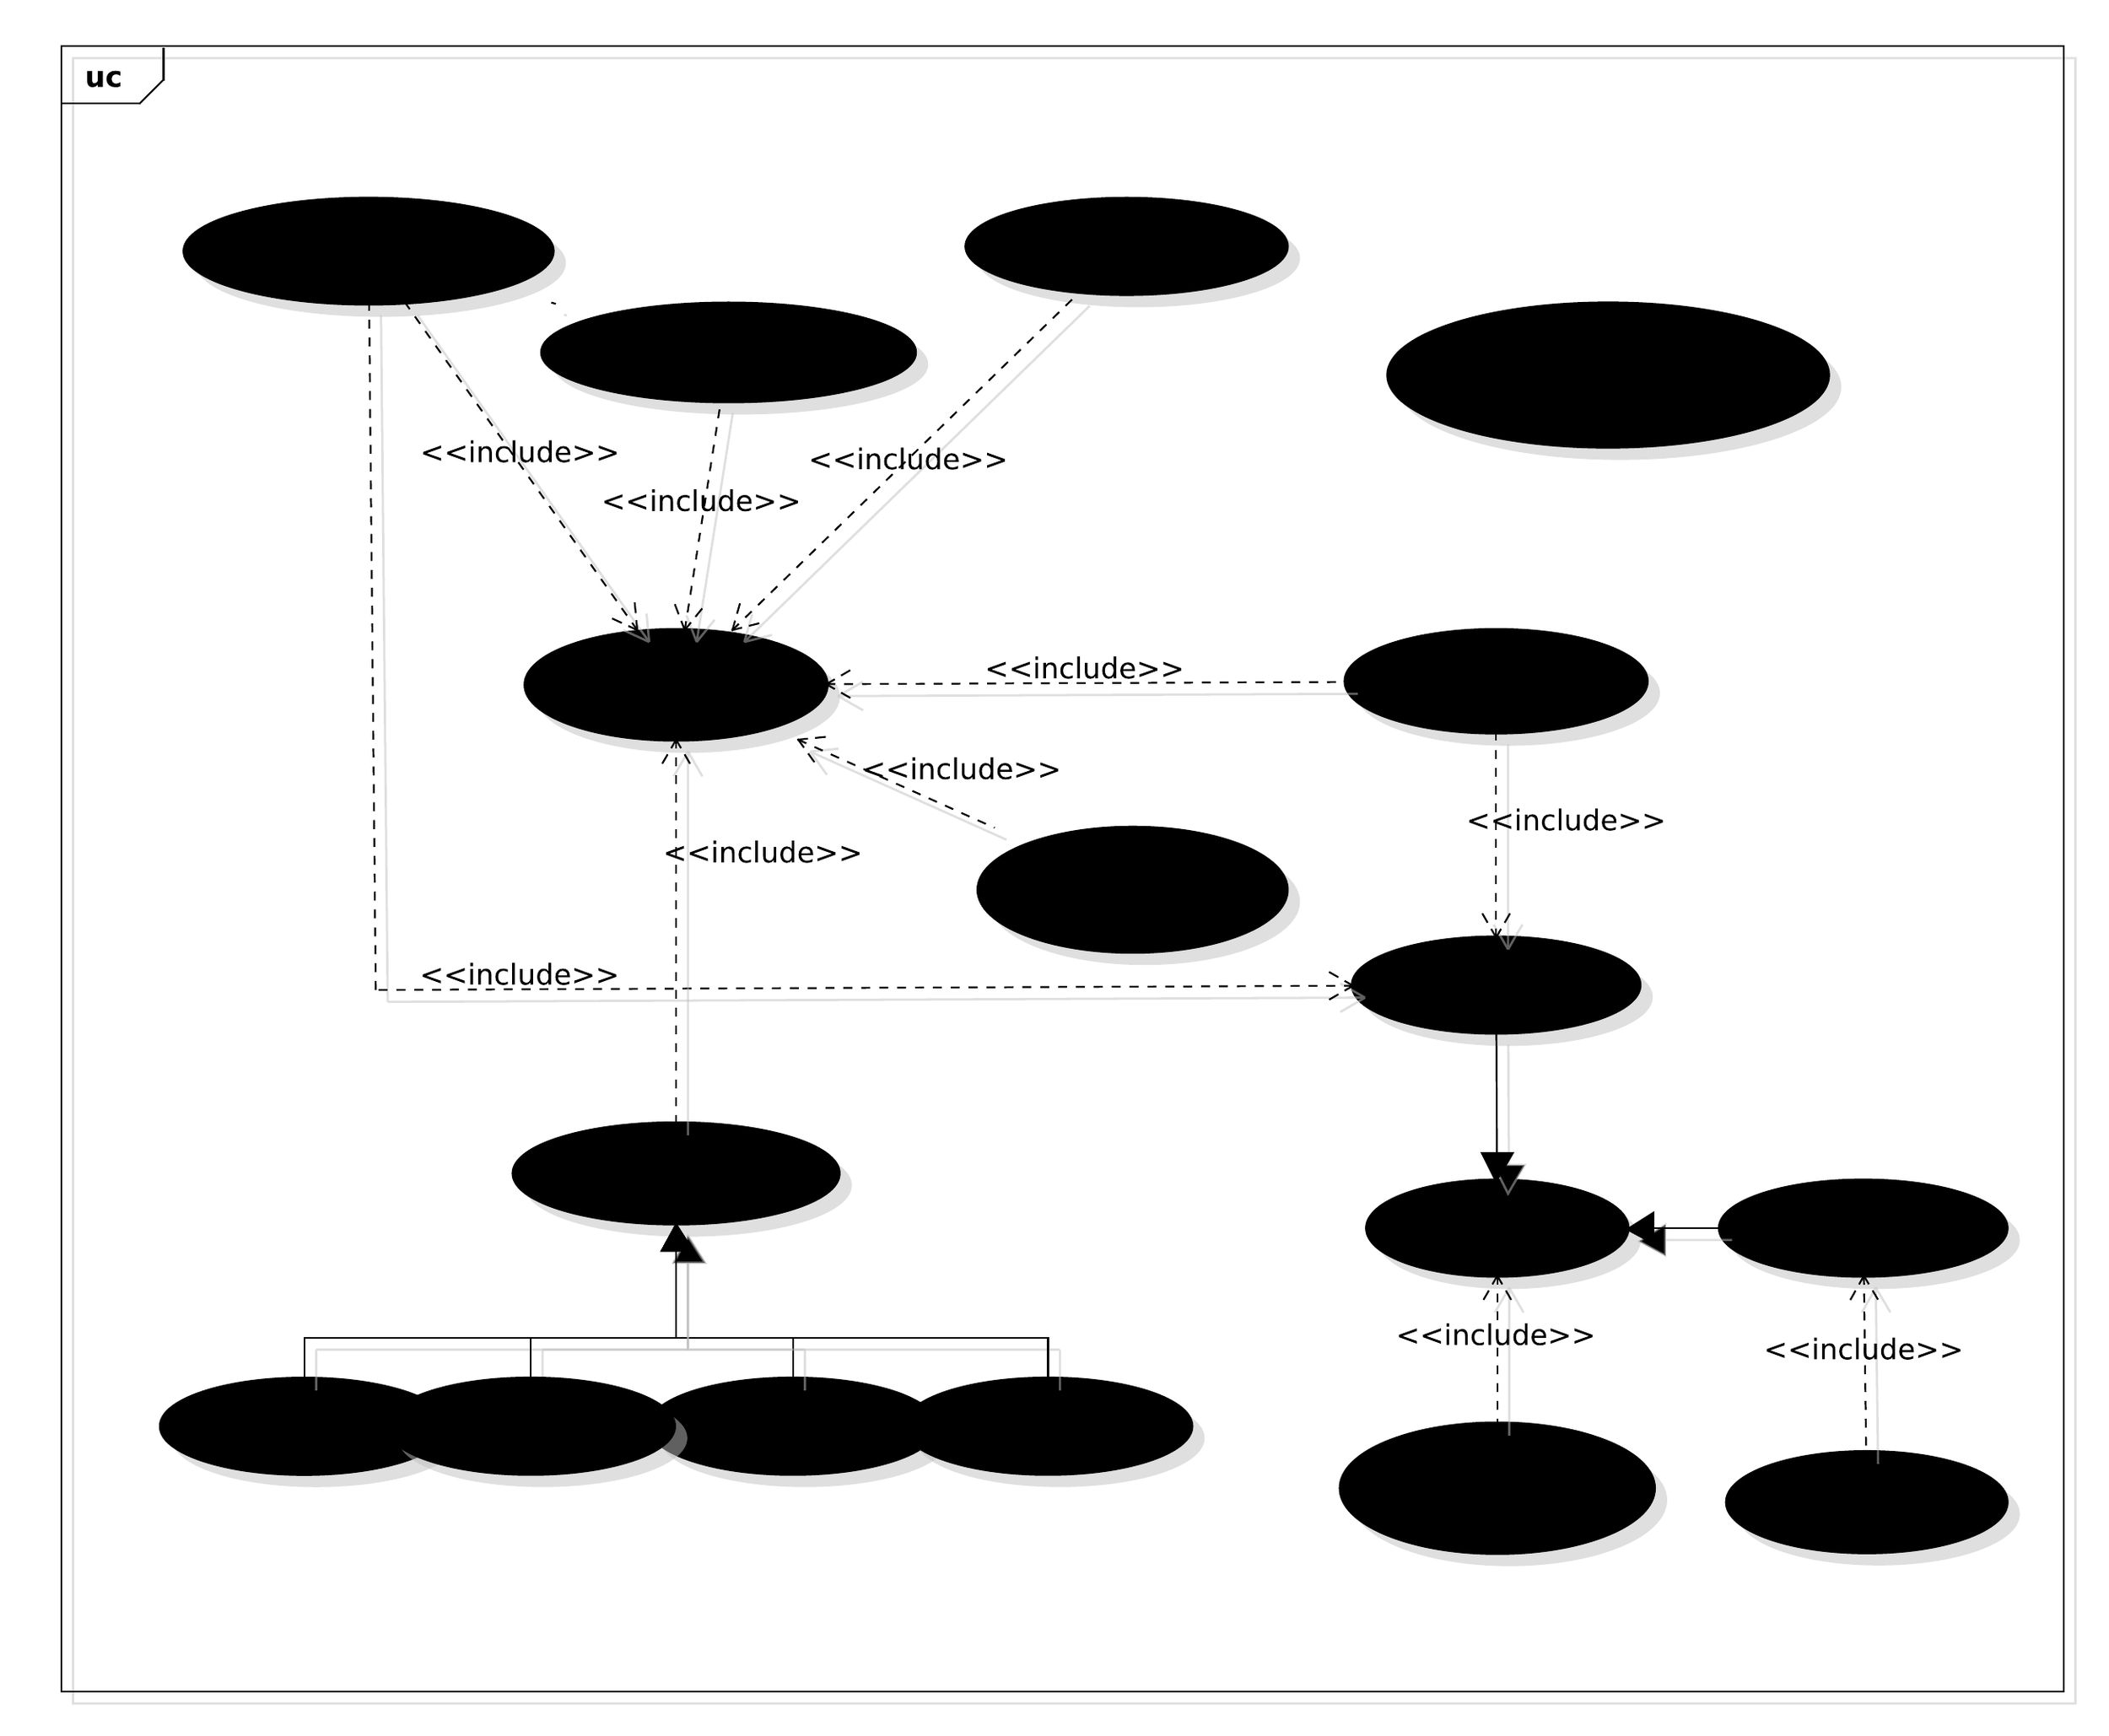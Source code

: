 
\definecolor{white}{RGB}{255,255,255}
\definecolor{cc0c0c0}{RGB}{192,192,192}

\begin{tikzpicture}[y=0.80pt, x=0.8pt,yscale=-1, inner sep=0pt, outer sep=0pt,
draw=black,fill=black,line join=miter,line cap=rect,miter limit=10.00,line width=0.800pt]
\begin{scope}% g3959
  \begin{scope}[draw=white,fill=white]% g4200
    % rect4202
    \path[fill,rounded corners=0.0cm] (0.0,0.0) rectangle
      (1146.0,946.0);

  \end{scope}
  \begin{scope}[scale=1.333,shift={(34.0,215.469)},draw=cc0c0c0,fill=cc0c0c0,draw opacity=0.502,fill opacity=0.502,transparency group]% g4204
    % rect4206
    \path[draw,rounded corners=0.0cm] (-19.0,-200.469) rectangle
      (821.0,490.0);

  \end{scope}
  \begin{scope}[cm={{1.333,0.0,0.0,1.333,(38.667,280.625)}}]% g4208
    % rect4210
    \path[draw,rounded corners=0.0cm] (-19.0,-200.469) rectangle
      (821.0,490.0);

    % line4212
    \path[draw] (24.0,-199.469) -- (24.0,-186.5);

    % line4214
    \path[draw] (24.0,-186.5) -- (14.0,-176.5);

    % line4216
    \path[draw] (14.0,-176.5) -- (-19.0,-176.5);

  \end{scope}
  \begin{scope}[cm={{1.333,0.0,0.0,1.333,(38.667,280.625)}},shift={(-9.0,-183.469)}]% g4218
    % path4220
    \path[fill] (0.938,-2.562) -- (0.938,-6.562) -- (3.047,-6.562) --
      (3.047,-5.906) .. controls (3.047,-5.552) and (3.044,-5.107) ..
      (3.039,-4.57) .. controls (3.034,-4.034) and (3.031,-3.677) ..
      (3.031,-3.5) .. controls (3.031,-2.969) and (3.047,-2.586) ..
      (3.078,-2.352) .. controls (3.109,-2.117) and (3.156,-1.948) ..
      (3.219,-1.844) .. controls (3.302,-1.708) and (3.414,-1.604) ..
      (3.555,-1.531) .. controls (3.695,-1.458) and (3.854,-1.422) ..
      (4.031,-1.422) .. controls (4.469,-1.422) and (4.812,-1.589) ..
      (5.062,-1.922) .. controls (5.312,-2.255) and (5.438,-2.724) ..
      (5.438,-3.328) -- (5.438,-6.562) -- (7.531,-6.562) -- (7.531,0.0) --
      (5.438,0.0) -- (5.438,-0.953) .. controls (5.125,-0.568) and
      (4.792,-0.284) .. (4.438,-0.102) .. controls (4.083,0.081) and
      (3.693,0.172) .. (3.266,0.172) .. controls (2.505,0.172) and
      (1.927,-0.06) .. (1.531,-0.523) .. controls (1.135,-0.987) and
      (0.938,-1.667) .. (0.938,-2.562) -- cycle(14.844,-6.359) --
      (14.844,-4.641) .. controls (14.562,-4.838) and (14.276,-4.984) ..
      (13.984,-5.078) .. controls (13.693,-5.172) and (13.396,-5.219) ..
      (13.094,-5.219) .. controls (12.511,-5.219) and (12.055,-5.05) ..
      (11.727,-4.711) .. controls (11.399,-4.372) and (11.234,-3.896) ..
      (11.234,-3.281) .. controls (11.234,-2.667) and (11.399,-2.188) ..
      (11.727,-1.844) .. controls (12.055,-1.5) and (12.511,-1.328) ..
      (13.094,-1.328) .. controls (13.417,-1.328) and (13.726,-1.378) ..
      (14.023,-1.477) .. controls (14.32,-1.575) and (14.594,-1.719) ..
      (14.844,-1.906) -- (14.844,-0.188) .. controls (14.511,-0.073) and
      (14.177,0.016) .. (13.844,0.078) .. controls (13.511,0.141) and
      (13.172,0.172) .. (12.828,0.172) .. controls (11.641,0.172) and
      (10.714,-0.133) .. (10.047,-0.742) .. controls (9.38,-1.351) and
      (9.047,-2.198) .. (9.047,-3.281) .. controls (9.047,-4.364) and
      (9.38,-5.208) .. (10.047,-5.812) .. controls (10.714,-6.417) and
      (11.641,-6.719) .. (12.828,-6.719) .. controls (13.172,-6.719) and
      (13.511,-6.69) .. (13.844,-6.633) .. controls (14.177,-6.575) and
      (14.511,-6.484) .. (14.844,-6.359) -- cycle;

  \end{scope}
  \begin{scope}[cm={{1.333,0.0,0.0,1.333,(38.667,280.625)}},shift={(5.0,5.0)},draw=cc0c0c0,fill=cc0c0c0,draw opacity=0.502,fill opacity=0.502,line width=1.600pt,transparency group]% g4222
    % ellipse4224
    \path[fill] (630.0,-62.5) ellipse (2.596cm and 0.847cm);

    % ellipse4226
    \path[draw] (630.0,-62.5) ellipse (2.596cm and 0.847cm);

  \end{scope}
  \begin{scope}[cm={{1.333,0.0,0.0,1.333,(38.667,280.625)}},draw=black,fill=black,line width=1.600pt]% g4228
    % ellipse4230
    \path[fill] (630.0,-62.5) ellipse (2.596cm and 0.847cm);

    % ellipse4232
    \path[draw=black] (630.0,-62.5) ellipse (2.596cm and 0.847cm);

    % path4234
    \path[shift={(564.946,-83.453)},fill=black] (5.578,9.578) -- (7.578,9.578)
      -- (7.578,3.922) -- (5.531,4.344) -- (5.531,2.812) -- (7.562,2.391) --
      (9.703,2.391) -- (9.703,9.578) -- (11.703,9.578) -- (11.703,11.141) --
      (5.578,11.141) -- (5.578,9.578) -- cycle(13.734,8.875) --
      (15.844,8.875) -- (15.844,11.141) -- (13.734,11.141) -- (13.734,8.875)
      -- cycle(22.359,2.391) -- (24.609,2.391) -- (24.609,9.438) --
      (28.562,9.438) -- (28.562,11.141) -- (22.359,11.141) -- (22.359,2.391)
      -- cycle(29.922,4.578) -- (32.016,4.578) -- (32.016,11.141) --
      (29.922,11.141) -- (29.922,4.578) -- cycle(29.922,2.016) --
      (32.016,2.016) -- (32.016,3.734) -- (29.922,3.734) -- (29.922,2.016)
      -- cycle(40.109,5.672) .. controls (40.37,5.266) and (40.682,4.956) ..
      (41.047,4.742) .. controls (41.411,4.529) and (41.812,4.422) ..
      (42.25,4.422) .. controls (43.01,4.422) and (43.589,4.654) ..
      (43.984,5.117) .. controls (44.38,5.581) and (44.578,6.255) ..
      (44.578,7.141) -- (44.578,11.141) -- (42.469,11.141) -- (42.469,7.719)
      .. controls (42.469,7.667) and (42.469,7.615) .. (42.469,7.562) ..
      controls (42.469,7.51) and (42.469,7.432) .. (42.469,7.328) .. controls
      (42.469,6.859) and (42.401,6.521) .. (42.266,6.312) .. controls
      (42.13,6.104) and (41.911,6.0) .. (41.609,6.0) .. controls
      (41.214,6.0) and (40.906,6.164) .. (40.688,6.492) .. controls
      (40.469,6.82) and (40.354,7.297) .. (40.344,7.922) -- (40.344,11.141)
      -- (38.234,11.141) -- (38.234,7.719) .. controls (38.234,6.99) and
      (38.172,6.521) .. (38.047,6.312) .. controls (37.922,6.104) and
      (37.698,6.0) .. (37.375,6.0) .. controls (36.979,6.0) and
      (36.672,6.164) .. (36.453,6.492) .. controls (36.234,6.82) and
      (36.125,7.292) .. (36.125,7.906) -- (36.125,11.141) -- (34.016,11.141)
      -- (34.016,4.578) -- (36.125,4.578) -- (36.125,5.531) .. controls
      (36.385,5.167) and (36.682,4.891) .. (37.016,4.703) .. controls
      (37.349,4.516) and (37.714,4.422) .. (38.109,4.422) .. controls
      (38.568,4.422) and (38.971,4.531) .. (39.32,4.75) .. controls
      (39.669,4.969) and (39.932,5.276) .. (40.109,5.672) --
      cycle(46.531,4.578) -- (48.625,4.578) -- (48.625,11.141) --
      (46.531,11.141) -- (46.531,4.578) -- cycle(46.531,2.016) --
      (48.625,2.016) -- (48.625,3.734) -- (46.531,3.734) -- (46.531,2.016)
      -- cycle(52.938,2.719) -- (52.938,4.578) -- (55.109,4.578) --
      (55.109,6.078) -- (52.938,6.078) -- (52.938,8.859) .. controls
      (52.938,9.162) and (52.997,9.367) .. (53.117,9.477) .. controls
      (53.237,9.586) and (53.479,9.641) .. (53.844,9.641) -- (54.922,9.641)
      -- (54.922,11.141) -- (53.125,11.141) .. controls (52.292,11.141) and
      (51.703,10.969) .. (51.359,10.625) .. controls (51.016,10.281) and
      (50.844,9.693) .. (50.844,8.859) -- (50.844,6.078) -- (49.797,6.078)
      -- (49.797,4.578) -- (50.844,4.578) -- (50.844,2.719) --
      (52.938,2.719) -- cycle;

  \end{scope}
  \begin{scope}[cm={{1.333,0.0,0.0,1.333,(38.667,280.625)}},shift={(564.946,-83.453)},line width=1.600pt]% g4236
    % path4238
    \path[fill] (0.938,22.547) -- (0.938,18.547) -- (3.047,18.547) --
      (3.047,19.203) .. controls (3.047,19.557) and (3.044,20.003) ..
      (3.039,20.539) .. controls (3.034,21.076) and (3.031,21.432) ..
      (3.031,21.609) .. controls (3.031,22.141) and (3.047,22.523) ..
      (3.078,22.758) .. controls (3.109,22.992) and (3.156,23.162) ..
      (3.219,23.266) .. controls (3.302,23.401) and (3.414,23.505) ..
      (3.555,23.578) .. controls (3.695,23.651) and (3.854,23.688) ..
      (4.031,23.688) .. controls (4.469,23.688) and (4.812,23.521) ..
      (5.062,23.188) .. controls (5.312,22.854) and (5.438,22.385) ..
      (5.438,21.781) -- (5.438,18.547) -- (7.531,18.547) -- (7.531,25.109)
      -- (5.438,25.109) -- (5.438,24.156) .. controls (5.125,24.542) and
      (4.792,24.826) .. (4.438,25.008) .. controls (4.083,25.19) and
      (3.693,25.281) .. (3.266,25.281) .. controls (2.505,25.281) and
      (1.927,25.049) .. (1.531,24.586) .. controls (1.135,24.122) and
      (0.938,23.443) .. (0.938,22.547) -- cycle(11.641,24.156) --
      (11.641,27.609) -- (9.547,27.609) -- (9.547,18.547) -- (11.641,18.547)
      -- (11.641,19.5) .. controls (11.932,19.125) and (12.253,18.846) ..
      (12.602,18.664) .. controls (12.95,18.482) and (13.354,18.391) ..
      (13.812,18.391) .. controls (14.625,18.391) and (15.289,18.711) ..
      (15.805,19.352) .. controls (16.32,19.992) and (16.578,20.818) ..
      (16.578,21.828) .. controls (16.578,22.839) and (16.32,23.667) ..
      (15.805,24.312) .. controls (15.289,24.958) and (14.625,25.281) ..
      (13.812,25.281) .. controls (13.354,25.281) and (12.95,25.19) ..
      (12.602,25.008) .. controls (12.253,24.826) and (11.932,24.542) ..
      (11.641,24.156) -- cycle(13.031,19.906) .. controls (12.583,19.906) and
      (12.24,20.073) .. (12.0,20.406) .. controls (11.76,20.739) and
      (11.641,21.213) .. (11.641,21.828) .. controls (11.641,22.453) and
      (11.76,22.93) .. (12.0,23.258) .. controls (12.24,23.586) and
      (12.583,23.75) .. (13.031,23.75) .. controls (13.479,23.75) and
      (13.823,23.586) .. (14.062,23.258) .. controls (14.302,22.93) and
      (14.422,22.453) .. (14.422,21.828) .. controls (14.422,21.203) and
      (14.302,20.727) .. (14.062,20.398) .. controls (13.823,20.07) and
      (13.479,19.906) .. (13.031,19.906) -- cycle(18.141,15.984) --
      (20.234,15.984) -- (20.234,25.109) -- (18.141,25.109) --
      (18.141,15.984) -- cycle(25.359,19.891) .. controls (24.901,19.891) and
      (24.549,20.057) .. (24.305,20.391) .. controls (24.06,20.724) and
      (23.938,21.203) .. (23.938,21.828) .. controls (23.938,22.463) and
      (24.06,22.948) .. (24.305,23.281) .. controls (24.549,23.614) and
      (24.901,23.781) .. (25.359,23.781) .. controls (25.818,23.781) and
      (26.169,23.614) .. (26.414,23.281) .. controls (26.659,22.948) and
      (26.781,22.463) .. (26.781,21.828) .. controls (26.781,21.203) and
      (26.659,20.724) .. (26.414,20.391) .. controls (26.169,20.057) and
      (25.818,19.891) .. (25.359,19.891) -- cycle(25.359,18.391) .. controls
      (26.495,18.391) and (27.38,18.695) .. (28.016,19.305) .. controls
      (28.651,19.914) and (28.969,20.755) .. (28.969,21.828) .. controls
      (28.969,22.911) and (28.651,23.758) .. (28.016,24.367) .. controls
      (27.38,24.977) and (26.495,25.281) .. (25.359,25.281) .. controls
      (24.234,25.281) and (23.352,24.977) .. (22.711,24.367) .. controls
      (22.07,23.758) and (21.75,22.911) .. (21.75,21.828) .. controls
      (21.75,20.755) and (22.07,19.914) .. (22.711,19.305) .. controls
      (23.352,18.695) and (24.234,18.391) .. (25.359,18.391) --
      cycle(33.438,22.156) .. controls (33.0,22.156) and (32.669,22.229) ..
      (32.445,22.375) .. controls (32.221,22.521) and (32.109,22.74) ..
      (32.109,23.031) .. controls (32.109,23.302) and (32.2,23.513) ..
      (32.383,23.664) .. controls (32.565,23.815) and (32.812,23.891) ..
      (33.125,23.891) .. controls (33.521,23.891) and (33.854,23.747) ..
      (34.125,23.461) .. controls (34.396,23.174) and (34.531,22.818) ..
      (34.531,22.391) -- (34.531,22.156) -- (33.438,22.156) --
      cycle(36.641,21.359) -- (36.641,25.109) -- (34.531,25.109) --
      (34.531,24.141) .. controls (34.25,24.537) and (33.932,24.826) ..
      (33.578,25.008) .. controls (33.224,25.19) and (32.797,25.281) ..
      (32.297,25.281) .. controls (31.609,25.281) and (31.055,25.083) ..
      (30.633,24.688) .. controls (30.211,24.292) and (30.0,23.776) ..
      (30.0,23.141) .. controls (30.0,22.37) and (30.266,21.805) ..
      (30.797,21.445) .. controls (31.328,21.086) and (32.156,20.906) ..
      (33.281,20.906) -- (34.531,20.906) -- (34.531,20.75) .. controls
      (34.531,20.417) and (34.398,20.172) .. (34.133,20.016) .. controls
      (33.867,19.859) and (33.458,19.781) .. (32.906,19.781) .. controls
      (32.458,19.781) and (32.042,19.826) .. (31.656,19.914) .. controls
      (31.271,20.003) and (30.911,20.141) .. (30.578,20.328) --
      (30.578,18.719) .. controls (31.026,18.615) and (31.477,18.534) ..
      (31.93,18.477) .. controls (32.383,18.419) and (32.833,18.391) ..
      (33.281,18.391) .. controls (34.469,18.391) and (35.325,18.622) ..
      (35.852,19.086) .. controls (36.378,19.549) and (36.641,20.307) ..
      (36.641,21.359) -- cycle(43.047,19.5) -- (43.047,15.984) --
      (45.156,15.984) -- (45.156,25.109) -- (43.047,25.109) --
      (43.047,24.156) .. controls (42.766,24.542) and (42.45,24.826) ..
      (42.102,25.008) .. controls (41.753,25.19) and (41.349,25.281) ..
      (40.891,25.281) .. controls (40.078,25.281) and (39.414,24.958) ..
      (38.898,24.312) .. controls (38.383,23.667) and (38.125,22.839) ..
      (38.125,21.828) .. controls (38.125,20.818) and (38.383,19.992) ..
      (38.898,19.352) .. controls (39.414,18.711) and (40.078,18.391) ..
      (40.891,18.391) .. controls (41.339,18.391) and (41.74,18.482) ..
      (42.094,18.664) .. controls (42.448,18.846) and (42.766,19.125) ..
      (43.047,19.5) -- cycle(41.672,23.75) .. controls (42.12,23.75) and
      (42.461,23.586) .. (42.695,23.258) .. controls (42.93,22.93) and
      (43.047,22.453) .. (43.047,21.828) .. controls (43.047,21.203) and
      (42.93,20.727) .. (42.695,20.398) .. controls (42.461,20.07) and
      (42.12,19.906) .. (41.672,19.906) .. controls (41.224,19.906) and
      (40.883,20.07) .. (40.648,20.398) .. controls (40.414,20.727) and
      (40.297,21.203) .. (40.297,21.828) .. controls (40.297,22.453) and
      (40.414,22.93) .. (40.648,23.258) .. controls (40.883,23.586) and
      (41.224,23.75) .. (41.672,23.75) -- cycle(49.25,16.359) --
      (50.562,16.359) -- (47.469,26.219) -- (46.172,26.219) --
      (49.25,16.359) -- cycle(56.016,19.5) -- (56.016,15.984) --
      (58.125,15.984) -- (58.125,25.109) -- (56.016,25.109) --
      (56.016,24.156) .. controls (55.734,24.542) and (55.419,24.826) ..
      (55.07,25.008) .. controls (54.721,25.19) and (54.318,25.281) ..
      (53.859,25.281) .. controls (53.047,25.281) and (52.383,24.958) ..
      (51.867,24.312) .. controls (51.352,23.667) and (51.094,22.839) ..
      (51.094,21.828) .. controls (51.094,20.818) and (51.352,19.992) ..
      (51.867,19.352) .. controls (52.383,18.711) and (53.047,18.391) ..
      (53.859,18.391) .. controls (54.307,18.391) and (54.708,18.482) ..
      (55.062,18.664) .. controls (55.417,18.846) and (55.734,19.125) ..
      (56.016,19.5) -- cycle(54.641,23.75) .. controls (55.089,23.75) and
      (55.43,23.586) .. (55.664,23.258) .. controls (55.898,22.93) and
      (56.016,22.453) .. (56.016,21.828) .. controls (56.016,21.203) and
      (55.898,20.727) .. (55.664,20.398) .. controls (55.43,20.07) and
      (55.089,19.906) .. (54.641,19.906) .. controls (54.193,19.906) and
      (53.852,20.07) .. (53.617,20.398) .. controls (53.383,20.727) and
      (53.266,21.203) .. (53.266,21.828) .. controls (53.266,22.453) and
      (53.383,22.93) .. (53.617,23.258) .. controls (53.852,23.586) and
      (54.193,23.75) .. (54.641,23.75) -- cycle(63.266,19.891) .. controls
      (62.807,19.891) and (62.456,20.057) .. (62.211,20.391) .. controls
      (61.966,20.724) and (61.844,21.203) .. (61.844,21.828) .. controls
      (61.844,22.463) and (61.966,22.948) .. (62.211,23.281) .. controls
      (62.456,23.614) and (62.807,23.781) .. (63.266,23.781) .. controls
      (63.724,23.781) and (64.076,23.614) .. (64.32,23.281) .. controls
      (64.565,22.948) and (64.688,22.463) .. (64.688,21.828) .. controls
      (64.688,21.203) and (64.565,20.724) .. (64.32,20.391) .. controls
      (64.076,20.057) and (63.724,19.891) .. (63.266,19.891) --
      cycle(63.266,18.391) .. controls (64.401,18.391) and (65.287,18.695) ..
      (65.922,19.305) .. controls (66.557,19.914) and (66.875,20.755) ..
      (66.875,21.828) .. controls (66.875,22.911) and (66.557,23.758) ..
      (65.922,24.367) .. controls (65.287,24.977) and (64.401,25.281) ..
      (63.266,25.281) .. controls (62.141,25.281) and (61.258,24.977) ..
      (60.617,24.367) .. controls (59.977,23.758) and (59.656,22.911) ..
      (59.656,21.828) .. controls (59.656,20.755) and (59.977,19.914) ..
      (60.617,19.305) .. controls (61.258,18.695) and (62.141,18.391) ..
      (63.266,18.391) -- cycle(67.812,18.547) -- (69.859,18.547) --
      (70.953,23.062) -- (72.062,18.547) -- (73.812,18.547) --
      (74.922,23.016) -- (76.016,18.547) -- (78.062,18.547) --
      (76.328,25.109) -- (74.047,25.109) -- (72.938,20.594) --
      (71.828,25.109) -- (69.547,25.109) -- (67.812,18.547) --
      cycle(86.078,21.109) -- (86.078,25.109) -- (83.969,25.109) --
      (83.969,24.453) -- (83.969,22.047) .. controls (83.969,21.484) and
      (83.956,21.096) .. (83.93,20.883) .. controls (83.904,20.669) and
      (83.859,20.51) .. (83.797,20.406) .. controls (83.714,20.271) and
      (83.602,20.164) .. (83.461,20.086) .. controls (83.32,20.008) and
      (83.162,19.969) .. (82.984,19.969) .. controls (82.547,19.969) and
      (82.203,20.138) .. (81.953,20.477) .. controls (81.703,20.815) and
      (81.578,21.281) .. (81.578,21.875) -- (81.578,25.109) --
      (79.484,25.109) -- (79.484,18.547) -- (81.578,18.547) --
      (81.578,19.5) .. controls (81.891,19.125) and (82.224,18.846) ..
      (82.578,18.664) .. controls (82.932,18.482) and (83.328,18.391) ..
      (83.766,18.391) .. controls (84.516,18.391) and (85.088,18.622) ..
      (85.484,19.086) .. controls (85.88,19.549) and (86.078,20.224) ..
      (86.078,21.109) -- cycle(88.031,15.984) -- (90.125,15.984) --
      (90.125,25.109) -- (88.031,25.109) -- (88.031,15.984) --
      cycle(95.25,19.891) .. controls (94.792,19.891) and (94.44,20.057) ..
      (94.195,20.391) .. controls (93.951,20.724) and (93.828,21.203) ..
      (93.828,21.828) .. controls (93.828,22.463) and (93.951,22.948) ..
      (94.195,23.281) .. controls (94.44,23.614) and (94.792,23.781) ..
      (95.25,23.781) .. controls (95.708,23.781) and (96.06,23.614) ..
      (96.305,23.281) .. controls (96.549,22.948) and (96.672,22.463) ..
      (96.672,21.828) .. controls (96.672,21.203) and (96.549,20.724) ..
      (96.305,20.391) .. controls (96.06,20.057) and (95.708,19.891) ..
      (95.25,19.891) -- cycle(95.25,18.391) .. controls (96.385,18.391) and
      (97.271,18.695) .. (97.906,19.305) .. controls (98.542,19.914) and
      (98.859,20.755) .. (98.859,21.828) .. controls (98.859,22.911) and
      (98.542,23.758) .. (97.906,24.367) .. controls (97.271,24.977) and
      (96.385,25.281) .. (95.25,25.281) .. controls (94.125,25.281) and
      (93.242,24.977) .. (92.602,24.367) .. controls (91.961,23.758) and
      (91.641,22.911) .. (91.641,21.828) .. controls (91.641,20.755) and
      (91.961,19.914) .. (92.602,19.305) .. controls (93.242,18.695) and
      (94.125,18.391) .. (95.25,18.391) -- cycle(103.328,22.156) .. controls
      (102.891,22.156) and (102.56,22.229) .. (102.336,22.375) .. controls
      (102.112,22.521) and (102.0,22.74) .. (102.0,23.031) .. controls
      (102.0,23.302) and (102.091,23.513) .. (102.273,23.664) .. controls
      (102.456,23.815) and (102.703,23.891) .. (103.016,23.891) .. controls
      (103.412,23.891) and (103.745,23.747) .. (104.016,23.461) .. controls
      (104.287,23.174) and (104.422,22.818) .. (104.422,22.391) --
      (104.422,22.156) -- (103.328,22.156) -- cycle(106.531,21.359) --
      (106.531,25.109) -- (104.422,25.109) -- (104.422,24.141) .. controls
      (104.141,24.537) and (103.823,24.826) .. (103.469,25.008) .. controls
      (103.115,25.19) and (102.688,25.281) .. (102.188,25.281) .. controls
      (101.5,25.281) and (100.945,25.083) .. (100.523,24.688) .. controls
      (100.102,24.292) and (99.891,23.776) .. (99.891,23.141) .. controls
      (99.891,22.37) and (100.156,21.805) .. (100.688,21.445) .. controls
      (101.219,21.086) and (102.047,20.906) .. (103.172,20.906) --
      (104.422,20.906) -- (104.422,20.75) .. controls (104.422,20.417) and
      (104.289,20.172) .. (104.023,20.016) .. controls (103.758,19.859) and
      (103.349,19.781) .. (102.797,19.781) .. controls (102.349,19.781) and
      (101.932,19.826) .. (101.547,19.914) .. controls (101.162,20.003) and
      (100.802,20.141) .. (100.469,20.328) -- (100.469,18.719) .. controls
      (100.917,18.615) and (101.367,18.534) .. (101.82,18.477) .. controls
      (102.273,18.419) and (102.724,18.391) .. (103.172,18.391) .. controls
      (104.359,18.391) and (105.216,18.622) .. (105.742,19.086) .. controls
      (106.268,19.549) and (106.531,20.307) .. (106.531,21.359) --
      cycle(112.938,19.5) -- (112.938,15.984) -- (115.047,15.984) --
      (115.047,25.109) -- (112.938,25.109) -- (112.938,24.156) .. controls
      (112.656,24.542) and (112.341,24.826) .. (111.992,25.008) .. controls
      (111.643,25.19) and (111.24,25.281) .. (110.781,25.281) .. controls
      (109.969,25.281) and (109.305,24.958) .. (108.789,24.312) .. controls
      (108.273,23.667) and (108.016,22.839) .. (108.016,21.828) .. controls
      (108.016,20.818) and (108.273,19.992) .. (108.789,19.352) .. controls
      (109.305,18.711) and (109.969,18.391) .. (110.781,18.391) .. controls
      (111.229,18.391) and (111.63,18.482) .. (111.984,18.664) .. controls
      (112.338,18.846) and (112.656,19.125) .. (112.938,19.5) --
      cycle(111.562,23.75) .. controls (112.01,23.75) and (112.352,23.586)
      .. (112.586,23.258) .. controls (112.82,22.93) and (112.938,22.453) ..
      (112.938,21.828) .. controls (112.938,21.203) and (112.82,20.727) ..
      (112.586,20.398) .. controls (112.352,20.07) and (112.01,19.906) ..
      (111.562,19.906) .. controls (111.115,19.906) and (110.773,20.07) ..
      (110.539,20.398) .. controls (110.305,20.727) and (110.188,21.203) ..
      (110.188,21.828) .. controls (110.188,22.453) and (110.305,22.93) ..
      (110.539,23.258) .. controls (110.773,23.586) and (111.115,23.75) ..
      (111.562,23.75) -- cycle;

  \end{scope}
  \begin{scope}[cm={{1.333,0.0,0.0,1.333,(38.667,280.625)}},shift={(564.946,-83.453)},line width=1.600pt]% g4240
    % path4242
    \path[fill] (6.141,32.719) -- (6.141,34.312) .. controls (5.693,34.125)
      and (5.258,33.984) .. (4.836,33.891) .. controls (4.414,33.797) and
      (4.021,33.75) .. (3.656,33.75) .. controls (3.25,33.75) and
      (2.95,33.8) .. (2.758,33.898) .. controls (2.565,33.997) and
      (2.469,34.151) .. (2.469,34.359) .. controls (2.469,34.526) and
      (2.542,34.654) .. (2.688,34.742) .. controls (2.833,34.831) and
      (3.099,34.901) .. (3.484,34.953) -- (3.844,35.0) .. controls
      (4.927,35.135) and (5.654,35.359) .. (6.023,35.672) .. controls
      (6.393,35.984) and (6.578,36.474) .. (6.578,37.141) .. controls
      (6.578,37.839) and (6.32,38.365) .. (5.805,38.719) .. controls
      (5.289,39.073) and (4.521,39.25) .. (3.5,39.25) .. controls
      (3.062,39.25) and (2.612,39.216) .. (2.148,39.148) .. controls
      (1.685,39.081) and (1.208,38.979) .. (0.719,38.844) -- (0.719,37.25)
      .. controls (1.135,37.448) and (1.565,37.599) .. (2.008,37.703) ..
      controls (2.45,37.807) and (2.896,37.859) .. (3.344,37.859) .. controls
      (3.76,37.859) and (4.07,37.802) .. (4.273,37.688) .. controls
      (4.476,37.573) and (4.578,37.401) .. (4.578,37.172) .. controls
      (4.578,36.984) and (4.508,36.846) .. (4.367,36.758) .. controls
      (4.226,36.669) and (3.943,36.599) .. (3.516,36.547) -- (3.141,36.5)
      .. controls (2.213,36.385) and (1.562,36.169) .. (1.188,35.852) ..
      controls (0.812,35.534) and (0.625,35.052) .. (0.625,34.406) .. controls
      (0.625,33.708) and (0.862,33.193) .. (1.336,32.859) .. controls
      (1.81,32.526) and (2.542,32.359) .. (3.531,32.359) .. controls
      (3.917,32.359) and (4.323,32.388) .. (4.75,32.445) .. controls
      (5.177,32.503) and (5.641,32.594) .. (6.141,32.719) --
      cycle(10.25,38.125) -- (10.25,41.578) -- (8.156,41.578) --
      (8.156,32.516) -- (10.25,32.516) -- (10.25,33.469) .. controls
      (10.542,33.094) and (10.862,32.815) .. (11.211,32.633) .. controls
      (11.56,32.45) and (11.964,32.359) .. (12.422,32.359) .. controls
      (13.234,32.359) and (13.898,32.68) .. (14.414,33.32) .. controls
      (14.93,33.961) and (15.188,34.786) .. (15.188,35.797) .. controls
      (15.188,36.807) and (14.93,37.635) .. (14.414,38.281) .. controls
      (13.898,38.927) and (13.234,39.25) .. (12.422,39.25) .. controls
      (11.964,39.25) and (11.56,39.159) .. (11.211,38.977) .. controls
      (10.862,38.794) and (10.542,38.51) .. (10.25,38.125) --
      cycle(11.641,33.875) .. controls (11.193,33.875) and (10.849,34.042) ..
      (10.609,34.375) .. controls (10.37,34.708) and (10.25,35.182) ..
      (10.25,35.797) .. controls (10.25,36.422) and (10.37,36.898) ..
      (10.609,37.227) .. controls (10.849,37.555) and (11.193,37.719) ..
      (11.641,37.719) .. controls (12.088,37.719) and (12.432,37.555) ..
      (12.672,37.227) .. controls (12.911,36.898) and (13.031,36.422) ..
      (13.031,35.797) .. controls (13.031,35.172) and (12.911,34.695) ..
      (12.672,34.367) .. controls (12.432,34.039) and (12.088,33.875) ..
      (11.641,33.875) -- cycle(23.281,35.781) -- (23.281,36.375) --
      (18.375,36.375) .. controls (18.427,36.865) and (18.604,37.234) ..
      (18.906,37.484) .. controls (19.208,37.734) and (19.635,37.859) ..
      (20.188,37.859) .. controls (20.625,37.859) and (21.076,37.792) ..
      (21.539,37.656) .. controls (22.003,37.521) and (22.479,37.323) ..
      (22.969,37.062) -- (22.969,38.672) .. controls (22.469,38.859) and
      (21.971,39.003) .. (21.477,39.102) .. controls (20.982,39.2) and
      (20.484,39.25) .. (19.984,39.25) .. controls (18.797,39.25) and
      (17.875,38.948) .. (17.219,38.344) .. controls (16.562,37.74) and
      (16.234,36.891) .. (16.234,35.797) .. controls (16.234,34.734) and
      (16.557,33.896) .. (17.203,33.281) .. controls (17.849,32.667) and
      (18.74,32.359) .. (19.875,32.359) .. controls (20.906,32.359) and
      (21.732,32.669) .. (22.352,33.289) .. controls (22.971,33.909) and
      (23.281,34.74) .. (23.281,35.781) -- cycle(21.125,35.078) .. controls
      (21.125,34.682) and (21.008,34.362) .. (20.773,34.117) .. controls
      (20.539,33.872) and (20.234,33.75) .. (19.859,33.75) .. controls
      (19.453,33.75) and (19.122,33.865) .. (18.867,34.094) .. controls
      (18.612,34.323) and (18.453,34.651) .. (18.391,35.078) --
      (21.125,35.078) -- cycle(31.422,35.781) -- (31.422,36.375) --
      (26.516,36.375) .. controls (26.568,36.865) and (26.745,37.234) ..
      (27.047,37.484) .. controls (27.349,37.734) and (27.776,37.859) ..
      (28.328,37.859) .. controls (28.766,37.859) and (29.216,37.792) ..
      (29.68,37.656) .. controls (30.143,37.521) and (30.62,37.323) ..
      (31.109,37.062) -- (31.109,38.672) .. controls (30.609,38.859) and
      (30.112,39.003) .. (29.617,39.102) .. controls (29.122,39.2) and
      (28.625,39.25) .. (28.125,39.25) .. controls (26.938,39.25) and
      (26.016,38.948) .. (25.359,38.344) .. controls (24.703,37.74) and
      (24.375,36.891) .. (24.375,35.797) .. controls (24.375,34.734) and
      (24.698,33.896) .. (25.344,33.281) .. controls (25.99,32.667) and
      (26.88,32.359) .. (28.016,32.359) .. controls (29.047,32.359) and
      (29.872,32.669) .. (30.492,33.289) .. controls (31.112,33.909) and
      (31.422,34.74) .. (31.422,35.781) -- cycle(29.266,35.078) .. controls
      (29.266,34.682) and (29.148,34.362) .. (28.914,34.117) .. controls
      (28.68,33.872) and (28.375,33.75) .. (28.0,33.75) .. controls
      (27.594,33.75) and (27.263,33.865) .. (27.008,34.094) .. controls
      (26.753,34.323) and (26.594,34.651) .. (26.531,35.078) --
      (29.266,35.078) -- cycle(37.469,33.469) -- (37.469,29.953) --
      (39.578,29.953) -- (39.578,39.078) -- (37.469,39.078) --
      (37.469,38.125) .. controls (37.188,38.51) and (36.872,38.794) ..
      (36.523,38.977) .. controls (36.175,39.159) and (35.771,39.25) ..
      (35.312,39.25) .. controls (34.5,39.25) and (33.836,38.927) ..
      (33.32,38.281) .. controls (32.805,37.635) and (32.547,36.807) ..
      (32.547,35.797) .. controls (32.547,34.786) and (32.805,33.961) ..
      (33.32,33.32) .. controls (33.836,32.68) and (34.5,32.359) ..
      (35.312,32.359) .. controls (35.76,32.359) and (36.161,32.45) ..
      (36.516,32.633) .. controls (36.87,32.815) and (37.188,33.094) ..
      (37.469,33.469) -- cycle(36.094,37.719) .. controls (36.542,37.719) and
      (36.883,37.555) .. (37.117,37.227) .. controls (37.352,36.898) and
      (37.469,36.422) .. (37.469,35.797) .. controls (37.469,35.172) and
      (37.352,34.695) .. (37.117,34.367) .. controls (36.883,34.039) and
      (36.542,33.875) .. (36.094,33.875) .. controls (35.646,33.875) and
      (35.305,34.039) .. (35.07,34.367) .. controls (34.836,34.695) and
      (34.719,35.172) .. (34.719,35.797) .. controls (34.719,36.422) and
      (34.836,36.898) .. (35.07,37.227) .. controls (35.305,37.555) and
      (35.646,37.719) .. (36.094,37.719) -- cycle(46.734,32.719) --
      (46.734,34.312) .. controls (46.286,34.125) and (45.852,33.984) ..
      (45.43,33.891) .. controls (45.008,33.797) and (44.615,33.75) ..
      (44.25,33.75) .. controls (43.844,33.75) and (43.544,33.8) ..
      (43.352,33.898) .. controls (43.159,33.997) and (43.062,34.151) ..
      (43.062,34.359) .. controls (43.062,34.526) and (43.135,34.654) ..
      (43.281,34.742) .. controls (43.427,34.831) and (43.693,34.901) ..
      (44.078,34.953) -- (44.438,35.0) .. controls (45.521,35.135) and
      (46.247,35.359) .. (46.617,35.672) .. controls (46.987,35.984) and
      (47.172,36.474) .. (47.172,37.141) .. controls (47.172,37.839) and
      (46.914,38.365) .. (46.398,38.719) .. controls (45.883,39.073) and
      (45.115,39.25) .. (44.094,39.25) .. controls (43.656,39.25) and
      (43.206,39.216) .. (42.742,39.148) .. controls (42.279,39.081) and
      (41.802,38.979) .. (41.312,38.844) -- (41.312,37.25) .. controls
      (41.729,37.448) and (42.159,37.599) .. (42.602,37.703) .. controls
      (43.044,37.807) and (43.49,37.859) .. (43.938,37.859) .. controls
      (44.354,37.859) and (44.664,37.802) .. (44.867,37.688) .. controls
      (45.07,37.573) and (45.172,37.401) .. (45.172,37.172) .. controls
      (45.172,36.984) and (45.102,36.846) .. (44.961,36.758) .. controls
      (44.82,36.669) and (44.536,36.599) .. (44.109,36.547) --
      (43.734,36.5) .. controls (42.807,36.385) and (42.156,36.169) ..
      (41.781,35.852) .. controls (41.406,35.534) and (41.219,35.052) ..
      (41.219,34.406) .. controls (41.219,33.708) and (41.456,33.193) ..
      (41.93,32.859) .. controls (42.404,32.526) and (43.135,32.359) ..
      (44.125,32.359) .. controls (44.51,32.359) and (44.917,32.388) ..
      (45.344,32.445) .. controls (45.771,32.503) and (46.234,32.594) ..
      (46.734,32.719) -- cycle;

  \end{scope}
  \begin{scope}[cm={{1.333,0.0,0.0,1.333,(38.667,280.625)}},shift={(5.0,5.0)},draw=cc0c0c0,fill=cc0c0c0,draw opacity=0.502,fill opacity=0.502,line width=1.600pt,transparency group]% g4244
    % ellipse4246
    \path[fill] (239.0,67.5) ellipse (1.778cm and 0.649cm);

    % ellipse4248
    \path[draw] (239.0,67.5) ellipse (1.778cm and 0.649cm);

  \end{scope}
  \begin{scope}[cm={{1.333,0.0,0.0,1.333,(38.667,280.625)}},draw=black,fill=black,line width=1.600pt]% g4250
    % ellipse4252
    \path[fill] (239.0,67.5) ellipse (1.778cm and 0.649cm);

    % ellipse4254
    \path[draw=black] (239.0,67.5) ellipse (1.778cm and 0.649cm);

    % path4256
    \path[shift={(194.452,53.531)},fill=black] (3.453,9.484) -- (7.312,9.484)
      -- (7.312,11.141) -- (0.953,11.141) -- (0.953,9.484) -- (4.141,6.656)
      .. controls (4.432,6.406) and (4.646,6.156) .. (4.781,5.906) .. controls
      (4.917,5.656) and (4.984,5.401) .. (4.984,5.141) .. controls
      (4.984,4.734) and (4.846,4.406) .. (4.57,4.156) .. controls
      (4.294,3.906) and (3.927,3.781) .. (3.469,3.781) .. controls
      (3.115,3.781) and (2.729,3.854) .. (2.312,4.0) .. controls
      (1.896,4.146) and (1.448,4.37) .. (0.969,4.672) -- (0.969,2.75) ..
      controls (1.479,2.583) and (1.982,2.456) .. (2.477,2.367) .. controls
      (2.971,2.279) and (3.458,2.234) .. (3.938,2.234) .. controls
      (4.99,2.234) and (5.805,2.464) .. (6.383,2.922) .. controls
      (6.961,3.38) and (7.25,4.026) .. (7.25,4.859) .. controls
      (7.25,5.328) and (7.128,5.768) .. (6.883,6.18) .. controls
      (6.638,6.591) and (6.12,7.146) .. (5.328,7.844) -- (3.453,9.484) --
      cycle(9.562,8.875) -- (11.672,8.875) -- (11.672,11.141) --
      (9.562,11.141) -- (9.562,8.875) -- cycle(21.688,5.781) .. controls
      (22.042,5.781) and (22.31,5.703) .. (22.492,5.547) .. controls
      (22.674,5.391) and (22.766,5.162) .. (22.766,4.859) .. controls
      (22.766,4.557) and (22.674,4.325) .. (22.492,4.164) .. controls
      (22.31,4.003) and (22.042,3.922) .. (21.688,3.922) -- (20.438,3.922)
      -- (20.438,5.781) -- (21.688,5.781) -- cycle(21.766,9.609) .. controls
      (22.213,9.609) and (22.552,9.513) .. (22.781,9.32) .. controls
      (23.01,9.128) and (23.125,8.838) .. (23.125,8.453) .. controls
      (23.125,8.068) and (23.013,7.781) .. (22.789,7.594) .. controls
      (22.565,7.406) and (22.224,7.312) .. (21.766,7.312) -- (20.438,7.312)
      -- (20.438,9.609) -- (21.766,9.609) -- cycle(23.859,6.453) .. controls
      (24.338,6.599) and (24.711,6.862) .. (24.977,7.242) .. controls
      (25.242,7.622) and (25.375,8.083) .. (25.375,8.625) .. controls
      (25.375,9.469) and (25.091,10.099) .. (24.523,10.516) .. controls
      (23.956,10.932) and (23.089,11.141) .. (21.922,11.141) --
      (18.188,11.141) -- (18.188,2.391) -- (21.562,2.391) .. controls
      (22.781,2.391) and (23.664,2.575) .. (24.211,2.945) .. controls
      (24.758,3.315) and (25.031,3.901) .. (25.031,4.703) .. controls
      (25.031,5.13) and (24.93,5.492) .. (24.727,5.789) .. controls
      (24.523,6.086) and (24.234,6.307) .. (23.859,6.453) --
      cycle(32.109,6.359) .. controls (31.922,6.276) and (31.737,6.214) ..
      (31.555,6.172) .. controls (31.372,6.13) and (31.188,6.109) ..
      (31.0,6.109) .. controls (30.469,6.109) and (30.057,6.284) ..
      (29.766,6.633) .. controls (29.474,6.982) and (29.328,7.474) ..
      (29.328,8.109) -- (29.328,11.141) -- (27.234,11.141) -- (27.234,4.578)
      -- (29.328,4.578) -- (29.328,5.656) .. controls (29.599,5.229) and
      (29.909,4.917) .. (30.258,4.719) .. controls (30.607,4.521) and
      (31.026,4.422) .. (31.516,4.422) .. controls (31.578,4.422) and
      (31.651,4.425) .. (31.734,4.43) .. controls (31.818,4.435) and
      (31.938,4.448) .. (32.094,4.469) -- (32.109,6.359) --
      cycle(36.266,5.922) .. controls (35.807,5.922) and (35.456,6.089) ..
      (35.211,6.422) .. controls (34.966,6.755) and (34.844,7.234) ..
      (34.844,7.859) .. controls (34.844,8.495) and (34.966,8.979) ..
      (35.211,9.312) .. controls (35.456,9.646) and (35.807,9.812) ..
      (36.266,9.812) .. controls (36.724,9.812) and (37.075,9.646) ..
      (37.32,9.312) .. controls (37.565,8.979) and (37.688,8.495) ..
      (37.688,7.859) .. controls (37.688,7.234) and (37.565,6.755) ..
      (37.32,6.422) .. controls (37.075,6.089) and (36.724,5.922) ..
      (36.266,5.922) -- cycle(36.266,4.422) .. controls (37.401,4.422) and
      (38.286,4.727) .. (38.922,5.336) .. controls (39.557,5.945) and
      (39.875,6.787) .. (39.875,7.859) .. controls (39.875,8.943) and
      (39.557,9.789) .. (38.922,10.398) .. controls (38.286,11.008) and
      (37.401,11.312) .. (36.266,11.312) .. controls (35.141,11.312) and
      (34.258,11.008) .. (33.617,10.398) .. controls (32.977,9.789) and
      (32.656,8.943) .. (32.656,7.859) .. controls (32.656,6.787) and
      (32.977,5.945) .. (33.617,5.336) .. controls (34.258,4.727) and
      (35.141,4.422) .. (36.266,4.422) -- cycle(40.812,4.578) --
      (42.859,4.578) -- (43.953,9.094) -- (45.062,4.578) -- (46.812,4.578)
      -- (47.922,9.047) -- (49.016,4.578) -- (51.062,4.578) --
      (49.328,11.141) -- (47.047,11.141) -- (45.938,6.625) --
      (44.828,11.141) -- (42.547,11.141) -- (40.812,4.578) --
      cycle(57.609,4.781) -- (57.609,6.375) .. controls (57.161,6.188) and
      (56.727,6.047) .. (56.305,5.953) .. controls (55.883,5.859) and
      (55.49,5.812) .. (55.125,5.812) .. controls (54.719,5.812) and
      (54.419,5.862) .. (54.227,5.961) .. controls (54.034,6.06) and
      (53.938,6.214) .. (53.938,6.422) .. controls (53.938,6.589) and
      (54.01,6.716) .. (54.156,6.805) .. controls (54.302,6.893) and
      (54.568,6.963) .. (54.953,7.016) -- (55.312,7.062) .. controls
      (56.396,7.198) and (57.122,7.422) .. (57.492,7.734) .. controls
      (57.862,8.047) and (58.047,8.536) .. (58.047,9.203) .. controls
      (58.047,9.901) and (57.789,10.427) .. (57.273,10.781) .. controls
      (56.758,11.135) and (55.99,11.312) .. (54.969,11.312) .. controls
      (54.531,11.312) and (54.081,11.279) .. (53.617,11.211) .. controls
      (53.154,11.143) and (52.677,11.042) .. (52.188,10.906) --
      (52.188,9.312) .. controls (52.604,9.51) and (53.034,9.662) ..
      (53.477,9.766) .. controls (53.919,9.87) and (54.365,9.922) ..
      (54.812,9.922) .. controls (55.229,9.922) and (55.539,9.865) ..
      (55.742,9.75) .. controls (55.945,9.635) and (56.047,9.463) ..
      (56.047,9.234) .. controls (56.047,9.047) and (55.977,8.909) ..
      (55.836,8.82) .. controls (55.695,8.732) and (55.411,8.662) ..
      (54.984,8.609) -- (54.609,8.562) .. controls (53.682,8.448) and
      (53.031,8.232) .. (52.656,7.914) .. controls (52.281,7.596) and
      (52.094,7.115) .. (52.094,6.469) .. controls (52.094,5.771) and
      (52.331,5.255) .. (52.805,4.922) .. controls (53.279,4.589) and
      (54.01,4.422) .. (55.0,4.422) .. controls (55.385,4.422) and
      (55.792,4.45) .. (56.219,4.508) .. controls (56.646,4.565) and
      (57.109,4.656) .. (57.609,4.781) -- cycle(66.172,7.844) --
      (66.172,8.438) -- (61.266,8.438) .. controls (61.318,8.927) and
      (61.495,9.297) .. (61.797,9.547) .. controls (62.099,9.797) and
      (62.526,9.922) .. (63.078,9.922) .. controls (63.516,9.922) and
      (63.966,9.854) .. (64.43,9.719) .. controls (64.893,9.583) and
      (65.37,9.385) .. (65.859,9.125) -- (65.859,10.734) .. controls
      (65.359,10.922) and (64.862,11.065) .. (64.367,11.164) .. controls
      (63.872,11.263) and (63.375,11.312) .. (62.875,11.312) .. controls
      (61.688,11.312) and (60.766,11.01) .. (60.109,10.406) .. controls
      (59.453,9.802) and (59.125,8.953) .. (59.125,7.859) .. controls
      (59.125,6.797) and (59.448,5.958) .. (60.094,5.344) .. controls
      (60.74,4.729) and (61.63,4.422) .. (62.766,4.422) .. controls
      (63.797,4.422) and (64.622,4.732) .. (65.242,5.352) .. controls
      (65.862,5.971) and (66.172,6.802) .. (66.172,7.844) --
      cycle(64.016,7.141) .. controls (64.016,6.745) and (63.898,6.425) ..
      (63.664,6.18) .. controls (63.43,5.935) and (63.125,5.812) ..
      (62.75,5.812) .. controls (62.344,5.812) and (62.013,5.927) ..
      (61.758,6.156) .. controls (61.503,6.385) and (61.344,6.713) ..
      (61.281,7.141) -- (64.016,7.141) -- cycle;

  \end{scope}
  \begin{scope}[cm={{1.333,0.0,0.0,1.333,(38.667,280.625)}},shift={(194.452,53.531)},line width=1.600pt]% g4258
    % path4260
    \path[fill] (1.109,16.359) -- (7.188,16.359) -- (7.188,18.062) --
      (3.359,18.062) -- (3.359,19.688) -- (6.969,19.688) -- (6.969,21.406)
      -- (3.359,21.406) -- (3.359,25.109) -- (1.109,25.109) --
      (1.109,16.359) -- cycle(9.203,18.547) -- (11.297,18.547) --
      (11.297,25.109) -- (9.203,25.109) -- (9.203,18.547) --
      cycle(9.203,15.984) -- (11.297,15.984) -- (11.297,17.703) --
      (9.203,17.703) -- (9.203,15.984) -- cycle(13.312,15.984) --
      (15.406,15.984) -- (15.406,25.109) -- (13.312,25.109) --
      (13.312,15.984) -- cycle(23.984,21.812) -- (23.984,22.406) --
      (19.078,22.406) .. controls (19.13,22.896) and (19.307,23.266) ..
      (19.609,23.516) .. controls (19.912,23.766) and (20.338,23.891) ..
      (20.891,23.891) .. controls (21.328,23.891) and (21.779,23.823) ..
      (22.242,23.688) .. controls (22.706,23.552) and (23.182,23.354) ..
      (23.672,23.094) -- (23.672,24.703) .. controls (23.172,24.891) and
      (22.674,25.034) .. (22.18,25.133) .. controls (21.685,25.232) and
      (21.188,25.281) .. (20.688,25.281) .. controls (19.5,25.281) and
      (18.578,24.979) .. (17.922,24.375) .. controls (17.266,23.771) and
      (16.938,22.922) .. (16.938,21.828) .. controls (16.938,20.766) and
      (17.26,19.927) .. (17.906,19.312) .. controls (18.552,18.698) and
      (19.443,18.391) .. (20.578,18.391) .. controls (21.609,18.391) and
      (22.435,18.701) .. (23.055,19.32) .. controls (23.674,19.94) and
      (23.984,20.771) .. (23.984,21.812) -- cycle(21.828,21.109) .. controls
      (21.828,20.713) and (21.711,20.393) .. (21.477,20.148) .. controls
      (21.242,19.904) and (20.938,19.781) .. (20.562,19.781) .. controls
      (20.156,19.781) and (19.826,19.896) .. (19.57,20.125) .. controls
      (19.315,20.354) and (19.156,20.682) .. (19.094,21.109) --
      (21.828,21.109) -- cycle(35.922,16.641) -- (35.922,18.484) .. controls
      (35.443,18.276) and (34.974,18.117) .. (34.516,18.008) .. controls
      (34.057,17.898) and (33.625,17.844) .. (33.219,17.844) .. controls
      (32.688,17.844) and (32.292,17.917) .. (32.031,18.062) .. controls
      (31.771,18.208) and (31.641,18.438) .. (31.641,18.75) .. controls
      (31.641,18.99) and (31.727,19.174) .. (31.898,19.305) .. controls
      (32.07,19.435) and (32.385,19.547) .. (32.844,19.641) --
      (33.812,19.828) .. controls (34.781,20.026) and (35.471,20.323) ..
      (35.883,20.719) .. controls (36.294,21.115) and (36.5,21.682) ..
      (36.5,22.422) .. controls (36.5,23.38) and (36.214,24.096) ..
      (35.641,24.57) .. controls (35.068,25.044) and (34.193,25.281) ..
      (33.016,25.281) .. controls (32.464,25.281) and (31.909,25.229) ..
      (31.352,25.125) .. controls (30.794,25.021) and (30.234,24.865) ..
      (29.672,24.656) -- (29.672,22.75) .. controls (30.234,23.042) and
      (30.776,23.263) .. (31.297,23.414) .. controls (31.818,23.565) and
      (32.318,23.641) .. (32.797,23.641) .. controls (33.297,23.641) and
      (33.677,23.56) .. (33.938,23.398) .. controls (34.198,23.237) and
      (34.328,23.0) .. (34.328,22.688) .. controls (34.328,22.417) and
      (34.24,22.208) .. (34.062,22.062) .. controls (33.885,21.917) and
      (33.531,21.781) .. (33.0,21.656) -- (32.125,21.469) .. controls
      (31.25,21.281) and (30.609,20.982) .. (30.203,20.57) .. controls
      (29.797,20.159) and (29.594,19.609) .. (29.594,18.922) .. controls
      (29.594,18.047) and (29.875,17.375) .. (30.438,16.906) .. controls
      (31.0,16.438) and (31.807,16.203) .. (32.859,16.203) .. controls
      (33.349,16.203) and (33.846,16.24) .. (34.352,16.312) .. controls
      (34.857,16.385) and (35.38,16.495) .. (35.922,16.641) --
      cycle(37.516,18.547) -- (39.625,18.547) -- (41.391,23.0) --
      (42.891,18.547) -- (44.984,18.547) -- (42.219,25.734) .. controls
      (41.948,26.463) and (41.628,26.974) .. (41.258,27.266) .. controls
      (40.888,27.557) and (40.401,27.703) .. (39.797,27.703) --
      (38.578,27.703) -- (38.578,26.328) -- (39.234,26.328) .. controls
      (39.589,26.328) and (39.846,26.271) .. (40.008,26.156) .. controls
      (40.169,26.042) and (40.297,25.839) .. (40.391,25.547) --
      (40.453,25.359) -- (37.516,18.547) -- cycle(51.344,18.75) --
      (51.344,20.344) .. controls (50.896,20.156) and (50.461,20.016) ..
      (50.039,19.922) .. controls (49.617,19.828) and (49.224,19.781) ..
      (48.859,19.781) .. controls (48.453,19.781) and (48.154,19.831) ..
      (47.961,19.93) .. controls (47.768,20.029) and (47.672,20.182) ..
      (47.672,20.391) .. controls (47.672,20.557) and (47.745,20.685) ..
      (47.891,20.773) .. controls (48.036,20.862) and (48.302,20.932) ..
      (48.688,20.984) -- (49.047,21.031) .. controls (50.13,21.167) and
      (50.857,21.391) .. (51.227,21.703) .. controls (51.596,22.016) and
      (51.781,22.505) .. (51.781,23.172) .. controls (51.781,23.87) and
      (51.523,24.396) .. (51.008,24.75) .. controls (50.492,25.104) and
      (49.724,25.281) .. (48.703,25.281) .. controls (48.266,25.281) and
      (47.815,25.247) .. (47.352,25.18) .. controls (46.888,25.112) and
      (46.411,25.01) .. (45.922,24.875) -- (45.922,23.281) .. controls
      (46.339,23.479) and (46.768,23.63) .. (47.211,23.734) .. controls
      (47.654,23.838) and (48.099,23.891) .. (48.547,23.891) .. controls
      (48.964,23.891) and (49.273,23.833) .. (49.477,23.719) .. controls
      (49.68,23.604) and (49.781,23.432) .. (49.781,23.203) .. controls
      (49.781,23.016) and (49.711,22.878) .. (49.57,22.789) .. controls
      (49.43,22.701) and (49.146,22.63) .. (48.719,22.578) --
      (48.344,22.531) .. controls (47.417,22.417) and (46.766,22.201) ..
      (46.391,21.883) .. controls (46.016,21.565) and (45.828,21.083) ..
      (45.828,20.438) .. controls (45.828,19.74) and (46.065,19.224) ..
      (46.539,18.891) .. controls (47.013,18.557) and (47.745,18.391) ..
      (48.734,18.391) .. controls (49.12,18.391) and (49.526,18.419) ..
      (49.953,18.477) .. controls (50.38,18.534) and (50.844,18.625) ..
      (51.344,18.75) -- cycle(55.641,16.688) -- (55.641,18.547) --
      (57.812,18.547) -- (57.812,20.047) -- (55.641,20.047) --
      (55.641,22.828) .. controls (55.641,23.13) and (55.7,23.336) ..
      (55.82,23.445) .. controls (55.94,23.555) and (56.182,23.609) ..
      (56.547,23.609) -- (57.625,23.609) -- (57.625,25.109) --
      (55.828,25.109) .. controls (54.995,25.109) and (54.406,24.938) ..
      (54.062,24.594) .. controls (53.719,24.25) and (53.547,23.661) ..
      (53.547,22.828) -- (53.547,20.047) -- (52.5,20.047) --
      (52.5,18.547) -- (53.547,18.547) -- (53.547,16.688) --
      (55.641,16.688) -- cycle(65.641,21.812) -- (65.641,22.406) --
      (60.734,22.406) .. controls (60.786,22.896) and (60.964,23.266) ..
      (61.266,23.516) .. controls (61.568,23.766) and (61.995,23.891) ..
      (62.547,23.891) .. controls (62.984,23.891) and (63.435,23.823) ..
      (63.898,23.688) .. controls (64.362,23.552) and (64.839,23.354) ..
      (65.328,23.094) -- (65.328,24.703) .. controls (64.828,24.891) and
      (64.331,25.034) .. (63.836,25.133) .. controls (63.341,25.232) and
      (62.844,25.281) .. (62.344,25.281) .. controls (61.156,25.281) and
      (60.234,24.979) .. (59.578,24.375) .. controls (58.922,23.771) and
      (58.594,22.922) .. (58.594,21.828) .. controls (58.594,20.766) and
      (58.917,19.927) .. (59.562,19.312) .. controls (60.208,18.698) and
      (61.099,18.391) .. (62.234,18.391) .. controls (63.266,18.391) and
      (64.091,18.701) .. (64.711,19.32) .. controls (65.331,19.94) and
      (65.641,20.771) .. (65.641,21.812) -- cycle(63.484,21.109) .. controls
      (63.484,20.713) and (63.367,20.393) .. (63.133,20.148) .. controls
      (62.898,19.904) and (62.594,19.781) .. (62.219,19.781) .. controls
      (61.812,19.781) and (61.482,19.896) .. (61.227,20.125) .. controls
      (60.971,20.354) and (60.812,20.682) .. (60.75,21.109) --
      (63.484,21.109) -- cycle(73.312,19.641) .. controls (73.573,19.234) and
      (73.885,18.924) .. (74.25,18.711) .. controls (74.615,18.497) and
      (75.016,18.391) .. (75.453,18.391) .. controls (76.214,18.391) and
      (76.792,18.622) .. (77.188,19.086) .. controls (77.583,19.549) and
      (77.781,20.224) .. (77.781,21.109) -- (77.781,25.109) --
      (75.672,25.109) -- (75.672,21.688) .. controls (75.672,21.635) and
      (75.672,21.583) .. (75.672,21.531) .. controls (75.672,21.479) and
      (75.672,21.401) .. (75.672,21.297) .. controls (75.672,20.828) and
      (75.604,20.49) .. (75.469,20.281) .. controls (75.333,20.073) and
      (75.115,19.969) .. (74.812,19.969) .. controls (74.417,19.969) and
      (74.109,20.133) .. (73.891,20.461) .. controls (73.672,20.789) and
      (73.557,21.266) .. (73.547,21.891) -- (73.547,25.109) --
      (71.438,25.109) -- (71.438,21.688) .. controls (71.438,20.958) and
      (71.375,20.49) .. (71.25,20.281) .. controls (71.125,20.073) and
      (70.901,19.969) .. (70.578,19.969) .. controls (70.182,19.969) and
      (69.875,20.133) .. (69.656,20.461) .. controls (69.438,20.789) and
      (69.328,21.26) .. (69.328,21.875) -- (69.328,25.109) --
      (67.219,25.109) -- (67.219,18.547) -- (69.328,18.547) --
      (69.328,19.5) .. controls (69.589,19.135) and (69.885,18.859) ..
      (70.219,18.672) .. controls (70.552,18.484) and (70.917,18.391) ..
      (71.312,18.391) .. controls (71.771,18.391) and (72.174,18.5) ..
      (72.523,18.719) .. controls (72.872,18.938) and (73.135,19.245) ..
      (73.312,19.641) -- cycle;

  \end{scope}
  \begin{scope}[cm={{1.333,0.0,0.0,1.333,(38.667,280.625)}},shift={(5.0,5.0)},draw=cc0c0c0,fill=cc0c0c0,draw opacity=0.502,fill opacity=0.502,line width=1.600pt,transparency group]% g4262
    % ellipse4264
    \path[fill] (110.0,-114.5) ellipse (2.173cm and 0.621cm);

    % ellipse4266
    \path[draw] (110.0,-114.5) ellipse (2.173cm and 0.621cm);

  \end{scope}
  \begin{scope}[cm={{1.333,0.0,0.0,1.333,(38.667,280.625)}},draw=black,fill=black,line width=1.600pt]% g4268
    % ellipse4270
    \path[fill] (110.0,-114.5) ellipse (2.173cm and 0.621cm);

    % ellipse4272
    \path[draw=black] (110.0,-114.5) ellipse (2.173cm and 0.621cm);

  \end{scope}
  \begin{scope}[cm={{1.333,0.0,0.0,1.333,(38.667,280.625)}},shift={(57.0,-109.484)},line width=1.600pt]% g4274
    % path4276
    \path[fill] (5.594,-4.719) .. controls (6.177,-4.562) and (6.622,-4.297)
      .. (6.93,-3.922) .. controls (7.237,-3.547) and (7.391,-3.068) ..
      (7.391,-2.484) .. controls (7.391,-1.62) and (7.06,-0.961) ..
      (6.398,-0.508) .. controls (5.737,-0.055) and (4.771,0.172) ..
      (3.5,0.172) .. controls (3.042,0.172) and (2.588,0.135) ..
      (2.141,0.062) .. controls (1.693,-0.01) and (1.245,-0.12) ..
      (0.797,-0.266) -- (0.797,-2.0) .. controls (1.224,-1.792) and
      (1.646,-1.633) .. (2.062,-1.523) .. controls (2.479,-1.414) and
      (2.885,-1.359) .. (3.281,-1.359) .. controls (3.885,-1.359) and
      (4.346,-1.464) .. (4.664,-1.672) .. controls (4.982,-1.88) and
      (5.141,-2.177) .. (5.141,-2.562) .. controls (5.141,-2.969) and
      (4.976,-3.273) .. (4.648,-3.477) .. controls (4.32,-3.68) and
      (3.838,-3.781) .. (3.203,-3.781) -- (2.297,-3.781) -- (2.297,-5.234)
      -- (3.25,-5.234) .. controls (3.823,-5.234) and (4.247,-5.323) ..
      (4.523,-5.5) .. controls (4.8,-5.677) and (4.938,-5.948) ..
      (4.938,-6.312) .. controls (4.938,-6.646) and (4.802,-6.904) ..
      (4.531,-7.086) .. controls (4.26,-7.268) and (3.88,-7.359) ..
      (3.391,-7.359) .. controls (3.026,-7.359) and (2.659,-7.32) ..
      (2.289,-7.242) .. controls (1.919,-7.164) and (1.547,-7.042) ..
      (1.172,-6.875) -- (1.172,-8.531) .. controls (1.62,-8.656) and
      (2.062,-8.75) .. (2.5,-8.812) .. controls (2.938,-8.875) and
      (3.37,-8.906) .. (3.797,-8.906) .. controls (4.932,-8.906) and
      (5.781,-8.719) .. (6.344,-8.344) .. controls (6.906,-7.969) and
      (7.188,-7.406) .. (7.188,-6.656) .. controls (7.188,-6.146) and
      (7.052,-5.729) .. (6.781,-5.406) .. controls (6.51,-5.083) and
      (6.115,-4.854) .. (5.594,-4.719) -- cycle(9.562,-2.266) --
      (11.672,-2.266) -- (11.672,0.0) -- (9.562,0.0) -- (9.562,-2.266)
      -- cycle(18.188,-8.75) -- (20.438,-8.75) -- (20.438,-3.5) ..
      controls (20.438,-2.781) and (20.555,-2.266) .. (20.789,-1.953) ..
      controls (21.023,-1.641) and (21.411,-1.484) .. (21.953,-1.484) ..
      controls (22.484,-1.484) and (22.87,-1.641) .. (23.109,-1.953) ..
      controls (23.349,-2.266) and (23.469,-2.781) .. (23.469,-3.5) --
      (23.469,-8.75) -- (25.719,-8.75) -- (25.719,-3.5) .. controls
      (25.719,-2.26) and (25.409,-1.339) .. (24.789,-0.734) .. controls
      (24.169,-0.13) and (23.224,0.172) .. (21.953,0.172) .. controls
      (20.682,0.172) and (19.737,-0.13) .. (19.117,-0.734) .. controls
      (18.497,-1.339) and (18.188,-2.26) .. (18.188,-3.5) --
      (18.188,-8.75) -- cycle(29.938,-0.953) -- (29.938,2.5) --
      (27.844,2.5) -- (27.844,-6.562) -- (29.938,-6.562) --
      (29.938,-5.609) .. controls (30.229,-5.984) and (30.549,-6.263) ..
      (30.898,-6.445) .. controls (31.247,-6.628) and (31.651,-6.719) ..
      (32.109,-6.719) .. controls (32.922,-6.719) and (33.586,-6.399) ..
      (34.102,-5.758) .. controls (34.617,-5.117) and (34.875,-4.292) ..
      (34.875,-3.281) .. controls (34.875,-2.271) and (34.617,-1.443) ..
      (34.102,-0.797) .. controls (33.586,-0.151) and (32.922,0.172) ..
      (32.109,0.172) .. controls (31.651,0.172) and (31.247,0.081) ..
      (30.898,-0.102) .. controls (30.549,-0.284) and (30.229,-0.568) ..
      (29.938,-0.953) -- cycle(31.328,-5.203) .. controls (30.88,-5.203) and
      (30.536,-5.036) .. (30.297,-4.703) .. controls (30.057,-4.37) and
      (29.938,-3.896) .. (29.938,-3.281) .. controls (29.938,-2.656) and
      (30.057,-2.18) .. (30.297,-1.852) .. controls (30.536,-1.524) and
      (30.88,-1.359) .. (31.328,-1.359) .. controls (31.776,-1.359) and
      (32.12,-1.524) .. (32.359,-1.852) .. controls (32.599,-2.18) and
      (32.719,-2.656) .. (32.719,-3.281) .. controls (32.719,-3.906) and
      (32.599,-4.383) .. (32.359,-4.711) .. controls (32.12,-5.039) and
      (31.776,-5.203) .. (31.328,-5.203) -- cycle(40.875,-5.609) --
      (40.875,-9.125) -- (42.984,-9.125) -- (42.984,0.0) -- (40.875,0.0)
      -- (40.875,-0.953) .. controls (40.594,-0.568) and (40.279,-0.284) ..
      (39.93,-0.102) .. controls (39.581,0.081) and (39.177,0.172) ..
      (38.719,0.172) .. controls (37.906,0.172) and (37.242,-0.151) ..
      (36.727,-0.797) .. controls (36.211,-1.443) and (35.953,-2.271) ..
      (35.953,-3.281) .. controls (35.953,-4.292) and (36.211,-5.117) ..
      (36.727,-5.758) .. controls (37.242,-6.399) and (37.906,-6.719) ..
      (38.719,-6.719) .. controls (39.167,-6.719) and (39.568,-6.628) ..
      (39.922,-6.445) .. controls (40.276,-6.263) and (40.594,-5.984) ..
      (40.875,-5.609) -- cycle(39.5,-1.359) .. controls (39.948,-1.359) and
      (40.289,-1.524) .. (40.523,-1.852) .. controls (40.758,-2.18) and
      (40.875,-2.656) .. (40.875,-3.281) .. controls (40.875,-3.906) and
      (40.758,-4.383) .. (40.523,-4.711) .. controls (40.289,-5.039) and
      (39.948,-5.203) .. (39.5,-5.203) .. controls (39.052,-5.203) and
      (38.711,-5.039) .. (38.477,-4.711) .. controls (38.242,-4.383) and
      (38.125,-3.906) .. (38.125,-3.281) .. controls (38.125,-2.656) and
      (38.242,-2.18) .. (38.477,-1.852) .. controls (38.711,-1.524) and
      (39.052,-1.359) .. (39.5,-1.359) -- cycle(47.953,-2.953) .. controls
      (47.516,-2.953) and (47.185,-2.88) .. (46.961,-2.734) .. controls
      (46.737,-2.588) and (46.625,-2.37) .. (46.625,-2.078) .. controls
      (46.625,-1.807) and (46.716,-1.596) .. (46.898,-1.445) .. controls
      (47.081,-1.294) and (47.328,-1.219) .. (47.641,-1.219) .. controls
      (48.036,-1.219) and (48.37,-1.362) .. (48.641,-1.648) .. controls
      (48.911,-1.935) and (49.047,-2.292) .. (49.047,-2.719) --
      (49.047,-2.953) -- (47.953,-2.953) -- cycle(51.156,-3.75) --
      (51.156,0.0) -- (49.047,0.0) -- (49.047,-0.969) .. controls
      (48.766,-0.573) and (48.448,-0.284) .. (48.094,-0.102) .. controls
      (47.74,0.081) and (47.312,0.172) .. (46.812,0.172) .. controls
      (46.125,0.172) and (45.57,-0.026) .. (45.148,-0.422) .. controls
      (44.727,-0.818) and (44.516,-1.333) .. (44.516,-1.969) .. controls
      (44.516,-2.74) and (44.781,-3.305) .. (45.312,-3.664) .. controls
      (45.844,-4.023) and (46.672,-4.203) .. (47.797,-4.203) --
      (49.047,-4.203) -- (49.047,-4.359) .. controls (49.047,-4.693) and
      (48.914,-4.938) .. (48.648,-5.094) .. controls (48.383,-5.25) and
      (47.974,-5.328) .. (47.422,-5.328) .. controls (46.974,-5.328) and
      (46.557,-5.284) .. (46.172,-5.195) .. controls (45.786,-5.107) and
      (45.427,-4.969) .. (45.094,-4.781) -- (45.094,-6.391) .. controls
      (45.542,-6.495) and (45.992,-6.575) .. (46.445,-6.633) .. controls
      (46.898,-6.69) and (47.349,-6.719) .. (47.797,-6.719) .. controls
      (48.984,-6.719) and (49.841,-6.487) .. (50.367,-6.023) .. controls
      (50.893,-5.56) and (51.156,-4.802) .. (51.156,-3.75) --
      cycle(55.391,-8.422) -- (55.391,-6.562) -- (57.562,-6.562) --
      (57.562,-5.062) -- (55.391,-5.062) -- (55.391,-2.281) .. controls
      (55.391,-1.979) and (55.45,-1.773) .. (55.57,-1.664) .. controls
      (55.69,-1.555) and (55.932,-1.5) .. (56.297,-1.5) --
      (57.375,-1.5) -- (57.375,0.0) -- (55.578,0.0) .. controls
      (54.745,0.0) and (54.156,-0.172) .. (53.812,-0.516) .. controls
      (53.469,-0.859) and (53.297,-1.448) .. (53.297,-2.281) --
      (53.297,-5.062) -- (52.25,-5.062) -- (52.25,-6.562) --
      (53.297,-6.562) -- (53.297,-8.422) -- (55.391,-8.422) --
      cycle(65.406,-3.297) -- (65.406,-2.703) -- (60.5,-2.703) .. controls
      (60.552,-2.214) and (60.729,-1.844) .. (61.031,-1.594) .. controls
      (61.333,-1.344) and (61.76,-1.219) .. (62.312,-1.219) .. controls
      (62.75,-1.219) and (63.201,-1.286) .. (63.664,-1.422) .. controls
      (64.128,-1.557) and (64.604,-1.755) .. (65.094,-2.016) --
      (65.094,-0.406) .. controls (64.594,-0.219) and (64.096,-0.075) ..
      (63.602,0.023) .. controls (63.107,0.122) and (62.609,0.172) ..
      (62.109,0.172) .. controls (60.922,0.172) and (60.0,-0.13) ..
      (59.344,-0.734) .. controls (58.688,-1.339) and (58.359,-2.188) ..
      (58.359,-3.281) .. controls (58.359,-4.344) and (58.682,-5.182) ..
      (59.328,-5.797) .. controls (59.974,-6.412) and (60.865,-6.719) ..
      (62.0,-6.719) .. controls (63.031,-6.719) and (63.857,-6.409) ..
      (64.477,-5.789) .. controls (65.096,-5.169) and (65.406,-4.339) ..
      (65.406,-3.297) -- cycle(63.25,-4.0) .. controls (63.25,-4.396) and
      (63.133,-4.716) .. (62.898,-4.961) .. controls (62.664,-5.206) and
      (62.359,-5.328) .. (61.984,-5.328) .. controls (61.578,-5.328) and
      (61.247,-5.213) .. (60.992,-4.984) .. controls (60.737,-4.755) and
      (60.578,-4.427) .. (60.516,-4.0) -- (63.25,-4.0) --
      cycle(71.266,-8.75) -- (77.344,-8.75) -- (77.344,-7.047) --
      (73.516,-7.047) -- (73.516,-5.422) -- (77.125,-5.422) --
      (77.125,-3.703) -- (73.516,-3.703) -- (73.516,0.0) -- (71.266,0.0)
      -- (71.266,-8.75) -- cycle(79.359,-6.562) -- (81.453,-6.562) --
      (81.453,0.0) -- (79.359,0.0) -- (79.359,-6.562) --
      cycle(79.359,-9.125) -- (81.453,-9.125) -- (81.453,-7.406) --
      (79.359,-7.406) -- (79.359,-9.125) -- cycle(83.484,-9.125) --
      (85.578,-9.125) -- (85.578,0.0) -- (83.484,0.0) -- (83.484,-9.125)
      -- cycle(94.141,-3.297) -- (94.141,-2.703) -- (89.234,-2.703) ..
      controls (89.287,-2.214) and (89.463,-1.844) .. (89.766,-1.594) ..
      controls (90.068,-1.344) and (90.495,-1.219) .. (91.047,-1.219) ..
      controls (91.484,-1.219) and (91.935,-1.286) .. (92.398,-1.422) ..
      controls (92.862,-1.557) and (93.339,-1.755) .. (93.828,-2.016) --
      (93.828,-0.406) .. controls (93.328,-0.219) and (92.831,-0.075) ..
      (92.336,0.023) .. controls (91.841,0.122) and (91.344,0.172) ..
      (90.844,0.172) .. controls (89.656,0.172) and (88.734,-0.13) ..
      (88.078,-0.734) .. controls (87.422,-1.339) and (87.094,-2.188) ..
      (87.094,-3.281) .. controls (87.094,-4.344) and (87.417,-5.182) ..
      (88.062,-5.797) .. controls (88.708,-6.412) and (89.599,-6.719) ..
      (90.734,-6.719) .. controls (91.766,-6.719) and (92.591,-6.409) ..
      (93.211,-5.789) .. controls (93.831,-5.169) and (94.141,-4.339) ..
      (94.141,-3.297) -- cycle(91.984,-4.0) .. controls (91.984,-4.396) and
      (91.867,-4.716) .. (91.633,-4.961) .. controls (91.398,-5.206) and
      (91.094,-5.328) .. (90.719,-5.328) .. controls (90.312,-5.328) and
      (89.982,-5.213) .. (89.727,-4.984) .. controls (89.471,-4.755) and
      (89.312,-4.427) .. (89.25,-4.0) -- (91.984,-4.0) --
      cycle(100.859,-6.359) -- (100.859,-4.766) .. controls (100.412,-4.953)
      and (99.977,-5.094) .. (99.555,-5.188) .. controls (99.133,-5.281) and
      (98.74,-5.328) .. (98.375,-5.328) .. controls (97.969,-5.328) and
      (97.669,-5.279) .. (97.477,-5.18) .. controls (97.284,-5.081) and
      (97.188,-4.927) .. (97.188,-4.719) .. controls (97.188,-4.552) and
      (97.26,-4.425) .. (97.406,-4.336) .. controls (97.552,-4.247) and
      (97.818,-4.177) .. (98.203,-4.125) -- (98.562,-4.078) .. controls
      (99.646,-3.943) and (100.372,-3.719) .. (100.742,-3.406) .. controls
      (101.112,-3.094) and (101.297,-2.604) .. (101.297,-1.938) .. controls
      (101.297,-1.24) and (101.039,-0.714) .. (100.523,-0.359) .. controls
      (100.008,-0.005) and (99.24,0.172) .. (98.219,0.172) .. controls
      (97.781,0.172) and (97.331,0.138) .. (96.867,0.07) .. controls
      (96.404,0.003) and (95.927,-0.099) .. (95.438,-0.234) --
      (95.438,-1.828) .. controls (95.854,-1.63) and (96.284,-1.479) ..
      (96.727,-1.375) .. controls (97.169,-1.271) and (97.615,-1.219) ..
      (98.062,-1.219) .. controls (98.479,-1.219) and (98.789,-1.276) ..
      (98.992,-1.391) .. controls (99.195,-1.505) and (99.297,-1.677) ..
      (99.297,-1.906) .. controls (99.297,-2.094) and (99.227,-2.232) ..
      (99.086,-2.32) .. controls (98.945,-2.409) and (98.662,-2.479) ..
      (98.234,-2.531) -- (97.859,-2.578) .. controls (96.932,-2.693) and
      (96.281,-2.909) .. (95.906,-3.227) .. controls (95.531,-3.544) and
      (95.344,-4.026) .. (95.344,-4.672) .. controls (95.344,-5.37) and
      (95.581,-5.886) .. (96.055,-6.219) .. controls (96.529,-6.552) and
      (97.26,-6.719) .. (98.25,-6.719) .. controls (98.635,-6.719) and
      (99.042,-6.69) .. (99.469,-6.633) .. controls (99.896,-6.575) and
      (100.359,-6.484) .. (100.859,-6.359) -- cycle;

  \end{scope}
  \begin{scope}[cm={{1.333,0.0,0.0,1.333,(38.667,280.625)}},shift={(5.0,5.0)},draw=cc0c0c0,fill=cc0c0c0,draw opacity=0.502,fill opacity=0.502,line width=1.600pt,transparency group]% g4278
    % ellipse4280
    \path[fill] (261.0,-72.0) ellipse (2.201cm and 0.579cm);

    % ellipse4282
    \path[draw] (261.0,-72.0) ellipse (2.201cm and 0.579cm);

  \end{scope}
  \begin{scope}[cm={{1.333,0.0,0.0,1.333,(38.667,280.625)}},draw=black,fill=black,line width=1.600pt]% g4284
    % ellipse4286
    \path[fill] (261.0,-72.0) ellipse (2.201cm and 0.579cm);

    % ellipse4288
    \path[draw=black] (261.0,-72.0) ellipse (2.201cm and 0.579cm);

  \end{scope}
  \begin{scope}[cm={{1.333,0.0,0.0,1.333,(38.667,280.625)}},shift={(210.5,-66.984)},line width=1.600pt]% g4290
    % path4292
    \path[fill] (4.422,-6.891) -- (1.953,-3.234) -- (4.422,-3.234) --
      (4.422,-6.891) -- cycle(4.047,-8.75) -- (6.547,-8.75) --
      (6.547,-3.234) -- (7.797,-3.234) -- (7.797,-1.594) -- (6.547,-1.594)
      -- (6.547,0.0) -- (4.422,0.0) -- (4.422,-1.594) -- (0.547,-1.594)
      -- (0.547,-3.531) -- (4.047,-8.75) -- cycle(9.562,-2.266) --
      (11.672,-2.266) -- (11.672,0.0) -- (9.562,0.0) -- (9.562,-2.266)
      -- cycle(20.438,-7.047) -- (20.438,-1.703) -- (21.25,-1.703) ..
      controls (22.167,-1.703) and (22.87,-1.932) .. (23.359,-2.391) ..
      controls (23.849,-2.849) and (24.094,-3.516) .. (24.094,-4.391) ..
      controls (24.094,-5.255) and (23.852,-5.914) .. (23.367,-6.367) ..
      controls (22.883,-6.82) and (22.177,-7.047) .. (21.25,-7.047) --
      (20.438,-7.047) -- cycle(18.188,-8.75) -- (20.562,-8.75) .. controls
      (21.885,-8.75) and (22.872,-8.656) .. (23.523,-8.469) .. controls
      (24.174,-8.281) and (24.734,-7.958) .. (25.203,-7.5) .. controls
      (25.609,-7.104) and (25.912,-6.648) .. (26.109,-6.133) .. controls
      (26.307,-5.617) and (26.406,-5.037) .. (26.406,-4.391) .. controls
      (26.406,-3.724) and (26.307,-3.133) .. (26.109,-2.617) .. controls
      (25.912,-2.102) and (25.609,-1.646) .. (25.203,-1.25) .. controls
      (24.734,-0.792) and (24.172,-0.469) .. (23.516,-0.281) .. controls
      (22.859,-0.094) and (21.875,0.0) .. (20.562,0.0) -- (18.188,0.0)
      -- (18.188,-8.75) -- cycle(34.609,-3.297) -- (34.609,-2.703) --
      (29.703,-2.703) .. controls (29.755,-2.214) and (29.932,-1.844) ..
      (30.234,-1.594) .. controls (30.537,-1.344) and (30.963,-1.219) ..
      (31.516,-1.219) .. controls (31.953,-1.219) and (32.404,-1.286) ..
      (32.867,-1.422) .. controls (33.331,-1.557) and (33.807,-1.755) ..
      (34.297,-2.016) -- (34.297,-0.406) .. controls (33.797,-0.219) and
      (33.3,-0.075) .. (32.805,0.023) .. controls (32.31,0.122) and
      (31.812,0.172) .. (31.312,0.172) .. controls (30.125,0.172) and
      (29.203,-0.13) .. (28.547,-0.734) .. controls (27.891,-1.339) and
      (27.562,-2.188) .. (27.562,-3.281) .. controls (27.562,-4.344) and
      (27.885,-5.182) .. (28.531,-5.797) .. controls (29.177,-6.412) and
      (30.068,-6.719) .. (31.203,-6.719) .. controls (32.234,-6.719) and
      (33.06,-6.409) .. (33.68,-5.789) .. controls (34.3,-5.169) and
      (34.609,-4.339) .. (34.609,-3.297) -- cycle(32.453,-4.0) .. controls
      (32.453,-4.396) and (32.336,-4.716) .. (32.102,-4.961) .. controls
      (31.867,-5.206) and (31.562,-5.328) .. (31.188,-5.328) .. controls
      (30.781,-5.328) and (30.451,-5.213) .. (30.195,-4.984) .. controls
      (29.94,-4.755) and (29.781,-4.427) .. (29.719,-4.0) --
      (32.453,-4.0) -- cycle(36.188,-9.125) -- (38.281,-9.125) --
      (38.281,0.0) -- (36.188,0.0) -- (36.188,-9.125) --
      cycle(46.859,-3.297) -- (46.859,-2.703) -- (41.953,-2.703) .. controls
      (42.005,-2.214) and (42.182,-1.844) .. (42.484,-1.594) .. controls
      (42.786,-1.344) and (43.214,-1.219) .. (43.766,-1.219) .. controls
      (44.203,-1.219) and (44.654,-1.286) .. (45.117,-1.422) .. controls
      (45.581,-1.557) and (46.057,-1.755) .. (46.547,-2.016) --
      (46.547,-0.406) .. controls (46.047,-0.219) and (45.55,-0.075) ..
      (45.055,0.023) .. controls (44.56,0.122) and (44.062,0.172) ..
      (43.562,0.172) .. controls (42.375,0.172) and (41.453,-0.13) ..
      (40.797,-0.734) .. controls (40.141,-1.339) and (39.812,-2.188) ..
      (39.812,-3.281) .. controls (39.812,-4.344) and (40.135,-5.182) ..
      (40.781,-5.797) .. controls (41.427,-6.412) and (42.318,-6.719) ..
      (43.453,-6.719) .. controls (44.484,-6.719) and (45.31,-6.409) ..
      (45.93,-5.789) .. controls (46.55,-5.169) and (46.859,-4.339) ..
      (46.859,-3.297) -- cycle(44.703,-4.0) .. controls (44.703,-4.396) and
      (44.586,-4.716) .. (44.352,-4.961) .. controls (44.117,-5.206) and
      (43.812,-5.328) .. (43.438,-5.328) .. controls (43.031,-5.328) and
      (42.7,-5.213) .. (42.445,-4.984) .. controls (42.19,-4.755) and
      (42.031,-4.427) .. (41.969,-4.0) -- (44.703,-4.0) --
      cycle(50.734,-8.422) -- (50.734,-6.562) -- (52.906,-6.562) --
      (52.906,-5.062) -- (50.734,-5.062) -- (50.734,-2.281) .. controls
      (50.734,-1.979) and (50.794,-1.773) .. (50.914,-1.664) .. controls
      (51.034,-1.555) and (51.276,-1.5) .. (51.641,-1.5) --
      (52.719,-1.5) -- (52.719,0.0) -- (50.922,0.0) .. controls
      (50.089,0.0) and (49.5,-0.172) .. (49.156,-0.516) .. controls
      (48.812,-0.859) and (48.641,-1.448) .. (48.641,-2.281) --
      (48.641,-5.062) -- (47.594,-5.062) -- (47.594,-6.562) --
      (48.641,-6.562) -- (48.641,-8.422) -- (50.734,-8.422) --
      cycle(60.734,-3.297) -- (60.734,-2.703) -- (55.828,-2.703) .. controls
      (55.88,-2.214) and (56.057,-1.844) .. (56.359,-1.594) .. controls
      (56.661,-1.344) and (57.089,-1.219) .. (57.641,-1.219) .. controls
      (58.078,-1.219) and (58.529,-1.286) .. (58.992,-1.422) .. controls
      (59.456,-1.557) and (59.932,-1.755) .. (60.422,-2.016) --
      (60.422,-0.406) .. controls (59.922,-0.219) and (59.425,-0.075) ..
      (58.93,0.023) .. controls (58.435,0.122) and (57.938,0.172) ..
      (57.438,0.172) .. controls (56.25,0.172) and (55.328,-0.13) ..
      (54.672,-0.734) .. controls (54.016,-1.339) and (53.688,-2.188) ..
      (53.688,-3.281) .. controls (53.688,-4.344) and (54.01,-5.182) ..
      (54.656,-5.797) .. controls (55.302,-6.412) and (56.193,-6.719) ..
      (57.328,-6.719) .. controls (58.359,-6.719) and (59.185,-6.409) ..
      (59.805,-5.789) .. controls (60.425,-5.169) and (60.734,-4.339) ..
      (60.734,-3.297) -- cycle(58.578,-4.0) .. controls (58.578,-4.396) and
      (58.461,-4.716) .. (58.227,-4.961) .. controls (57.992,-5.206) and
      (57.688,-5.328) .. (57.312,-5.328) .. controls (56.906,-5.328) and
      (56.575,-5.213) .. (56.32,-4.984) .. controls (56.065,-4.755) and
      (55.906,-4.427) .. (55.844,-4.0) -- (58.578,-4.0) --
      cycle(66.594,-8.75) -- (72.672,-8.75) -- (72.672,-7.047) --
      (68.844,-7.047) -- (68.844,-5.422) -- (72.453,-5.422) --
      (72.453,-3.703) -- (68.844,-3.703) -- (68.844,0.0) -- (66.594,0.0)
      -- (66.594,-8.75) -- cycle(74.703,-6.562) -- (76.797,-6.562) --
      (76.797,0.0) -- (74.703,0.0) -- (74.703,-6.562) --
      cycle(74.703,-9.125) -- (76.797,-9.125) -- (76.797,-7.406) --
      (74.703,-7.406) -- (74.703,-9.125) -- cycle(78.812,-9.125) --
      (80.906,-9.125) -- (80.906,0.0) -- (78.812,0.0) -- (78.812,-9.125)
      -- cycle(89.469,-3.297) -- (89.469,-2.703) -- (84.562,-2.703) ..
      controls (84.615,-2.214) and (84.792,-1.844) .. (85.094,-1.594) ..
      controls (85.396,-1.344) and (85.823,-1.219) .. (86.375,-1.219) ..
      controls (86.812,-1.219) and (87.263,-1.286) .. (87.727,-1.422) ..
      controls (88.19,-1.557) and (88.667,-1.755) .. (89.156,-2.016) --
      (89.156,-0.406) .. controls (88.656,-0.219) and (88.159,-0.075) ..
      (87.664,0.023) .. controls (87.169,0.122) and (86.672,0.172) ..
      (86.172,0.172) .. controls (84.984,0.172) and (84.062,-0.13) ..
      (83.406,-0.734) .. controls (82.75,-1.339) and (82.422,-2.188) ..
      (82.422,-3.281) .. controls (82.422,-4.344) and (82.745,-5.182) ..
      (83.391,-5.797) .. controls (84.037,-6.412) and (84.927,-6.719) ..
      (86.062,-6.719) .. controls (87.094,-6.719) and (87.919,-6.409) ..
      (88.539,-5.789) .. controls (89.159,-5.169) and (89.469,-4.339) ..
      (89.469,-3.297) -- cycle(87.312,-4.0) .. controls (87.312,-4.396) and
      (87.195,-4.716) .. (86.961,-4.961) .. controls (86.727,-5.206) and
      (86.422,-5.328) .. (86.047,-5.328) .. controls (85.641,-5.328) and
      (85.31,-5.213) .. (85.055,-4.984) .. controls (84.799,-4.755) and
      (84.641,-4.427) .. (84.578,-4.0) -- (87.312,-4.0) --
      cycle(96.188,-6.359) -- (96.188,-4.766) .. controls (95.74,-4.953) and
      (95.305,-5.094) .. (94.883,-5.188) .. controls (94.461,-5.281) and
      (94.068,-5.328) .. (93.703,-5.328) .. controls (93.297,-5.328) and
      (92.997,-5.279) .. (92.805,-5.18) .. controls (92.612,-5.081) and
      (92.516,-4.927) .. (92.516,-4.719) .. controls (92.516,-4.552) and
      (92.588,-4.425) .. (92.734,-4.336) .. controls (92.88,-4.247) and
      (93.146,-4.177) .. (93.531,-4.125) -- (93.891,-4.078) .. controls
      (94.974,-3.943) and (95.701,-3.719) .. (96.07,-3.406) .. controls
      (96.44,-3.094) and (96.625,-2.604) .. (96.625,-1.938) .. controls
      (96.625,-1.24) and (96.367,-0.714) .. (95.852,-0.359) .. controls
      (95.336,-0.005) and (94.568,0.172) .. (93.547,0.172) .. controls
      (93.109,0.172) and (92.659,0.138) .. (92.195,0.07) .. controls
      (91.732,0.003) and (91.255,-0.099) .. (90.766,-0.234) --
      (90.766,-1.828) .. controls (91.182,-1.63) and (91.612,-1.479) ..
      (92.055,-1.375) .. controls (92.497,-1.271) and (92.943,-1.219) ..
      (93.391,-1.219) .. controls (93.807,-1.219) and (94.117,-1.276) ..
      (94.32,-1.391) .. controls (94.523,-1.505) and (94.625,-1.677) ..
      (94.625,-1.906) .. controls (94.625,-2.094) and (94.555,-2.232) ..
      (94.414,-2.32) .. controls (94.273,-2.409) and (93.99,-2.479) ..
      (93.562,-2.531) -- (93.188,-2.578) .. controls (92.26,-2.693) and
      (91.609,-2.909) .. (91.234,-3.227) .. controls (90.859,-3.544) and
      (90.672,-4.026) .. (90.672,-4.672) .. controls (90.672,-5.37) and
      (90.909,-5.886) .. (91.383,-6.219) .. controls (91.857,-6.552) and
      (92.589,-6.719) .. (93.578,-6.719) .. controls (93.963,-6.719) and
      (94.37,-6.69) .. (94.797,-6.633) .. controls (95.224,-6.575) and
      (95.688,-6.484) .. (96.188,-6.359) -- cycle;

  \end{scope}
  \begin{scope}[cm={{1.333,0.0,0.0,1.333,(38.667,280.625)}},shift={(5.0,5.0)},draw=cc0c0c0,fill=cc0c0c0,draw opacity=0.502,fill opacity=0.502,line width=1.600pt,transparency group]% g4294
    % ellipse4296
    \path[fill] (428.0,-116.5) ellipse (1.891cm and 0.564cm);

    % ellipse4298
    \path[draw] (428.0,-116.5) ellipse (1.891cm and 0.564cm);

  \end{scope}
  \begin{scope}[cm={{1.333,0.0,0.0,1.333,(38.667,280.625)}},draw=black,fill=black,line width=1.600pt]% g4300
    % ellipse4302
    \path[fill] (428.0,-116.5) ellipse (1.891cm and 0.564cm);

    % ellipse4304
    \path[draw=black] (428.0,-116.5) ellipse (1.891cm and 0.564cm);

  \end{scope}
  \begin{scope}[cm={{1.333,0.0,0.0,1.333,(38.667,280.625)}},shift={(382.5,-111.484)},line width=1.600pt]% g4306
    % path4308
    \path[fill] (1.266,-8.75) -- (6.875,-8.75) -- (6.875,-7.094) --
      (3.078,-7.094) -- (3.078,-5.734) .. controls (3.245,-5.787) and
      (3.414,-5.825) .. (3.586,-5.852) .. controls (3.758,-5.878) and
      (3.938,-5.891) .. (4.125,-5.891) .. controls (5.198,-5.891) and
      (6.031,-5.622) .. (6.625,-5.086) .. controls (7.219,-4.549) and
      (7.516,-3.807) .. (7.516,-2.859) .. controls (7.516,-1.911) and
      (7.193,-1.169) .. (6.547,-0.633) .. controls (5.901,-0.096) and
      (5.0,0.172) .. (3.844,0.172) .. controls (3.354,0.172) and
      (2.865,0.122) .. (2.375,0.023) .. controls (1.885,-0.075) and
      (1.401,-0.219) .. (0.922,-0.406) -- (0.922,-2.188) .. controls
      (1.401,-1.917) and (1.854,-1.711) .. (2.281,-1.57) .. controls
      (2.708,-1.43) and (3.115,-1.359) .. (3.5,-1.359) .. controls
      (4.042,-1.359) and (4.469,-1.495) .. (4.781,-1.766) .. controls
      (5.094,-2.037) and (5.25,-2.401) .. (5.25,-2.859) .. controls
      (5.25,-3.318) and (5.094,-3.68) .. (4.781,-3.945) .. controls
      (4.469,-4.211) and (4.042,-4.344) .. (3.5,-4.344) .. controls
      (3.167,-4.344) and (2.818,-4.302) .. (2.453,-4.219) .. controls
      (2.088,-4.136) and (1.693,-4.005) .. (1.266,-3.828) -- (1.266,-8.75)
      -- cycle(9.562,-2.266) -- (11.672,-2.266) -- (11.672,0.0) --
      (9.562,0.0) -- (9.562,-2.266) -- cycle(18.188,-8.75) --
      (21.047,-8.75) -- (23.047,-4.062) -- (25.047,-8.75) --
      (27.906,-8.75) -- (27.906,0.0) -- (25.781,0.0) -- (25.781,-6.406)
      -- (23.766,-1.688) -- (22.328,-1.688) -- (20.312,-6.406) --
      (20.312,0.0) -- (18.188,0.0) -- (18.188,-8.75) --
      cycle(33.141,-5.219) .. controls (32.682,-5.219) and (32.331,-5.052) ..
      (32.086,-4.719) .. controls (31.841,-4.386) and (31.719,-3.906) ..
      (31.719,-3.281) .. controls (31.719,-2.646) and (31.841,-2.161) ..
      (32.086,-1.828) .. controls (32.331,-1.495) and (32.682,-1.328) ..
      (33.141,-1.328) .. controls (33.599,-1.328) and (33.95,-1.495) ..
      (34.195,-1.828) .. controls (34.44,-2.161) and (34.562,-2.646) ..
      (34.562,-3.281) .. controls (34.562,-3.906) and (34.44,-4.386) ..
      (34.195,-4.719) .. controls (33.95,-5.052) and (33.599,-5.219) ..
      (33.141,-5.219) -- cycle(33.141,-6.719) .. controls (34.276,-6.719) and
      (35.161,-6.414) .. (35.797,-5.805) .. controls (36.432,-5.195) and
      (36.75,-4.354) .. (36.75,-3.281) .. controls (36.75,-2.198) and
      (36.432,-1.351) .. (35.797,-0.742) .. controls (35.161,-0.133) and
      (34.276,0.172) .. (33.141,0.172) .. controls (32.016,0.172) and
      (31.133,-0.133) .. (30.492,-0.742) .. controls (29.852,-1.351) and
      (29.531,-2.198) .. (29.531,-3.281) .. controls (29.531,-4.354) and
      (29.852,-5.195) .. (30.492,-5.805) .. controls (31.133,-6.414) and
      (32.016,-6.719) .. (33.141,-6.719) -- cycle(37.453,-6.562) --
      (39.547,-6.562) -- (41.188,-2.031) -- (42.812,-6.562) --
      (44.906,-6.562) -- (42.328,0.0) -- (40.031,0.0) -- (37.453,-6.562)
      -- cycle(52.656,-3.297) -- (52.656,-2.703) -- (47.75,-2.703) ..
      controls (47.802,-2.214) and (47.979,-1.844) .. (48.281,-1.594) ..
      controls (48.583,-1.344) and (49.01,-1.219) .. (49.562,-1.219) ..
      controls (50.0,-1.219) and (50.451,-1.286) .. (50.914,-1.422) ..
      controls (51.378,-1.557) and (51.854,-1.755) .. (52.344,-2.016) --
      (52.344,-0.406) .. controls (51.844,-0.219) and (51.346,-0.075) ..
      (50.852,0.023) .. controls (50.357,0.122) and (49.859,0.172) ..
      (49.359,0.172) .. controls (48.172,0.172) and (47.25,-0.13) ..
      (46.594,-0.734) .. controls (45.938,-1.339) and (45.609,-2.188) ..
      (45.609,-3.281) .. controls (45.609,-4.344) and (45.932,-5.182) ..
      (46.578,-5.797) .. controls (47.224,-6.412) and (48.115,-6.719) ..
      (49.25,-6.719) .. controls (50.281,-6.719) and (51.107,-6.409) ..
      (51.727,-5.789) .. controls (52.346,-5.169) and (52.656,-4.339) ..
      (52.656,-3.297) -- cycle(50.5,-4.0) .. controls (50.5,-4.396) and
      (50.383,-4.716) .. (50.148,-4.961) .. controls (49.914,-5.206) and
      (49.609,-5.328) .. (49.234,-5.328) .. controls (48.828,-5.328) and
      (48.497,-5.213) .. (48.242,-4.984) .. controls (47.987,-4.755) and
      (47.828,-4.427) .. (47.766,-4.0) -- (50.5,-4.0) --
      cycle(58.516,-8.75) -- (64.594,-8.75) -- (64.594,-7.047) --
      (60.766,-7.047) -- (60.766,-5.422) -- (64.375,-5.422) --
      (64.375,-3.703) -- (60.766,-3.703) -- (60.766,0.0) -- (58.516,0.0)
      -- (58.516,-8.75) -- cycle(66.609,-6.562) -- (68.703,-6.562) --
      (68.703,0.0) -- (66.609,0.0) -- (66.609,-6.562) --
      cycle(66.609,-9.125) -- (68.703,-9.125) -- (68.703,-7.406) --
      (66.609,-7.406) -- (66.609,-9.125) -- cycle(70.734,-9.125) --
      (72.828,-9.125) -- (72.828,0.0) -- (70.734,0.0) -- (70.734,-9.125)
      -- cycle(81.391,-3.297) -- (81.391,-2.703) -- (76.484,-2.703) ..
      controls (76.537,-2.214) and (76.713,-1.844) .. (77.016,-1.594) ..
      controls (77.318,-1.344) and (77.745,-1.219) .. (78.297,-1.219) ..
      controls (78.734,-1.219) and (79.185,-1.286) .. (79.648,-1.422) ..
      controls (80.112,-1.557) and (80.589,-1.755) .. (81.078,-2.016) --
      (81.078,-0.406) .. controls (80.578,-0.219) and (80.081,-0.075) ..
      (79.586,0.023) .. controls (79.091,0.122) and (78.594,0.172) ..
      (78.094,0.172) .. controls (76.906,0.172) and (75.984,-0.13) ..
      (75.328,-0.734) .. controls (74.672,-1.339) and (74.344,-2.188) ..
      (74.344,-3.281) .. controls (74.344,-4.344) and (74.667,-5.182) ..
      (75.312,-5.797) .. controls (75.958,-6.412) and (76.849,-6.719) ..
      (77.984,-6.719) .. controls (79.016,-6.719) and (79.841,-6.409) ..
      (80.461,-5.789) .. controls (81.081,-5.169) and (81.391,-4.339) ..
      (81.391,-3.297) -- cycle(79.234,-4.0) .. controls (79.234,-4.396) and
      (79.117,-4.716) .. (78.883,-4.961) .. controls (78.648,-5.206) and
      (78.344,-5.328) .. (77.969,-5.328) .. controls (77.562,-5.328) and
      (77.232,-5.213) .. (76.977,-4.984) .. controls (76.721,-4.755) and
      (76.562,-4.427) .. (76.5,-4.0) -- (79.234,-4.0) --
      cycle(88.109,-6.359) -- (88.109,-4.766) .. controls (87.662,-4.953) and
      (87.227,-5.094) .. (86.805,-5.188) .. controls (86.383,-5.281) and
      (85.99,-5.328) .. (85.625,-5.328) .. controls (85.219,-5.328) and
      (84.919,-5.279) .. (84.727,-5.18) .. controls (84.534,-5.081) and
      (84.438,-4.927) .. (84.438,-4.719) .. controls (84.438,-4.552) and
      (84.51,-4.425) .. (84.656,-4.336) .. controls (84.802,-4.247) and
      (85.068,-4.177) .. (85.453,-4.125) -- (85.812,-4.078) .. controls
      (86.896,-3.943) and (87.622,-3.719) .. (87.992,-3.406) .. controls
      (88.362,-3.094) and (88.547,-2.604) .. (88.547,-1.938) .. controls
      (88.547,-1.24) and (88.289,-0.714) .. (87.773,-0.359) .. controls
      (87.258,-0.005) and (86.49,0.172) .. (85.469,0.172) .. controls
      (85.031,0.172) and (84.581,0.138) .. (84.117,0.07) .. controls
      (83.654,0.003) and (83.177,-0.099) .. (82.688,-0.234) --
      (82.688,-1.828) .. controls (83.104,-1.63) and (83.534,-1.479) ..
      (83.977,-1.375) .. controls (84.419,-1.271) and (84.865,-1.219) ..
      (85.312,-1.219) .. controls (85.729,-1.219) and (86.039,-1.276) ..
      (86.242,-1.391) .. controls (86.445,-1.505) and (86.547,-1.677) ..
      (86.547,-1.906) .. controls (86.547,-2.094) and (86.477,-2.232) ..
      (86.336,-2.32) .. controls (86.195,-2.409) and (85.912,-2.479) ..
      (85.484,-2.531) -- (85.109,-2.578) .. controls (84.182,-2.693) and
      (83.531,-2.909) .. (83.156,-3.227) .. controls (82.781,-3.544) and
      (82.594,-4.026) .. (82.594,-4.672) .. controls (82.594,-5.37) and
      (82.831,-5.886) .. (83.305,-6.219) .. controls (83.779,-6.552) and
      (84.51,-6.719) .. (85.5,-6.719) .. controls (85.885,-6.719) and
      (86.292,-6.69) .. (86.719,-6.633) .. controls (87.146,-6.575) and
      (87.609,-6.484) .. (88.109,-6.359) -- cycle;

  \end{scope}
  \begin{scope}[cm={{1.333,0.0,0.0,1.333,(38.667,280.625)}},shift={(5.0,5.0)},draw=cc0c0c0,fill=cc0c0c0,draw opacity=0.502,fill opacity=0.502,line width=1.600pt,transparency group]% g4310
    % ellipse4312
    \path[fill] (583.0,66.0) ellipse (1.778cm and 0.607cm);

    % ellipse4314
    \path[draw] (583.0,66.0) ellipse (1.778cm and 0.607cm);

  \end{scope}
  \begin{scope}[cm={{1.333,0.0,0.0,1.333,(38.667,280.625)}},draw=black,fill=black,line width=1.600pt]% g4316
    % ellipse4318
    \path[fill] (583.0,66.0) ellipse (1.778cm and 0.607cm);

    % ellipse4320
    \path[draw=black] (583.0,66.0) ellipse (1.778cm and 0.607cm);

    % path4322
    \path[shift={(538.452,52.031)},fill=black] (4.344,6.828) .. controls
      (3.948,6.828) and (3.651,6.956) .. (3.453,7.211) .. controls
      (3.255,7.466) and (3.156,7.849) .. (3.156,8.359) .. controls
      (3.156,8.87) and (3.255,9.253) .. (3.453,9.508) .. controls
      (3.651,9.763) and (3.948,9.891) .. (4.344,9.891) .. controls
      (4.74,9.891) and (5.037,9.763) .. (5.234,9.508) .. controls
      (5.432,9.253) and (5.531,8.87) .. (5.531,8.359) .. controls
      (5.531,7.849) and (5.432,7.466) .. (5.234,7.211) .. controls
      (5.037,6.956) and (4.74,6.828) .. (4.344,6.828) -- cycle(7.125,2.625)
      -- (7.125,4.234) .. controls (6.76,4.057) and (6.414,3.927) ..
      (6.086,3.844) .. controls (5.758,3.76) and (5.438,3.719) ..
      (5.125,3.719) .. controls (4.448,3.719) and (3.922,3.906) ..
      (3.547,4.281) .. controls (3.172,4.656) and (2.953,5.208) ..
      (2.891,5.938) .. controls (3.151,5.75) and (3.432,5.609) ..
      (3.734,5.516) .. controls (4.037,5.422) and (4.365,5.375) ..
      (4.719,5.375) .. controls (5.615,5.375) and (6.336,5.635) ..
      (6.883,6.156) .. controls (7.43,6.677) and (7.703,7.359) ..
      (7.703,8.203) .. controls (7.703,9.141) and (7.396,9.893) ..
      (6.781,10.461) .. controls (6.167,11.029) and (5.344,11.312) ..
      (4.312,11.312) .. controls (3.177,11.312) and (2.3,10.927) ..
      (1.68,10.156) .. controls (1.06,9.385) and (0.75,8.297) ..
      (0.75,6.891) .. controls (0.75,5.443) and (1.115,4.307) ..
      (1.844,3.484) .. controls (2.573,2.662) and (3.568,2.25) ..
      (4.828,2.25) .. controls (5.234,2.25) and (5.628,2.281) ..
      (6.008,2.344) .. controls (6.388,2.406) and (6.76,2.5) ..
      (7.125,2.625) -- cycle(9.562,8.875) -- (11.672,8.875) --
      (11.672,11.141) -- (9.562,11.141) -- (9.562,8.875) --
      cycle(18.188,2.391) -- (21.922,2.391) .. controls (23.037,2.391) and
      (23.891,2.638) .. (24.484,3.133) .. controls (25.078,3.628) and
      (25.375,4.333) .. (25.375,5.25) .. controls (25.375,6.167) and
      (25.078,6.872) .. (24.484,7.367) .. controls (23.891,7.862) and
      (23.037,8.109) .. (21.922,8.109) -- (20.438,8.109) -- (20.438,11.141)
      -- (18.188,11.141) -- (18.188,2.391) -- cycle(20.438,4.031) --
      (20.438,6.469) -- (21.688,6.469) .. controls (22.125,6.469) and
      (22.464,6.362) .. (22.703,6.148) .. controls (22.943,5.935) and
      (23.062,5.635) .. (23.062,5.25) .. controls (23.062,4.854) and
      (22.943,4.552) .. (22.703,4.344) .. controls (22.464,4.135) and
      (22.125,4.031) .. (21.688,4.031) -- (20.438,4.031) --
      cycle(26.891,2.016) -- (28.984,2.016) -- (28.984,11.141) --
      (26.891,11.141) -- (26.891,2.016) -- cycle(33.938,8.188) .. controls
      (33.5,8.188) and (33.169,8.26) .. (32.945,8.406) .. controls
      (32.721,8.552) and (32.609,8.771) .. (32.609,9.062) .. controls
      (32.609,9.333) and (32.7,9.544) .. (32.883,9.695) .. controls
      (33.065,9.846) and (33.312,9.922) .. (33.625,9.922) .. controls
      (34.021,9.922) and (34.354,9.779) .. (34.625,9.492) .. controls
      (34.896,9.206) and (35.031,8.849) .. (35.031,8.422) -- (35.031,8.188)
      -- (33.938,8.188) -- cycle(37.141,7.391) -- (37.141,11.141) --
      (35.031,11.141) -- (35.031,10.172) .. controls (34.75,10.568) and
      (34.432,10.857) .. (34.078,11.039) .. controls (33.724,11.221) and
      (33.297,11.312) .. (32.797,11.312) .. controls (32.109,11.312) and
      (31.555,11.115) .. (31.133,10.719) .. controls (30.711,10.323) and
      (30.5,9.807) .. (30.5,9.172) .. controls (30.5,8.401) and
      (30.766,7.836) .. (31.297,7.477) .. controls (31.828,7.117) and
      (32.656,6.938) .. (33.781,6.938) -- (35.031,6.938) -- (35.031,6.781)
      .. controls (35.031,6.448) and (34.898,6.203) .. (34.633,6.047) ..
      controls (34.367,5.891) and (33.958,5.812) .. (33.406,5.812) .. controls
      (32.958,5.812) and (32.542,5.857) .. (32.156,5.945) .. controls
      (31.771,6.034) and (31.411,6.172) .. (31.078,6.359) -- (31.078,4.75)
      .. controls (31.526,4.646) and (31.977,4.565) .. (32.43,4.508) ..
      controls (32.883,4.45) and (33.333,4.422) .. (33.781,4.422) .. controls
      (34.969,4.422) and (35.825,4.654) .. (36.352,5.117) .. controls
      (36.878,5.581) and (37.141,6.338) .. (37.141,7.391) --
      cycle(38.219,4.578) -- (40.328,4.578) -- (42.094,9.031) --
      (43.594,4.578) -- (45.688,4.578) -- (42.922,11.766) .. controls
      (42.651,12.495) and (42.331,13.005) .. (41.961,13.297) .. controls
      (41.591,13.589) and (41.104,13.734) .. (40.5,13.734) --
      (39.281,13.734) -- (39.281,12.359) -- (39.938,12.359) .. controls
      (40.292,12.359) and (40.55,12.302) .. (40.711,12.188) .. controls
      (40.872,12.073) and (41.0,11.87) .. (41.094,11.578) --
      (41.156,11.391) -- (38.219,4.578) -- cycle;

  \end{scope}
  \begin{scope}[cm={{1.333,0.0,0.0,1.333,(38.667,280.625)}},shift={(538.452,52.031)},line width=1.600pt]% g4324
    % path4326
    \path[fill] (1.109,16.359) -- (3.969,16.359) -- (5.969,21.047) --
      (7.969,16.359) -- (10.828,16.359) -- (10.828,25.109) -- (8.703,25.109)
      -- (8.703,18.703) -- (6.688,23.422) -- (5.25,23.422) --
      (3.234,18.703) -- (3.234,25.109) -- (1.109,25.109) -- (1.109,16.359)
      -- cycle(19.5,21.812) -- (19.5,22.406) -- (14.594,22.406) ..
      controls (14.646,22.896) and (14.823,23.266) .. (15.125,23.516) ..
      controls (15.427,23.766) and (15.854,23.891) .. (16.406,23.891) ..
      controls (16.844,23.891) and (17.294,23.823) .. (17.758,23.688) ..
      controls (18.221,23.552) and (18.698,23.354) .. (19.188,23.094) --
      (19.188,24.703) .. controls (18.688,24.891) and (18.19,25.034) ..
      (17.695,25.133) .. controls (17.201,25.232) and (16.703,25.281) ..
      (16.203,25.281) .. controls (15.016,25.281) and (14.094,24.979) ..
      (13.438,24.375) .. controls (12.781,23.771) and (12.453,22.922) ..
      (12.453,21.828) .. controls (12.453,20.766) and (12.776,19.927) ..
      (13.422,19.312) .. controls (14.068,18.698) and (14.958,18.391) ..
      (16.094,18.391) .. controls (17.125,18.391) and (17.951,18.701) ..
      (18.57,19.32) .. controls (19.19,19.94) and (19.5,20.771) ..
      (19.5,21.812) -- cycle(17.344,21.109) .. controls (17.344,20.713) and
      (17.227,20.393) .. (16.992,20.148) .. controls (16.758,19.904) and
      (16.453,19.781) .. (16.078,19.781) .. controls (15.672,19.781) and
      (15.341,19.896) .. (15.086,20.125) .. controls (14.831,20.354) and
      (14.672,20.682) .. (14.609,21.109) -- (17.344,21.109) --
      cycle(25.547,19.5) -- (25.547,15.984) -- (27.656,15.984) --
      (27.656,25.109) -- (25.547,25.109) -- (25.547,24.156) .. controls
      (25.266,24.542) and (24.951,24.826) .. (24.602,25.008) .. controls
      (24.253,25.19) and (23.849,25.281) .. (23.391,25.281) .. controls
      (22.578,25.281) and (21.914,24.958) .. (21.398,24.312) .. controls
      (20.883,23.667) and (20.625,22.839) .. (20.625,21.828) .. controls
      (20.625,20.818) and (20.883,19.992) .. (21.398,19.352) .. controls
      (21.914,18.711) and (22.578,18.391) .. (23.391,18.391) .. controls
      (23.838,18.391) and (24.24,18.482) .. (24.594,18.664) .. controls
      (24.948,18.846) and (25.266,19.125) .. (25.547,19.5) --
      cycle(24.172,23.75) .. controls (24.62,23.75) and (24.961,23.586) ..
      (25.195,23.258) .. controls (25.43,22.93) and (25.547,22.453) ..
      (25.547,21.828) .. controls (25.547,21.203) and (25.43,20.727) ..
      (25.195,20.398) .. controls (24.961,20.07) and (24.62,19.906) ..
      (24.172,19.906) .. controls (23.724,19.906) and (23.383,20.07) ..
      (23.148,20.398) .. controls (22.914,20.727) and (22.797,21.203) ..
      (22.797,21.828) .. controls (22.797,22.453) and (22.914,22.93) ..
      (23.148,23.258) .. controls (23.383,23.586) and (23.724,23.75) ..
      (24.172,23.75) -- cycle(29.672,18.547) -- (31.766,18.547) --
      (31.766,25.109) -- (29.672,25.109) -- (29.672,18.547) --
      cycle(29.672,15.984) -- (31.766,15.984) -- (31.766,17.703) --
      (29.672,17.703) -- (29.672,15.984) -- cycle(36.734,22.156) .. controls
      (36.297,22.156) and (35.966,22.229) .. (35.742,22.375) .. controls
      (35.518,22.521) and (35.406,22.74) .. (35.406,23.031) .. controls
      (35.406,23.302) and (35.497,23.513) .. (35.68,23.664) .. controls
      (35.862,23.815) and (36.109,23.891) .. (36.422,23.891) .. controls
      (36.818,23.891) and (37.151,23.747) .. (37.422,23.461) .. controls
      (37.693,23.174) and (37.828,22.818) .. (37.828,22.391) --
      (37.828,22.156) -- (36.734,22.156) -- cycle(39.938,21.359) --
      (39.938,25.109) -- (37.828,25.109) -- (37.828,24.141) .. controls
      (37.547,24.537) and (37.229,24.826) .. (36.875,25.008) .. controls
      (36.521,25.19) and (36.094,25.281) .. (35.594,25.281) .. controls
      (34.906,25.281) and (34.352,25.083) .. (33.93,24.688) .. controls
      (33.508,24.292) and (33.297,23.776) .. (33.297,23.141) .. controls
      (33.297,22.37) and (33.562,21.805) .. (34.094,21.445) .. controls
      (34.625,21.086) and (35.453,20.906) .. (36.578,20.906) --
      (37.828,20.906) -- (37.828,20.75) .. controls (37.828,20.417) and
      (37.695,20.172) .. (37.43,20.016) .. controls (37.164,19.859) and
      (36.755,19.781) .. (36.203,19.781) .. controls (35.755,19.781) and
      (35.339,19.826) .. (34.953,19.914) .. controls (34.568,20.003) and
      (34.208,20.141) .. (33.875,20.328) -- (33.875,18.719) .. controls
      (34.323,18.615) and (34.773,18.534) .. (35.227,18.477) .. controls
      (35.68,18.419) and (36.13,18.391) .. (36.578,18.391) .. controls
      (37.766,18.391) and (38.622,18.622) .. (39.148,19.086) .. controls
      (39.675,19.549) and (39.938,20.307) .. (39.938,21.359) --
      cycle(46.156,16.359) -- (52.234,16.359) -- (52.234,18.062) --
      (48.406,18.062) -- (48.406,19.688) -- (52.016,19.688) --
      (52.016,21.406) -- (48.406,21.406) -- (48.406,25.109) --
      (46.156,25.109) -- (46.156,16.359) -- cycle(54.266,18.547) --
      (56.359,18.547) -- (56.359,25.109) -- (54.266,25.109) --
      (54.266,18.547) -- cycle(54.266,15.984) -- (56.359,15.984) --
      (56.359,17.703) -- (54.266,17.703) -- (54.266,15.984) --
      cycle(58.375,15.984) -- (60.469,15.984) -- (60.469,25.109) --
      (58.375,25.109) -- (58.375,15.984) -- cycle(69.031,21.812) --
      (69.031,22.406) -- (64.125,22.406) .. controls (64.177,22.896) and
      (64.354,23.266) .. (64.656,23.516) .. controls (64.958,23.766) and
      (65.385,23.891) .. (65.938,23.891) .. controls (66.375,23.891) and
      (66.826,23.823) .. (67.289,23.688) .. controls (67.753,23.552) and
      (68.229,23.354) .. (68.719,23.094) -- (68.719,24.703) .. controls
      (68.219,24.891) and (67.721,25.034) .. (67.227,25.133) .. controls
      (66.732,25.232) and (66.234,25.281) .. (65.734,25.281) .. controls
      (64.547,25.281) and (63.625,24.979) .. (62.969,24.375) .. controls
      (62.312,23.771) and (61.984,22.922) .. (61.984,21.828) .. controls
      (61.984,20.766) and (62.307,19.927) .. (62.953,19.312) .. controls
      (63.599,18.698) and (64.49,18.391) .. (65.625,18.391) .. controls
      (66.656,18.391) and (67.482,18.701) .. (68.102,19.32) .. controls
      (68.721,19.94) and (69.031,20.771) .. (69.031,21.812) --
      cycle(66.875,21.109) .. controls (66.875,20.713) and (66.758,20.393) ..
      (66.523,20.148) .. controls (66.289,19.904) and (65.984,19.781) ..
      (65.609,19.781) .. controls (65.203,19.781) and (64.872,19.896) ..
      (64.617,20.125) .. controls (64.362,20.354) and (64.203,20.682) ..
      (64.141,21.109) -- (66.875,21.109) -- cycle;

  \end{scope}
  \begin{scope}[cm={{1.333,0.0,0.0,1.333,(38.667,280.625)}},shift={(5.0,5.0)},draw=cc0c0c0,fill=cc0c0c0,draw opacity=0.502,fill opacity=0.502,line width=1.600pt,transparency group]% g4328
    % ellipse4330
    \path[fill] (430.5,153.5) ellipse (1.82cm and 0.734cm);

    % ellipse4332
    \path[draw] (430.5,153.5) ellipse (1.82cm and 0.734cm);

  \end{scope}
  \begin{scope}[cm={{1.333,0.0,0.0,1.333,(38.667,280.625)}},draw=black,fill=black,line width=1.600pt]% g4334
    % ellipse4336
    \path[fill] (430.5,153.5) ellipse (1.82cm and 0.734cm);

    % ellipse4338
    \path[draw=black] (430.5,153.5) ellipse (1.82cm and 0.734cm);

    % path4340
    \path[shift={(384.892,139.531)},fill=black] (0.797,2.391) -- (7.391,2.391)
      -- (7.391,3.656) -- (3.984,11.141) -- (1.781,11.141) -- (5.016,4.047)
      -- (0.797,4.047) -- (0.797,2.391) -- cycle(9.562,8.875) --
      (11.672,8.875) -- (11.672,11.141) -- (9.562,11.141) -- (9.562,8.875)
      -- cycle(25.125,10.656) .. controls (24.708,10.875) and (24.276,11.039)
      .. (23.828,11.148) .. controls (23.38,11.258) and (22.911,11.312) ..
      (22.422,11.312) .. controls (20.964,11.312) and (19.807,10.904) ..
      (18.953,10.086) .. controls (18.099,9.268) and (17.672,8.167) ..
      (17.672,6.781) .. controls (17.672,5.375) and (18.099,4.266) ..
      (18.953,3.453) .. controls (19.807,2.641) and (20.964,2.234) ..
      (22.422,2.234) .. controls (22.911,2.234) and (23.38,2.289) ..
      (23.828,2.398) .. controls (24.276,2.508) and (24.708,2.672) ..
      (25.125,2.891) -- (25.125,4.688) .. controls (24.698,4.406) and
      (24.281,4.2) .. (23.875,4.07) .. controls (23.469,3.94) and
      (23.042,3.875) .. (22.594,3.875) .. controls (21.792,3.875) and
      (21.161,4.133) .. (20.703,4.648) .. controls (20.245,5.164) and
      (20.016,5.875) .. (20.016,6.781) .. controls (20.016,7.677) and
      (20.245,8.383) .. (20.703,8.898) .. controls (21.161,9.414) and
      (21.792,9.672) .. (22.594,9.672) .. controls (23.042,9.672) and
      (23.469,9.607) .. (23.875,9.477) .. controls (24.281,9.346) and
      (24.698,9.135) .. (25.125,8.844) -- (25.125,10.656) --
      cycle(33.5,7.141) -- (33.5,11.141) -- (31.391,11.141) --
      (31.391,10.484) -- (31.391,8.094) .. controls (31.391,7.521) and
      (31.378,7.128) .. (31.352,6.914) .. controls (31.326,6.701) and
      (31.281,6.542) .. (31.219,6.438) .. controls (31.136,6.302) and
      (31.023,6.195) .. (30.883,6.117) .. controls (30.742,6.039) and
      (30.583,6.0) .. (30.406,6.0) .. controls (29.969,6.0) and
      (29.625,6.169) .. (29.375,6.508) .. controls (29.125,6.846) and
      (29.0,7.312) .. (29.0,7.906) -- (29.0,11.141) -- (26.906,11.141)
      -- (26.906,2.016) -- (29.0,2.016) -- (29.0,5.531) .. controls
      (29.312,5.156) and (29.646,4.878) .. (30.0,4.695) .. controls
      (30.354,4.513) and (30.75,4.422) .. (31.188,4.422) .. controls
      (31.938,4.422) and (32.51,4.654) .. (32.906,5.117) .. controls
      (33.302,5.581) and (33.5,6.255) .. (33.5,7.141) --
      cycle(38.375,8.188) .. controls (37.938,8.188) and (37.607,8.26) ..
      (37.383,8.406) .. controls (37.159,8.552) and (37.047,8.771) ..
      (37.047,9.062) .. controls (37.047,9.333) and (37.138,9.544) ..
      (37.32,9.695) .. controls (37.503,9.846) and (37.75,9.922) ..
      (38.062,9.922) .. controls (38.458,9.922) and (38.792,9.779) ..
      (39.062,9.492) .. controls (39.333,9.206) and (39.469,8.849) ..
      (39.469,8.422) -- (39.469,8.188) -- (38.375,8.188) --
      cycle(41.578,7.391) -- (41.578,11.141) -- (39.469,11.141) --
      (39.469,10.172) .. controls (39.188,10.568) and (38.87,10.857) ..
      (38.516,11.039) .. controls (38.161,11.221) and (37.734,11.312) ..
      (37.234,11.312) .. controls (36.547,11.312) and (35.992,11.115) ..
      (35.57,10.719) .. controls (35.148,10.323) and (34.938,9.807) ..
      (34.938,9.172) .. controls (34.938,8.401) and (35.203,7.836) ..
      (35.734,7.477) .. controls (36.266,7.117) and (37.094,6.938) ..
      (38.219,6.938) -- (39.469,6.938) -- (39.469,6.781) .. controls
      (39.469,6.448) and (39.336,6.203) .. (39.07,6.047) .. controls
      (38.805,5.891) and (38.396,5.812) .. (37.844,5.812) .. controls
      (37.396,5.812) and (36.979,5.857) .. (36.594,5.945) .. controls
      (36.208,6.034) and (35.849,6.172) .. (35.516,6.359) -- (35.516,4.75)
      .. controls (35.964,4.646) and (36.414,4.565) .. (36.867,4.508) ..
      controls (37.32,4.45) and (37.771,4.422) .. (38.219,4.422) .. controls
      (39.406,4.422) and (40.263,4.654) .. (40.789,5.117) .. controls
      (41.315,5.581) and (41.578,6.338) .. (41.578,7.391) --
      cycle(50.141,7.141) -- (50.141,11.141) -- (48.031,11.141) --
      (48.031,10.484) -- (48.031,8.078) .. controls (48.031,7.516) and
      (48.018,7.128) .. (47.992,6.914) .. controls (47.966,6.701) and
      (47.922,6.542) .. (47.859,6.438) .. controls (47.776,6.302) and
      (47.664,6.195) .. (47.523,6.117) .. controls (47.383,6.039) and
      (47.224,6.0) .. (47.047,6.0) .. controls (46.609,6.0) and
      (46.266,6.169) .. (46.016,6.508) .. controls (45.766,6.846) and
      (45.641,7.312) .. (45.641,7.906) -- (45.641,11.141) -- (43.547,11.141)
      -- (43.547,4.578) -- (45.641,4.578) -- (45.641,5.531) .. controls
      (45.953,5.156) and (46.286,4.878) .. (46.641,4.695) .. controls
      (46.995,4.513) and (47.391,4.422) .. (47.828,4.422) .. controls
      (48.578,4.422) and (49.151,4.654) .. (49.547,5.117) .. controls
      (49.943,5.581) and (50.141,6.255) .. (50.141,7.141) --
      cycle(56.531,10.031) .. controls (56.25,10.406) and (55.935,10.685) ..
      (55.586,10.867) .. controls (55.237,11.05) and (54.833,11.141) ..
      (54.375,11.141) .. controls (53.573,11.141) and (52.911,10.825) ..
      (52.391,10.195) .. controls (51.87,9.565) and (51.609,8.76) ..
      (51.609,7.781) .. controls (51.609,6.802) and (51.87,6.0) ..
      (52.391,5.375) .. controls (52.911,4.75) and (53.573,4.438) ..
      (54.375,4.438) .. controls (54.833,4.438) and (55.237,4.526) ..
      (55.586,4.703) .. controls (55.935,4.88) and (56.25,5.162) ..
      (56.531,5.547) -- (56.531,4.578) -- (58.641,4.578) -- (58.641,10.484)
      .. controls (58.641,11.537) and (58.307,12.341) .. (57.641,12.898) ..
      controls (56.974,13.456) and (56.01,13.734) .. (54.75,13.734) ..
      controls (54.344,13.734) and (53.948,13.703) .. (53.562,13.641) ..
      controls (53.177,13.578) and (52.792,13.479) .. (52.406,13.344) --
      (52.406,11.719) .. controls (52.771,11.927) and (53.13,12.083) ..
      (53.484,12.188) .. controls (53.839,12.292) and (54.193,12.344) ..
      (54.547,12.344) .. controls (55.234,12.344) and (55.737,12.193) ..
      (56.055,11.891) .. controls (56.372,11.588) and (56.531,11.12) ..
      (56.531,10.484) -- (56.531,10.031) -- cycle(55.156,5.938) .. controls
      (54.719,5.938) and (54.38,6.099) .. (54.141,6.422) .. controls
      (53.901,6.745) and (53.781,7.198) .. (53.781,7.781) .. controls
      (53.781,8.385) and (53.898,8.841) .. (54.133,9.148) .. controls
      (54.367,9.456) and (54.708,9.609) .. (55.156,9.609) .. controls
      (55.594,9.609) and (55.932,9.45) .. (56.172,9.133) .. controls
      (56.411,8.815) and (56.531,8.364) .. (56.531,7.781) .. controls
      (56.531,7.198) and (56.411,6.745) .. (56.172,6.422) .. controls
      (55.932,6.099) and (55.594,5.938) .. (55.156,5.938) --
      cycle(67.219,7.844) -- (67.219,8.438) -- (62.312,8.438) .. controls
      (62.365,8.927) and (62.542,9.297) .. (62.844,9.547) .. controls
      (63.146,9.797) and (63.573,9.922) .. (64.125,9.922) .. controls
      (64.562,9.922) and (65.013,9.854) .. (65.477,9.719) .. controls
      (65.94,9.583) and (66.417,9.385) .. (66.906,9.125) -- (66.906,10.734)
      .. controls (66.406,10.922) and (65.909,11.065) .. (65.414,11.164) ..
      controls (64.919,11.263) and (64.422,11.312) .. (63.922,11.312) ..
      controls (62.734,11.312) and (61.812,11.01) .. (61.156,10.406) ..
      controls (60.5,9.802) and (60.172,8.953) .. (60.172,7.859) .. controls
      (60.172,6.797) and (60.495,5.958) .. (61.141,5.344) .. controls
      (61.786,4.729) and (62.677,4.422) .. (63.812,4.422) .. controls
      (64.844,4.422) and (65.669,4.732) .. (66.289,5.352) .. controls
      (66.909,5.971) and (67.219,6.802) .. (67.219,7.844) --
      cycle(65.062,7.141) .. controls (65.062,6.745) and (64.945,6.425) ..
      (64.711,6.18) .. controls (64.477,5.935) and (64.172,5.812) ..
      (63.797,5.812) .. controls (63.391,5.812) and (63.06,5.927) ..
      (62.805,6.156) .. controls (62.55,6.385) and (62.391,6.713) ..
      (62.328,7.141) -- (65.062,7.141) -- cycle;

  \end{scope}
  \begin{scope}[cm={{1.333,0.0,0.0,1.333,(38.667,280.625)}},shift={(384.892,139.531)},line width=1.600pt]% g4342
    % path4344
    \path[fill] (1.109,16.359) -- (7.188,16.359) -- (7.188,18.062) --
      (3.359,18.062) -- (3.359,19.688) -- (6.969,19.688) -- (6.969,21.406)
      -- (3.359,21.406) -- (3.359,25.109) -- (1.109,25.109) --
      (1.109,16.359) -- cycle(9.203,18.547) -- (11.297,18.547) --
      (11.297,25.109) -- (9.203,25.109) -- (9.203,18.547) --
      cycle(9.203,15.984) -- (11.297,15.984) -- (11.297,17.703) --
      (9.203,17.703) -- (9.203,15.984) -- cycle(13.312,15.984) --
      (15.406,15.984) -- (15.406,25.109) -- (13.312,25.109) --
      (13.312,15.984) -- cycle(23.984,21.812) -- (23.984,22.406) --
      (19.078,22.406) .. controls (19.13,22.896) and (19.307,23.266) ..
      (19.609,23.516) .. controls (19.912,23.766) and (20.338,23.891) ..
      (20.891,23.891) .. controls (21.328,23.891) and (21.779,23.823) ..
      (22.242,23.688) .. controls (22.706,23.552) and (23.182,23.354) ..
      (23.672,23.094) -- (23.672,24.703) .. controls (23.172,24.891) and
      (22.674,25.034) .. (22.18,25.133) .. controls (21.685,25.232) and
      (21.188,25.281) .. (20.688,25.281) .. controls (19.5,25.281) and
      (18.578,24.979) .. (17.922,24.375) .. controls (17.266,23.771) and
      (16.938,22.922) .. (16.938,21.828) .. controls (16.938,20.766) and
      (17.26,19.927) .. (17.906,19.312) .. controls (18.552,18.698) and
      (19.443,18.391) .. (20.578,18.391) .. controls (21.609,18.391) and
      (22.435,18.701) .. (23.055,19.32) .. controls (23.674,19.94) and
      (23.984,20.771) .. (23.984,21.812) -- cycle(21.828,21.109) .. controls
      (21.828,20.713) and (21.711,20.393) .. (21.477,20.148) .. controls
      (21.242,19.904) and (20.938,19.781) .. (20.562,19.781) .. controls
      (20.156,19.781) and (19.826,19.896) .. (19.57,20.125) .. controls
      (19.315,20.354) and (19.156,20.682) .. (19.094,21.109) --
      (21.828,21.109) -- cycle(28.797,16.359) -- (31.062,16.359) --
      (33.375,22.812) -- (35.703,16.359) -- (37.969,16.359) --
      (34.719,25.109) -- (32.031,25.109) -- (28.797,16.359) --
      cycle(39.031,18.547) -- (41.125,18.547) -- (41.125,25.109) --
      (39.031,25.109) -- (39.031,18.547) -- cycle(39.031,15.984) --
      (41.125,15.984) -- (41.125,17.703) -- (39.031,17.703) --
      (39.031,15.984) -- cycle(48.281,18.75) -- (48.281,20.344) .. controls
      (47.833,20.156) and (47.398,20.016) .. (46.977,19.922) .. controls
      (46.555,19.828) and (46.161,19.781) .. (45.797,19.781) .. controls
      (45.391,19.781) and (45.091,19.831) .. (44.898,19.93) .. controls
      (44.706,20.029) and (44.609,20.182) .. (44.609,20.391) .. controls
      (44.609,20.557) and (44.682,20.685) .. (44.828,20.773) .. controls
      (44.974,20.862) and (45.24,20.932) .. (45.625,20.984) --
      (45.984,21.031) .. controls (47.068,21.167) and (47.794,21.391) ..
      (48.164,21.703) .. controls (48.534,22.016) and (48.719,22.505) ..
      (48.719,23.172) .. controls (48.719,23.87) and (48.461,24.396) ..
      (47.945,24.75) .. controls (47.43,25.104) and (46.661,25.281) ..
      (45.641,25.281) .. controls (45.203,25.281) and (44.753,25.247) ..
      (44.289,25.18) .. controls (43.826,25.112) and (43.349,25.01) ..
      (42.859,24.875) -- (42.859,23.281) .. controls (43.276,23.479) and
      (43.706,23.63) .. (44.148,23.734) .. controls (44.591,23.838) and
      (45.036,23.891) .. (45.484,23.891) .. controls (45.901,23.891) and
      (46.211,23.833) .. (46.414,23.719) .. controls (46.617,23.604) and
      (46.719,23.432) .. (46.719,23.203) .. controls (46.719,23.016) and
      (46.648,22.878) .. (46.508,22.789) .. controls (46.367,22.701) and
      (46.083,22.63) .. (45.656,22.578) -- (45.281,22.531) .. controls
      (44.354,22.417) and (43.703,22.201) .. (43.328,21.883) .. controls
      (42.953,21.565) and (42.766,21.083) .. (42.766,20.438) .. controls
      (42.766,19.74) and (43.003,19.224) .. (43.477,18.891) .. controls
      (43.95,18.557) and (44.682,18.391) .. (45.672,18.391) .. controls
      (46.057,18.391) and (46.464,18.419) .. (46.891,18.477) .. controls
      (47.318,18.534) and (47.781,18.625) .. (48.281,18.75) --
      cycle(50.297,18.547) -- (52.391,18.547) -- (52.391,25.109) --
      (50.297,25.109) -- (50.297,18.547) -- cycle(50.297,15.984) --
      (52.391,15.984) -- (52.391,17.703) -- (50.297,17.703) --
      (50.297,15.984) -- cycle(57.891,23.75) .. controls (58.339,23.75) and
      (58.682,23.586) .. (58.922,23.258) .. controls (59.161,22.93) and
      (59.281,22.453) .. (59.281,21.828) .. controls (59.281,21.203) and
      (59.161,20.727) .. (58.922,20.398) .. controls (58.682,20.07) and
      (58.339,19.906) .. (57.891,19.906) .. controls (57.443,19.906) and
      (57.099,20.073) .. (56.859,20.406) .. controls (56.62,20.739) and
      (56.5,21.213) .. (56.5,21.828) .. controls (56.5,22.453) and
      (56.62,22.93) .. (56.859,23.258) .. controls (57.099,23.586) and
      (57.443,23.75) .. (57.891,23.75) -- cycle(56.5,19.5) .. controls
      (56.792,19.125) and (57.112,18.846) .. (57.461,18.664) .. controls
      (57.81,18.482) and (58.214,18.391) .. (58.672,18.391) .. controls
      (59.484,18.391) and (60.148,18.711) .. (60.664,19.352) .. controls
      (61.18,19.992) and (61.438,20.818) .. (61.438,21.828) .. controls
      (61.438,22.839) and (61.18,23.667) .. (60.664,24.312) .. controls
      (60.148,24.958) and (59.484,25.281) .. (58.672,25.281) .. controls
      (58.214,25.281) and (57.81,25.19) .. (57.461,25.008) .. controls
      (57.112,24.826) and (56.792,24.542) .. (56.5,24.156) --
      (56.5,25.109) -- (54.406,25.109) -- (54.406,15.984) --
      (56.5,15.984) -- (56.5,19.5) -- cycle(63.0,18.547) --
      (65.094,18.547) -- (65.094,25.109) -- (63.0,25.109) --
      (63.0,18.547) -- cycle(63.0,15.984) -- (65.094,15.984) --
      (65.094,17.703) -- (63.0,17.703) -- (63.0,15.984) --
      cycle(67.109,15.984) -- (69.203,15.984) -- (69.203,25.109) --
      (67.109,25.109) -- (67.109,15.984) -- cycle(71.219,18.547) --
      (73.312,18.547) -- (73.312,25.109) -- (71.219,25.109) --
      (71.219,18.547) -- cycle(71.219,15.984) -- (73.312,15.984) --
      (73.312,17.703) -- (71.219,17.703) -- (71.219,15.984) --
      cycle(77.609,16.688) -- (77.609,18.547) -- (79.781,18.547) --
      (79.781,20.047) -- (77.609,20.047) -- (77.609,22.828) .. controls
      (77.609,23.13) and (77.669,23.336) .. (77.789,23.445) .. controls
      (77.909,23.555) and (78.151,23.609) .. (78.516,23.609) --
      (79.594,23.609) -- (79.594,25.109) -- (77.797,25.109) .. controls
      (76.964,25.109) and (76.375,24.938) .. (76.031,24.594) .. controls
      (75.688,24.25) and (75.516,23.661) .. (75.516,22.828) --
      (75.516,20.047) -- (74.469,20.047) -- (74.469,18.547) --
      (75.516,18.547) -- (75.516,16.688) -- (77.609,16.688) --
      cycle(80.203,18.547) -- (82.312,18.547) -- (84.078,23.0) --
      (85.578,18.547) -- (87.672,18.547) -- (84.906,25.734) .. controls
      (84.635,26.463) and (84.315,26.974) .. (83.945,27.266) .. controls
      (83.576,27.557) and (83.088,27.703) .. (82.484,27.703) --
      (81.266,27.703) -- (81.266,26.328) -- (81.922,26.328) .. controls
      (82.276,26.328) and (82.534,26.271) .. (82.695,26.156) .. controls
      (82.857,26.042) and (82.984,25.839) .. (83.078,25.547) --
      (83.141,25.359) -- (80.203,18.547) -- cycle;

  \end{scope}
  \begin{scope}[cm={{1.333,0.0,0.0,1.333,(38.667,280.625)}},shift={(5.0,5.0)},draw=cc0c0c0,fill=cc0c0c0,draw opacity=0.502,fill opacity=0.502,line width=1.600pt,transparency group]% g4346
    % ellipse4348
    \path[fill] (583.0,193.5) ellipse (1.693cm and 0.564cm);

    % ellipse4350
    \path[draw] (583.0,193.5) ellipse (1.693cm and 0.564cm);

  \end{scope}
  \begin{scope}[cm={{1.333,0.0,0.0,1.333,(38.667,280.625)}},draw=black,fill=black,line width=1.600pt]% g4352
    % ellipse4354
    \path[fill] (583.0,193.5) ellipse (1.693cm and 0.564cm);

    % ellipse4356
    \path[draw=black] (583.0,193.5) ellipse (1.693cm and 0.564cm);

    % path4358
    \path[shift={(540.574,179.531)},fill=black] (4.172,7.219) .. controls
      (3.755,7.219) and (3.432,7.336) .. (3.203,7.57) .. controls
      (2.974,7.805) and (2.859,8.135) .. (2.859,8.562) .. controls
      (2.859,8.99) and (2.974,9.318) .. (3.203,9.547) .. controls
      (3.432,9.776) and (3.755,9.891) .. (4.172,9.891) .. controls
      (4.599,9.891) and (4.922,9.776) .. (5.141,9.547) .. controls
      (5.359,9.318) and (5.469,8.99) .. (5.469,8.562) .. controls
      (5.469,8.125) and (5.359,7.792) .. (5.141,7.562) .. controls
      (4.922,7.333) and (4.599,7.219) .. (4.172,7.219) -- cycle(2.531,6.484)
      .. controls (2.0,6.318) and (1.599,6.07) .. (1.328,5.742) .. controls
      (1.057,5.414) and (0.922,5.0) .. (0.922,4.5) .. controls
      (0.922,3.76) and (1.198,3.198) .. (1.75,2.812) .. controls
      (2.302,2.427) and (3.109,2.234) .. (4.172,2.234) .. controls
      (5.234,2.234) and (6.042,2.427) .. (6.594,2.812) .. controls
      (7.146,3.198) and (7.422,3.76) .. (7.422,4.5) .. controls
      (7.422,5.0) and (7.287,5.414) .. (7.016,5.742) .. controls
      (6.745,6.07) and (6.344,6.318) .. (5.812,6.484) .. controls
      (6.406,6.651) and (6.854,6.917) .. (7.156,7.281) .. controls
      (7.458,7.646) and (7.609,8.109) .. (7.609,8.672) .. controls
      (7.609,9.547) and (7.32,10.206) .. (6.742,10.648) .. controls
      (6.164,11.091) and (5.307,11.312) .. (4.172,11.312) .. controls
      (3.037,11.312) and (2.18,11.091) .. (1.602,10.648) .. controls
      (1.024,10.206) and (0.734,9.547) .. (0.734,8.672) .. controls
      (0.734,8.109) and (0.885,7.646) .. (1.188,7.281) .. controls
      (1.49,6.917) and (1.938,6.651) .. (2.531,6.484) -- cycle(3.062,4.734)
      .. controls (3.062,5.078) and (3.159,5.344) .. (3.352,5.531) .. controls
      (3.544,5.719) and (3.818,5.812) .. (4.172,5.812) .. controls
      (4.526,5.812) and (4.8,5.719) .. (4.992,5.531) .. controls
      (5.185,5.344) and (5.281,5.078) .. (5.281,4.734) .. controls
      (5.281,4.38) and (5.185,4.112) .. (4.992,3.93) .. controls
      (4.8,3.747) and (4.526,3.656) .. (4.172,3.656) .. controls
      (3.818,3.656) and (3.544,3.75) .. (3.352,3.938) .. controls
      (3.159,4.125) and (3.062,4.391) .. (3.062,4.734) -- cycle(9.562,8.875)
      -- (11.672,8.875) -- (11.672,11.141) -- (9.562,11.141) --
      (9.562,8.875) -- cycle(24.266,2.672) -- (24.266,4.516) .. controls
      (23.787,4.307) and (23.318,4.148) .. (22.859,4.039) .. controls
      (22.401,3.93) and (21.969,3.875) .. (21.562,3.875) .. controls
      (21.031,3.875) and (20.635,3.948) .. (20.375,4.094) .. controls
      (20.115,4.24) and (19.984,4.469) .. (19.984,4.781) .. controls
      (19.984,5.021) and (20.07,5.206) .. (20.242,5.336) .. controls
      (20.414,5.466) and (20.729,5.578) .. (21.188,5.672) -- (22.156,5.859)
      .. controls (23.125,6.057) and (23.815,6.354) .. (24.227,6.75) ..
      controls (24.638,7.146) and (24.844,7.714) .. (24.844,8.453) .. controls
      (24.844,9.411) and (24.557,10.128) .. (23.984,10.602) .. controls
      (23.412,11.075) and (22.537,11.312) .. (21.359,11.312) .. controls
      (20.807,11.312) and (20.253,11.26) .. (19.695,11.156) .. controls
      (19.138,11.052) and (18.578,10.896) .. (18.016,10.688) --
      (18.016,8.781) .. controls (18.578,9.073) and (19.12,9.294) ..
      (19.641,9.445) .. controls (20.162,9.596) and (20.662,9.672) ..
      (21.141,9.672) .. controls (21.641,9.672) and (22.021,9.591) ..
      (22.281,9.43) .. controls (22.542,9.268) and (22.672,9.031) ..
      (22.672,8.719) .. controls (22.672,8.448) and (22.583,8.24) ..
      (22.406,8.094) .. controls (22.229,7.948) and (21.875,7.812) ..
      (21.344,7.688) -- (20.469,7.5) .. controls (19.594,7.312) and
      (18.953,7.013) .. (18.547,6.602) .. controls (18.141,6.19) and
      (17.938,5.641) .. (17.938,4.953) .. controls (17.938,4.078) and
      (18.219,3.406) .. (18.781,2.938) .. controls (19.344,2.469) and
      (20.151,2.234) .. (21.203,2.234) .. controls (21.693,2.234) and
      (22.19,2.271) .. (22.695,2.344) .. controls (23.201,2.417) and
      (23.724,2.526) .. (24.266,2.672) -- cycle(33.281,7.844) --
      (33.281,8.438) -- (28.375,8.438) .. controls (28.427,8.927) and
      (28.604,9.297) .. (28.906,9.547) .. controls (29.208,9.797) and
      (29.635,9.922) .. (30.188,9.922) .. controls (30.625,9.922) and
      (31.076,9.854) .. (31.539,9.719) .. controls (32.003,9.583) and
      (32.479,9.385) .. (32.969,9.125) -- (32.969,10.734) .. controls
      (32.469,10.922) and (31.971,11.065) .. (31.477,11.164) .. controls
      (30.982,11.263) and (30.484,11.312) .. (29.984,11.312) .. controls
      (28.797,11.312) and (27.875,11.01) .. (27.219,10.406) .. controls
      (26.562,9.802) and (26.234,8.953) .. (26.234,7.859) .. controls
      (26.234,6.797) and (26.557,5.958) .. (27.203,5.344) .. controls
      (27.849,4.729) and (28.74,4.422) .. (29.875,4.422) .. controls
      (30.906,4.422) and (31.732,4.732) .. (32.352,5.352) .. controls
      (32.971,5.971) and (33.281,6.802) .. (33.281,7.844) --
      cycle(31.125,7.141) .. controls (31.125,6.745) and (31.008,6.425) ..
      (30.773,6.18) .. controls (30.539,5.935) and (30.234,5.812) ..
      (29.859,5.812) .. controls (29.453,5.812) and (29.122,5.927) ..
      (28.867,6.156) .. controls (28.612,6.385) and (28.453,6.713) ..
      (28.391,7.141) -- (31.125,7.141) -- cycle(37.812,8.188) .. controls
      (37.375,8.188) and (37.044,8.26) .. (36.82,8.406) .. controls
      (36.596,8.552) and (36.484,8.771) .. (36.484,9.062) .. controls
      (36.484,9.333) and (36.575,9.544) .. (36.758,9.695) .. controls
      (36.94,9.846) and (37.188,9.922) .. (37.5,9.922) .. controls
      (37.896,9.922) and (38.229,9.779) .. (38.5,9.492) .. controls
      (38.771,9.206) and (38.906,8.849) .. (38.906,8.422) -- (38.906,8.188)
      -- (37.812,8.188) -- cycle(41.016,7.391) -- (41.016,11.141) --
      (38.906,11.141) -- (38.906,10.172) .. controls (38.625,10.568) and
      (38.307,10.857) .. (37.953,11.039) .. controls (37.599,11.221) and
      (37.172,11.312) .. (36.672,11.312) .. controls (35.984,11.312) and
      (35.43,11.115) .. (35.008,10.719) .. controls (34.586,10.323) and
      (34.375,9.807) .. (34.375,9.172) .. controls (34.375,8.401) and
      (34.641,7.836) .. (35.172,7.477) .. controls (35.703,7.117) and
      (36.531,6.938) .. (37.656,6.938) -- (38.906,6.938) -- (38.906,6.781)
      .. controls (38.906,6.448) and (38.773,6.203) .. (38.508,6.047) ..
      controls (38.242,5.891) and (37.833,5.812) .. (37.281,5.812) .. controls
      (36.833,5.812) and (36.417,5.857) .. (36.031,5.945) .. controls
      (35.646,6.034) and (35.286,6.172) .. (34.953,6.359) -- (34.953,4.75)
      .. controls (35.401,4.646) and (35.852,4.565) .. (36.305,4.508) ..
      controls (36.758,4.45) and (37.208,4.422) .. (37.656,4.422) .. controls
      (38.844,4.422) and (39.7,4.654) .. (40.227,5.117) .. controls
      (40.753,5.581) and (41.016,6.338) .. (41.016,7.391) --
      cycle(47.844,6.359) .. controls (47.656,6.276) and (47.471,6.214) ..
      (47.289,6.172) .. controls (47.107,6.13) and (46.922,6.109) ..
      (46.734,6.109) .. controls (46.203,6.109) and (45.792,6.284) ..
      (45.5,6.633) .. controls (45.208,6.982) and (45.062,7.474) ..
      (45.062,8.109) -- (45.062,11.141) -- (42.969,11.141) -- (42.969,4.578)
      -- (45.062,4.578) -- (45.062,5.656) .. controls (45.333,5.229) and
      (45.643,4.917) .. (45.992,4.719) .. controls (46.341,4.521) and
      (46.76,4.422) .. (47.25,4.422) .. controls (47.312,4.422) and
      (47.386,4.425) .. (47.469,4.43) .. controls (47.552,4.435) and
      (47.672,4.448) .. (47.828,4.469) -- (47.844,6.359) --
      cycle(54.188,4.781) -- (54.188,6.5) .. controls (53.906,6.302) and
      (53.62,6.156) .. (53.328,6.062) .. controls (53.036,5.969) and
      (52.74,5.922) .. (52.438,5.922) .. controls (51.854,5.922) and
      (51.398,6.091) .. (51.07,6.43) .. controls (50.742,6.768) and
      (50.578,7.245) .. (50.578,7.859) .. controls (50.578,8.474) and
      (50.742,8.953) .. (51.07,9.297) .. controls (51.398,9.641) and
      (51.854,9.812) .. (52.438,9.812) .. controls (52.76,9.812) and
      (53.07,9.763) .. (53.367,9.664) .. controls (53.664,9.565) and
      (53.938,9.422) .. (54.188,9.234) -- (54.188,10.953) .. controls
      (53.854,11.068) and (53.521,11.156) .. (53.188,11.219) .. controls
      (52.854,11.281) and (52.516,11.312) .. (52.172,11.312) .. controls
      (50.984,11.312) and (50.057,11.008) .. (49.391,10.398) .. controls
      (48.724,9.789) and (48.391,8.943) .. (48.391,7.859) .. controls
      (48.391,6.776) and (48.724,5.932) .. (49.391,5.328) .. controls
      (50.057,4.724) and (50.984,4.422) .. (52.172,4.422) .. controls
      (52.516,4.422) and (52.854,4.45) .. (53.188,4.508) .. controls
      (53.521,4.565) and (53.854,4.656) .. (54.188,4.781) --
      cycle(62.594,7.141) -- (62.594,11.141) -- (60.484,11.141) --
      (60.484,10.484) -- (60.484,8.094) .. controls (60.484,7.521) and
      (60.471,7.128) .. (60.445,6.914) .. controls (60.419,6.701) and
      (60.375,6.542) .. (60.312,6.438) .. controls (60.229,6.302) and
      (60.117,6.195) .. (59.977,6.117) .. controls (59.836,6.039) and
      (59.677,6.0) .. (59.5,6.0) .. controls (59.062,6.0) and
      (58.719,6.169) .. (58.469,6.508) .. controls (58.219,6.846) and
      (58.094,7.312) .. (58.094,7.906) -- (58.094,11.141) -- (56.0,11.141)
      -- (56.0,2.016) -- (58.094,2.016) -- (58.094,5.531) .. controls
      (58.406,5.156) and (58.74,4.878) .. (59.094,4.695) .. controls
      (59.448,4.513) and (59.844,4.422) .. (60.281,4.422) .. controls
      (61.031,4.422) and (61.604,4.654) .. (62.0,5.117) .. controls
      (62.396,5.581) and (62.594,6.255) .. (62.594,7.141) -- cycle;

  \end{scope}
  \begin{scope}[cm={{1.333,0.0,0.0,1.333,(38.667,280.625)}},shift={(540.574,179.531)},line width=1.600pt]% g4360
    % path4362
    \path[fill] (1.016,15.984) -- (3.109,15.984) -- (3.109,25.109) --
      (1.016,25.109) -- (1.016,15.984) -- cycle(8.234,19.891) .. controls
      (7.776,19.891) and (7.425,20.057) .. (7.18,20.391) .. controls
      (6.935,20.724) and (6.812,21.203) .. (6.812,21.828) .. controls
      (6.812,22.463) and (6.935,22.948) .. (7.18,23.281) .. controls
      (7.425,23.614) and (7.776,23.781) .. (8.234,23.781) .. controls
      (8.693,23.781) and (9.044,23.614) .. (9.289,23.281) .. controls
      (9.534,22.948) and (9.656,22.463) .. (9.656,21.828) .. controls
      (9.656,21.203) and (9.534,20.724) .. (9.289,20.391) .. controls
      (9.044,20.057) and (8.693,19.891) .. (8.234,19.891) --
      cycle(8.234,18.391) .. controls (9.37,18.391) and (10.255,18.695) ..
      (10.891,19.305) .. controls (11.526,19.914) and (11.844,20.755) ..
      (11.844,21.828) .. controls (11.844,22.911) and (11.526,23.758) ..
      (10.891,24.367) .. controls (10.255,24.977) and (9.37,25.281) ..
      (8.234,25.281) .. controls (7.109,25.281) and (6.227,24.977) ..
      (5.586,24.367) .. controls (4.945,23.758) and (4.625,22.911) ..
      (4.625,21.828) .. controls (4.625,20.755) and (4.945,19.914) ..
      (5.586,19.305) .. controls (6.227,18.695) and (7.109,18.391) ..
      (8.234,18.391) -- cycle(18.656,18.75) -- (18.656,20.469) .. controls
      (18.375,20.271) and (18.089,20.125) .. (17.797,20.031) .. controls
      (17.505,19.938) and (17.208,19.891) .. (16.906,19.891) .. controls
      (16.323,19.891) and (15.867,20.06) .. (15.539,20.398) .. controls
      (15.211,20.737) and (15.047,21.213) .. (15.047,21.828) .. controls
      (15.047,22.443) and (15.211,22.922) .. (15.539,23.266) .. controls
      (15.867,23.609) and (16.323,23.781) .. (16.906,23.781) .. controls
      (17.229,23.781) and (17.539,23.732) .. (17.836,23.633) .. controls
      (18.133,23.534) and (18.406,23.391) .. (18.656,23.203) --
      (18.656,24.922) .. controls (18.323,25.037) and (17.989,25.125) ..
      (17.656,25.188) .. controls (17.323,25.25) and (16.984,25.281) ..
      (16.641,25.281) .. controls (15.453,25.281) and (14.526,24.977) ..
      (13.859,24.367) .. controls (13.193,23.758) and (12.859,22.911) ..
      (12.859,21.828) .. controls (12.859,20.745) and (13.193,19.901) ..
      (13.859,19.297) .. controls (14.526,18.693) and (15.453,18.391) ..
      (16.641,18.391) .. controls (16.984,18.391) and (17.323,18.419) ..
      (17.656,18.477) .. controls (17.989,18.534) and (18.323,18.625) ..
      (18.656,18.75) -- cycle(23.422,22.156) .. controls (22.984,22.156) and
      (22.654,22.229) .. (22.43,22.375) .. controls (22.206,22.521) and
      (22.094,22.74) .. (22.094,23.031) .. controls (22.094,23.302) and
      (22.185,23.513) .. (22.367,23.664) .. controls (22.549,23.815) and
      (22.797,23.891) .. (23.109,23.891) .. controls (23.505,23.891) and
      (23.838,23.747) .. (24.109,23.461) .. controls (24.38,23.174) and
      (24.516,22.818) .. (24.516,22.391) -- (24.516,22.156) --
      (23.422,22.156) -- cycle(26.625,21.359) -- (26.625,25.109) --
      (24.516,25.109) -- (24.516,24.141) .. controls (24.234,24.537) and
      (23.917,24.826) .. (23.562,25.008) .. controls (23.208,25.19) and
      (22.781,25.281) .. (22.281,25.281) .. controls (21.594,25.281) and
      (21.039,25.083) .. (20.617,24.688) .. controls (20.195,24.292) and
      (19.984,23.776) .. (19.984,23.141) .. controls (19.984,22.37) and
      (20.25,21.805) .. (20.781,21.445) .. controls (21.312,21.086) and
      (22.141,20.906) .. (23.266,20.906) -- (24.516,20.906) --
      (24.516,20.75) .. controls (24.516,20.417) and (24.383,20.172) ..
      (24.117,20.016) .. controls (23.852,19.859) and (23.443,19.781) ..
      (22.891,19.781) .. controls (22.443,19.781) and (22.026,19.826) ..
      (21.641,19.914) .. controls (21.255,20.003) and (20.896,20.141) ..
      (20.562,20.328) -- (20.562,18.719) .. controls (21.01,18.615) and
      (21.461,18.534) .. (21.914,18.477) .. controls (22.367,18.419) and
      (22.818,18.391) .. (23.266,18.391) .. controls (24.453,18.391) and
      (25.31,18.622) .. (25.836,19.086) .. controls (26.362,19.549) and
      (26.625,20.307) .. (26.625,21.359) -- cycle(28.578,15.984) --
      (30.672,15.984) -- (30.672,25.109) -- (28.578,25.109) --
      (28.578,15.984) -- cycle(32.688,15.984) -- (34.781,15.984) --
      (34.781,25.109) -- (32.688,25.109) -- (32.688,15.984) --
      cycle(35.922,18.547) -- (38.031,18.547) -- (39.797,23.0) --
      (41.297,18.547) -- (43.391,18.547) -- (40.625,25.734) .. controls
      (40.354,26.463) and (40.034,26.974) .. (39.664,27.266) .. controls
      (39.294,27.557) and (38.807,27.703) .. (38.203,27.703) --
      (36.984,27.703) -- (36.984,26.328) -- (37.641,26.328) .. controls
      (37.995,26.328) and (38.253,26.271) .. (38.414,26.156) .. controls
      (38.575,26.042) and (38.703,25.839) .. (38.797,25.547) --
      (38.859,25.359) -- (35.922,18.547) -- cycle;

  \end{scope}
  \begin{scope}[cm={{1.333,0.0,0.0,1.333,(38.667,280.625)}},shift={(5.0,5.0)},draw=cc0c0c0,fill=cc0c0c0,draw opacity=0.502,fill opacity=0.502,line width=1.600pt,transparency group]% g4364
    % ellipse4366
    \path[fill] (737.0,295.5) ellipse (1.693cm and 0.564cm);

    % ellipse4368
    \path[draw] (737.0,295.5) ellipse (1.693cm and 0.564cm);

  \end{scope}
  \begin{scope}[cm={{1.333,0.0,0.0,1.333,(38.667,280.625)}},draw=black,fill=black,line width=1.600pt]% g4370
    % ellipse4372
    \path[fill] (737.0,295.5) ellipse (1.693cm and 0.564cm);

    % ellipse4374
    \path[draw=black] (737.0,295.5) ellipse (1.693cm and 0.564cm);

    % path4376
    \path[shift={(694.574,281.531)},fill=black] (1.203,10.953) --
      (1.203,9.328) .. controls (1.557,9.495) and (1.899,9.62) ..
      (2.227,9.703) .. controls (2.555,9.786) and (2.88,9.828) ..
      (3.203,9.828) .. controls (3.88,9.828) and (4.406,9.643) ..
      (4.781,9.273) .. controls (5.156,8.904) and (5.375,8.349) ..
      (5.438,7.609) .. controls (5.177,7.807) and (4.896,7.956) ..
      (4.594,8.055) .. controls (4.292,8.154) and (3.963,8.203) ..
      (3.609,8.203) .. controls (2.713,8.203) and (1.992,7.943) ..
      (1.445,7.422) .. controls (0.898,6.901) and (0.625,6.213) ..
      (0.625,5.359) .. controls (0.625,4.412) and (0.93,3.656) ..
      (1.539,3.094) .. controls (2.148,2.531) and (2.969,2.25) ..
      (4.0,2.25) .. controls (5.135,2.25) and (6.016,2.633) ..
      (6.641,3.398) .. controls (7.266,4.164) and (7.578,5.25) ..
      (7.578,6.656) .. controls (7.578,8.104) and (7.213,9.242) ..
      (6.484,10.07) .. controls (5.755,10.898) and (4.755,11.312) ..
      (3.484,11.312) .. controls (3.068,11.312) and (2.672,11.281) ..
      (2.297,11.219) .. controls (1.922,11.156) and (1.557,11.068) ..
      (1.203,10.953) -- cycle(3.984,6.734) .. controls (4.38,6.734) and
      (4.677,6.607) .. (4.875,6.352) .. controls (5.073,6.096) and
      (5.172,5.714) .. (5.172,5.203) .. controls (5.172,4.693) and
      (5.073,4.307) .. (4.875,4.047) .. controls (4.677,3.786) and
      (4.38,3.656) .. (3.984,3.656) .. controls (3.588,3.656) and
      (3.292,3.786) .. (3.094,4.047) .. controls (2.896,4.307) and
      (2.797,4.693) .. (2.797,5.203) .. controls (2.797,5.714) and
      (2.896,6.096) .. (3.094,6.352) .. controls (3.292,6.607) and
      (3.588,6.734) .. (3.984,6.734) -- cycle(9.562,8.875) -- (11.672,8.875)
      -- (11.672,11.141) -- (9.562,11.141) -- (9.562,8.875) --
      cycle(24.266,2.672) -- (24.266,4.516) .. controls (23.787,4.307) and
      (23.318,4.148) .. (22.859,4.039) .. controls (22.401,3.93) and
      (21.969,3.875) .. (21.562,3.875) .. controls (21.031,3.875) and
      (20.635,3.948) .. (20.375,4.094) .. controls (20.115,4.24) and
      (19.984,4.469) .. (19.984,4.781) .. controls (19.984,5.021) and
      (20.07,5.206) .. (20.242,5.336) .. controls (20.414,5.466) and
      (20.729,5.578) .. (21.188,5.672) -- (22.156,5.859) .. controls
      (23.125,6.057) and (23.815,6.354) .. (24.227,6.75) .. controls
      (24.638,7.146) and (24.844,7.714) .. (24.844,8.453) .. controls
      (24.844,9.411) and (24.557,10.128) .. (23.984,10.602) .. controls
      (23.412,11.075) and (22.537,11.312) .. (21.359,11.312) .. controls
      (20.807,11.312) and (20.253,11.26) .. (19.695,11.156) .. controls
      (19.138,11.052) and (18.578,10.896) .. (18.016,10.688) --
      (18.016,8.781) .. controls (18.578,9.073) and (19.12,9.294) ..
      (19.641,9.445) .. controls (20.162,9.596) and (20.662,9.672) ..
      (21.141,9.672) .. controls (21.641,9.672) and (22.021,9.591) ..
      (22.281,9.43) .. controls (22.542,9.268) and (22.672,9.031) ..
      (22.672,8.719) .. controls (22.672,8.448) and (22.583,8.24) ..
      (22.406,8.094) .. controls (22.229,7.948) and (21.875,7.812) ..
      (21.344,7.688) -- (20.469,7.5) .. controls (19.594,7.312) and
      (18.953,7.013) .. (18.547,6.602) .. controls (18.141,6.19) and
      (17.938,5.641) .. (17.938,4.953) .. controls (17.938,4.078) and
      (18.219,3.406) .. (18.781,2.938) .. controls (19.344,2.469) and
      (20.151,2.234) .. (21.203,2.234) .. controls (21.693,2.234) and
      (22.19,2.271) .. (22.695,2.344) .. controls (23.201,2.417) and
      (23.724,2.526) .. (24.266,2.672) -- cycle(33.281,7.844) --
      (33.281,8.438) -- (28.375,8.438) .. controls (28.427,8.927) and
      (28.604,9.297) .. (28.906,9.547) .. controls (29.208,9.797) and
      (29.635,9.922) .. (30.188,9.922) .. controls (30.625,9.922) and
      (31.076,9.854) .. (31.539,9.719) .. controls (32.003,9.583) and
      (32.479,9.385) .. (32.969,9.125) -- (32.969,10.734) .. controls
      (32.469,10.922) and (31.971,11.065) .. (31.477,11.164) .. controls
      (30.982,11.263) and (30.484,11.312) .. (29.984,11.312) .. controls
      (28.797,11.312) and (27.875,11.01) .. (27.219,10.406) .. controls
      (26.562,9.802) and (26.234,8.953) .. (26.234,7.859) .. controls
      (26.234,6.797) and (26.557,5.958) .. (27.203,5.344) .. controls
      (27.849,4.729) and (28.74,4.422) .. (29.875,4.422) .. controls
      (30.906,4.422) and (31.732,4.732) .. (32.352,5.352) .. controls
      (32.971,5.971) and (33.281,6.802) .. (33.281,7.844) --
      cycle(31.125,7.141) .. controls (31.125,6.745) and (31.008,6.425) ..
      (30.773,6.18) .. controls (30.539,5.935) and (30.234,5.812) ..
      (29.859,5.812) .. controls (29.453,5.812) and (29.122,5.927) ..
      (28.867,6.156) .. controls (28.612,6.385) and (28.453,6.713) ..
      (28.391,7.141) -- (31.125,7.141) -- cycle(37.812,8.188) .. controls
      (37.375,8.188) and (37.044,8.26) .. (36.82,8.406) .. controls
      (36.596,8.552) and (36.484,8.771) .. (36.484,9.062) .. controls
      (36.484,9.333) and (36.575,9.544) .. (36.758,9.695) .. controls
      (36.94,9.846) and (37.188,9.922) .. (37.5,9.922) .. controls
      (37.896,9.922) and (38.229,9.779) .. (38.5,9.492) .. controls
      (38.771,9.206) and (38.906,8.849) .. (38.906,8.422) -- (38.906,8.188)
      -- (37.812,8.188) -- cycle(41.016,7.391) -- (41.016,11.141) --
      (38.906,11.141) -- (38.906,10.172) .. controls (38.625,10.568) and
      (38.307,10.857) .. (37.953,11.039) .. controls (37.599,11.221) and
      (37.172,11.312) .. (36.672,11.312) .. controls (35.984,11.312) and
      (35.43,11.115) .. (35.008,10.719) .. controls (34.586,10.323) and
      (34.375,9.807) .. (34.375,9.172) .. controls (34.375,8.401) and
      (34.641,7.836) .. (35.172,7.477) .. controls (35.703,7.117) and
      (36.531,6.938) .. (37.656,6.938) -- (38.906,6.938) -- (38.906,6.781)
      .. controls (38.906,6.448) and (38.773,6.203) .. (38.508,6.047) ..
      controls (38.242,5.891) and (37.833,5.812) .. (37.281,5.812) .. controls
      (36.833,5.812) and (36.417,5.857) .. (36.031,5.945) .. controls
      (35.646,6.034) and (35.286,6.172) .. (34.953,6.359) -- (34.953,4.75)
      .. controls (35.401,4.646) and (35.852,4.565) .. (36.305,4.508) ..
      controls (36.758,4.45) and (37.208,4.422) .. (37.656,4.422) .. controls
      (38.844,4.422) and (39.7,4.654) .. (40.227,5.117) .. controls
      (40.753,5.581) and (41.016,6.338) .. (41.016,7.391) --
      cycle(47.844,6.359) .. controls (47.656,6.276) and (47.471,6.214) ..
      (47.289,6.172) .. controls (47.107,6.13) and (46.922,6.109) ..
      (46.734,6.109) .. controls (46.203,6.109) and (45.792,6.284) ..
      (45.5,6.633) .. controls (45.208,6.982) and (45.062,7.474) ..
      (45.062,8.109) -- (45.062,11.141) -- (42.969,11.141) -- (42.969,4.578)
      -- (45.062,4.578) -- (45.062,5.656) .. controls (45.333,5.229) and
      (45.643,4.917) .. (45.992,4.719) .. controls (46.341,4.521) and
      (46.76,4.422) .. (47.25,4.422) .. controls (47.312,4.422) and
      (47.386,4.425) .. (47.469,4.43) .. controls (47.552,4.435) and
      (47.672,4.448) .. (47.828,4.469) -- (47.844,6.359) --
      cycle(54.188,4.781) -- (54.188,6.5) .. controls (53.906,6.302) and
      (53.62,6.156) .. (53.328,6.062) .. controls (53.036,5.969) and
      (52.74,5.922) .. (52.438,5.922) .. controls (51.854,5.922) and
      (51.398,6.091) .. (51.07,6.43) .. controls (50.742,6.768) and
      (50.578,7.245) .. (50.578,7.859) .. controls (50.578,8.474) and
      (50.742,8.953) .. (51.07,9.297) .. controls (51.398,9.641) and
      (51.854,9.812) .. (52.438,9.812) .. controls (52.76,9.812) and
      (53.07,9.763) .. (53.367,9.664) .. controls (53.664,9.565) and
      (53.938,9.422) .. (54.188,9.234) -- (54.188,10.953) .. controls
      (53.854,11.068) and (53.521,11.156) .. (53.188,11.219) .. controls
      (52.854,11.281) and (52.516,11.312) .. (52.172,11.312) .. controls
      (50.984,11.312) and (50.057,11.008) .. (49.391,10.398) .. controls
      (48.724,9.789) and (48.391,8.943) .. (48.391,7.859) .. controls
      (48.391,6.776) and (48.724,5.932) .. (49.391,5.328) .. controls
      (50.057,4.724) and (50.984,4.422) .. (52.172,4.422) .. controls
      (52.516,4.422) and (52.854,4.45) .. (53.188,4.508) .. controls
      (53.521,4.565) and (53.854,4.656) .. (54.188,4.781) --
      cycle(62.594,7.141) -- (62.594,11.141) -- (60.484,11.141) --
      (60.484,10.484) -- (60.484,8.094) .. controls (60.484,7.521) and
      (60.471,7.128) .. (60.445,6.914) .. controls (60.419,6.701) and
      (60.375,6.542) .. (60.312,6.438) .. controls (60.229,6.302) and
      (60.117,6.195) .. (59.977,6.117) .. controls (59.836,6.039) and
      (59.677,6.0) .. (59.5,6.0) .. controls (59.062,6.0) and
      (58.719,6.169) .. (58.469,6.508) .. controls (58.219,6.846) and
      (58.094,7.312) .. (58.094,7.906) -- (58.094,11.141) -- (56.0,11.141)
      -- (56.0,2.016) -- (58.094,2.016) -- (58.094,5.531) .. controls
      (58.406,5.156) and (58.74,4.878) .. (59.094,4.695) .. controls
      (59.448,4.513) and (59.844,4.422) .. (60.281,4.422) .. controls
      (61.031,4.422) and (61.604,4.654) .. (62.0,5.117) .. controls
      (62.396,5.581) and (62.594,6.255) .. (62.594,7.141) -- cycle;

  \end{scope}
  \begin{scope}[cm={{1.333,0.0,0.0,1.333,(38.667,280.625)}},shift={(694.574,281.531)},line width=1.600pt]% g4378
    % path4380
    \path[fill] (4.125,19.891) .. controls (3.667,19.891) and (3.315,20.057)
      .. (3.07,20.391) .. controls (2.825,20.724) and (2.703,21.203) ..
      (2.703,21.828) .. controls (2.703,22.463) and (2.825,22.948) ..
      (3.07,23.281) .. controls (3.315,23.614) and (3.667,23.781) ..
      (4.125,23.781) .. controls (4.583,23.781) and (4.935,23.614) ..
      (5.18,23.281) .. controls (5.425,22.948) and (5.547,22.463) ..
      (5.547,21.828) .. controls (5.547,21.203) and (5.425,20.724) ..
      (5.18,20.391) .. controls (4.935,20.057) and (4.583,19.891) ..
      (4.125,19.891) -- cycle(4.125,18.391) .. controls (5.26,18.391) and
      (6.146,18.695) .. (6.781,19.305) .. controls (7.417,19.914) and
      (7.734,20.755) .. (7.734,21.828) .. controls (7.734,22.911) and
      (7.417,23.758) .. (6.781,24.367) .. controls (6.146,24.977) and
      (5.26,25.281) .. (4.125,25.281) .. controls (3.0,25.281) and
      (2.117,24.977) .. (1.477,24.367) .. controls (0.836,23.758) and
      (0.516,22.911) .. (0.516,21.828) .. controls (0.516,20.755) and
      (0.836,19.914) .. (1.477,19.305) .. controls (2.117,18.695) and
      (3.0,18.391) .. (4.125,18.391) -- cycle(15.844,21.109) --
      (15.844,25.109) -- (13.734,25.109) -- (13.734,24.453) --
      (13.734,22.047) .. controls (13.734,21.484) and (13.721,21.096) ..
      (13.695,20.883) .. controls (13.669,20.669) and (13.625,20.51) ..
      (13.562,20.406) .. controls (13.479,20.271) and (13.367,20.164) ..
      (13.227,20.086) .. controls (13.086,20.008) and (12.927,19.969) ..
      (12.75,19.969) .. controls (12.312,19.969) and (11.969,20.138) ..
      (11.719,20.477) .. controls (11.469,20.815) and (11.344,21.281) ..
      (11.344,21.875) -- (11.344,25.109) -- (9.25,25.109) -- (9.25,18.547)
      -- (11.344,18.547) -- (11.344,19.5) .. controls (11.656,19.125) and
      (11.99,18.846) .. (12.344,18.664) .. controls (12.698,18.482) and
      (13.094,18.391) .. (13.531,18.391) .. controls (14.281,18.391) and
      (14.854,18.622) .. (15.25,19.086) .. controls (15.646,19.549) and
      (15.844,20.224) .. (15.844,21.109) -- cycle(24.25,16.688) --
      (24.25,18.547) -- (26.422,18.547) -- (26.422,20.047) --
      (24.25,20.047) -- (24.25,22.828) .. controls (24.25,23.13) and
      (24.31,23.336) .. (24.43,23.445) .. controls (24.549,23.555) and
      (24.792,23.609) .. (25.156,23.609) -- (26.234,23.609) --
      (26.234,25.109) -- (24.438,25.109) .. controls (23.604,25.109) and
      (23.016,24.938) .. (22.672,24.594) .. controls (22.328,24.25) and
      (22.156,23.661) .. (22.156,22.828) -- (22.156,20.047) --
      (21.109,20.047) -- (21.109,18.547) -- (22.156,18.547) --
      (22.156,16.688) -- (24.25,16.688) -- cycle(34.297,21.109) --
      (34.297,25.109) -- (32.188,25.109) -- (32.188,24.453) --
      (32.188,22.062) .. controls (32.188,21.49) and (32.175,21.096) ..
      (32.148,20.883) .. controls (32.122,20.669) and (32.078,20.51) ..
      (32.016,20.406) .. controls (31.932,20.271) and (31.82,20.164) ..
      (31.68,20.086) .. controls (31.539,20.008) and (31.38,19.969) ..
      (31.203,19.969) .. controls (30.766,19.969) and (30.422,20.138) ..
      (30.172,20.477) .. controls (29.922,20.815) and (29.797,21.281) ..
      (29.797,21.875) -- (29.797,25.109) -- (27.703,25.109) --
      (27.703,15.984) -- (29.797,15.984) -- (29.797,19.5) .. controls
      (30.109,19.125) and (30.443,18.846) .. (30.797,18.664) .. controls
      (31.151,18.482) and (31.547,18.391) .. (31.984,18.391) .. controls
      (32.734,18.391) and (33.307,18.622) .. (33.703,19.086) .. controls
      (34.099,19.549) and (34.297,20.224) .. (34.297,21.109) --
      cycle(42.797,21.812) -- (42.797,22.406) -- (37.891,22.406) .. controls
      (37.943,22.896) and (38.12,23.266) .. (38.422,23.516) .. controls
      (38.724,23.766) and (39.151,23.891) .. (39.703,23.891) .. controls
      (40.141,23.891) and (40.591,23.823) .. (41.055,23.688) .. controls
      (41.518,23.552) and (41.995,23.354) .. (42.484,23.094) --
      (42.484,24.703) .. controls (41.984,24.891) and (41.487,25.034) ..
      (40.992,25.133) .. controls (40.497,25.232) and (40.0,25.281) ..
      (39.5,25.281) .. controls (38.312,25.281) and (37.391,24.979) ..
      (36.734,24.375) .. controls (36.078,23.771) and (35.75,22.922) ..
      (35.75,21.828) .. controls (35.75,20.766) and (36.073,19.927) ..
      (36.719,19.312) .. controls (37.365,18.698) and (38.255,18.391) ..
      (39.391,18.391) .. controls (40.422,18.391) and (41.247,18.701) ..
      (41.867,19.32) .. controls (42.487,19.94) and (42.797,20.771) ..
      (42.797,21.812) -- cycle(40.641,21.109) .. controls (40.641,20.713) and
      (40.523,20.393) .. (40.289,20.148) .. controls (40.055,19.904) and
      (39.75,19.781) .. (39.375,19.781) .. controls (38.969,19.781) and
      (38.638,19.896) .. (38.383,20.125) .. controls (38.128,20.354) and
      (37.969,20.682) .. (37.906,21.109) -- (40.641,21.109) --
      cycle(55.156,21.109) -- (55.156,25.109) -- (53.047,25.109) --
      (53.047,24.453) -- (53.047,22.047) .. controls (53.047,21.484) and
      (53.034,21.096) .. (53.008,20.883) .. controls (52.982,20.669) and
      (52.938,20.51) .. (52.875,20.406) .. controls (52.792,20.271) and
      (52.68,20.164) .. (52.539,20.086) .. controls (52.398,20.008) and
      (52.24,19.969) .. (52.062,19.969) .. controls (51.625,19.969) and
      (51.281,20.138) .. (51.031,20.477) .. controls (50.781,20.815) and
      (50.656,21.281) .. (50.656,21.875) -- (50.656,25.109) --
      (48.562,25.109) -- (48.562,18.547) -- (50.656,18.547) --
      (50.656,19.5) .. controls (50.969,19.125) and (51.302,18.846) ..
      (51.656,18.664) .. controls (52.01,18.482) and (52.406,18.391) ..
      (52.844,18.391) .. controls (53.594,18.391) and (54.167,18.622) ..
      (54.562,19.086) .. controls (54.958,19.549) and (55.156,20.224) ..
      (55.156,21.109) -- cycle(63.656,21.812) -- (63.656,22.406) --
      (58.75,22.406) .. controls (58.802,22.896) and (58.979,23.266) ..
      (59.281,23.516) .. controls (59.583,23.766) and (60.01,23.891) ..
      (60.562,23.891) .. controls (61.0,23.891) and (61.451,23.823) ..
      (61.914,23.688) .. controls (62.378,23.552) and (62.854,23.354) ..
      (63.344,23.094) -- (63.344,24.703) .. controls (62.844,24.891) and
      (62.346,25.034) .. (61.852,25.133) .. controls (61.357,25.232) and
      (60.859,25.281) .. (60.359,25.281) .. controls (59.172,25.281) and
      (58.25,24.979) .. (57.594,24.375) .. controls (56.938,23.771) and
      (56.609,22.922) .. (56.609,21.828) .. controls (56.609,20.766) and
      (56.932,19.927) .. (57.578,19.312) .. controls (58.224,18.698) and
      (59.115,18.391) .. (60.25,18.391) .. controls (61.281,18.391) and
      (62.107,18.701) .. (62.727,19.32) .. controls (63.346,19.94) and
      (63.656,20.771) .. (63.656,21.812) -- cycle(61.5,21.109) .. controls
      (61.5,20.713) and (61.383,20.393) .. (61.148,20.148) .. controls
      (60.914,19.904) and (60.609,19.781) .. (60.234,19.781) .. controls
      (59.828,19.781) and (59.497,19.896) .. (59.242,20.125) .. controls
      (58.987,20.354) and (58.828,20.682) .. (58.766,21.109) --
      (61.5,21.109) -- cycle(67.531,16.688) -- (67.531,18.547) --
      (69.703,18.547) -- (69.703,20.047) -- (67.531,20.047) --
      (67.531,22.828) .. controls (67.531,23.13) and (67.591,23.336) ..
      (67.711,23.445) .. controls (67.831,23.555) and (68.073,23.609) ..
      (68.438,23.609) -- (69.516,23.609) -- (69.516,25.109) --
      (67.719,25.109) .. controls (66.885,25.109) and (66.297,24.938) ..
      (65.953,24.594) .. controls (65.609,24.25) and (65.438,23.661) ..
      (65.438,22.828) -- (65.438,20.047) -- (64.391,20.047) --
      (64.391,18.547) -- (65.438,18.547) -- (65.438,16.688) --
      (67.531,16.688) -- cycle;

  \end{scope}
  \begin{scope}[cm={{1.333,0.0,0.0,1.333,(38.667,280.625)}},shift={(5.0,5.0)},draw=cc0c0c0,fill=cc0c0c0,draw opacity=0.502,fill opacity=0.502,line width=1.600pt,transparency group]% g4382
    % ellipse4384
    \path[fill] (583.5,295.5) ellipse (1.538cm and 0.564cm);

    % ellipse4386
    \path[draw] (583.5,295.5) ellipse (1.538cm and 0.564cm);

  \end{scope}
  \begin{scope}[cm={{1.333,0.0,0.0,1.333,(38.667,280.625)}},draw=black,fill=black,line width=1.600pt]% g4388
    % ellipse4390
    \path[fill] (583.5,295.5) ellipse (1.538cm and 0.564cm);

    % ellipse4392
    \path[draw=black] (583.5,295.5) ellipse (1.538cm and 0.564cm);

    % path4394
    \path[shift={(544.963,281.531)},fill=black] (1.406,9.578) -- (3.406,9.578)
      -- (3.406,3.922) -- (1.359,4.344) -- (1.359,2.812) -- (3.391,2.391) --
      (5.531,2.391) -- (5.531,9.578) -- (7.531,9.578) -- (7.531,11.141) --
      (1.406,11.141) -- (1.406,9.578) -- cycle(13.859,6.75) .. controls
      (13.859,5.656) and (13.758,4.888) .. (13.555,4.445) .. controls
      (13.352,4.003) and (13.005,3.781) .. (12.516,3.781) .. controls
      (12.037,3.781) and (11.693,4.003) .. (11.484,4.445) .. controls
      (11.276,4.888) and (11.172,5.656) .. (11.172,6.75) .. controls
      (11.172,7.865) and (11.276,8.649) .. (11.484,9.102) .. controls
      (11.693,9.555) and (12.037,9.781) .. (12.516,9.781) .. controls
      (13.005,9.781) and (13.352,9.555) .. (13.555,9.102) .. controls
      (13.758,8.649) and (13.859,7.865) .. (13.859,6.75) --
      cycle(16.125,6.781) .. controls (16.125,8.229) and (15.812,9.346) ..
      (15.188,10.133) .. controls (14.562,10.919) and (13.672,11.312) ..
      (12.516,11.312) .. controls (11.37,11.312) and (10.484,10.919) ..
      (9.859,10.133) .. controls (9.234,9.346) and (8.922,8.229) ..
      (8.922,6.781) .. controls (8.922,5.323) and (9.234,4.201) ..
      (9.859,3.414) .. controls (10.484,2.628) and (11.37,2.234) ..
      (12.516,2.234) .. controls (13.672,2.234) and (14.562,2.628) ..
      (15.188,3.414) .. controls (15.812,4.201) and (16.125,5.323) ..
      (16.125,6.781) -- cycle(17.906,8.875) -- (20.016,8.875) --
      (20.016,11.141) -- (17.906,11.141) -- (17.906,8.875) --
      cycle(32.609,2.672) -- (32.609,4.516) .. controls (32.13,4.307) and
      (31.661,4.148) .. (31.203,4.039) .. controls (30.745,3.93) and
      (30.312,3.875) .. (29.906,3.875) .. controls (29.375,3.875) and
      (28.979,3.948) .. (28.719,4.094) .. controls (28.458,4.24) and
      (28.328,4.469) .. (28.328,4.781) .. controls (28.328,5.021) and
      (28.414,5.206) .. (28.586,5.336) .. controls (28.758,5.466) and
      (29.073,5.578) .. (29.531,5.672) -- (30.5,5.859) .. controls
      (31.469,6.057) and (32.159,6.354) .. (32.57,6.75) .. controls
      (32.982,7.146) and (33.188,7.714) .. (33.188,8.453) .. controls
      (33.188,9.411) and (32.901,10.128) .. (32.328,10.602) .. controls
      (31.755,11.075) and (30.88,11.312) .. (29.703,11.312) .. controls
      (29.151,11.312) and (28.596,11.26) .. (28.039,11.156) .. controls
      (27.482,11.052) and (26.922,10.896) .. (26.359,10.688) --
      (26.359,8.781) .. controls (26.922,9.073) and (27.463,9.294) ..
      (27.984,9.445) .. controls (28.505,9.596) and (29.005,9.672) ..
      (29.484,9.672) .. controls (29.984,9.672) and (30.365,9.591) ..
      (30.625,9.43) .. controls (30.885,9.268) and (31.016,9.031) ..
      (31.016,8.719) .. controls (31.016,8.448) and (30.927,8.24) ..
      (30.75,8.094) .. controls (30.573,7.948) and (30.219,7.812) ..
      (29.688,7.688) -- (28.812,7.5) .. controls (27.938,7.312) and
      (27.297,7.013) .. (26.891,6.602) .. controls (26.484,6.19) and
      (26.281,5.641) .. (26.281,4.953) .. controls (26.281,4.078) and
      (26.562,3.406) .. (27.125,2.938) .. controls (27.688,2.469) and
      (28.495,2.234) .. (29.547,2.234) .. controls (30.036,2.234) and
      (30.534,2.271) .. (31.039,2.344) .. controls (31.544,2.417) and
      (32.068,2.526) .. (32.609,2.672) -- cycle(41.641,7.844) --
      (41.641,8.438) -- (36.734,8.438) .. controls (36.786,8.927) and
      (36.964,9.297) .. (37.266,9.547) .. controls (37.568,9.797) and
      (37.995,9.922) .. (38.547,9.922) .. controls (38.984,9.922) and
      (39.435,9.854) .. (39.898,9.719) .. controls (40.362,9.583) and
      (40.839,9.385) .. (41.328,9.125) -- (41.328,10.734) .. controls
      (40.828,10.922) and (40.331,11.065) .. (39.836,11.164) .. controls
      (39.341,11.263) and (38.844,11.312) .. (38.344,11.312) .. controls
      (37.156,11.312) and (36.234,11.01) .. (35.578,10.406) .. controls
      (34.922,9.802) and (34.594,8.953) .. (34.594,7.859) .. controls
      (34.594,6.797) and (34.917,5.958) .. (35.562,5.344) .. controls
      (36.208,4.729) and (37.099,4.422) .. (38.234,4.422) .. controls
      (39.266,4.422) and (40.091,4.732) .. (40.711,5.352) .. controls
      (41.331,5.971) and (41.641,6.802) .. (41.641,7.844) --
      cycle(39.484,7.141) .. controls (39.484,6.745) and (39.367,6.425) ..
      (39.133,6.18) .. controls (38.898,5.935) and (38.594,5.812) ..
      (38.219,5.812) .. controls (37.812,5.812) and (37.482,5.927) ..
      (37.227,6.156) .. controls (36.971,6.385) and (36.812,6.713) ..
      (36.75,7.141) -- (39.484,7.141) -- cycle(46.156,8.188) .. controls
      (45.719,8.188) and (45.388,8.26) .. (45.164,8.406) .. controls
      (44.94,8.552) and (44.828,8.771) .. (44.828,9.062) .. controls
      (44.828,9.333) and (44.919,9.544) .. (45.102,9.695) .. controls
      (45.284,9.846) and (45.531,9.922) .. (45.844,9.922) .. controls
      (46.24,9.922) and (46.573,9.779) .. (46.844,9.492) .. controls
      (47.115,9.206) and (47.25,8.849) .. (47.25,8.422) -- (47.25,8.188)
      -- (46.156,8.188) -- cycle(49.359,7.391) -- (49.359,11.141) --
      (47.25,11.141) -- (47.25,10.172) .. controls (46.969,10.568) and
      (46.651,10.857) .. (46.297,11.039) .. controls (45.943,11.221) and
      (45.516,11.312) .. (45.016,11.312) .. controls (44.328,11.312) and
      (43.773,11.115) .. (43.352,10.719) .. controls (42.93,10.323) and
      (42.719,9.807) .. (42.719,9.172) .. controls (42.719,8.401) and
      (42.984,7.836) .. (43.516,7.477) .. controls (44.047,7.117) and
      (44.875,6.938) .. (46.0,6.938) -- (47.25,6.938) -- (47.25,6.781)
      .. controls (47.25,6.448) and (47.117,6.203) .. (46.852,6.047) ..
      controls (46.586,5.891) and (46.177,5.812) .. (45.625,5.812) .. controls
      (45.177,5.812) and (44.76,5.857) .. (44.375,5.945) .. controls
      (43.99,6.034) and (43.63,6.172) .. (43.297,6.359) -- (43.297,4.75)
      .. controls (43.745,4.646) and (44.195,4.565) .. (44.648,4.508) ..
      controls (45.102,4.45) and (45.552,4.422) .. (46.0,4.422) .. controls
      (47.188,4.422) and (48.044,4.654) .. (48.57,5.117) .. controls
      (49.096,5.581) and (49.359,6.338) .. (49.359,7.391) --
      cycle(56.203,6.359) .. controls (56.016,6.276) and (55.831,6.214) ..
      (55.648,6.172) .. controls (55.466,6.13) and (55.281,6.109) ..
      (55.094,6.109) .. controls (54.562,6.109) and (54.151,6.284) ..
      (53.859,6.633) .. controls (53.568,6.982) and (53.422,7.474) ..
      (53.422,8.109) -- (53.422,11.141) -- (51.328,11.141) -- (51.328,4.578)
      -- (53.422,4.578) -- (53.422,5.656) .. controls (53.693,5.229) and
      (54.003,4.917) .. (54.352,4.719) .. controls (54.7,4.521) and
      (55.12,4.422) .. (55.609,4.422) .. controls (55.672,4.422) and
      (55.745,4.425) .. (55.828,4.43) .. controls (55.911,4.435) and
      (56.031,4.448) .. (56.188,4.469) -- (56.203,6.359) --
      cycle(62.531,4.781) -- (62.531,6.5) .. controls (62.25,6.302) and
      (61.964,6.156) .. (61.672,6.062) .. controls (61.38,5.969) and
      (61.083,5.922) .. (60.781,5.922) .. controls (60.198,5.922) and
      (59.742,6.091) .. (59.414,6.43) .. controls (59.086,6.768) and
      (58.922,7.245) .. (58.922,7.859) .. controls (58.922,8.474) and
      (59.086,8.953) .. (59.414,9.297) .. controls (59.742,9.641) and
      (60.198,9.812) .. (60.781,9.812) .. controls (61.104,9.812) and
      (61.414,9.763) .. (61.711,9.664) .. controls (62.008,9.565) and
      (62.281,9.422) .. (62.531,9.234) -- (62.531,10.953) .. controls
      (62.198,11.068) and (61.864,11.156) .. (61.531,11.219) .. controls
      (61.198,11.281) and (60.859,11.312) .. (60.516,11.312) .. controls
      (59.328,11.312) and (58.401,11.008) .. (57.734,10.398) .. controls
      (57.068,9.789) and (56.734,8.943) .. (56.734,7.859) .. controls
      (56.734,6.776) and (57.068,5.932) .. (57.734,5.328) .. controls
      (58.401,4.724) and (59.328,4.422) .. (60.516,4.422) .. controls
      (60.859,4.422) and (61.198,4.45) .. (61.531,4.508) .. controls
      (61.864,4.565) and (62.198,4.656) .. (62.531,4.781) --
      cycle(70.953,7.141) -- (70.953,11.141) -- (68.844,11.141) --
      (68.844,10.484) -- (68.844,8.094) .. controls (68.844,7.521) and
      (68.831,7.128) .. (68.805,6.914) .. controls (68.779,6.701) and
      (68.734,6.542) .. (68.672,6.438) .. controls (68.589,6.302) and
      (68.477,6.195) .. (68.336,6.117) .. controls (68.195,6.039) and
      (68.037,6.0) .. (67.859,6.0) .. controls (67.422,6.0) and
      (67.078,6.169) .. (66.828,6.508) .. controls (66.578,6.846) and
      (66.453,7.312) .. (66.453,7.906) -- (66.453,11.141) -- (64.359,11.141)
      -- (64.359,2.016) -- (66.453,2.016) -- (66.453,5.531) .. controls
      (66.766,5.156) and (67.099,4.878) .. (67.453,4.695) .. controls
      (67.807,4.513) and (68.203,4.422) .. (68.641,4.422) .. controls
      (69.391,4.422) and (69.963,4.654) .. (70.359,5.117) .. controls
      (70.755,5.581) and (70.953,6.255) .. (70.953,7.141) -- cycle;

  \end{scope}
  \begin{scope}[cm={{1.333,0.0,0.0,1.333,(38.667,280.625)}},shift={(544.963,281.531)},line width=1.600pt]% g4396
    % path4398
    \path[fill] (1.109,16.359) -- (7.188,16.359) -- (7.188,18.062) --
      (3.359,18.062) -- (3.359,19.688) -- (6.969,19.688) -- (6.969,21.406)
      -- (3.359,21.406) -- (3.359,25.109) -- (1.109,25.109) --
      (1.109,16.359) -- cycle(9.203,18.547) -- (11.297,18.547) --
      (11.297,25.109) -- (9.203,25.109) -- (9.203,18.547) --
      cycle(9.203,15.984) -- (11.297,15.984) -- (11.297,17.703) --
      (9.203,17.703) -- (9.203,15.984) -- cycle(13.312,15.984) --
      (15.406,15.984) -- (15.406,25.109) -- (13.312,25.109) --
      (13.312,15.984) -- cycle(23.984,21.812) -- (23.984,22.406) --
      (19.078,22.406) .. controls (19.13,22.896) and (19.307,23.266) ..
      (19.609,23.516) .. controls (19.912,23.766) and (20.338,23.891) ..
      (20.891,23.891) .. controls (21.328,23.891) and (21.779,23.823) ..
      (22.242,23.688) .. controls (22.706,23.552) and (23.182,23.354) ..
      (23.672,23.094) -- (23.672,24.703) .. controls (23.172,24.891) and
      (22.674,25.034) .. (22.18,25.133) .. controls (21.685,25.232) and
      (21.188,25.281) .. (20.688,25.281) .. controls (19.5,25.281) and
      (18.578,24.979) .. (17.922,24.375) .. controls (17.266,23.771) and
      (16.938,22.922) .. (16.938,21.828) .. controls (16.938,20.766) and
      (17.26,19.927) .. (17.906,19.312) .. controls (18.552,18.698) and
      (19.443,18.391) .. (20.578,18.391) .. controls (21.609,18.391) and
      (22.435,18.701) .. (23.055,19.32) .. controls (23.674,19.94) and
      (23.984,20.771) .. (23.984,21.812) -- cycle(21.828,21.109) .. controls
      (21.828,20.713) and (21.711,20.393) .. (21.477,20.148) .. controls
      (21.242,19.904) and (20.938,19.781) .. (20.562,19.781) .. controls
      (20.156,19.781) and (19.826,19.896) .. (19.57,20.125) .. controls
      (19.315,20.354) and (19.156,20.682) .. (19.094,21.109) --
      (21.828,21.109) -- cycle;

  \end{scope}
  \begin{scope}[cm={{1.333,0.0,0.0,1.333,(38.667,280.625)}},shift={(5.0,5.0)},draw=cc0c0c0,fill=cc0c0c0,draw opacity=0.502,fill opacity=0.502,line width=1.600pt,transparency group]% g4400
    % ellipse4402
    \path[fill] (738.5,410.5) ellipse (1.651cm and 0.593cm);

    % ellipse4404
    \path[draw] (738.5,410.5) ellipse (1.651cm and 0.593cm);

  \end{scope}
  \begin{scope}[cm={{1.333,0.0,0.0,1.333,(38.667,280.625)}},draw=black,fill=black,line width=1.600pt]% g4406
    % ellipse4408
    \path[fill] (738.5,410.5) ellipse (1.651cm and 0.593cm);

    % ellipse4410
    \path[draw=black] (738.5,410.5) ellipse (1.651cm and 0.593cm);

    % path4412
    \path[shift={(697.134,396.531)},fill=black] (1.406,9.578) -- (3.406,9.578)
      -- (3.406,3.922) -- (1.359,4.344) -- (1.359,2.812) -- (3.391,2.391) --
      (5.531,2.391) -- (5.531,9.578) -- (7.531,9.578) -- (7.531,11.141) --
      (1.406,11.141) -- (1.406,9.578) -- cycle(9.75,9.578) --
      (11.75,9.578) -- (11.75,3.922) -- (9.703,4.344) -- (9.703,2.812) --
      (11.734,2.391) -- (13.875,2.391) -- (13.875,9.578) -- (15.875,9.578)
      -- (15.875,11.141) -- (9.75,11.141) -- (9.75,9.578) --
      cycle(17.906,8.875) -- (20.016,8.875) -- (20.016,11.141) --
      (17.906,11.141) -- (17.906,8.875) -- cycle(32.609,2.672) --
      (32.609,4.516) .. controls (32.13,4.307) and (31.661,4.148) ..
      (31.203,4.039) .. controls (30.745,3.93) and (30.312,3.875) ..
      (29.906,3.875) .. controls (29.375,3.875) and (28.979,3.948) ..
      (28.719,4.094) .. controls (28.458,4.24) and (28.328,4.469) ..
      (28.328,4.781) .. controls (28.328,5.021) and (28.414,5.206) ..
      (28.586,5.336) .. controls (28.758,5.466) and (29.073,5.578) ..
      (29.531,5.672) -- (30.5,5.859) .. controls (31.469,6.057) and
      (32.159,6.354) .. (32.57,6.75) .. controls (32.982,7.146) and
      (33.188,7.714) .. (33.188,8.453) .. controls (33.188,9.411) and
      (32.901,10.128) .. (32.328,10.602) .. controls (31.755,11.075) and
      (30.88,11.312) .. (29.703,11.312) .. controls (29.151,11.312) and
      (28.596,11.26) .. (28.039,11.156) .. controls (27.482,11.052) and
      (26.922,10.896) .. (26.359,10.688) -- (26.359,8.781) .. controls
      (26.922,9.073) and (27.463,9.294) .. (27.984,9.445) .. controls
      (28.505,9.596) and (29.005,9.672) .. (29.484,9.672) .. controls
      (29.984,9.672) and (30.365,9.591) .. (30.625,9.43) .. controls
      (30.885,9.268) and (31.016,9.031) .. (31.016,8.719) .. controls
      (31.016,8.448) and (30.927,8.24) .. (30.75,8.094) .. controls
      (30.573,7.948) and (30.219,7.812) .. (29.688,7.688) -- (28.812,7.5)
      .. controls (27.938,7.312) and (27.297,7.013) .. (26.891,6.602) ..
      controls (26.484,6.19) and (26.281,5.641) .. (26.281,4.953) .. controls
      (26.281,4.078) and (26.562,3.406) .. (27.125,2.938) .. controls
      (27.688,2.469) and (28.495,2.234) .. (29.547,2.234) .. controls
      (30.036,2.234) and (30.534,2.271) .. (31.039,2.344) .. controls
      (31.544,2.417) and (32.068,2.526) .. (32.609,2.672) --
      cycle(37.375,2.719) -- (37.375,4.578) -- (39.547,4.578) --
      (39.547,6.078) -- (37.375,6.078) -- (37.375,8.859) .. controls
      (37.375,9.162) and (37.435,9.367) .. (37.555,9.477) .. controls
      (37.675,9.586) and (37.917,9.641) .. (38.281,9.641) -- (39.359,9.641)
      -- (39.359,11.141) -- (37.562,11.141) .. controls (36.729,11.141) and
      (36.141,10.969) .. (35.797,10.625) .. controls (35.453,10.281) and
      (35.281,9.693) .. (35.281,8.859) -- (35.281,6.078) -- (34.234,6.078)
      -- (34.234,4.578) -- (35.281,4.578) -- (35.281,2.719) --
      (37.375,2.719) -- cycle(45.703,6.359) .. controls (45.516,6.276) and
      (45.331,6.214) .. (45.148,6.172) .. controls (44.966,6.13) and
      (44.781,6.109) .. (44.594,6.109) .. controls (44.062,6.109) and
      (43.651,6.284) .. (43.359,6.633) .. controls (43.068,6.982) and
      (42.922,7.474) .. (42.922,8.109) -- (42.922,11.141) -- (40.828,11.141)
      -- (40.828,4.578) -- (42.922,4.578) -- (42.922,5.656) .. controls
      (43.193,5.229) and (43.503,4.917) .. (43.852,4.719) .. controls
      (44.2,4.521) and (44.62,4.422) .. (45.109,4.422) .. controls
      (45.172,4.422) and (45.245,4.425) .. (45.328,4.43) .. controls
      (45.411,4.435) and (45.531,4.448) .. (45.688,4.469) -- (45.703,6.359)
      -- cycle(53.281,7.844) -- (53.281,8.438) -- (48.375,8.438) .. controls
      (48.427,8.927) and (48.604,9.297) .. (48.906,9.547) .. controls
      (49.208,9.797) and (49.635,9.922) .. (50.188,9.922) .. controls
      (50.625,9.922) and (51.076,9.854) .. (51.539,9.719) .. controls
      (52.003,9.583) and (52.479,9.385) .. (52.969,9.125) -- (52.969,10.734)
      .. controls (52.469,10.922) and (51.971,11.065) .. (51.477,11.164) ..
      controls (50.982,11.263) and (50.484,11.312) .. (49.984,11.312) ..
      controls (48.797,11.312) and (47.875,11.01) .. (47.219,10.406) ..
      controls (46.562,9.802) and (46.234,8.953) .. (46.234,7.859) .. controls
      (46.234,6.797) and (46.557,5.958) .. (47.203,5.344) .. controls
      (47.849,4.729) and (48.74,4.422) .. (49.875,4.422) .. controls
      (50.906,4.422) and (51.732,4.732) .. (52.352,5.352) .. controls
      (52.971,5.971) and (53.281,6.802) .. (53.281,7.844) --
      cycle(51.125,7.141) .. controls (51.125,6.745) and (51.008,6.425) ..
      (50.773,6.18) .. controls (50.539,5.935) and (50.234,5.812) ..
      (49.859,5.812) .. controls (49.453,5.812) and (49.122,5.927) ..
      (48.867,6.156) .. controls (48.612,6.385) and (48.453,6.713) ..
      (48.391,7.141) -- (51.125,7.141) -- cycle(57.812,8.188) .. controls
      (57.375,8.188) and (57.044,8.26) .. (56.82,8.406) .. controls
      (56.596,8.552) and (56.484,8.771) .. (56.484,9.062) .. controls
      (56.484,9.333) and (56.575,9.544) .. (56.758,9.695) .. controls
      (56.94,9.846) and (57.188,9.922) .. (57.5,9.922) .. controls
      (57.896,9.922) and (58.229,9.779) .. (58.5,9.492) .. controls
      (58.771,9.206) and (58.906,8.849) .. (58.906,8.422) -- (58.906,8.188)
      -- (57.812,8.188) -- cycle(61.016,7.391) -- (61.016,11.141) --
      (58.906,11.141) -- (58.906,10.172) .. controls (58.625,10.568) and
      (58.307,10.857) .. (57.953,11.039) .. controls (57.599,11.221) and
      (57.172,11.312) .. (56.672,11.312) .. controls (55.984,11.312) and
      (55.43,11.115) .. (55.008,10.719) .. controls (54.586,10.323) and
      (54.375,9.807) .. (54.375,9.172) .. controls (54.375,8.401) and
      (54.641,7.836) .. (55.172,7.477) .. controls (55.703,7.117) and
      (56.531,6.938) .. (57.656,6.938) -- (58.906,6.938) -- (58.906,6.781)
      .. controls (58.906,6.448) and (58.773,6.203) .. (58.508,6.047) ..
      controls (58.242,5.891) and (57.833,5.812) .. (57.281,5.812) .. controls
      (56.833,5.812) and (56.417,5.857) .. (56.031,5.945) .. controls
      (55.646,6.034) and (55.286,6.172) .. (54.953,6.359) -- (54.953,4.75)
      .. controls (55.401,4.646) and (55.852,4.565) .. (56.305,4.508) ..
      controls (56.758,4.45) and (57.208,4.422) .. (57.656,4.422) .. controls
      (58.844,4.422) and (59.7,4.654) .. (60.227,5.117) .. controls
      (60.753,5.581) and (61.016,6.338) .. (61.016,7.391) --
      cycle(69.062,5.672) .. controls (69.323,5.266) and (69.635,4.956) ..
      (70.0,4.742) .. controls (70.365,4.529) and (70.766,4.422) ..
      (71.203,4.422) .. controls (71.964,4.422) and (72.542,4.654) ..
      (72.938,5.117) .. controls (73.333,5.581) and (73.531,6.255) ..
      (73.531,7.141) -- (73.531,11.141) -- (71.422,11.141) -- (71.422,7.719)
      .. controls (71.422,7.667) and (71.422,7.615) .. (71.422,7.562) ..
      controls (71.422,7.51) and (71.422,7.432) .. (71.422,7.328) .. controls
      (71.422,6.859) and (71.354,6.521) .. (71.219,6.312) .. controls
      (71.083,6.104) and (70.865,6.0) .. (70.562,6.0) .. controls
      (70.167,6.0) and (69.859,6.164) .. (69.641,6.492) .. controls
      (69.422,6.82) and (69.307,7.297) .. (69.297,7.922) -- (69.297,11.141)
      -- (67.188,11.141) -- (67.188,7.719) .. controls (67.188,6.99) and
      (67.125,6.521) .. (67.0,6.312) .. controls (66.875,6.104) and
      (66.651,6.0) .. (66.328,6.0) .. controls (65.932,6.0) and
      (65.625,6.164) .. (65.406,6.492) .. controls (65.188,6.82) and
      (65.078,7.292) .. (65.078,7.906) -- (65.078,11.141) -- (62.969,11.141)
      -- (62.969,4.578) -- (65.078,4.578) -- (65.078,5.531) .. controls
      (65.339,5.167) and (65.635,4.891) .. (65.969,4.703) .. controls
      (66.302,4.516) and (66.667,4.422) .. (67.062,4.422) .. controls
      (67.521,4.422) and (67.924,4.531) .. (68.273,4.75) .. controls
      (68.622,4.969) and (68.885,5.276) .. (69.062,5.672) -- cycle;

  \end{scope}
  \begin{scope}[cm={{1.333,0.0,0.0,1.333,(38.667,280.625)}},shift={(697.134,396.531)},line width=1.600pt]% g4414
    % path4416
    \path[fill] (1.109,16.359) -- (7.188,16.359) -- (7.188,18.062) --
      (3.359,18.062) -- (3.359,19.688) -- (6.969,19.688) -- (6.969,21.406)
      -- (3.359,21.406) -- (3.359,25.109) -- (1.109,25.109) --
      (1.109,16.359) -- cycle(9.203,18.547) -- (11.297,18.547) --
      (11.297,25.109) -- (9.203,25.109) -- (9.203,18.547) --
      cycle(9.203,15.984) -- (11.297,15.984) -- (11.297,17.703) --
      (9.203,17.703) -- (9.203,15.984) -- cycle(13.312,15.984) --
      (15.406,15.984) -- (15.406,25.109) -- (13.312,25.109) --
      (13.312,15.984) -- cycle(23.984,21.812) -- (23.984,22.406) --
      (19.078,22.406) .. controls (19.13,22.896) and (19.307,23.266) ..
      (19.609,23.516) .. controls (19.912,23.766) and (20.338,23.891) ..
      (20.891,23.891) .. controls (21.328,23.891) and (21.779,23.823) ..
      (22.242,23.688) .. controls (22.706,23.552) and (23.182,23.354) ..
      (23.672,23.094) -- (23.672,24.703) .. controls (23.172,24.891) and
      (22.674,25.034) .. (22.18,25.133) .. controls (21.685,25.232) and
      (21.188,25.281) .. (20.688,25.281) .. controls (19.5,25.281) and
      (18.578,24.979) .. (17.922,24.375) .. controls (17.266,23.771) and
      (16.938,22.922) .. (16.938,21.828) .. controls (16.938,20.766) and
      (17.26,19.927) .. (17.906,19.312) .. controls (18.552,18.698) and
      (19.443,18.391) .. (20.578,18.391) .. controls (21.609,18.391) and
      (22.435,18.701) .. (23.055,19.32) .. controls (23.674,19.94) and
      (23.984,20.771) .. (23.984,21.812) -- cycle(21.828,21.109) .. controls
      (21.828,20.713) and (21.711,20.393) .. (21.477,20.148) .. controls
      (21.242,19.904) and (20.938,19.781) .. (20.562,19.781) .. controls
      (20.156,19.781) and (19.826,19.896) .. (19.57,20.125) .. controls
      (19.315,20.354) and (19.156,20.682) .. (19.094,21.109) --
      (21.828,21.109) -- cycle;

  \end{scope}
  \begin{scope}[cm={{1.333,0.0,0.0,1.333,(38.667,280.625)}},shift={(5.0,5.0)},draw=cc0c0c0,fill=cc0c0c0,draw opacity=0.502,fill opacity=0.502,line width=1.600pt,transparency group]% g4418
    % ellipse4420
    \path[fill] (583.5,404.632) ellipse (1.849cm and 0.766cm);

    % ellipse4422
    \path[draw] (583.5,404.632) ellipse (1.849cm and 0.766cm);

  \end{scope}
  \begin{scope}[cm={{1.333,0.0,0.0,1.333,(38.667,280.625)}},draw=black,fill=black,line width=1.600pt]% g4424
    % ellipse4426
    \path[fill] (583.5,404.632) ellipse (1.849cm and 0.766cm);

    % ellipse4428
    \path[draw=black] (583.5,404.632) ellipse (1.849cm and 0.766cm);

    % path4430
    \path[shift={(537.184,390.663)},fill=black] (1.406,9.578) -- (3.406,9.578)
      -- (3.406,3.922) -- (1.359,4.344) -- (1.359,2.812) -- (3.391,2.391) --
      (5.531,2.391) -- (5.531,9.578) -- (7.531,9.578) -- (7.531,11.141) --
      (1.406,11.141) -- (1.406,9.578) -- cycle(11.797,9.484) --
      (15.656,9.484) -- (15.656,11.141) -- (9.297,11.141) -- (9.297,9.484)
      -- (12.484,6.656) .. controls (12.776,6.406) and (12.99,6.156) ..
      (13.125,5.906) .. controls (13.26,5.656) and (13.328,5.401) ..
      (13.328,5.141) .. controls (13.328,4.734) and (13.19,4.406) ..
      (12.914,4.156) .. controls (12.638,3.906) and (12.271,3.781) ..
      (11.812,3.781) .. controls (11.458,3.781) and (11.073,3.854) ..
      (10.656,4.0) .. controls (10.239,4.146) and (9.792,4.37) ..
      (9.312,4.672) -- (9.312,2.75) .. controls (9.823,2.583) and
      (10.325,2.456) .. (10.82,2.367) .. controls (11.315,2.279) and
      (11.802,2.234) .. (12.281,2.234) .. controls (13.333,2.234) and
      (14.149,2.464) .. (14.727,2.922) .. controls (15.305,3.38) and
      (15.594,4.026) .. (15.594,4.859) .. controls (15.594,5.328) and
      (15.471,5.768) .. (15.227,6.18) .. controls (14.982,6.591) and
      (14.464,7.146) .. (13.672,7.844) -- (11.797,9.484) --
      cycle(17.906,8.875) -- (20.016,8.875) -- (20.016,11.141) --
      (17.906,11.141) -- (17.906,8.875) -- cycle(24.609,4.094) --
      (24.609,9.438) -- (25.422,9.438) .. controls (26.339,9.438) and
      (27.042,9.208) .. (27.531,8.75) .. controls (28.021,8.292) and
      (28.266,7.625) .. (28.266,6.75) .. controls (28.266,5.885) and
      (28.023,5.226) .. (27.539,4.773) .. controls (27.055,4.32) and
      (26.349,4.094) .. (25.422,4.094) -- (24.609,4.094) --
      cycle(22.359,2.391) -- (24.734,2.391) .. controls (26.057,2.391) and
      (27.044,2.484) .. (27.695,2.672) .. controls (28.346,2.859) and
      (28.906,3.182) .. (29.375,3.641) .. controls (29.781,4.037) and
      (30.083,4.492) .. (30.281,5.008) .. controls (30.479,5.523) and
      (30.578,6.104) .. (30.578,6.75) .. controls (30.578,7.417) and
      (30.479,8.008) .. (30.281,8.523) .. controls (30.083,9.039) and
      (29.781,9.495) .. (29.375,9.891) .. controls (28.906,10.349) and
      (28.344,10.672) .. (27.688,10.859) .. controls (27.031,11.047) and
      (26.047,11.141) .. (24.734,11.141) -- (22.359,11.141) --
      (22.359,2.391) -- cycle(35.344,5.922) .. controls (34.885,5.922) and
      (34.534,6.089) .. (34.289,6.422) .. controls (34.044,6.755) and
      (33.922,7.234) .. (33.922,7.859) .. controls (33.922,8.495) and
      (34.044,8.979) .. (34.289,9.312) .. controls (34.534,9.646) and
      (34.885,9.812) .. (35.344,9.812) .. controls (35.802,9.812) and
      (36.154,9.646) .. (36.398,9.312) .. controls (36.643,8.979) and
      (36.766,8.495) .. (36.766,7.859) .. controls (36.766,7.234) and
      (36.643,6.755) .. (36.398,6.422) .. controls (36.154,6.089) and
      (35.802,5.922) .. (35.344,5.922) -- cycle(35.344,4.422) .. controls
      (36.479,4.422) and (37.365,4.727) .. (38.0,5.336) .. controls
      (38.635,5.945) and (38.953,6.787) .. (38.953,7.859) .. controls
      (38.953,8.943) and (38.635,9.789) .. (38.0,10.398) .. controls
      (37.365,11.008) and (36.479,11.312) .. (35.344,11.312) .. controls
      (34.219,11.312) and (33.336,11.008) .. (32.695,10.398) .. controls
      (32.055,9.789) and (31.734,8.943) .. (31.734,7.859) .. controls
      (31.734,6.787) and (32.055,5.945) .. (32.695,5.336) .. controls
      (33.336,4.727) and (34.219,4.422) .. (35.344,4.422) --
      cycle(39.875,4.578) -- (41.922,4.578) -- (43.016,9.094) --
      (44.125,4.578) -- (45.875,4.578) -- (46.984,9.047) -- (48.078,4.578)
      -- (50.125,4.578) -- (48.391,11.141) -- (46.109,11.141) --
      (45.0,6.625) -- (43.891,11.141) -- (41.609,11.141) -- (39.875,4.578)
      -- cycle(58.156,7.141) -- (58.156,11.141) -- (56.047,11.141) --
      (56.047,10.484) -- (56.047,8.078) .. controls (56.047,7.516) and
      (56.034,7.128) .. (56.008,6.914) .. controls (55.982,6.701) and
      (55.938,6.542) .. (55.875,6.438) .. controls (55.792,6.302) and
      (55.68,6.195) .. (55.539,6.117) .. controls (55.398,6.039) and
      (55.24,6.0) .. (55.062,6.0) .. controls (54.625,6.0) and
      (54.281,6.169) .. (54.031,6.508) .. controls (53.781,6.846) and
      (53.656,7.312) .. (53.656,7.906) -- (53.656,11.141) -- (51.562,11.141)
      -- (51.562,4.578) -- (53.656,4.578) -- (53.656,5.531) .. controls
      (53.969,5.156) and (54.302,4.878) .. (54.656,4.695) .. controls
      (55.01,4.513) and (55.406,4.422) .. (55.844,4.422) .. controls
      (56.594,4.422) and (57.167,4.654) .. (57.562,5.117) .. controls
      (57.958,5.581) and (58.156,6.255) .. (58.156,7.141) --
      cycle(60.094,2.016) -- (62.188,2.016) -- (62.188,11.141) --
      (60.094,11.141) -- (60.094,2.016) -- cycle(67.328,5.922) .. controls
      (66.87,5.922) and (66.518,6.089) .. (66.273,6.422) .. controls
      (66.029,6.755) and (65.906,7.234) .. (65.906,7.859) .. controls
      (65.906,8.495) and (66.029,8.979) .. (66.273,9.312) .. controls
      (66.518,9.646) and (66.87,9.812) .. (67.328,9.812) .. controls
      (67.786,9.812) and (68.138,9.646) .. (68.383,9.312) .. controls
      (68.628,8.979) and (68.75,8.495) .. (68.75,7.859) .. controls
      (68.75,7.234) and (68.628,6.755) .. (68.383,6.422) .. controls
      (68.138,6.089) and (67.786,5.922) .. (67.328,5.922) --
      cycle(67.328,4.422) .. controls (68.463,4.422) and (69.349,4.727) ..
      (69.984,5.336) .. controls (70.62,5.945) and (70.938,6.787) ..
      (70.938,7.859) .. controls (70.938,8.943) and (70.62,9.789) ..
      (69.984,10.398) .. controls (69.349,11.008) and (68.463,11.312) ..
      (67.328,11.312) .. controls (66.203,11.312) and (65.32,11.008) ..
      (64.68,10.398) .. controls (64.039,9.789) and (63.719,8.943) ..
      (63.719,7.859) .. controls (63.719,6.787) and (64.039,5.945) ..
      (64.68,5.336) .. controls (65.32,4.727) and (66.203,4.422) ..
      (67.328,4.422) -- cycle(75.391,8.188) .. controls (74.953,8.188) and
      (74.622,8.26) .. (74.398,8.406) .. controls (74.174,8.552) and
      (74.062,8.771) .. (74.062,9.062) .. controls (74.062,9.333) and
      (74.154,9.544) .. (74.336,9.695) .. controls (74.518,9.846) and
      (74.766,9.922) .. (75.078,9.922) .. controls (75.474,9.922) and
      (75.807,9.779) .. (76.078,9.492) .. controls (76.349,9.206) and
      (76.484,8.849) .. (76.484,8.422) -- (76.484,8.188) -- (75.391,8.188)
      -- cycle(78.594,7.391) -- (78.594,11.141) -- (76.484,11.141) --
      (76.484,10.172) .. controls (76.203,10.568) and (75.885,10.857) ..
      (75.531,11.039) .. controls (75.177,11.221) and (74.75,11.312) ..
      (74.25,11.312) .. controls (73.562,11.312) and (73.008,11.115) ..
      (72.586,10.719) .. controls (72.164,10.323) and (71.953,9.807) ..
      (71.953,9.172) .. controls (71.953,8.401) and (72.219,7.836) ..
      (72.75,7.477) .. controls (73.281,7.117) and (74.109,6.938) ..
      (75.234,6.938) -- (76.484,6.938) -- (76.484,6.781) .. controls
      (76.484,6.448) and (76.352,6.203) .. (76.086,6.047) .. controls
      (75.82,5.891) and (75.412,5.812) .. (74.859,5.812) .. controls
      (74.412,5.812) and (73.995,5.857) .. (73.609,5.945) .. controls
      (73.224,6.034) and (72.865,6.172) .. (72.531,6.359) -- (72.531,4.75)
      .. controls (72.979,4.646) and (73.43,4.565) .. (73.883,4.508) ..
      controls (74.336,4.45) and (74.787,4.422) .. (75.234,4.422) .. controls
      (76.422,4.422) and (77.279,4.654) .. (77.805,5.117) .. controls
      (78.331,5.581) and (78.594,6.338) .. (78.594,7.391) --
      cycle(85.016,5.531) -- (85.016,2.016) -- (87.125,2.016) --
      (87.125,11.141) -- (85.016,11.141) -- (85.016,10.188) .. controls
      (84.734,10.573) and (84.419,10.857) .. (84.07,11.039) .. controls
      (83.721,11.221) and (83.318,11.312) .. (82.859,11.312) .. controls
      (82.047,11.312) and (81.383,10.99) .. (80.867,10.344) .. controls
      (80.352,9.698) and (80.094,8.87) .. (80.094,7.859) .. controls
      (80.094,6.849) and (80.352,6.024) .. (80.867,5.383) .. controls
      (81.383,4.742) and (82.047,4.422) .. (82.859,4.422) .. controls
      (83.307,4.422) and (83.708,4.513) .. (84.062,4.695) .. controls
      (84.417,4.878) and (84.734,5.156) .. (85.016,5.531) --
      cycle(83.641,9.781) .. controls (84.088,9.781) and (84.43,9.617) ..
      (84.664,9.289) .. controls (84.898,8.961) and (85.016,8.484) ..
      (85.016,7.859) .. controls (85.016,7.234) and (84.898,6.758) ..
      (84.664,6.43) .. controls (84.43,6.102) and (84.088,5.938) ..
      (83.641,5.938) .. controls (83.193,5.938) and (82.852,6.102) ..
      (82.617,6.43) .. controls (82.383,6.758) and (82.266,7.234) ..
      (82.266,7.859) .. controls (82.266,8.484) and (82.383,8.961) ..
      (82.617,9.289) .. controls (82.852,9.617) and (83.193,9.781) ..
      (83.641,9.781) -- cycle;

  \end{scope}
  \begin{scope}[cm={{1.333,0.0,0.0,1.333,(38.667,280.625)}},shift={(537.184,390.663)},line width=1.600pt]% g4432
    % path4434
    \path[fill] (1.109,16.359) -- (7.188,16.359) -- (7.188,18.062) --
      (3.359,18.062) -- (3.359,19.688) -- (6.969,19.688) -- (6.969,21.406)
      -- (3.359,21.406) -- (3.359,25.109) -- (1.109,25.109) --
      (1.109,16.359) -- cycle(9.203,18.547) -- (11.297,18.547) --
      (11.297,25.109) -- (9.203,25.109) -- (9.203,18.547) --
      cycle(9.203,15.984) -- (11.297,15.984) -- (11.297,17.703) --
      (9.203,17.703) -- (9.203,15.984) -- cycle(13.312,15.984) --
      (15.406,15.984) -- (15.406,25.109) -- (13.312,25.109) --
      (13.312,15.984) -- cycle(23.984,21.812) -- (23.984,22.406) --
      (19.078,22.406) .. controls (19.13,22.896) and (19.307,23.266) ..
      (19.609,23.516) .. controls (19.912,23.766) and (20.338,23.891) ..
      (20.891,23.891) .. controls (21.328,23.891) and (21.779,23.823) ..
      (22.242,23.688) .. controls (22.706,23.552) and (23.182,23.354) ..
      (23.672,23.094) -- (23.672,24.703) .. controls (23.172,24.891) and
      (22.674,25.034) .. (22.18,25.133) .. controls (21.685,25.232) and
      (21.188,25.281) .. (20.688,25.281) .. controls (19.5,25.281) and
      (18.578,24.979) .. (17.922,24.375) .. controls (17.266,23.771) and
      (16.938,22.922) .. (16.938,21.828) .. controls (16.938,20.766) and
      (17.26,19.927) .. (17.906,19.312) .. controls (18.552,18.698) and
      (19.443,18.391) .. (20.578,18.391) .. controls (21.609,18.391) and
      (22.435,18.701) .. (23.055,19.32) .. controls (23.674,19.94) and
      (23.984,20.771) .. (23.984,21.812) -- cycle(21.828,21.109) .. controls
      (21.828,20.713) and (21.711,20.393) .. (21.477,20.148) .. controls
      (21.242,19.904) and (20.938,19.781) .. (20.562,19.781) .. controls
      (20.156,19.781) and (19.826,19.896) .. (19.57,20.125) .. controls
      (19.315,20.354) and (19.156,20.682) .. (19.094,21.109) --
      (21.828,21.109) -- cycle;

  \end{scope}
  \begin{scope}[cm={{1.333,0.0,0.0,1.333,(38.667,280.625)}},shift={(5.0,5.0)},draw=cc0c0c0,fill=cc0c0c0,draw opacity=0.502,fill opacity=0.502,transparency group]% g4436
    % line4438
    \path[draw] (187.0,-92.828) -- (188.165,-92.5);

  \end{scope}
  \begin{scope}[cm={{1.333,0.0,0.0,1.333,(38.667,280.625)}}]% g4440
    % line4442
    \path[draw] (187.0,-92.828) -- (188.165,-92.5);

  \end{scope}
  \begin{scope}[cm={{1.333,0.0,0.0,1.333,(38.667,280.625)}},shift={(5.0,5.0)},draw=cc0c0c0,fill=cc0c0c0,draw opacity=0.502,fill opacity=0.502,transparency group]% g4444
    % line4446
    \path[draw] (222.698,44.5) -- (125.593,-92.5);

    % line4448
    \path[draw] (222.698,44.5) -- (211.793,39.491);

    % line4450
    \path[draw] (222.698,44.5) -- (221.583,32.552);

  \end{scope}
  \begin{scope}[cm={{1.333,0.0,0.0,1.333,(38.667,280.625)}},dash pattern=on 4.00pt off 4.00pt,line cap=butt]% g4452
    % line4454
    \path[draw] (222.698,44.5) -- (125.593,-92.5);

    % line4456
    \path[draw,line cap=rect] (222.698,44.5) -- (211.793,39.491);

    % line4458
    \path[draw,line cap=rect] (222.698,44.5) -- (221.583,32.552);

  \end{scope}
  \begin{scope}[cm={{1.333,0.0,0.0,1.333,(38.667,280.625)}},shift={(131.646,-25.969)}]% g4460
    % path4462
    \path[fill] (8.781,-5.906) -- (2.734,-3.75) -- (8.781,-1.625) --
      (8.781,-0.547) -- (1.266,-3.281) -- (1.266,-4.25) -- (8.781,-6.969)
      -- (8.781,-5.906) -- cycle(18.828,-5.906) -- (12.781,-3.75) --
      (18.828,-1.625) -- (18.828,-0.547) -- (11.312,-3.281) --
      (11.312,-4.25) -- (18.828,-6.969) -- (18.828,-5.906) --
      cycle(21.234,-6.562) -- (22.312,-6.562) -- (22.312,0.0) --
      (21.234,0.0) -- (21.234,-6.562) -- cycle(21.234,-9.125) --
      (22.312,-9.125) -- (22.312,-7.75) -- (21.234,-7.75) --
      (21.234,-9.125) -- cycle(30.031,-3.969) -- (30.031,0.0) --
      (28.953,0.0) -- (28.953,-3.922) .. controls (28.953,-4.547) and
      (28.831,-5.013) .. (28.586,-5.32) .. controls (28.341,-5.628) and
      (27.979,-5.781) .. (27.5,-5.781) .. controls (26.917,-5.781) and
      (26.456,-5.596) .. (26.117,-5.227) .. controls (25.779,-4.857) and
      (25.609,-4.349) .. (25.609,-3.703) -- (25.609,0.0) -- (24.531,0.0)
      -- (24.531,-6.562) -- (25.609,-6.562) -- (25.609,-5.547) .. controls
      (25.87,-5.943) and (26.174,-6.237) .. (26.523,-6.43) .. controls
      (26.872,-6.622) and (27.276,-6.719) .. (27.734,-6.719) .. controls
      (28.484,-6.719) and (29.055,-6.487) .. (29.445,-6.023) .. controls
      (29.836,-5.56) and (30.031,-4.875) .. (30.031,-3.969) --
      cycle(36.906,-6.312) -- (36.906,-5.297) .. controls (36.594,-5.474) and
      (36.286,-5.604) .. (35.984,-5.688) .. controls (35.682,-5.771) and
      (35.375,-5.812) .. (35.062,-5.812) .. controls (34.354,-5.812) and
      (33.807,-5.591) .. (33.422,-5.148) .. controls (33.036,-4.706) and
      (32.844,-4.083) .. (32.844,-3.281) .. controls (32.844,-2.479) and
      (33.036,-1.857) .. (33.422,-1.414) .. controls (33.807,-0.971) and
      (34.354,-0.75) .. (35.062,-0.75) .. controls (35.375,-0.75) and
      (35.682,-0.792) .. (35.984,-0.875) .. controls (36.286,-0.958) and
      (36.594,-1.083) .. (36.906,-1.25) -- (36.906,-0.25) .. controls
      (36.604,-0.115) and (36.292,-0.01) .. (35.969,0.062) .. controls
      (35.646,0.135) and (35.302,0.172) .. (34.938,0.172) .. controls
      (33.948,0.172) and (33.161,-0.138) .. (32.578,-0.758) .. controls
      (31.995,-1.378) and (31.703,-2.219) .. (31.703,-3.281) .. controls
      (31.703,-4.344) and (31.997,-5.182) .. (32.586,-5.797) .. controls
      (33.175,-6.412) and (33.984,-6.719) .. (35.016,-6.719) .. controls
      (35.339,-6.719) and (35.659,-6.685) .. (35.977,-6.617) .. controls
      (36.294,-6.55) and (36.604,-6.448) .. (36.906,-6.312) --
      cycle(38.766,-9.125) -- (39.844,-9.125) -- (39.844,0.0) --
      (38.766,0.0) -- (38.766,-9.125) -- cycle(41.984,-2.594) --
      (41.984,-6.562) -- (43.062,-6.562) -- (43.062,-2.625) .. controls
      (43.062,-2.01) and (43.185,-1.547) .. (43.43,-1.234) .. controls
      (43.675,-0.922) and (44.036,-0.766) .. (44.516,-0.766) .. controls
      (45.099,-0.766) and (45.56,-0.951) .. (45.898,-1.32) .. controls
      (46.237,-1.69) and (46.406,-2.198) .. (46.406,-2.844) --
      (46.406,-6.562) -- (47.484,-6.562) -- (47.484,0.0) -- (46.406,0.0)
      -- (46.406,-1.016) .. controls (46.146,-0.609) and (45.844,-0.31) ..
      (45.5,-0.117) .. controls (45.156,0.075) and (44.755,0.172) ..
      (44.297,0.172) .. controls (43.536,0.172) and (42.961,-0.062) ..
      (42.57,-0.531) .. controls (42.18,-1.0) and (41.984,-1.688) ..
      (41.984,-2.594) -- cycle(44.703,-6.719) -- (44.703,-6.719) --
      cycle(54.031,-5.562) -- (54.031,-9.125) -- (55.109,-9.125) --
      (55.109,0.0) -- (54.031,0.0) -- (54.031,-0.984) .. controls
      (53.802,-0.599) and (53.516,-0.31) .. (53.172,-0.117) .. controls
      (52.828,0.075) and (52.411,0.172) .. (51.922,0.172) .. controls
      (51.13,0.172) and (50.484,-0.146) .. (49.984,-0.781) .. controls
      (49.484,-1.417) and (49.234,-2.25) .. (49.234,-3.281) .. controls
      (49.234,-4.312) and (49.484,-5.143) .. (49.984,-5.773) .. controls
      (50.484,-6.404) and (51.13,-6.719) .. (51.922,-6.719) .. controls
      (52.411,-6.719) and (52.828,-6.625) .. (53.172,-6.438) .. controls
      (53.516,-6.25) and (53.802,-5.958) .. (54.031,-5.562) --
      cycle(50.359,-3.281) .. controls (50.359,-2.49) and (50.521,-1.867) ..
      (50.844,-1.414) .. controls (51.167,-0.961) and (51.615,-0.734) ..
      (52.188,-0.734) .. controls (52.76,-0.734) and (53.211,-0.961) ..
      (53.539,-1.414) .. controls (53.867,-1.867) and (54.031,-2.49) ..
      (54.031,-3.281) .. controls (54.031,-4.073) and (53.867,-4.693) ..
      (53.539,-5.141) .. controls (53.211,-5.588) and (52.76,-5.812) ..
      (52.188,-5.812) .. controls (51.615,-5.812) and (51.167,-5.588) ..
      (50.844,-5.141) .. controls (50.521,-4.693) and (50.359,-4.073) ..
      (50.359,-3.281) -- cycle(62.953,-3.547) -- (62.953,-3.031) --
      (57.984,-3.031) .. controls (58.036,-2.281) and (58.263,-1.714) ..
      (58.664,-1.328) .. controls (59.065,-0.943) and (59.62,-0.75) ..
      (60.328,-0.75) .. controls (60.745,-0.75) and (61.148,-0.799) ..
      (61.539,-0.898) .. controls (61.93,-0.997) and (62.318,-1.151) ..
      (62.703,-1.359) -- (62.703,-0.328) .. controls (62.307,-0.172) and
      (61.906,-0.05) .. (61.5,0.039) .. controls (61.094,0.128) and
      (60.682,0.172) .. (60.266,0.172) .. controls (59.224,0.172) and
      (58.396,-0.133) .. (57.781,-0.742) .. controls (57.167,-1.351) and
      (56.859,-2.177) .. (56.859,-3.219) .. controls (56.859,-4.292) and
      (57.151,-5.143) .. (57.734,-5.773) .. controls (58.318,-6.404) and
      (59.099,-6.719) .. (60.078,-6.719) .. controls (60.964,-6.719) and
      (61.664,-6.435) .. (62.18,-5.867) .. controls (62.695,-5.3) and
      (62.953,-4.526) .. (62.953,-3.547) -- cycle(61.875,-3.875) .. controls
      (61.865,-4.458) and (61.698,-4.927) .. (61.375,-5.281) .. controls
      (61.052,-5.635) and (60.625,-5.812) .. (60.094,-5.812) .. controls
      (59.49,-5.812) and (59.008,-5.641) .. (58.648,-5.297) .. controls
      (58.289,-4.953) and (58.083,-4.474) .. (58.031,-3.859) --
      (61.875,-3.875) -- cycle(64.844,-5.906) -- (64.844,-6.969) --
      (72.359,-4.25) -- (72.359,-3.281) -- (64.844,-0.547) --
      (64.844,-1.625) -- (70.891,-3.75) -- (64.844,-5.906) --
      cycle(74.906,-5.906) -- (74.906,-6.969) -- (82.422,-4.25) --
      (82.422,-3.281) -- (74.906,-0.547) -- (74.906,-1.625) --
      (80.953,-3.75) -- (74.906,-5.906) -- cycle;

  \end{scope}
  \begin{scope}[cm={{1.333,0.0,0.0,1.333,(38.667,280.625)}},shift={(5.0,5.0)},draw=cc0c0c0,fill=cc0c0c0,draw opacity=0.502,fill opacity=0.502,transparency group]% g4464
    % line4466
    \path[draw] (242.627,44.5) -- (257.767,-51.5);

    % line4468
    \path[draw] (242.627,44.5) -- (238.319,33.3);

    % line4470
    \path[draw] (242.627,44.5) -- (250.173,35.169);

  \end{scope}
  \begin{scope}[cm={{1.333,0.0,0.0,1.333,(38.667,280.625)}},dash pattern=on 4.00pt off 4.00pt,line cap=butt]% g4472
    % line4474
    \path[draw] (242.627,44.5) -- (257.767,-51.5);

    % line4476
    \path[draw,line cap=rect] (242.627,44.5) -- (238.319,33.3);

    % line4478
    \path[draw,line cap=rect] (242.627,44.5) -- (250.173,35.169);

  \end{scope}
  \begin{scope}[cm={{1.333,0.0,0.0,1.333,(38.667,280.625)}},shift={(207.697,-5.469)}]% g4480
    % path4482
    \path[fill] (8.781,-5.906) -- (2.734,-3.75) -- (8.781,-1.625) --
      (8.781,-0.547) -- (1.266,-3.281) -- (1.266,-4.25) -- (8.781,-6.969)
      -- (8.781,-5.906) -- cycle(18.828,-5.906) -- (12.781,-3.75) --
      (18.828,-1.625) -- (18.828,-0.547) -- (11.312,-3.281) --
      (11.312,-4.25) -- (18.828,-6.969) -- (18.828,-5.906) --
      cycle(21.234,-6.562) -- (22.312,-6.562) -- (22.312,0.0) --
      (21.234,0.0) -- (21.234,-6.562) -- cycle(21.234,-9.125) --
      (22.312,-9.125) -- (22.312,-7.75) -- (21.234,-7.75) --
      (21.234,-9.125) -- cycle(30.031,-3.969) -- (30.031,0.0) --
      (28.953,0.0) -- (28.953,-3.922) .. controls (28.953,-4.547) and
      (28.831,-5.013) .. (28.586,-5.32) .. controls (28.341,-5.628) and
      (27.979,-5.781) .. (27.5,-5.781) .. controls (26.917,-5.781) and
      (26.456,-5.596) .. (26.117,-5.227) .. controls (25.779,-4.857) and
      (25.609,-4.349) .. (25.609,-3.703) -- (25.609,0.0) -- (24.531,0.0)
      -- (24.531,-6.562) -- (25.609,-6.562) -- (25.609,-5.547) .. controls
      (25.87,-5.943) and (26.174,-6.237) .. (26.523,-6.43) .. controls
      (26.872,-6.622) and (27.276,-6.719) .. (27.734,-6.719) .. controls
      (28.484,-6.719) and (29.055,-6.487) .. (29.445,-6.023) .. controls
      (29.836,-5.56) and (30.031,-4.875) .. (30.031,-3.969) --
      cycle(36.906,-6.312) -- (36.906,-5.297) .. controls (36.594,-5.474) and
      (36.286,-5.604) .. (35.984,-5.688) .. controls (35.682,-5.771) and
      (35.375,-5.812) .. (35.062,-5.812) .. controls (34.354,-5.812) and
      (33.807,-5.591) .. (33.422,-5.148) .. controls (33.036,-4.706) and
      (32.844,-4.083) .. (32.844,-3.281) .. controls (32.844,-2.479) and
      (33.036,-1.857) .. (33.422,-1.414) .. controls (33.807,-0.971) and
      (34.354,-0.75) .. (35.062,-0.75) .. controls (35.375,-0.75) and
      (35.682,-0.792) .. (35.984,-0.875) .. controls (36.286,-0.958) and
      (36.594,-1.083) .. (36.906,-1.25) -- (36.906,-0.25) .. controls
      (36.604,-0.115) and (36.292,-0.01) .. (35.969,0.062) .. controls
      (35.646,0.135) and (35.302,0.172) .. (34.938,0.172) .. controls
      (33.948,0.172) and (33.161,-0.138) .. (32.578,-0.758) .. controls
      (31.995,-1.378) and (31.703,-2.219) .. (31.703,-3.281) .. controls
      (31.703,-4.344) and (31.997,-5.182) .. (32.586,-5.797) .. controls
      (33.175,-6.412) and (33.984,-6.719) .. (35.016,-6.719) .. controls
      (35.339,-6.719) and (35.659,-6.685) .. (35.977,-6.617) .. controls
      (36.294,-6.55) and (36.604,-6.448) .. (36.906,-6.312) --
      cycle(38.766,-9.125) -- (39.844,-9.125) -- (39.844,0.0) --
      (38.766,0.0) -- (38.766,-9.125) -- cycle(41.984,-2.594) --
      (41.984,-6.562) -- (43.062,-6.562) -- (43.062,-2.625) .. controls
      (43.062,-2.01) and (43.185,-1.547) .. (43.43,-1.234) .. controls
      (43.675,-0.922) and (44.036,-0.766) .. (44.516,-0.766) .. controls
      (45.099,-0.766) and (45.56,-0.951) .. (45.898,-1.32) .. controls
      (46.237,-1.69) and (46.406,-2.198) .. (46.406,-2.844) --
      (46.406,-6.562) -- (47.484,-6.562) -- (47.484,0.0) -- (46.406,0.0)
      -- (46.406,-1.016) .. controls (46.146,-0.609) and (45.844,-0.31) ..
      (45.5,-0.117) .. controls (45.156,0.075) and (44.755,0.172) ..
      (44.297,0.172) .. controls (43.536,0.172) and (42.961,-0.062) ..
      (42.57,-0.531) .. controls (42.18,-1.0) and (41.984,-1.688) ..
      (41.984,-2.594) -- cycle(44.703,-6.719) -- (44.703,-6.719) --
      cycle(54.031,-5.562) -- (54.031,-9.125) -- (55.109,-9.125) --
      (55.109,0.0) -- (54.031,0.0) -- (54.031,-0.984) .. controls
      (53.802,-0.599) and (53.516,-0.31) .. (53.172,-0.117) .. controls
      (52.828,0.075) and (52.411,0.172) .. (51.922,0.172) .. controls
      (51.13,0.172) and (50.484,-0.146) .. (49.984,-0.781) .. controls
      (49.484,-1.417) and (49.234,-2.25) .. (49.234,-3.281) .. controls
      (49.234,-4.312) and (49.484,-5.143) .. (49.984,-5.773) .. controls
      (50.484,-6.404) and (51.13,-6.719) .. (51.922,-6.719) .. controls
      (52.411,-6.719) and (52.828,-6.625) .. (53.172,-6.438) .. controls
      (53.516,-6.25) and (53.802,-5.958) .. (54.031,-5.562) --
      cycle(50.359,-3.281) .. controls (50.359,-2.49) and (50.521,-1.867) ..
      (50.844,-1.414) .. controls (51.167,-0.961) and (51.615,-0.734) ..
      (52.188,-0.734) .. controls (52.76,-0.734) and (53.211,-0.961) ..
      (53.539,-1.414) .. controls (53.867,-1.867) and (54.031,-2.49) ..
      (54.031,-3.281) .. controls (54.031,-4.073) and (53.867,-4.693) ..
      (53.539,-5.141) .. controls (53.211,-5.588) and (52.76,-5.812) ..
      (52.188,-5.812) .. controls (51.615,-5.812) and (51.167,-5.588) ..
      (50.844,-5.141) .. controls (50.521,-4.693) and (50.359,-4.073) ..
      (50.359,-3.281) -- cycle(62.953,-3.547) -- (62.953,-3.031) --
      (57.984,-3.031) .. controls (58.036,-2.281) and (58.263,-1.714) ..
      (58.664,-1.328) .. controls (59.065,-0.943) and (59.62,-0.75) ..
      (60.328,-0.75) .. controls (60.745,-0.75) and (61.148,-0.799) ..
      (61.539,-0.898) .. controls (61.93,-0.997) and (62.318,-1.151) ..
      (62.703,-1.359) -- (62.703,-0.328) .. controls (62.307,-0.172) and
      (61.906,-0.05) .. (61.5,0.039) .. controls (61.094,0.128) and
      (60.682,0.172) .. (60.266,0.172) .. controls (59.224,0.172) and
      (58.396,-0.133) .. (57.781,-0.742) .. controls (57.167,-1.351) and
      (56.859,-2.177) .. (56.859,-3.219) .. controls (56.859,-4.292) and
      (57.151,-5.143) .. (57.734,-5.773) .. controls (58.318,-6.404) and
      (59.099,-6.719) .. (60.078,-6.719) .. controls (60.964,-6.719) and
      (61.664,-6.435) .. (62.18,-5.867) .. controls (62.695,-5.3) and
      (62.953,-4.526) .. (62.953,-3.547) -- cycle(61.875,-3.875) .. controls
      (61.865,-4.458) and (61.698,-4.927) .. (61.375,-5.281) .. controls
      (61.052,-5.635) and (60.625,-5.812) .. (60.094,-5.812) .. controls
      (59.49,-5.812) and (59.008,-5.641) .. (58.648,-5.297) .. controls
      (58.289,-4.953) and (58.083,-4.474) .. (58.031,-3.859) --
      (61.875,-3.875) -- cycle(64.844,-5.906) -- (64.844,-6.969) --
      (72.359,-4.25) -- (72.359,-3.281) -- (64.844,-0.547) --
      (64.844,-1.625) -- (70.891,-3.75) -- (64.844,-5.906) --
      cycle(74.906,-5.906) -- (74.906,-6.969) -- (82.422,-4.25) --
      (82.422,-3.281) -- (74.906,-0.547) -- (74.906,-1.625) --
      (80.953,-3.75) -- (74.906,-5.906) -- cycle;

  \end{scope}
  \begin{scope}[cm={{1.333,0.0,0.0,1.333,(38.667,280.625)}},shift={(5.0,5.0)},draw=cc0c0c0,fill=cc0c0c0,draw opacity=0.502,fill opacity=0.502,transparency group]% g4484
    % line4486
    \path[draw] (262.625,44.5) -- (407.457,-96.5);

    % line4488
    \path[draw] (262.625,44.5) -- (265.886,32.952);

    % line4490
    \path[draw] (262.625,44.5) -- (274.257,41.55);

  \end{scope}
  \begin{scope}[cm={{1.333,0.0,0.0,1.333,(38.667,280.625)}},dash pattern=on 4.00pt off 4.00pt,line cap=butt]% g4492
    % line4494
    \path[draw] (262.625,44.5) -- (407.457,-96.5);

    % line4496
    \path[draw,line cap=rect] (262.625,44.5) -- (265.886,32.952);

    % line4498
    \path[draw,line cap=rect] (262.625,44.5) -- (274.257,41.55);

  \end{scope}
  \begin{scope}[cm={{1.333,0.0,0.0,1.333,(38.667,280.625)}},shift={(294.541,-22.969)}]% g4500
    % path4502
    \path[fill] (8.781,-5.906) -- (2.734,-3.75) -- (8.781,-1.625) --
      (8.781,-0.547) -- (1.266,-3.281) -- (1.266,-4.25) -- (8.781,-6.969)
      -- (8.781,-5.906) -- cycle(18.828,-5.906) -- (12.781,-3.75) --
      (18.828,-1.625) -- (18.828,-0.547) -- (11.312,-3.281) --
      (11.312,-4.25) -- (18.828,-6.969) -- (18.828,-5.906) --
      cycle(21.234,-6.562) -- (22.312,-6.562) -- (22.312,0.0) --
      (21.234,0.0) -- (21.234,-6.562) -- cycle(21.234,-9.125) --
      (22.312,-9.125) -- (22.312,-7.75) -- (21.234,-7.75) --
      (21.234,-9.125) -- cycle(30.031,-3.969) -- (30.031,0.0) --
      (28.953,0.0) -- (28.953,-3.922) .. controls (28.953,-4.547) and
      (28.831,-5.013) .. (28.586,-5.32) .. controls (28.341,-5.628) and
      (27.979,-5.781) .. (27.5,-5.781) .. controls (26.917,-5.781) and
      (26.456,-5.596) .. (26.117,-5.227) .. controls (25.779,-4.857) and
      (25.609,-4.349) .. (25.609,-3.703) -- (25.609,0.0) -- (24.531,0.0)
      -- (24.531,-6.562) -- (25.609,-6.562) -- (25.609,-5.547) .. controls
      (25.87,-5.943) and (26.174,-6.237) .. (26.523,-6.43) .. controls
      (26.872,-6.622) and (27.276,-6.719) .. (27.734,-6.719) .. controls
      (28.484,-6.719) and (29.055,-6.487) .. (29.445,-6.023) .. controls
      (29.836,-5.56) and (30.031,-4.875) .. (30.031,-3.969) --
      cycle(36.906,-6.312) -- (36.906,-5.297) .. controls (36.594,-5.474) and
      (36.286,-5.604) .. (35.984,-5.688) .. controls (35.682,-5.771) and
      (35.375,-5.812) .. (35.062,-5.812) .. controls (34.354,-5.812) and
      (33.807,-5.591) .. (33.422,-5.148) .. controls (33.036,-4.706) and
      (32.844,-4.083) .. (32.844,-3.281) .. controls (32.844,-2.479) and
      (33.036,-1.857) .. (33.422,-1.414) .. controls (33.807,-0.971) and
      (34.354,-0.75) .. (35.062,-0.75) .. controls (35.375,-0.75) and
      (35.682,-0.792) .. (35.984,-0.875) .. controls (36.286,-0.958) and
      (36.594,-1.083) .. (36.906,-1.25) -- (36.906,-0.25) .. controls
      (36.604,-0.115) and (36.292,-0.01) .. (35.969,0.062) .. controls
      (35.646,0.135) and (35.302,0.172) .. (34.938,0.172) .. controls
      (33.948,0.172) and (33.161,-0.138) .. (32.578,-0.758) .. controls
      (31.995,-1.378) and (31.703,-2.219) .. (31.703,-3.281) .. controls
      (31.703,-4.344) and (31.997,-5.182) .. (32.586,-5.797) .. controls
      (33.175,-6.412) and (33.984,-6.719) .. (35.016,-6.719) .. controls
      (35.339,-6.719) and (35.659,-6.685) .. (35.977,-6.617) .. controls
      (36.294,-6.55) and (36.604,-6.448) .. (36.906,-6.312) --
      cycle(38.766,-9.125) -- (39.844,-9.125) -- (39.844,0.0) --
      (38.766,0.0) -- (38.766,-9.125) -- cycle(41.984,-2.594) --
      (41.984,-6.562) -- (43.062,-6.562) -- (43.062,-2.625) .. controls
      (43.062,-2.01) and (43.185,-1.547) .. (43.43,-1.234) .. controls
      (43.675,-0.922) and (44.036,-0.766) .. (44.516,-0.766) .. controls
      (45.099,-0.766) and (45.56,-0.951) .. (45.898,-1.32) .. controls
      (46.237,-1.69) and (46.406,-2.198) .. (46.406,-2.844) --
      (46.406,-6.562) -- (47.484,-6.562) -- (47.484,0.0) -- (46.406,0.0)
      -- (46.406,-1.016) .. controls (46.146,-0.609) and (45.844,-0.31) ..
      (45.5,-0.117) .. controls (45.156,0.075) and (44.755,0.172) ..
      (44.297,0.172) .. controls (43.536,0.172) and (42.961,-0.062) ..
      (42.57,-0.531) .. controls (42.18,-1.0) and (41.984,-1.688) ..
      (41.984,-2.594) -- cycle(44.703,-6.719) -- (44.703,-6.719) --
      cycle(54.031,-5.562) -- (54.031,-9.125) -- (55.109,-9.125) --
      (55.109,0.0) -- (54.031,0.0) -- (54.031,-0.984) .. controls
      (53.802,-0.599) and (53.516,-0.31) .. (53.172,-0.117) .. controls
      (52.828,0.075) and (52.411,0.172) .. (51.922,0.172) .. controls
      (51.13,0.172) and (50.484,-0.146) .. (49.984,-0.781) .. controls
      (49.484,-1.417) and (49.234,-2.25) .. (49.234,-3.281) .. controls
      (49.234,-4.312) and (49.484,-5.143) .. (49.984,-5.773) .. controls
      (50.484,-6.404) and (51.13,-6.719) .. (51.922,-6.719) .. controls
      (52.411,-6.719) and (52.828,-6.625) .. (53.172,-6.438) .. controls
      (53.516,-6.25) and (53.802,-5.958) .. (54.031,-5.562) --
      cycle(50.359,-3.281) .. controls (50.359,-2.49) and (50.521,-1.867) ..
      (50.844,-1.414) .. controls (51.167,-0.961) and (51.615,-0.734) ..
      (52.188,-0.734) .. controls (52.76,-0.734) and (53.211,-0.961) ..
      (53.539,-1.414) .. controls (53.867,-1.867) and (54.031,-2.49) ..
      (54.031,-3.281) .. controls (54.031,-4.073) and (53.867,-4.693) ..
      (53.539,-5.141) .. controls (53.211,-5.588) and (52.76,-5.812) ..
      (52.188,-5.812) .. controls (51.615,-5.812) and (51.167,-5.588) ..
      (50.844,-5.141) .. controls (50.521,-4.693) and (50.359,-4.073) ..
      (50.359,-3.281) -- cycle(62.953,-3.547) -- (62.953,-3.031) --
      (57.984,-3.031) .. controls (58.036,-2.281) and (58.263,-1.714) ..
      (58.664,-1.328) .. controls (59.065,-0.943) and (59.62,-0.75) ..
      (60.328,-0.75) .. controls (60.745,-0.75) and (61.148,-0.799) ..
      (61.539,-0.898) .. controls (61.93,-0.997) and (62.318,-1.151) ..
      (62.703,-1.359) -- (62.703,-0.328) .. controls (62.307,-0.172) and
      (61.906,-0.05) .. (61.5,0.039) .. controls (61.094,0.128) and
      (60.682,0.172) .. (60.266,0.172) .. controls (59.224,0.172) and
      (58.396,-0.133) .. (57.781,-0.742) .. controls (57.167,-1.351) and
      (56.859,-2.177) .. (56.859,-3.219) .. controls (56.859,-4.292) and
      (57.151,-5.143) .. (57.734,-5.773) .. controls (58.318,-6.404) and
      (59.099,-6.719) .. (60.078,-6.719) .. controls (60.964,-6.719) and
      (61.664,-6.435) .. (62.18,-5.867) .. controls (62.695,-5.3) and
      (62.953,-4.526) .. (62.953,-3.547) -- cycle(61.875,-3.875) .. controls
      (61.865,-4.458) and (61.698,-4.927) .. (61.375,-5.281) .. controls
      (61.052,-5.635) and (60.625,-5.812) .. (60.094,-5.812) .. controls
      (59.49,-5.812) and (59.008,-5.641) .. (58.648,-5.297) .. controls
      (58.289,-4.953) and (58.083,-4.474) .. (58.031,-3.859) --
      (61.875,-3.875) -- cycle(64.844,-5.906) -- (64.844,-6.969) --
      (72.359,-4.25) -- (72.359,-3.281) -- (64.844,-0.547) --
      (64.844,-1.625) -- (70.891,-3.75) -- (64.844,-5.906) --
      cycle(74.906,-5.906) -- (74.906,-6.969) -- (82.422,-4.25) --
      (82.422,-3.281) -- (74.906,-0.547) -- (74.906,-1.625) --
      (80.953,-3.75) -- (74.906,-5.906) -- cycle;

  \end{scope}
  \begin{scope}[cm={{1.333,0.0,0.0,1.333,(38.667,280.625)}},shift={(5.0,5.0)},draw=cc0c0c0,fill=cc0c0c0,draw opacity=0.502,fill opacity=0.502,transparency group]% g4504
    % line4506
    \path[draw] (290.215,90.5) -- (372.605,127.5);

    % line4508
    \path[draw] (290.215,90.5) -- (302.153,89.284);

    % line4510
    \path[draw] (290.215,90.5) -- (297.237,100.231);

  \end{scope}
  \begin{scope}[cm={{1.333,0.0,0.0,1.333,(38.667,280.625)}},dash pattern=on 4.00pt off 4.00pt,line cap=butt]% g4512
    % line4514
    \path[draw] (290.215,90.5) -- (372.605,127.5);

    % line4516
    \path[draw,line cap=rect] (290.215,90.5) -- (302.153,89.284);

    % line4518
    \path[draw,line cap=rect] (290.215,90.5) -- (297.237,100.231);

  \end{scope}
  \begin{scope}[cm={{1.333,0.0,0.0,1.333,(38.667,280.625)}},shift={(316.91,107.031)}]% g4520
    % path4522
    \path[fill] (8.781,-5.906) -- (2.734,-3.75) -- (8.781,-1.625) --
      (8.781,-0.547) -- (1.266,-3.281) -- (1.266,-4.25) -- (8.781,-6.969)
      -- (8.781,-5.906) -- cycle(18.828,-5.906) -- (12.781,-3.75) --
      (18.828,-1.625) -- (18.828,-0.547) -- (11.312,-3.281) --
      (11.312,-4.25) -- (18.828,-6.969) -- (18.828,-5.906) --
      cycle(21.234,-6.562) -- (22.312,-6.562) -- (22.312,0.0) --
      (21.234,0.0) -- (21.234,-6.562) -- cycle(21.234,-9.125) --
      (22.312,-9.125) -- (22.312,-7.75) -- (21.234,-7.75) --
      (21.234,-9.125) -- cycle(30.031,-3.969) -- (30.031,0.0) --
      (28.953,0.0) -- (28.953,-3.922) .. controls (28.953,-4.547) and
      (28.831,-5.013) .. (28.586,-5.32) .. controls (28.341,-5.628) and
      (27.979,-5.781) .. (27.5,-5.781) .. controls (26.917,-5.781) and
      (26.456,-5.596) .. (26.117,-5.227) .. controls (25.779,-4.857) and
      (25.609,-4.349) .. (25.609,-3.703) -- (25.609,0.0) -- (24.531,0.0)
      -- (24.531,-6.562) -- (25.609,-6.562) -- (25.609,-5.547) .. controls
      (25.87,-5.943) and (26.174,-6.237) .. (26.523,-6.43) .. controls
      (26.872,-6.622) and (27.276,-6.719) .. (27.734,-6.719) .. controls
      (28.484,-6.719) and (29.055,-6.487) .. (29.445,-6.023) .. controls
      (29.836,-5.56) and (30.031,-4.875) .. (30.031,-3.969) --
      cycle(36.906,-6.312) -- (36.906,-5.297) .. controls (36.594,-5.474) and
      (36.286,-5.604) .. (35.984,-5.688) .. controls (35.682,-5.771) and
      (35.375,-5.812) .. (35.062,-5.812) .. controls (34.354,-5.812) and
      (33.807,-5.591) .. (33.422,-5.148) .. controls (33.036,-4.706) and
      (32.844,-4.083) .. (32.844,-3.281) .. controls (32.844,-2.479) and
      (33.036,-1.857) .. (33.422,-1.414) .. controls (33.807,-0.971) and
      (34.354,-0.75) .. (35.062,-0.75) .. controls (35.375,-0.75) and
      (35.682,-0.792) .. (35.984,-0.875) .. controls (36.286,-0.958) and
      (36.594,-1.083) .. (36.906,-1.25) -- (36.906,-0.25) .. controls
      (36.604,-0.115) and (36.292,-0.01) .. (35.969,0.062) .. controls
      (35.646,0.135) and (35.302,0.172) .. (34.938,0.172) .. controls
      (33.948,0.172) and (33.161,-0.138) .. (32.578,-0.758) .. controls
      (31.995,-1.378) and (31.703,-2.219) .. (31.703,-3.281) .. controls
      (31.703,-4.344) and (31.997,-5.182) .. (32.586,-5.797) .. controls
      (33.175,-6.412) and (33.984,-6.719) .. (35.016,-6.719) .. controls
      (35.339,-6.719) and (35.659,-6.685) .. (35.977,-6.617) .. controls
      (36.294,-6.55) and (36.604,-6.448) .. (36.906,-6.312) --
      cycle(38.766,-9.125) -- (39.844,-9.125) -- (39.844,0.0) --
      (38.766,0.0) -- (38.766,-9.125) -- cycle(41.984,-2.594) --
      (41.984,-6.562) -- (43.062,-6.562) -- (43.062,-2.625) .. controls
      (43.062,-2.01) and (43.185,-1.547) .. (43.43,-1.234) .. controls
      (43.675,-0.922) and (44.036,-0.766) .. (44.516,-0.766) .. controls
      (45.099,-0.766) and (45.56,-0.951) .. (45.898,-1.32) .. controls
      (46.237,-1.69) and (46.406,-2.198) .. (46.406,-2.844) --
      (46.406,-6.562) -- (47.484,-6.562) -- (47.484,0.0) -- (46.406,0.0)
      -- (46.406,-1.016) .. controls (46.146,-0.609) and (45.844,-0.31) ..
      (45.5,-0.117) .. controls (45.156,0.075) and (44.755,0.172) ..
      (44.297,0.172) .. controls (43.536,0.172) and (42.961,-0.062) ..
      (42.57,-0.531) .. controls (42.18,-1.0) and (41.984,-1.688) ..
      (41.984,-2.594) -- cycle(44.703,-6.719) -- (44.703,-6.719) --
      cycle(54.031,-5.562) -- (54.031,-9.125) -- (55.109,-9.125) --
      (55.109,0.0) -- (54.031,0.0) -- (54.031,-0.984) .. controls
      (53.802,-0.599) and (53.516,-0.31) .. (53.172,-0.117) .. controls
      (52.828,0.075) and (52.411,0.172) .. (51.922,0.172) .. controls
      (51.13,0.172) and (50.484,-0.146) .. (49.984,-0.781) .. controls
      (49.484,-1.417) and (49.234,-2.25) .. (49.234,-3.281) .. controls
      (49.234,-4.312) and (49.484,-5.143) .. (49.984,-5.773) .. controls
      (50.484,-6.404) and (51.13,-6.719) .. (51.922,-6.719) .. controls
      (52.411,-6.719) and (52.828,-6.625) .. (53.172,-6.438) .. controls
      (53.516,-6.25) and (53.802,-5.958) .. (54.031,-5.562) --
      cycle(50.359,-3.281) .. controls (50.359,-2.49) and (50.521,-1.867) ..
      (50.844,-1.414) .. controls (51.167,-0.961) and (51.615,-0.734) ..
      (52.188,-0.734) .. controls (52.76,-0.734) and (53.211,-0.961) ..
      (53.539,-1.414) .. controls (53.867,-1.867) and (54.031,-2.49) ..
      (54.031,-3.281) .. controls (54.031,-4.073) and (53.867,-4.693) ..
      (53.539,-5.141) .. controls (53.211,-5.588) and (52.76,-5.812) ..
      (52.188,-5.812) .. controls (51.615,-5.812) and (51.167,-5.588) ..
      (50.844,-5.141) .. controls (50.521,-4.693) and (50.359,-4.073) ..
      (50.359,-3.281) -- cycle(62.953,-3.547) -- (62.953,-3.031) --
      (57.984,-3.031) .. controls (58.036,-2.281) and (58.263,-1.714) ..
      (58.664,-1.328) .. controls (59.065,-0.943) and (59.62,-0.75) ..
      (60.328,-0.75) .. controls (60.745,-0.75) and (61.148,-0.799) ..
      (61.539,-0.898) .. controls (61.93,-0.997) and (62.318,-1.151) ..
      (62.703,-1.359) -- (62.703,-0.328) .. controls (62.307,-0.172) and
      (61.906,-0.05) .. (61.5,0.039) .. controls (61.094,0.128) and
      (60.682,0.172) .. (60.266,0.172) .. controls (59.224,0.172) and
      (58.396,-0.133) .. (57.781,-0.742) .. controls (57.167,-1.351) and
      (56.859,-2.177) .. (56.859,-3.219) .. controls (56.859,-4.292) and
      (57.151,-5.143) .. (57.734,-5.773) .. controls (58.318,-6.404) and
      (59.099,-6.719) .. (60.078,-6.719) .. controls (60.964,-6.719) and
      (61.664,-6.435) .. (62.18,-5.867) .. controls (62.695,-5.3) and
      (62.953,-4.526) .. (62.953,-3.547) -- cycle(61.875,-3.875) .. controls
      (61.865,-4.458) and (61.698,-4.927) .. (61.375,-5.281) .. controls
      (61.052,-5.635) and (60.625,-5.812) .. (60.094,-5.812) .. controls
      (59.49,-5.812) and (59.008,-5.641) .. (58.648,-5.297) .. controls
      (58.289,-4.953) and (58.083,-4.474) .. (58.031,-3.859) --
      (61.875,-3.875) -- cycle(64.844,-5.906) -- (64.844,-6.969) --
      (72.359,-4.25) -- (72.359,-3.281) -- (64.844,-0.547) --
      (64.844,-1.625) -- (70.891,-3.75) -- (64.844,-5.906) --
      cycle(74.906,-5.906) -- (74.906,-6.969) -- (82.422,-4.25) --
      (82.422,-3.281) -- (74.906,-0.547) -- (74.906,-1.625) --
      (80.953,-3.75) -- (74.906,-5.906) -- cycle;

  \end{scope}
  \begin{scope}[cm={{1.333,0.0,0.0,1.333,(38.667,280.625)}},shift={(5.0,5.0)},draw=cc0c0c0,fill=cc0c0c0,draw opacity=0.502,fill opacity=0.502,transparency group]% g4524
    % line4526
    \path[draw] (302.0,67.225) -- (520.0,66.275);

    % line4528
    \path[draw] (302.0,67.225) -- (312.366,61.18);

    % line4530
    \path[draw] (302.0,67.225) -- (312.418,73.18);

  \end{scope}
  \begin{scope}[cm={{1.333,0.0,0.0,1.333,(38.667,280.625)}},dash pattern=on 4.00pt off 4.00pt,line cap=butt]% g4532
    % line4534
    \path[draw] (302.0,67.225) -- (520.0,66.275);

    % line4536
    \path[draw,line cap=rect] (302.0,67.225) -- (312.366,61.18);

    % line4538
    \path[draw,line cap=rect] (302.0,67.225) -- (312.418,73.18);

  \end{scope}
  \begin{scope}[cm={{1.333,0.0,0.0,1.333,(38.667,280.625)}},shift={(368.5,64.781)}]% g4540
    % path4542
    \path[fill] (8.781,-5.906) -- (2.734,-3.75) -- (8.781,-1.625) --
      (8.781,-0.547) -- (1.266,-3.281) -- (1.266,-4.25) -- (8.781,-6.969)
      -- (8.781,-5.906) -- cycle(18.828,-5.906) -- (12.781,-3.75) --
      (18.828,-1.625) -- (18.828,-0.547) -- (11.312,-3.281) --
      (11.312,-4.25) -- (18.828,-6.969) -- (18.828,-5.906) --
      cycle(21.234,-6.562) -- (22.312,-6.562) -- (22.312,0.0) --
      (21.234,0.0) -- (21.234,-6.562) -- cycle(21.234,-9.125) --
      (22.312,-9.125) -- (22.312,-7.75) -- (21.234,-7.75) --
      (21.234,-9.125) -- cycle(30.031,-3.969) -- (30.031,0.0) --
      (28.953,0.0) -- (28.953,-3.922) .. controls (28.953,-4.547) and
      (28.831,-5.013) .. (28.586,-5.32) .. controls (28.341,-5.628) and
      (27.979,-5.781) .. (27.5,-5.781) .. controls (26.917,-5.781) and
      (26.456,-5.596) .. (26.117,-5.227) .. controls (25.779,-4.857) and
      (25.609,-4.349) .. (25.609,-3.703) -- (25.609,0.0) -- (24.531,0.0)
      -- (24.531,-6.562) -- (25.609,-6.562) -- (25.609,-5.547) .. controls
      (25.87,-5.943) and (26.174,-6.237) .. (26.523,-6.43) .. controls
      (26.872,-6.622) and (27.276,-6.719) .. (27.734,-6.719) .. controls
      (28.484,-6.719) and (29.055,-6.487) .. (29.445,-6.023) .. controls
      (29.836,-5.56) and (30.031,-4.875) .. (30.031,-3.969) --
      cycle(36.906,-6.312) -- (36.906,-5.297) .. controls (36.594,-5.474) and
      (36.286,-5.604) .. (35.984,-5.688) .. controls (35.682,-5.771) and
      (35.375,-5.812) .. (35.062,-5.812) .. controls (34.354,-5.812) and
      (33.807,-5.591) .. (33.422,-5.148) .. controls (33.036,-4.706) and
      (32.844,-4.083) .. (32.844,-3.281) .. controls (32.844,-2.479) and
      (33.036,-1.857) .. (33.422,-1.414) .. controls (33.807,-0.971) and
      (34.354,-0.75) .. (35.062,-0.75) .. controls (35.375,-0.75) and
      (35.682,-0.792) .. (35.984,-0.875) .. controls (36.286,-0.958) and
      (36.594,-1.083) .. (36.906,-1.25) -- (36.906,-0.25) .. controls
      (36.604,-0.115) and (36.292,-0.01) .. (35.969,0.062) .. controls
      (35.646,0.135) and (35.302,0.172) .. (34.938,0.172) .. controls
      (33.948,0.172) and (33.161,-0.138) .. (32.578,-0.758) .. controls
      (31.995,-1.378) and (31.703,-2.219) .. (31.703,-3.281) .. controls
      (31.703,-4.344) and (31.997,-5.182) .. (32.586,-5.797) .. controls
      (33.175,-6.412) and (33.984,-6.719) .. (35.016,-6.719) .. controls
      (35.339,-6.719) and (35.659,-6.685) .. (35.977,-6.617) .. controls
      (36.294,-6.55) and (36.604,-6.448) .. (36.906,-6.312) --
      cycle(38.766,-9.125) -- (39.844,-9.125) -- (39.844,0.0) --
      (38.766,0.0) -- (38.766,-9.125) -- cycle(41.984,-2.594) --
      (41.984,-6.562) -- (43.062,-6.562) -- (43.062,-2.625) .. controls
      (43.062,-2.01) and (43.185,-1.547) .. (43.43,-1.234) .. controls
      (43.675,-0.922) and (44.036,-0.766) .. (44.516,-0.766) .. controls
      (45.099,-0.766) and (45.56,-0.951) .. (45.898,-1.32) .. controls
      (46.237,-1.69) and (46.406,-2.198) .. (46.406,-2.844) --
      (46.406,-6.562) -- (47.484,-6.562) -- (47.484,0.0) -- (46.406,0.0)
      -- (46.406,-1.016) .. controls (46.146,-0.609) and (45.844,-0.31) ..
      (45.5,-0.117) .. controls (45.156,0.075) and (44.755,0.172) ..
      (44.297,0.172) .. controls (43.536,0.172) and (42.961,-0.062) ..
      (42.57,-0.531) .. controls (42.18,-1.0) and (41.984,-1.688) ..
      (41.984,-2.594) -- cycle(44.703,-6.719) -- (44.703,-6.719) --
      cycle(54.031,-5.562) -- (54.031,-9.125) -- (55.109,-9.125) --
      (55.109,0.0) -- (54.031,0.0) -- (54.031,-0.984) .. controls
      (53.802,-0.599) and (53.516,-0.31) .. (53.172,-0.117) .. controls
      (52.828,0.075) and (52.411,0.172) .. (51.922,0.172) .. controls
      (51.13,0.172) and (50.484,-0.146) .. (49.984,-0.781) .. controls
      (49.484,-1.417) and (49.234,-2.25) .. (49.234,-3.281) .. controls
      (49.234,-4.312) and (49.484,-5.143) .. (49.984,-5.773) .. controls
      (50.484,-6.404) and (51.13,-6.719) .. (51.922,-6.719) .. controls
      (52.411,-6.719) and (52.828,-6.625) .. (53.172,-6.438) .. controls
      (53.516,-6.25) and (53.802,-5.958) .. (54.031,-5.562) --
      cycle(50.359,-3.281) .. controls (50.359,-2.49) and (50.521,-1.867) ..
      (50.844,-1.414) .. controls (51.167,-0.961) and (51.615,-0.734) ..
      (52.188,-0.734) .. controls (52.76,-0.734) and (53.211,-0.961) ..
      (53.539,-1.414) .. controls (53.867,-1.867) and (54.031,-2.49) ..
      (54.031,-3.281) .. controls (54.031,-4.073) and (53.867,-4.693) ..
      (53.539,-5.141) .. controls (53.211,-5.588) and (52.76,-5.812) ..
      (52.188,-5.812) .. controls (51.615,-5.812) and (51.167,-5.588) ..
      (50.844,-5.141) .. controls (50.521,-4.693) and (50.359,-4.073) ..
      (50.359,-3.281) -- cycle(62.953,-3.547) -- (62.953,-3.031) --
      (57.984,-3.031) .. controls (58.036,-2.281) and (58.263,-1.714) ..
      (58.664,-1.328) .. controls (59.065,-0.943) and (59.62,-0.75) ..
      (60.328,-0.75) .. controls (60.745,-0.75) and (61.148,-0.799) ..
      (61.539,-0.898) .. controls (61.93,-0.997) and (62.318,-1.151) ..
      (62.703,-1.359) -- (62.703,-0.328) .. controls (62.307,-0.172) and
      (61.906,-0.05) .. (61.5,0.039) .. controls (61.094,0.128) and
      (60.682,0.172) .. (60.266,0.172) .. controls (59.224,0.172) and
      (58.396,-0.133) .. (57.781,-0.742) .. controls (57.167,-1.351) and
      (56.859,-2.177) .. (56.859,-3.219) .. controls (56.859,-4.292) and
      (57.151,-5.143) .. (57.734,-5.773) .. controls (58.318,-6.404) and
      (59.099,-6.719) .. (60.078,-6.719) .. controls (60.964,-6.719) and
      (61.664,-6.435) .. (62.18,-5.867) .. controls (62.695,-5.3) and
      (62.953,-4.526) .. (62.953,-3.547) -- cycle(61.875,-3.875) .. controls
      (61.865,-4.458) and (61.698,-4.927) .. (61.375,-5.281) .. controls
      (61.052,-5.635) and (60.625,-5.812) .. (60.094,-5.812) .. controls
      (59.49,-5.812) and (59.008,-5.641) .. (58.648,-5.297) .. controls
      (58.289,-4.953) and (58.083,-4.474) .. (58.031,-3.859) --
      (61.875,-3.875) -- cycle(64.844,-5.906) -- (64.844,-6.969) --
      (72.359,-4.25) -- (72.359,-3.281) -- (64.844,-0.547) --
      (64.844,-1.625) -- (70.891,-3.75) -- (64.844,-5.906) --
      cycle(74.906,-5.906) -- (74.906,-6.969) -- (82.422,-4.25) --
      (82.422,-3.281) -- (74.906,-0.547) -- (74.906,-1.625) --
      (80.953,-3.75) -- (74.906,-5.906) -- cycle;

  \end{scope}
  \begin{scope}[cm={{1.333,0.0,0.0,1.333,(38.667,280.625)}},shift={(5.0,5.0)},draw=cc0c0c0,fill=cc0c0c0,draw opacity=0.502,fill opacity=0.502,transparency group]% g4544
    % line4546
    \path[draw] (583.0,173.5) -- (583.0,87.5);

    % line4548
    \path[draw] (583.0,173.5) -- (577.0,163.108);

    % line4550
    \path[draw] (583.0,173.5) -- (589.0,163.108);

  \end{scope}
  \begin{scope}[cm={{1.333,0.0,0.0,1.333,(38.667,280.625)}},dash pattern=on 4.00pt off 4.00pt,line cap=butt]% g4552
    % line4554
    \path[draw] (583.0,173.5) -- (583.0,87.5);

    % line4556
    \path[draw,line cap=rect] (583.0,173.5) -- (577.0,163.108);

    % line4558
    \path[draw,line cap=rect] (583.0,173.5) -- (589.0,163.108);

  \end{scope}
  \begin{scope}[cm={{1.333,0.0,0.0,1.333,(38.667,280.625)}},shift={(570.5,128.531)}]% g4560
    % path4562
    \path[fill] (8.781,-5.906) -- (2.734,-3.75) -- (8.781,-1.625) --
      (8.781,-0.547) -- (1.266,-3.281) -- (1.266,-4.25) -- (8.781,-6.969)
      -- (8.781,-5.906) -- cycle(18.828,-5.906) -- (12.781,-3.75) --
      (18.828,-1.625) -- (18.828,-0.547) -- (11.312,-3.281) --
      (11.312,-4.25) -- (18.828,-6.969) -- (18.828,-5.906) --
      cycle(21.234,-6.562) -- (22.312,-6.562) -- (22.312,0.0) --
      (21.234,0.0) -- (21.234,-6.562) -- cycle(21.234,-9.125) --
      (22.312,-9.125) -- (22.312,-7.75) -- (21.234,-7.75) --
      (21.234,-9.125) -- cycle(30.031,-3.969) -- (30.031,0.0) --
      (28.953,0.0) -- (28.953,-3.922) .. controls (28.953,-4.547) and
      (28.831,-5.013) .. (28.586,-5.32) .. controls (28.341,-5.628) and
      (27.979,-5.781) .. (27.5,-5.781) .. controls (26.917,-5.781) and
      (26.456,-5.596) .. (26.117,-5.227) .. controls (25.779,-4.857) and
      (25.609,-4.349) .. (25.609,-3.703) -- (25.609,0.0) -- (24.531,0.0)
      -- (24.531,-6.562) -- (25.609,-6.562) -- (25.609,-5.547) .. controls
      (25.87,-5.943) and (26.174,-6.237) .. (26.523,-6.43) .. controls
      (26.872,-6.622) and (27.276,-6.719) .. (27.734,-6.719) .. controls
      (28.484,-6.719) and (29.055,-6.487) .. (29.445,-6.023) .. controls
      (29.836,-5.56) and (30.031,-4.875) .. (30.031,-3.969) --
      cycle(36.906,-6.312) -- (36.906,-5.297) .. controls (36.594,-5.474) and
      (36.286,-5.604) .. (35.984,-5.688) .. controls (35.682,-5.771) and
      (35.375,-5.812) .. (35.062,-5.812) .. controls (34.354,-5.812) and
      (33.807,-5.591) .. (33.422,-5.148) .. controls (33.036,-4.706) and
      (32.844,-4.083) .. (32.844,-3.281) .. controls (32.844,-2.479) and
      (33.036,-1.857) .. (33.422,-1.414) .. controls (33.807,-0.971) and
      (34.354,-0.75) .. (35.062,-0.75) .. controls (35.375,-0.75) and
      (35.682,-0.792) .. (35.984,-0.875) .. controls (36.286,-0.958) and
      (36.594,-1.083) .. (36.906,-1.25) -- (36.906,-0.25) .. controls
      (36.604,-0.115) and (36.292,-0.01) .. (35.969,0.062) .. controls
      (35.646,0.135) and (35.302,0.172) .. (34.938,0.172) .. controls
      (33.948,0.172) and (33.161,-0.138) .. (32.578,-0.758) .. controls
      (31.995,-1.378) and (31.703,-2.219) .. (31.703,-3.281) .. controls
      (31.703,-4.344) and (31.997,-5.182) .. (32.586,-5.797) .. controls
      (33.175,-6.412) and (33.984,-6.719) .. (35.016,-6.719) .. controls
      (35.339,-6.719) and (35.659,-6.685) .. (35.977,-6.617) .. controls
      (36.294,-6.55) and (36.604,-6.448) .. (36.906,-6.312) --
      cycle(38.766,-9.125) -- (39.844,-9.125) -- (39.844,0.0) --
      (38.766,0.0) -- (38.766,-9.125) -- cycle(41.984,-2.594) --
      (41.984,-6.562) -- (43.062,-6.562) -- (43.062,-2.625) .. controls
      (43.062,-2.01) and (43.185,-1.547) .. (43.43,-1.234) .. controls
      (43.675,-0.922) and (44.036,-0.766) .. (44.516,-0.766) .. controls
      (45.099,-0.766) and (45.56,-0.951) .. (45.898,-1.32) .. controls
      (46.237,-1.69) and (46.406,-2.198) .. (46.406,-2.844) --
      (46.406,-6.562) -- (47.484,-6.562) -- (47.484,0.0) -- (46.406,0.0)
      -- (46.406,-1.016) .. controls (46.146,-0.609) and (45.844,-0.31) ..
      (45.5,-0.117) .. controls (45.156,0.075) and (44.755,0.172) ..
      (44.297,0.172) .. controls (43.536,0.172) and (42.961,-0.062) ..
      (42.57,-0.531) .. controls (42.18,-1.0) and (41.984,-1.688) ..
      (41.984,-2.594) -- cycle(44.703,-6.719) -- (44.703,-6.719) --
      cycle(54.031,-5.562) -- (54.031,-9.125) -- (55.109,-9.125) --
      (55.109,0.0) -- (54.031,0.0) -- (54.031,-0.984) .. controls
      (53.802,-0.599) and (53.516,-0.31) .. (53.172,-0.117) .. controls
      (52.828,0.075) and (52.411,0.172) .. (51.922,0.172) .. controls
      (51.13,0.172) and (50.484,-0.146) .. (49.984,-0.781) .. controls
      (49.484,-1.417) and (49.234,-2.25) .. (49.234,-3.281) .. controls
      (49.234,-4.312) and (49.484,-5.143) .. (49.984,-5.773) .. controls
      (50.484,-6.404) and (51.13,-6.719) .. (51.922,-6.719) .. controls
      (52.411,-6.719) and (52.828,-6.625) .. (53.172,-6.438) .. controls
      (53.516,-6.25) and (53.802,-5.958) .. (54.031,-5.562) --
      cycle(50.359,-3.281) .. controls (50.359,-2.49) and (50.521,-1.867) ..
      (50.844,-1.414) .. controls (51.167,-0.961) and (51.615,-0.734) ..
      (52.188,-0.734) .. controls (52.76,-0.734) and (53.211,-0.961) ..
      (53.539,-1.414) .. controls (53.867,-1.867) and (54.031,-2.49) ..
      (54.031,-3.281) .. controls (54.031,-4.073) and (53.867,-4.693) ..
      (53.539,-5.141) .. controls (53.211,-5.588) and (52.76,-5.812) ..
      (52.188,-5.812) .. controls (51.615,-5.812) and (51.167,-5.588) ..
      (50.844,-5.141) .. controls (50.521,-4.693) and (50.359,-4.073) ..
      (50.359,-3.281) -- cycle(62.953,-3.547) -- (62.953,-3.031) --
      (57.984,-3.031) .. controls (58.036,-2.281) and (58.263,-1.714) ..
      (58.664,-1.328) .. controls (59.065,-0.943) and (59.62,-0.75) ..
      (60.328,-0.75) .. controls (60.745,-0.75) and (61.148,-0.799) ..
      (61.539,-0.898) .. controls (61.93,-0.997) and (62.318,-1.151) ..
      (62.703,-1.359) -- (62.703,-0.328) .. controls (62.307,-0.172) and
      (61.906,-0.05) .. (61.5,0.039) .. controls (61.094,0.128) and
      (60.682,0.172) .. (60.266,0.172) .. controls (59.224,0.172) and
      (58.396,-0.133) .. (57.781,-0.742) .. controls (57.167,-1.351) and
      (56.859,-2.177) .. (56.859,-3.219) .. controls (56.859,-4.292) and
      (57.151,-5.143) .. (57.734,-5.773) .. controls (58.318,-6.404) and
      (59.099,-6.719) .. (60.078,-6.719) .. controls (60.964,-6.719) and
      (61.664,-6.435) .. (62.18,-5.867) .. controls (62.695,-5.3) and
      (62.953,-4.526) .. (62.953,-3.547) -- cycle(61.875,-3.875) .. controls
      (61.865,-4.458) and (61.698,-4.927) .. (61.375,-5.281) .. controls
      (61.052,-5.635) and (60.625,-5.812) .. (60.094,-5.812) .. controls
      (59.49,-5.812) and (59.008,-5.641) .. (58.648,-5.297) .. controls
      (58.289,-4.953) and (58.083,-4.474) .. (58.031,-3.859) --
      (61.875,-3.875) -- cycle(64.844,-5.906) -- (64.844,-6.969) --
      (72.359,-4.25) -- (72.359,-3.281) -- (64.844,-0.547) --
      (64.844,-1.625) -- (70.891,-3.75) -- (64.844,-5.906) --
      cycle(74.906,-5.906) -- (74.906,-6.969) -- (82.422,-4.25) --
      (82.422,-3.281) -- (74.906,-0.547) -- (74.906,-1.625) --
      (80.953,-3.75) -- (74.906,-5.906) -- cycle;

  \end{scope}
  \begin{scope}[cm={{1.333,0.0,0.0,1.333,(38.667,280.625)}},shift={(5.0,5.0)},draw=cc0c0c0,fill=cc0c0c0,draw opacity=0.502,fill opacity=0.502,transparency group]% g4564
    % line4566
    \path[draw] (523.0,193.759) -- (113.0,195.531);

    % line4568
    \path[draw] (113.0,195.531) -- (110.213,-92.5);

    % line4570
    \path[draw] (523.0,193.759) -- (512.634,199.804);

    % line4572
    \path[draw] (523.0,193.759) -- (512.582,187.804);

  \end{scope}
  \begin{scope}[cm={{1.333,0.0,0.0,1.333,(38.667,280.625)}},dash pattern=on 4.00pt off 4.00pt,line cap=butt]% g4574
    % line4576
    \path[draw] (523.0,193.759) -- (113.0,195.531);

    % line4578
    \path[draw] (113.0,195.531) -- (110.213,-92.5);

    % line4580
    \path[draw,line cap=rect] (523.0,193.759) -- (512.634,199.804);

    % line4582
    \path[draw,line cap=rect] (523.0,193.759) -- (512.582,187.804);

  \end{scope}
  \begin{scope}[cm={{1.333,0.0,0.0,1.333,(38.667,280.625)}},shift={(131.479,193.299)}]% g4584
    % path4586
    \path[fill] (8.781,-5.906) -- (2.734,-3.75) -- (8.781,-1.625) --
      (8.781,-0.547) -- (1.266,-3.281) -- (1.266,-4.25) -- (8.781,-6.969)
      -- (8.781,-5.906) -- cycle(18.828,-5.906) -- (12.781,-3.75) --
      (18.828,-1.625) -- (18.828,-0.547) -- (11.312,-3.281) --
      (11.312,-4.25) -- (18.828,-6.969) -- (18.828,-5.906) --
      cycle(21.234,-6.562) -- (22.312,-6.562) -- (22.312,0.0) --
      (21.234,0.0) -- (21.234,-6.562) -- cycle(21.234,-9.125) --
      (22.312,-9.125) -- (22.312,-7.75) -- (21.234,-7.75) --
      (21.234,-9.125) -- cycle(30.031,-3.969) -- (30.031,0.0) --
      (28.953,0.0) -- (28.953,-3.922) .. controls (28.953,-4.547) and
      (28.831,-5.013) .. (28.586,-5.32) .. controls (28.341,-5.628) and
      (27.979,-5.781) .. (27.5,-5.781) .. controls (26.917,-5.781) and
      (26.456,-5.596) .. (26.117,-5.227) .. controls (25.779,-4.857) and
      (25.609,-4.349) .. (25.609,-3.703) -- (25.609,0.0) -- (24.531,0.0)
      -- (24.531,-6.562) -- (25.609,-6.562) -- (25.609,-5.547) .. controls
      (25.87,-5.943) and (26.174,-6.237) .. (26.523,-6.43) .. controls
      (26.872,-6.622) and (27.276,-6.719) .. (27.734,-6.719) .. controls
      (28.484,-6.719) and (29.055,-6.487) .. (29.445,-6.023) .. controls
      (29.836,-5.56) and (30.031,-4.875) .. (30.031,-3.969) --
      cycle(36.906,-6.312) -- (36.906,-5.297) .. controls (36.594,-5.474) and
      (36.286,-5.604) .. (35.984,-5.688) .. controls (35.682,-5.771) and
      (35.375,-5.812) .. (35.062,-5.812) .. controls (34.354,-5.812) and
      (33.807,-5.591) .. (33.422,-5.148) .. controls (33.036,-4.706) and
      (32.844,-4.083) .. (32.844,-3.281) .. controls (32.844,-2.479) and
      (33.036,-1.857) .. (33.422,-1.414) .. controls (33.807,-0.971) and
      (34.354,-0.75) .. (35.062,-0.75) .. controls (35.375,-0.75) and
      (35.682,-0.792) .. (35.984,-0.875) .. controls (36.286,-0.958) and
      (36.594,-1.083) .. (36.906,-1.25) -- (36.906,-0.25) .. controls
      (36.604,-0.115) and (36.292,-0.01) .. (35.969,0.062) .. controls
      (35.646,0.135) and (35.302,0.172) .. (34.938,0.172) .. controls
      (33.948,0.172) and (33.161,-0.138) .. (32.578,-0.758) .. controls
      (31.995,-1.378) and (31.703,-2.219) .. (31.703,-3.281) .. controls
      (31.703,-4.344) and (31.997,-5.182) .. (32.586,-5.797) .. controls
      (33.175,-6.412) and (33.984,-6.719) .. (35.016,-6.719) .. controls
      (35.339,-6.719) and (35.659,-6.685) .. (35.977,-6.617) .. controls
      (36.294,-6.55) and (36.604,-6.448) .. (36.906,-6.312) --
      cycle(38.766,-9.125) -- (39.844,-9.125) -- (39.844,0.0) --
      (38.766,0.0) -- (38.766,-9.125) -- cycle(41.984,-2.594) --
      (41.984,-6.562) -- (43.062,-6.562) -- (43.062,-2.625) .. controls
      (43.062,-2.01) and (43.185,-1.547) .. (43.43,-1.234) .. controls
      (43.675,-0.922) and (44.036,-0.766) .. (44.516,-0.766) .. controls
      (45.099,-0.766) and (45.56,-0.951) .. (45.898,-1.32) .. controls
      (46.237,-1.69) and (46.406,-2.198) .. (46.406,-2.844) --
      (46.406,-6.562) -- (47.484,-6.562) -- (47.484,0.0) -- (46.406,0.0)
      -- (46.406,-1.016) .. controls (46.146,-0.609) and (45.844,-0.31) ..
      (45.5,-0.117) .. controls (45.156,0.075) and (44.755,0.172) ..
      (44.297,0.172) .. controls (43.536,0.172) and (42.961,-0.062) ..
      (42.57,-0.531) .. controls (42.18,-1.0) and (41.984,-1.688) ..
      (41.984,-2.594) -- cycle(44.703,-6.719) -- (44.703,-6.719) --
      cycle(54.031,-5.562) -- (54.031,-9.125) -- (55.109,-9.125) --
      (55.109,0.0) -- (54.031,0.0) -- (54.031,-0.984) .. controls
      (53.802,-0.599) and (53.516,-0.31) .. (53.172,-0.117) .. controls
      (52.828,0.075) and (52.411,0.172) .. (51.922,0.172) .. controls
      (51.13,0.172) and (50.484,-0.146) .. (49.984,-0.781) .. controls
      (49.484,-1.417) and (49.234,-2.25) .. (49.234,-3.281) .. controls
      (49.234,-4.312) and (49.484,-5.143) .. (49.984,-5.773) .. controls
      (50.484,-6.404) and (51.13,-6.719) .. (51.922,-6.719) .. controls
      (52.411,-6.719) and (52.828,-6.625) .. (53.172,-6.438) .. controls
      (53.516,-6.25) and (53.802,-5.958) .. (54.031,-5.562) --
      cycle(50.359,-3.281) .. controls (50.359,-2.49) and (50.521,-1.867) ..
      (50.844,-1.414) .. controls (51.167,-0.961) and (51.615,-0.734) ..
      (52.188,-0.734) .. controls (52.76,-0.734) and (53.211,-0.961) ..
      (53.539,-1.414) .. controls (53.867,-1.867) and (54.031,-2.49) ..
      (54.031,-3.281) .. controls (54.031,-4.073) and (53.867,-4.693) ..
      (53.539,-5.141) .. controls (53.211,-5.588) and (52.76,-5.812) ..
      (52.188,-5.812) .. controls (51.615,-5.812) and (51.167,-5.588) ..
      (50.844,-5.141) .. controls (50.521,-4.693) and (50.359,-4.073) ..
      (50.359,-3.281) -- cycle(62.953,-3.547) -- (62.953,-3.031) --
      (57.984,-3.031) .. controls (58.036,-2.281) and (58.263,-1.714) ..
      (58.664,-1.328) .. controls (59.065,-0.943) and (59.62,-0.75) ..
      (60.328,-0.75) .. controls (60.745,-0.75) and (61.148,-0.799) ..
      (61.539,-0.898) .. controls (61.93,-0.997) and (62.318,-1.151) ..
      (62.703,-1.359) -- (62.703,-0.328) .. controls (62.307,-0.172) and
      (61.906,-0.05) .. (61.5,0.039) .. controls (61.094,0.128) and
      (60.682,0.172) .. (60.266,0.172) .. controls (59.224,0.172) and
      (58.396,-0.133) .. (57.781,-0.742) .. controls (57.167,-1.351) and
      (56.859,-2.177) .. (56.859,-3.219) .. controls (56.859,-4.292) and
      (57.151,-5.143) .. (57.734,-5.773) .. controls (58.318,-6.404) and
      (59.099,-6.719) .. (60.078,-6.719) .. controls (60.964,-6.719) and
      (61.664,-6.435) .. (62.18,-5.867) .. controls (62.695,-5.3) and
      (62.953,-4.526) .. (62.953,-3.547) -- cycle(61.875,-3.875) .. controls
      (61.865,-4.458) and (61.698,-4.927) .. (61.375,-5.281) .. controls
      (61.052,-5.635) and (60.625,-5.812) .. (60.094,-5.812) .. controls
      (59.49,-5.812) and (59.008,-5.641) .. (58.648,-5.297) .. controls
      (58.289,-4.953) and (58.083,-4.474) .. (58.031,-3.859) --
      (61.875,-3.875) -- cycle(64.844,-5.906) -- (64.844,-6.969) --
      (72.359,-4.25) -- (72.359,-3.281) -- (64.844,-0.547) --
      (64.844,-1.625) -- (70.891,-3.75) -- (64.844,-5.906) --
      cycle(74.906,-5.906) -- (74.906,-6.969) -- (82.422,-4.25) --
      (82.422,-3.281) -- (74.906,-0.547) -- (74.906,-1.625) --
      (80.953,-3.75) -- (74.906,-5.906) -- cycle;

  \end{scope}
  \begin{scope}[cm={{1.333,0.0,0.0,1.333,(38.667,280.625)}},shift={(5.0,5.0)},draw=cc0c0c0,fill=cc0c0c0,draw opacity=0.502,fill opacity=0.502,transparency group]% g4588
    % line4590
    \path[draw] (583.347,264.242) -- (583.098,213.5);

  \end{scope}
  \begin{scope}[cm={{1.333,0.0,0.0,1.333,(38.667,280.625)}},shift={(5.0,5.0)},draw=black,fill=black]% g4592
    % polygon4594
    \path[fill] (583.0,276.0) -- (590.0,264.0) -- (577.0,264.0) --
      cycle;

  \end{scope}
  \begin{scope}[cm={{1.333,0.0,0.0,1.333,(38.667,280.625)}},shift={(5.0,5.0)},draw=cc0c0c0,fill=cc0c0c0,draw opacity=0.502,fill opacity=0.502,transparency group]% g4596
    % polygon4598
    \path[draw] (583.0,276.0) -- (590.0,264.0) -- (577.0,264.0) --
      cycle;

  \end{scope}
  \begin{scope}[cm={{1.333,0.0,0.0,1.333,(38.667,280.625)}}]% g4600
    % line4602
    \path[draw] (583.347,264.242) -- (583.098,213.5);

    % polygon4604
    \path[fill=black] (583.0,276.0) -- (590.0,264.0) --
      (577.0,264.0) -- cycle;

    % polygon4606
    \path[draw] (583.0,276.0) -- (590.0,264.0) -- (577.0,264.0) --
      cycle;

  \end{scope}
  \begin{scope}[cm={{1.333,0.0,0.0,1.333,(38.667,280.625)}},shift={(5.0,5.0)},draw=cc0c0c0,fill=cc0c0c0,draw opacity=0.502,fill opacity=0.502,transparency group]% g4608
    % line4610
    \path[draw] (649.258,295.5) -- (677.0,295.5);

  \end{scope}
  \begin{scope}[cm={{1.333,0.0,0.0,1.333,(38.667,280.625)}},shift={(5.0,5.0)},draw=black,fill=black]% g4612
    % polygon4614
    \path[fill] (638.0,296.0) -- (649.0,302.0) -- (649.0,289.0) --
      cycle;

  \end{scope}
  \begin{scope}[cm={{1.333,0.0,0.0,1.333,(38.667,280.625)}},shift={(5.0,5.0)},draw=cc0c0c0,fill=cc0c0c0,draw opacity=0.502,fill opacity=0.502,transparency group]% g4616
    % polygon4618
    \path[draw] (638.0,296.0) -- (649.0,302.0) -- (649.0,289.0) --
      cycle;

  \end{scope}
  \begin{scope}[cm={{1.333,0.0,0.0,1.333,(38.667,280.625)}}]% g4620
    % line4622
    \path[draw] (649.258,295.5) -- (677.0,295.5);

    % polygon4624
    \path[fill=black] (638.0,296.0) -- (649.0,302.0) --
      (649.0,289.0) -- cycle;

    % polygon4626
    \path[draw] (638.0,296.0) -- (649.0,302.0) -- (649.0,289.0) --
      cycle;

  \end{scope}
  \begin{scope}[cm={{1.333,0.0,0.0,1.333,(38.667,280.625)}},shift={(5.0,5.0)},draw=cc0c0c0,fill=cc0c0c0,draw opacity=0.502,fill opacity=0.502,transparency group]% g4628
    % line4630
    \path[draw] (737.261,315.5) -- (738.226,389.5);

    % line4632
    \path[draw] (737.261,315.5) -- (743.396,325.813);

    % line4634
    \path[draw] (737.261,315.5) -- (731.397,325.97);

  \end{scope}
  \begin{scope}[cm={{1.333,0.0,0.0,1.333,(38.667,280.625)}},dash pattern=on 4.00pt off 4.00pt,line cap=butt]% g4636
    % line4638
    \path[draw] (737.261,315.5) -- (738.226,389.5);

    % line4640
    \path[draw,line cap=rect] (737.261,315.5) -- (743.396,325.813);

    % line4642
    \path[draw,line cap=rect] (737.261,315.5) -- (731.397,325.97);

  \end{scope}
  \begin{scope}[cm={{1.333,0.0,0.0,1.333,(38.667,280.625)}},shift={(695.244,350.531)}]% g4644
    % path4646
    \path[fill] (8.781,-5.906) -- (2.734,-3.75) -- (8.781,-1.625) --
      (8.781,-0.547) -- (1.266,-3.281) -- (1.266,-4.25) -- (8.781,-6.969)
      -- (8.781,-5.906) -- cycle(18.828,-5.906) -- (12.781,-3.75) --
      (18.828,-1.625) -- (18.828,-0.547) -- (11.312,-3.281) --
      (11.312,-4.25) -- (18.828,-6.969) -- (18.828,-5.906) --
      cycle(21.234,-6.562) -- (22.312,-6.562) -- (22.312,0.0) --
      (21.234,0.0) -- (21.234,-6.562) -- cycle(21.234,-9.125) --
      (22.312,-9.125) -- (22.312,-7.75) -- (21.234,-7.75) --
      (21.234,-9.125) -- cycle(30.031,-3.969) -- (30.031,0.0) --
      (28.953,0.0) -- (28.953,-3.922) .. controls (28.953,-4.547) and
      (28.831,-5.013) .. (28.586,-5.32) .. controls (28.341,-5.628) and
      (27.979,-5.781) .. (27.5,-5.781) .. controls (26.917,-5.781) and
      (26.456,-5.596) .. (26.117,-5.227) .. controls (25.779,-4.857) and
      (25.609,-4.349) .. (25.609,-3.703) -- (25.609,0.0) -- (24.531,0.0)
      -- (24.531,-6.562) -- (25.609,-6.562) -- (25.609,-5.547) .. controls
      (25.87,-5.943) and (26.174,-6.237) .. (26.523,-6.43) .. controls
      (26.872,-6.622) and (27.276,-6.719) .. (27.734,-6.719) .. controls
      (28.484,-6.719) and (29.055,-6.487) .. (29.445,-6.023) .. controls
      (29.836,-5.56) and (30.031,-4.875) .. (30.031,-3.969) --
      cycle(36.906,-6.312) -- (36.906,-5.297) .. controls (36.594,-5.474) and
      (36.286,-5.604) .. (35.984,-5.688) .. controls (35.682,-5.771) and
      (35.375,-5.812) .. (35.062,-5.812) .. controls (34.354,-5.812) and
      (33.807,-5.591) .. (33.422,-5.148) .. controls (33.036,-4.706) and
      (32.844,-4.083) .. (32.844,-3.281) .. controls (32.844,-2.479) and
      (33.036,-1.857) .. (33.422,-1.414) .. controls (33.807,-0.971) and
      (34.354,-0.75) .. (35.062,-0.75) .. controls (35.375,-0.75) and
      (35.682,-0.792) .. (35.984,-0.875) .. controls (36.286,-0.958) and
      (36.594,-1.083) .. (36.906,-1.25) -- (36.906,-0.25) .. controls
      (36.604,-0.115) and (36.292,-0.01) .. (35.969,0.062) .. controls
      (35.646,0.135) and (35.302,0.172) .. (34.938,0.172) .. controls
      (33.948,0.172) and (33.161,-0.138) .. (32.578,-0.758) .. controls
      (31.995,-1.378) and (31.703,-2.219) .. (31.703,-3.281) .. controls
      (31.703,-4.344) and (31.997,-5.182) .. (32.586,-5.797) .. controls
      (33.175,-6.412) and (33.984,-6.719) .. (35.016,-6.719) .. controls
      (35.339,-6.719) and (35.659,-6.685) .. (35.977,-6.617) .. controls
      (36.294,-6.55) and (36.604,-6.448) .. (36.906,-6.312) --
      cycle(38.766,-9.125) -- (39.844,-9.125) -- (39.844,0.0) --
      (38.766,0.0) -- (38.766,-9.125) -- cycle(41.984,-2.594) --
      (41.984,-6.562) -- (43.062,-6.562) -- (43.062,-2.625) .. controls
      (43.062,-2.01) and (43.185,-1.547) .. (43.43,-1.234) .. controls
      (43.675,-0.922) and (44.036,-0.766) .. (44.516,-0.766) .. controls
      (45.099,-0.766) and (45.56,-0.951) .. (45.898,-1.32) .. controls
      (46.237,-1.69) and (46.406,-2.198) .. (46.406,-2.844) --
      (46.406,-6.562) -- (47.484,-6.562) -- (47.484,0.0) -- (46.406,0.0)
      -- (46.406,-1.016) .. controls (46.146,-0.609) and (45.844,-0.31) ..
      (45.5,-0.117) .. controls (45.156,0.075) and (44.755,0.172) ..
      (44.297,0.172) .. controls (43.536,0.172) and (42.961,-0.062) ..
      (42.57,-0.531) .. controls (42.18,-1.0) and (41.984,-1.688) ..
      (41.984,-2.594) -- cycle(44.703,-6.719) -- (44.703,-6.719) --
      cycle(54.031,-5.562) -- (54.031,-9.125) -- (55.109,-9.125) --
      (55.109,0.0) -- (54.031,0.0) -- (54.031,-0.984) .. controls
      (53.802,-0.599) and (53.516,-0.31) .. (53.172,-0.117) .. controls
      (52.828,0.075) and (52.411,0.172) .. (51.922,0.172) .. controls
      (51.13,0.172) and (50.484,-0.146) .. (49.984,-0.781) .. controls
      (49.484,-1.417) and (49.234,-2.25) .. (49.234,-3.281) .. controls
      (49.234,-4.312) and (49.484,-5.143) .. (49.984,-5.773) .. controls
      (50.484,-6.404) and (51.13,-6.719) .. (51.922,-6.719) .. controls
      (52.411,-6.719) and (52.828,-6.625) .. (53.172,-6.438) .. controls
      (53.516,-6.25) and (53.802,-5.958) .. (54.031,-5.562) --
      cycle(50.359,-3.281) .. controls (50.359,-2.49) and (50.521,-1.867) ..
      (50.844,-1.414) .. controls (51.167,-0.961) and (51.615,-0.734) ..
      (52.188,-0.734) .. controls (52.76,-0.734) and (53.211,-0.961) ..
      (53.539,-1.414) .. controls (53.867,-1.867) and (54.031,-2.49) ..
      (54.031,-3.281) .. controls (54.031,-4.073) and (53.867,-4.693) ..
      (53.539,-5.141) .. controls (53.211,-5.588) and (52.76,-5.812) ..
      (52.188,-5.812) .. controls (51.615,-5.812) and (51.167,-5.588) ..
      (50.844,-5.141) .. controls (50.521,-4.693) and (50.359,-4.073) ..
      (50.359,-3.281) -- cycle(62.953,-3.547) -- (62.953,-3.031) --
      (57.984,-3.031) .. controls (58.036,-2.281) and (58.263,-1.714) ..
      (58.664,-1.328) .. controls (59.065,-0.943) and (59.62,-0.75) ..
      (60.328,-0.75) .. controls (60.745,-0.75) and (61.148,-0.799) ..
      (61.539,-0.898) .. controls (61.93,-0.997) and (62.318,-1.151) ..
      (62.703,-1.359) -- (62.703,-0.328) .. controls (62.307,-0.172) and
      (61.906,-0.05) .. (61.5,0.039) .. controls (61.094,0.128) and
      (60.682,0.172) .. (60.266,0.172) .. controls (59.224,0.172) and
      (58.396,-0.133) .. (57.781,-0.742) .. controls (57.167,-1.351) and
      (56.859,-2.177) .. (56.859,-3.219) .. controls (56.859,-4.292) and
      (57.151,-5.143) .. (57.734,-5.773) .. controls (58.318,-6.404) and
      (59.099,-6.719) .. (60.078,-6.719) .. controls (60.964,-6.719) and
      (61.664,-6.435) .. (62.18,-5.867) .. controls (62.695,-5.3) and
      (62.953,-4.526) .. (62.953,-3.547) -- cycle(61.875,-3.875) .. controls
      (61.865,-4.458) and (61.698,-4.927) .. (61.375,-5.281) .. controls
      (61.052,-5.635) and (60.625,-5.812) .. (60.094,-5.812) .. controls
      (59.49,-5.812) and (59.008,-5.641) .. (58.648,-5.297) .. controls
      (58.289,-4.953) and (58.083,-4.474) .. (58.031,-3.859) --
      (61.875,-3.875) -- cycle(64.844,-5.906) -- (64.844,-6.969) --
      (72.359,-4.25) -- (72.359,-3.281) -- (64.844,-0.547) --
      (64.844,-1.625) -- (70.891,-3.75) -- (64.844,-5.906) --
      cycle(74.906,-5.906) -- (74.906,-6.969) -- (82.422,-4.25) --
      (82.422,-3.281) -- (74.906,-0.547) -- (74.906,-1.625) --
      (80.953,-3.75) -- (74.906,-5.906) -- cycle;

  \end{scope}
  \begin{scope}[cm={{1.333,0.0,0.0,1.333,(38.667,280.625)}},shift={(5.0,5.0)},draw=cc0c0c0,fill=cc0c0c0,draw opacity=0.502,fill opacity=0.502,transparency group]% g4648
    % line4650
    \path[draw] (583.5,315.5) -- (583.5,377.5);

    % line4652
    \path[draw] (583.5,315.5) -- (589.5,325.892);

    % line4654
    \path[draw] (583.5,315.5) -- (577.5,325.892);

  \end{scope}
  \begin{scope}[cm={{1.333,0.0,0.0,1.333,(38.667,280.625)}},dash pattern=on 4.00pt off 4.00pt,line cap=butt]% g4656
    % line4658
    \path[draw] (583.5,315.5) -- (583.5,377.5);

    % line4660
    \path[draw,line cap=rect] (583.5,315.5) -- (589.5,325.892);

    % line4662
    \path[draw,line cap=rect] (583.5,315.5) -- (577.5,325.892);

  \end{scope}
  \begin{scope}[cm={{1.333,0.0,0.0,1.333,(38.667,280.625)}},shift={(541.0,344.531)}]% g4664
    % path4666
    \path[fill] (8.781,-5.906) -- (2.734,-3.75) -- (8.781,-1.625) --
      (8.781,-0.547) -- (1.266,-3.281) -- (1.266,-4.25) -- (8.781,-6.969)
      -- (8.781,-5.906) -- cycle(18.828,-5.906) -- (12.781,-3.75) --
      (18.828,-1.625) -- (18.828,-0.547) -- (11.312,-3.281) --
      (11.312,-4.25) -- (18.828,-6.969) -- (18.828,-5.906) --
      cycle(21.234,-6.562) -- (22.312,-6.562) -- (22.312,0.0) --
      (21.234,0.0) -- (21.234,-6.562) -- cycle(21.234,-9.125) --
      (22.312,-9.125) -- (22.312,-7.75) -- (21.234,-7.75) --
      (21.234,-9.125) -- cycle(30.031,-3.969) -- (30.031,0.0) --
      (28.953,0.0) -- (28.953,-3.922) .. controls (28.953,-4.547) and
      (28.831,-5.013) .. (28.586,-5.32) .. controls (28.341,-5.628) and
      (27.979,-5.781) .. (27.5,-5.781) .. controls (26.917,-5.781) and
      (26.456,-5.596) .. (26.117,-5.227) .. controls (25.779,-4.857) and
      (25.609,-4.349) .. (25.609,-3.703) -- (25.609,0.0) -- (24.531,0.0)
      -- (24.531,-6.562) -- (25.609,-6.562) -- (25.609,-5.547) .. controls
      (25.87,-5.943) and (26.174,-6.237) .. (26.523,-6.43) .. controls
      (26.872,-6.622) and (27.276,-6.719) .. (27.734,-6.719) .. controls
      (28.484,-6.719) and (29.055,-6.487) .. (29.445,-6.023) .. controls
      (29.836,-5.56) and (30.031,-4.875) .. (30.031,-3.969) --
      cycle(36.906,-6.312) -- (36.906,-5.297) .. controls (36.594,-5.474) and
      (36.286,-5.604) .. (35.984,-5.688) .. controls (35.682,-5.771) and
      (35.375,-5.812) .. (35.062,-5.812) .. controls (34.354,-5.812) and
      (33.807,-5.591) .. (33.422,-5.148) .. controls (33.036,-4.706) and
      (32.844,-4.083) .. (32.844,-3.281) .. controls (32.844,-2.479) and
      (33.036,-1.857) .. (33.422,-1.414) .. controls (33.807,-0.971) and
      (34.354,-0.75) .. (35.062,-0.75) .. controls (35.375,-0.75) and
      (35.682,-0.792) .. (35.984,-0.875) .. controls (36.286,-0.958) and
      (36.594,-1.083) .. (36.906,-1.25) -- (36.906,-0.25) .. controls
      (36.604,-0.115) and (36.292,-0.01) .. (35.969,0.062) .. controls
      (35.646,0.135) and (35.302,0.172) .. (34.938,0.172) .. controls
      (33.948,0.172) and (33.161,-0.138) .. (32.578,-0.758) .. controls
      (31.995,-1.378) and (31.703,-2.219) .. (31.703,-3.281) .. controls
      (31.703,-4.344) and (31.997,-5.182) .. (32.586,-5.797) .. controls
      (33.175,-6.412) and (33.984,-6.719) .. (35.016,-6.719) .. controls
      (35.339,-6.719) and (35.659,-6.685) .. (35.977,-6.617) .. controls
      (36.294,-6.55) and (36.604,-6.448) .. (36.906,-6.312) --
      cycle(38.766,-9.125) -- (39.844,-9.125) -- (39.844,0.0) --
      (38.766,0.0) -- (38.766,-9.125) -- cycle(41.984,-2.594) --
      (41.984,-6.562) -- (43.062,-6.562) -- (43.062,-2.625) .. controls
      (43.062,-2.01) and (43.185,-1.547) .. (43.43,-1.234) .. controls
      (43.675,-0.922) and (44.036,-0.766) .. (44.516,-0.766) .. controls
      (45.099,-0.766) and (45.56,-0.951) .. (45.898,-1.32) .. controls
      (46.237,-1.69) and (46.406,-2.198) .. (46.406,-2.844) --
      (46.406,-6.562) -- (47.484,-6.562) -- (47.484,0.0) -- (46.406,0.0)
      -- (46.406,-1.016) .. controls (46.146,-0.609) and (45.844,-0.31) ..
      (45.5,-0.117) .. controls (45.156,0.075) and (44.755,0.172) ..
      (44.297,0.172) .. controls (43.536,0.172) and (42.961,-0.062) ..
      (42.57,-0.531) .. controls (42.18,-1.0) and (41.984,-1.688) ..
      (41.984,-2.594) -- cycle(44.703,-6.719) -- (44.703,-6.719) --
      cycle(54.031,-5.562) -- (54.031,-9.125) -- (55.109,-9.125) --
      (55.109,0.0) -- (54.031,0.0) -- (54.031,-0.984) .. controls
      (53.802,-0.599) and (53.516,-0.31) .. (53.172,-0.117) .. controls
      (52.828,0.075) and (52.411,0.172) .. (51.922,0.172) .. controls
      (51.13,0.172) and (50.484,-0.146) .. (49.984,-0.781) .. controls
      (49.484,-1.417) and (49.234,-2.25) .. (49.234,-3.281) .. controls
      (49.234,-4.312) and (49.484,-5.143) .. (49.984,-5.773) .. controls
      (50.484,-6.404) and (51.13,-6.719) .. (51.922,-6.719) .. controls
      (52.411,-6.719) and (52.828,-6.625) .. (53.172,-6.438) .. controls
      (53.516,-6.25) and (53.802,-5.958) .. (54.031,-5.562) --
      cycle(50.359,-3.281) .. controls (50.359,-2.49) and (50.521,-1.867) ..
      (50.844,-1.414) .. controls (51.167,-0.961) and (51.615,-0.734) ..
      (52.188,-0.734) .. controls (52.76,-0.734) and (53.211,-0.961) ..
      (53.539,-1.414) .. controls (53.867,-1.867) and (54.031,-2.49) ..
      (54.031,-3.281) .. controls (54.031,-4.073) and (53.867,-4.693) ..
      (53.539,-5.141) .. controls (53.211,-5.588) and (52.76,-5.812) ..
      (52.188,-5.812) .. controls (51.615,-5.812) and (51.167,-5.588) ..
      (50.844,-5.141) .. controls (50.521,-4.693) and (50.359,-4.073) ..
      (50.359,-3.281) -- cycle(62.953,-3.547) -- (62.953,-3.031) --
      (57.984,-3.031) .. controls (58.036,-2.281) and (58.263,-1.714) ..
      (58.664,-1.328) .. controls (59.065,-0.943) and (59.62,-0.75) ..
      (60.328,-0.75) .. controls (60.745,-0.75) and (61.148,-0.799) ..
      (61.539,-0.898) .. controls (61.93,-0.997) and (62.318,-1.151) ..
      (62.703,-1.359) -- (62.703,-0.328) .. controls (62.307,-0.172) and
      (61.906,-0.05) .. (61.5,0.039) .. controls (61.094,0.128) and
      (60.682,0.172) .. (60.266,0.172) .. controls (59.224,0.172) and
      (58.396,-0.133) .. (57.781,-0.742) .. controls (57.167,-1.351) and
      (56.859,-2.177) .. (56.859,-3.219) .. controls (56.859,-4.292) and
      (57.151,-5.143) .. (57.734,-5.773) .. controls (58.318,-6.404) and
      (59.099,-6.719) .. (60.078,-6.719) .. controls (60.964,-6.719) and
      (61.664,-6.435) .. (62.18,-5.867) .. controls (62.695,-5.3) and
      (62.953,-4.526) .. (62.953,-3.547) -- cycle(61.875,-3.875) .. controls
      (61.865,-4.458) and (61.698,-4.927) .. (61.375,-5.281) .. controls
      (61.052,-5.635) and (60.625,-5.812) .. (60.094,-5.812) .. controls
      (59.49,-5.812) and (59.008,-5.641) .. (58.648,-5.297) .. controls
      (58.289,-4.953) and (58.083,-4.474) .. (58.031,-3.859) --
      (61.875,-3.875) -- cycle(64.844,-5.906) -- (64.844,-6.969) --
      (72.359,-4.25) -- (72.359,-3.281) -- (64.844,-0.547) --
      (64.844,-1.625) -- (70.891,-3.75) -- (64.844,-5.906) --
      cycle(74.906,-5.906) -- (74.906,-6.969) -- (82.422,-4.25) --
      (82.422,-3.281) -- (74.906,-0.547) -- (74.906,-1.625) --
      (80.953,-3.75) -- (74.906,-5.906) -- cycle;

  \end{scope}
  \begin{scope}[cm={{1.333,0.0,0.0,1.333,(38.667,280.625)}},shift={(5.0,5.0)},draw=cc0c0c0,fill=cc0c0c0,draw opacity=0.502,fill opacity=0.502,line width=1.600pt,transparency group]% g4668
    % ellipse4670
    \path[fill] (239.0,272.531) ellipse (1.919cm and 0.593cm);

    % ellipse4672
    \path[draw] (239.0,272.531) ellipse (1.919cm and 0.593cm);

  \end{scope}
  \begin{scope}[cm={{1.333,0.0,0.0,1.333,(38.667,280.625)}},draw=black,fill=black,line width=1.600pt]% g4674
    % ellipse4676
    \path[fill] (239.0,272.531) ellipse (1.919cm and 0.593cm);

    % ellipse4678
    \path[draw=black] (239.0,272.531) ellipse (1.919cm and 0.593cm);

  \end{scope}
  \begin{scope}[cm={{1.333,0.0,0.0,1.333,(38.667,280.625)}},shift={(193.0,277.547)},line width=1.600pt]% g4680
    % path4682
    \path[fill] (1.406,-1.562) -- (3.406,-1.562) -- (3.406,-7.219) --
      (1.359,-6.797) -- (1.359,-8.328) -- (3.391,-8.75) -- (5.531,-8.75)
      -- (5.531,-1.562) -- (7.531,-1.562) -- (7.531,0.0) -- (1.406,0.0)
      -- (1.406,-1.562) -- cycle(13.938,-4.719) .. controls (14.521,-4.562)
      and (14.966,-4.297) .. (15.273,-3.922) .. controls (15.581,-3.547) and
      (15.734,-3.068) .. (15.734,-2.484) .. controls (15.734,-1.62) and
      (15.404,-0.961) .. (14.742,-0.508) .. controls (14.081,-0.055) and
      (13.115,0.172) .. (11.844,0.172) .. controls (11.385,0.172) and
      (10.932,0.135) .. (10.484,0.062) .. controls (10.037,-0.01) and
      (9.588,-0.12) .. (9.141,-0.266) -- (9.141,-2.0) .. controls
      (9.568,-1.792) and (9.989,-1.633) .. (10.406,-1.523) .. controls
      (10.823,-1.414) and (11.229,-1.359) .. (11.625,-1.359) .. controls
      (12.229,-1.359) and (12.69,-1.464) .. (13.008,-1.672) .. controls
      (13.325,-1.88) and (13.484,-2.177) .. (13.484,-2.562) .. controls
      (13.484,-2.969) and (13.32,-3.273) .. (12.992,-3.477) .. controls
      (12.664,-3.68) and (12.182,-3.781) .. (11.547,-3.781) --
      (10.641,-3.781) -- (10.641,-5.234) -- (11.594,-5.234) .. controls
      (12.167,-5.234) and (12.591,-5.323) .. (12.867,-5.5) .. controls
      (13.143,-5.677) and (13.281,-5.948) .. (13.281,-6.312) .. controls
      (13.281,-6.646) and (13.146,-6.904) .. (12.875,-7.086) .. controls
      (12.604,-7.268) and (12.224,-7.359) .. (11.734,-7.359) .. controls
      (11.37,-7.359) and (11.003,-7.32) .. (10.633,-7.242) .. controls
      (10.263,-7.164) and (9.891,-7.042) .. (9.516,-6.875) -- (9.516,-8.531)
      .. controls (9.963,-8.656) and (10.406,-8.75) .. (10.844,-8.812) ..
      controls (11.281,-8.875) and (11.713,-8.906) .. (12.141,-8.906) ..
      controls (13.276,-8.906) and (14.125,-8.719) .. (14.688,-8.344) ..
      controls (15.25,-7.969) and (15.531,-7.406) .. (15.531,-6.656) ..
      controls (15.531,-6.146) and (15.396,-5.729) .. (15.125,-5.406) ..
      controls (14.854,-5.083) and (14.458,-4.854) .. (13.938,-4.719) --
      cycle(17.906,-2.266) -- (20.016,-2.266) -- (20.016,0.0) --
      (17.906,0.0) -- (17.906,-2.266) -- cycle(32.609,-8.469) --
      (32.609,-6.625) .. controls (32.13,-6.833) and (31.661,-6.992) ..
      (31.203,-7.102) .. controls (30.745,-7.211) and (30.312,-7.266) ..
      (29.906,-7.266) .. controls (29.375,-7.266) and (28.979,-7.193) ..
      (28.719,-7.047) .. controls (28.458,-6.901) and (28.328,-6.672) ..
      (28.328,-6.359) .. controls (28.328,-6.12) and (28.414,-5.935) ..
      (28.586,-5.805) .. controls (28.758,-5.675) and (29.073,-5.562) ..
      (29.531,-5.469) -- (30.5,-5.281) .. controls (31.469,-5.083) and
      (32.159,-4.787) .. (32.57,-4.391) .. controls (32.982,-3.995) and
      (33.188,-3.427) .. (33.188,-2.688) .. controls (33.188,-1.729) and
      (32.901,-1.013) .. (32.328,-0.539) .. controls (31.755,-0.065) and
      (30.88,0.172) .. (29.703,0.172) .. controls (29.151,0.172) and
      (28.596,0.12) .. (28.039,0.016) .. controls (27.482,-0.088) and
      (26.922,-0.245) .. (26.359,-0.453) -- (26.359,-2.359) .. controls
      (26.922,-2.068) and (27.463,-1.846) .. (27.984,-1.695) .. controls
      (28.505,-1.544) and (29.005,-1.469) .. (29.484,-1.469) .. controls
      (29.984,-1.469) and (30.365,-1.55) .. (30.625,-1.711) .. controls
      (30.885,-1.872) and (31.016,-2.109) .. (31.016,-2.422) .. controls
      (31.016,-2.693) and (30.927,-2.901) .. (30.75,-3.047) .. controls
      (30.573,-3.193) and (30.219,-3.328) .. (29.688,-3.453) --
      (28.812,-3.641) .. controls (27.938,-3.828) and (27.297,-4.128) ..
      (26.891,-4.539) .. controls (26.484,-4.95) and (26.281,-5.5) ..
      (26.281,-6.188) .. controls (26.281,-7.062) and (26.562,-7.734) ..
      (27.125,-8.203) .. controls (27.688,-8.672) and (28.495,-8.906) ..
      (29.547,-8.906) .. controls (30.036,-8.906) and (30.534,-8.87) ..
      (31.039,-8.797) .. controls (31.544,-8.724) and (32.068,-8.615) ..
      (32.609,-8.469) -- cycle(38.203,-5.219) .. controls (37.745,-5.219) and
      (37.393,-5.052) .. (37.148,-4.719) .. controls (36.904,-4.386) and
      (36.781,-3.906) .. (36.781,-3.281) .. controls (36.781,-2.646) and
      (36.904,-2.161) .. (37.148,-1.828) .. controls (37.393,-1.495) and
      (37.745,-1.328) .. (38.203,-1.328) .. controls (38.661,-1.328) and
      (39.013,-1.495) .. (39.258,-1.828) .. controls (39.503,-2.161) and
      (39.625,-2.646) .. (39.625,-3.281) .. controls (39.625,-3.906) and
      (39.503,-4.386) .. (39.258,-4.719) .. controls (39.013,-5.052) and
      (38.661,-5.219) .. (38.203,-5.219) -- cycle(38.203,-6.719) .. controls
      (39.339,-6.719) and (40.224,-6.414) .. (40.859,-5.805) .. controls
      (41.495,-5.195) and (41.812,-4.354) .. (41.812,-3.281) .. controls
      (41.812,-2.198) and (41.495,-1.351) .. (40.859,-0.742) .. controls
      (40.224,-0.133) and (39.339,0.172) .. (38.203,0.172) .. controls
      (37.078,0.172) and (36.195,-0.133) .. (35.555,-0.742) .. controls
      (34.914,-1.351) and (34.594,-2.198) .. (34.594,-3.281) .. controls
      (34.594,-4.354) and (34.914,-5.195) .. (35.555,-5.805) .. controls
      (36.195,-6.414) and (37.078,-6.719) .. (38.203,-6.719) --
      cycle(48.203,-4.781) .. controls (48.016,-4.864) and (47.831,-4.927) ..
      (47.648,-4.969) .. controls (47.466,-5.01) and (47.281,-5.031) ..
      (47.094,-5.031) .. controls (46.562,-5.031) and (46.151,-4.857) ..
      (45.859,-4.508) .. controls (45.568,-4.159) and (45.422,-3.667) ..
      (45.422,-3.031) -- (45.422,0.0) -- (43.328,0.0) -- (43.328,-6.562)
      -- (45.422,-6.562) -- (45.422,-5.484) .. controls (45.693,-5.912) and
      (46.003,-6.224) .. (46.352,-6.422) .. controls (46.7,-6.62) and
      (47.12,-6.719) .. (47.609,-6.719) .. controls (47.672,-6.719) and
      (47.745,-6.716) .. (47.828,-6.711) .. controls (47.911,-6.706) and
      (48.031,-6.693) .. (48.188,-6.672) -- (48.203,-4.781) --
      cycle(51.531,-8.422) -- (51.531,-6.562) -- (53.703,-6.562) --
      (53.703,-5.062) -- (51.531,-5.062) -- (51.531,-2.281) .. controls
      (51.531,-1.979) and (51.591,-1.773) .. (51.711,-1.664) .. controls
      (51.831,-1.555) and (52.073,-1.5) .. (52.438,-1.5) --
      (53.516,-1.5) -- (53.516,0.0) -- (51.719,0.0) .. controls
      (50.886,0.0) and (50.297,-0.172) .. (49.953,-0.516) .. controls
      (49.609,-0.859) and (49.438,-1.448) .. (49.438,-2.281) --
      (49.438,-5.062) -- (48.391,-5.062) -- (48.391,-6.562) --
      (49.438,-6.562) -- (49.438,-8.422) -- (51.531,-8.422) --
      cycle(59.25,-8.75) -- (65.328,-8.75) -- (65.328,-7.047) --
      (61.5,-7.047) -- (61.5,-5.422) -- (65.109,-5.422) --
      (65.109,-3.703) -- (61.5,-3.703) -- (61.5,0.0) -- (59.25,0.0)
      -- (59.25,-8.75) -- cycle(67.359,-6.562) -- (69.453,-6.562) --
      (69.453,0.0) -- (67.359,0.0) -- (67.359,-6.562) --
      cycle(67.359,-9.125) -- (69.453,-9.125) -- (69.453,-7.406) --
      (67.359,-7.406) -- (67.359,-9.125) -- cycle(71.469,-9.125) --
      (73.562,-9.125) -- (73.562,0.0) -- (71.469,0.0) -- (71.469,-9.125)
      -- cycle(82.141,-3.297) -- (82.141,-2.703) -- (77.234,-2.703) ..
      controls (77.287,-2.214) and (77.463,-1.844) .. (77.766,-1.594) ..
      controls (78.068,-1.344) and (78.495,-1.219) .. (79.047,-1.219) ..
      controls (79.484,-1.219) and (79.935,-1.286) .. (80.398,-1.422) ..
      controls (80.862,-1.557) and (81.339,-1.755) .. (81.828,-2.016) --
      (81.828,-0.406) .. controls (81.328,-0.219) and (80.831,-0.075) ..
      (80.336,0.023) .. controls (79.841,0.122) and (79.344,0.172) ..
      (78.844,0.172) .. controls (77.656,0.172) and (76.734,-0.13) ..
      (76.078,-0.734) .. controls (75.422,-1.339) and (75.094,-2.188) ..
      (75.094,-3.281) .. controls (75.094,-4.344) and (75.417,-5.182) ..
      (76.062,-5.797) .. controls (76.708,-6.412) and (77.599,-6.719) ..
      (78.734,-6.719) .. controls (79.766,-6.719) and (80.591,-6.409) ..
      (81.211,-5.789) .. controls (81.831,-5.169) and (82.141,-4.339) ..
      (82.141,-3.297) -- cycle(79.984,-4.0) .. controls (79.984,-4.396) and
      (79.867,-4.716) .. (79.633,-4.961) .. controls (79.398,-5.206) and
      (79.094,-5.328) .. (78.719,-5.328) .. controls (78.312,-5.328) and
      (77.982,-5.213) .. (77.727,-4.984) .. controls (77.471,-4.755) and
      (77.312,-4.427) .. (77.25,-4.0) -- (79.984,-4.0) --
      cycle(88.844,-6.359) -- (88.844,-4.766) .. controls (88.396,-4.953) and
      (87.961,-5.094) .. (87.539,-5.188) .. controls (87.117,-5.281) and
      (86.724,-5.328) .. (86.359,-5.328) .. controls (85.953,-5.328) and
      (85.654,-5.279) .. (85.461,-5.18) .. controls (85.268,-5.081) and
      (85.172,-4.927) .. (85.172,-4.719) .. controls (85.172,-4.552) and
      (85.245,-4.425) .. (85.391,-4.336) .. controls (85.537,-4.247) and
      (85.802,-4.177) .. (86.188,-4.125) -- (86.547,-4.078) .. controls
      (87.63,-3.943) and (88.357,-3.719) .. (88.727,-3.406) .. controls
      (89.096,-3.094) and (89.281,-2.604) .. (89.281,-1.938) .. controls
      (89.281,-1.24) and (89.023,-0.714) .. (88.508,-0.359) .. controls
      (87.992,-0.005) and (87.224,0.172) .. (86.203,0.172) .. controls
      (85.766,0.172) and (85.315,0.138) .. (84.852,0.07) .. controls
      (84.388,0.003) and (83.911,-0.099) .. (83.422,-0.234) --
      (83.422,-1.828) .. controls (83.839,-1.63) and (84.268,-1.479) ..
      (84.711,-1.375) .. controls (85.154,-1.271) and (85.599,-1.219) ..
      (86.047,-1.219) .. controls (86.464,-1.219) and (86.773,-1.276) ..
      (86.977,-1.391) .. controls (87.18,-1.505) and (87.281,-1.677) ..
      (87.281,-1.906) .. controls (87.281,-2.094) and (87.211,-2.232) ..
      (87.07,-2.32) .. controls (86.93,-2.409) and (86.646,-2.479) ..
      (86.219,-2.531) -- (85.844,-2.578) .. controls (84.917,-2.693) and
      (84.266,-2.909) .. (83.891,-3.227) .. controls (83.516,-3.544) and
      (83.328,-4.026) .. (83.328,-4.672) .. controls (83.328,-5.37) and
      (83.565,-5.886) .. (84.039,-6.219) .. controls (84.513,-6.552) and
      (85.245,-6.719) .. (86.234,-6.719) .. controls (86.62,-6.719) and
      (87.026,-6.69) .. (87.453,-6.633) .. controls (87.88,-6.575) and
      (88.344,-6.484) .. (88.844,-6.359) -- cycle;

  \end{scope}
  \begin{scope}[cm={{1.333,0.0,0.0,1.333,(38.667,280.625)}},shift={(5.0,5.0)},draw=cc0c0c0,fill=cc0c0c0,draw opacity=0.502,fill opacity=0.502,transparency group]% g4684
    % line4686
    \path[draw] (239.0,90.5) -- (239.0,251.531);

    % line4688
    \path[draw] (239.0,90.5) -- (245.0,100.892);

    % line4690
    \path[draw] (239.0,90.5) -- (233.0,100.892);

  \end{scope}
  \begin{scope}[cm={{1.333,0.0,0.0,1.333,(38.667,280.625)}},dash pattern=on 4.00pt off 4.00pt,line cap=butt]% g4692
    % line4694
    \path[draw] (239.0,90.5) -- (239.0,251.531);

    % line4696
    \path[draw,line cap=rect] (239.0,90.5) -- (245.0,100.892);

    % line4698
    \path[draw,line cap=rect] (239.0,90.5) -- (233.0,100.892);

  \end{scope}
  \begin{scope}[cm={{1.333,0.0,0.0,1.333,(38.667,280.625)}},shift={(233.5,142.047)}]% g4700
    % path4702
    \path[fill] (8.781,-5.906) -- (2.734,-3.75) -- (8.781,-1.625) --
      (8.781,-0.547) -- (1.266,-3.281) -- (1.266,-4.25) -- (8.781,-6.969)
      -- (8.781,-5.906) -- cycle(18.828,-5.906) -- (12.781,-3.75) --
      (18.828,-1.625) -- (18.828,-0.547) -- (11.312,-3.281) --
      (11.312,-4.25) -- (18.828,-6.969) -- (18.828,-5.906) --
      cycle(21.234,-6.562) -- (22.312,-6.562) -- (22.312,0.0) --
      (21.234,0.0) -- (21.234,-6.562) -- cycle(21.234,-9.125) --
      (22.312,-9.125) -- (22.312,-7.75) -- (21.234,-7.75) --
      (21.234,-9.125) -- cycle(30.031,-3.969) -- (30.031,0.0) --
      (28.953,0.0) -- (28.953,-3.922) .. controls (28.953,-4.547) and
      (28.831,-5.013) .. (28.586,-5.32) .. controls (28.341,-5.628) and
      (27.979,-5.781) .. (27.5,-5.781) .. controls (26.917,-5.781) and
      (26.456,-5.596) .. (26.117,-5.227) .. controls (25.779,-4.857) and
      (25.609,-4.349) .. (25.609,-3.703) -- (25.609,0.0) -- (24.531,0.0)
      -- (24.531,-6.562) -- (25.609,-6.562) -- (25.609,-5.547) .. controls
      (25.87,-5.943) and (26.174,-6.237) .. (26.523,-6.43) .. controls
      (26.872,-6.622) and (27.276,-6.719) .. (27.734,-6.719) .. controls
      (28.484,-6.719) and (29.055,-6.487) .. (29.445,-6.023) .. controls
      (29.836,-5.56) and (30.031,-4.875) .. (30.031,-3.969) --
      cycle(36.906,-6.312) -- (36.906,-5.297) .. controls (36.594,-5.474) and
      (36.286,-5.604) .. (35.984,-5.688) .. controls (35.682,-5.771) and
      (35.375,-5.812) .. (35.062,-5.812) .. controls (34.354,-5.812) and
      (33.807,-5.591) .. (33.422,-5.148) .. controls (33.036,-4.706) and
      (32.844,-4.083) .. (32.844,-3.281) .. controls (32.844,-2.479) and
      (33.036,-1.857) .. (33.422,-1.414) .. controls (33.807,-0.971) and
      (34.354,-0.75) .. (35.062,-0.75) .. controls (35.375,-0.75) and
      (35.682,-0.792) .. (35.984,-0.875) .. controls (36.286,-0.958) and
      (36.594,-1.083) .. (36.906,-1.25) -- (36.906,-0.25) .. controls
      (36.604,-0.115) and (36.292,-0.01) .. (35.969,0.062) .. controls
      (35.646,0.135) and (35.302,0.172) .. (34.938,0.172) .. controls
      (33.948,0.172) and (33.161,-0.138) .. (32.578,-0.758) .. controls
      (31.995,-1.378) and (31.703,-2.219) .. (31.703,-3.281) .. controls
      (31.703,-4.344) and (31.997,-5.182) .. (32.586,-5.797) .. controls
      (33.175,-6.412) and (33.984,-6.719) .. (35.016,-6.719) .. controls
      (35.339,-6.719) and (35.659,-6.685) .. (35.977,-6.617) .. controls
      (36.294,-6.55) and (36.604,-6.448) .. (36.906,-6.312) --
      cycle(38.766,-9.125) -- (39.844,-9.125) -- (39.844,0.0) --
      (38.766,0.0) -- (38.766,-9.125) -- cycle(41.984,-2.594) --
      (41.984,-6.562) -- (43.062,-6.562) -- (43.062,-2.625) .. controls
      (43.062,-2.01) and (43.185,-1.547) .. (43.43,-1.234) .. controls
      (43.675,-0.922) and (44.036,-0.766) .. (44.516,-0.766) .. controls
      (45.099,-0.766) and (45.56,-0.951) .. (45.898,-1.32) .. controls
      (46.237,-1.69) and (46.406,-2.198) .. (46.406,-2.844) --
      (46.406,-6.562) -- (47.484,-6.562) -- (47.484,0.0) -- (46.406,0.0)
      -- (46.406,-1.016) .. controls (46.146,-0.609) and (45.844,-0.31) ..
      (45.5,-0.117) .. controls (45.156,0.075) and (44.755,0.172) ..
      (44.297,0.172) .. controls (43.536,0.172) and (42.961,-0.062) ..
      (42.57,-0.531) .. controls (42.18,-1.0) and (41.984,-1.688) ..
      (41.984,-2.594) -- cycle(44.703,-6.719) -- (44.703,-6.719) --
      cycle(54.031,-5.562) -- (54.031,-9.125) -- (55.109,-9.125) --
      (55.109,0.0) -- (54.031,0.0) -- (54.031,-0.984) .. controls
      (53.802,-0.599) and (53.516,-0.31) .. (53.172,-0.117) .. controls
      (52.828,0.075) and (52.411,0.172) .. (51.922,0.172) .. controls
      (51.13,0.172) and (50.484,-0.146) .. (49.984,-0.781) .. controls
      (49.484,-1.417) and (49.234,-2.25) .. (49.234,-3.281) .. controls
      (49.234,-4.312) and (49.484,-5.143) .. (49.984,-5.773) .. controls
      (50.484,-6.404) and (51.13,-6.719) .. (51.922,-6.719) .. controls
      (52.411,-6.719) and (52.828,-6.625) .. (53.172,-6.438) .. controls
      (53.516,-6.25) and (53.802,-5.958) .. (54.031,-5.562) --
      cycle(50.359,-3.281) .. controls (50.359,-2.49) and (50.521,-1.867) ..
      (50.844,-1.414) .. controls (51.167,-0.961) and (51.615,-0.734) ..
      (52.188,-0.734) .. controls (52.76,-0.734) and (53.211,-0.961) ..
      (53.539,-1.414) .. controls (53.867,-1.867) and (54.031,-2.49) ..
      (54.031,-3.281) .. controls (54.031,-4.073) and (53.867,-4.693) ..
      (53.539,-5.141) .. controls (53.211,-5.588) and (52.76,-5.812) ..
      (52.188,-5.812) .. controls (51.615,-5.812) and (51.167,-5.588) ..
      (50.844,-5.141) .. controls (50.521,-4.693) and (50.359,-4.073) ..
      (50.359,-3.281) -- cycle(62.953,-3.547) -- (62.953,-3.031) --
      (57.984,-3.031) .. controls (58.036,-2.281) and (58.263,-1.714) ..
      (58.664,-1.328) .. controls (59.065,-0.943) and (59.62,-0.75) ..
      (60.328,-0.75) .. controls (60.745,-0.75) and (61.148,-0.799) ..
      (61.539,-0.898) .. controls (61.93,-0.997) and (62.318,-1.151) ..
      (62.703,-1.359) -- (62.703,-0.328) .. controls (62.307,-0.172) and
      (61.906,-0.05) .. (61.5,0.039) .. controls (61.094,0.128) and
      (60.682,0.172) .. (60.266,0.172) .. controls (59.224,0.172) and
      (58.396,-0.133) .. (57.781,-0.742) .. controls (57.167,-1.351) and
      (56.859,-2.177) .. (56.859,-3.219) .. controls (56.859,-4.292) and
      (57.151,-5.143) .. (57.734,-5.773) .. controls (58.318,-6.404) and
      (59.099,-6.719) .. (60.078,-6.719) .. controls (60.964,-6.719) and
      (61.664,-6.435) .. (62.18,-5.867) .. controls (62.695,-5.3) and
      (62.953,-4.526) .. (62.953,-3.547) -- cycle(61.875,-3.875) .. controls
      (61.865,-4.458) and (61.698,-4.927) .. (61.375,-5.281) .. controls
      (61.052,-5.635) and (60.625,-5.812) .. (60.094,-5.812) .. controls
      (59.49,-5.812) and (59.008,-5.641) .. (58.648,-5.297) .. controls
      (58.289,-4.953) and (58.083,-4.474) .. (58.031,-3.859) --
      (61.875,-3.875) -- cycle(64.844,-5.906) -- (64.844,-6.969) --
      (72.359,-4.25) -- (72.359,-3.281) -- (64.844,-0.547) --
      (64.844,-1.625) -- (70.891,-3.75) -- (64.844,-5.906) --
      cycle(74.906,-5.906) -- (74.906,-6.969) -- (82.422,-4.25) --
      (82.422,-3.281) -- (74.906,-0.547) -- (74.906,-1.625) --
      (80.953,-3.75) -- (74.906,-5.906) -- cycle;

  \end{scope}
  \begin{scope}[cm={{1.333,0.0,0.0,1.333,(38.667,280.625)}},shift={(5.0,5.0)},draw=cc0c0c0,fill=cc0c0c0,draw opacity=0.502,fill opacity=0.502,line width=1.600pt,transparency group]% g4704
    % ellipse4706
    \path[fill] (288.0,378.617) ellipse (1.693cm and 0.564cm);

    % ellipse4708
    \path[draw] (288.0,378.617) ellipse (1.693cm and 0.564cm);

  \end{scope}
  \begin{scope}[cm={{1.333,0.0,0.0,1.333,(38.667,280.625)}},draw=black,fill=black,line width=1.600pt]% g4710
    % ellipse4712
    \path[fill] (288.0,378.617) ellipse (1.693cm and 0.564cm);

    % ellipse4714
    \path[draw=black] (288.0,378.617) ellipse (1.693cm and 0.564cm);

    % path4716
    \path[shift={(245.574,364.648)},fill=black] (1.406,9.578) -- (3.406,9.578)
      -- (3.406,3.922) -- (1.359,4.344) -- (1.359,2.812) -- (3.391,2.391) --
      (5.531,2.391) -- (5.531,9.578) -- (7.531,9.578) -- (7.531,11.141) --
      (1.406,11.141) -- (1.406,9.578) -- cycle(12.688,6.828) .. controls
      (12.292,6.828) and (11.995,6.956) .. (11.797,7.211) .. controls
      (11.599,7.466) and (11.5,7.849) .. (11.5,8.359) .. controls
      (11.5,8.87) and (11.599,9.253) .. (11.797,9.508) .. controls
      (11.995,9.763) and (12.292,9.891) .. (12.688,9.891) .. controls
      (13.083,9.891) and (13.38,9.763) .. (13.578,9.508) .. controls
      (13.776,9.253) and (13.875,8.87) .. (13.875,8.359) .. controls
      (13.875,7.849) and (13.776,7.466) .. (13.578,7.211) .. controls
      (13.38,6.956) and (13.083,6.828) .. (12.688,6.828) --
      cycle(15.469,2.625) -- (15.469,4.234) .. controls (15.104,4.057) and
      (14.758,3.927) .. (14.43,3.844) .. controls (14.102,3.76) and
      (13.781,3.719) .. (13.469,3.719) .. controls (12.792,3.719) and
      (12.266,3.906) .. (11.891,4.281) .. controls (11.516,4.656) and
      (11.297,5.208) .. (11.234,5.938) .. controls (11.495,5.75) and
      (11.776,5.609) .. (12.078,5.516) .. controls (12.38,5.422) and
      (12.708,5.375) .. (13.062,5.375) .. controls (13.958,5.375) and
      (14.68,5.635) .. (15.227,6.156) .. controls (15.774,6.677) and
      (16.047,7.359) .. (16.047,8.203) .. controls (16.047,9.141) and
      (15.74,9.893) .. (15.125,10.461) .. controls (14.51,11.029) and
      (13.688,11.312) .. (12.656,11.312) .. controls (11.521,11.312) and
      (10.643,10.927) .. (10.023,10.156) .. controls (9.404,9.385) and
      (9.094,8.297) .. (9.094,6.891) .. controls (9.094,5.443) and
      (9.458,4.307) .. (10.188,3.484) .. controls (10.917,2.662) and
      (11.911,2.25) .. (13.172,2.25) .. controls (13.578,2.25) and
      (13.971,2.281) .. (14.352,2.344) .. controls (14.732,2.406) and
      (15.104,2.5) .. (15.469,2.625) -- cycle(17.906,8.875) --
      (20.016,8.875) -- (20.016,11.141) -- (17.906,11.141) -- (17.906,8.875)
      -- cycle(32.609,2.672) -- (32.609,4.516) .. controls (32.13,4.307) and
      (31.661,4.148) .. (31.203,4.039) .. controls (30.745,3.93) and
      (30.312,3.875) .. (29.906,3.875) .. controls (29.375,3.875) and
      (28.979,3.948) .. (28.719,4.094) .. controls (28.458,4.24) and
      (28.328,4.469) .. (28.328,4.781) .. controls (28.328,5.021) and
      (28.414,5.206) .. (28.586,5.336) .. controls (28.758,5.466) and
      (29.073,5.578) .. (29.531,5.672) -- (30.5,5.859) .. controls
      (31.469,6.057) and (32.159,6.354) .. (32.57,6.75) .. controls
      (32.982,7.146) and (33.188,7.714) .. (33.188,8.453) .. controls
      (33.188,9.411) and (32.901,10.128) .. (32.328,10.602) .. controls
      (31.755,11.075) and (30.88,11.312) .. (29.703,11.312) .. controls
      (29.151,11.312) and (28.596,11.26) .. (28.039,11.156) .. controls
      (27.482,11.052) and (26.922,10.896) .. (26.359,10.688) --
      (26.359,8.781) .. controls (26.922,9.073) and (27.463,9.294) ..
      (27.984,9.445) .. controls (28.505,9.596) and (29.005,9.672) ..
      (29.484,9.672) .. controls (29.984,9.672) and (30.365,9.591) ..
      (30.625,9.43) .. controls (30.885,9.268) and (31.016,9.031) ..
      (31.016,8.719) .. controls (31.016,8.448) and (30.927,8.24) ..
      (30.75,8.094) .. controls (30.573,7.948) and (30.219,7.812) ..
      (29.688,7.688) -- (28.812,7.5) .. controls (27.938,7.312) and
      (27.297,7.013) .. (26.891,6.602) .. controls (26.484,6.19) and
      (26.281,5.641) .. (26.281,4.953) .. controls (26.281,4.078) and
      (26.562,3.406) .. (27.125,2.938) .. controls (27.688,2.469) and
      (28.495,2.234) .. (29.547,2.234) .. controls (30.036,2.234) and
      (30.534,2.271) .. (31.039,2.344) .. controls (31.544,2.417) and
      (32.068,2.526) .. (32.609,2.672) -- cycle(38.203,5.922) .. controls
      (37.745,5.922) and (37.393,6.089) .. (37.148,6.422) .. controls
      (36.904,6.755) and (36.781,7.234) .. (36.781,7.859) .. controls
      (36.781,8.495) and (36.904,8.979) .. (37.148,9.312) .. controls
      (37.393,9.646) and (37.745,9.812) .. (38.203,9.812) .. controls
      (38.661,9.812) and (39.013,9.646) .. (39.258,9.312) .. controls
      (39.503,8.979) and (39.625,8.495) .. (39.625,7.859) .. controls
      (39.625,7.234) and (39.503,6.755) .. (39.258,6.422) .. controls
      (39.013,6.089) and (38.661,5.922) .. (38.203,5.922) --
      cycle(38.203,4.422) .. controls (39.339,4.422) and (40.224,4.727) ..
      (40.859,5.336) .. controls (41.495,5.945) and (41.812,6.787) ..
      (41.812,7.859) .. controls (41.812,8.943) and (41.495,9.789) ..
      (40.859,10.398) .. controls (40.224,11.008) and (39.339,11.312) ..
      (38.203,11.312) .. controls (37.078,11.312) and (36.195,11.008) ..
      (35.555,10.398) .. controls (34.914,9.789) and (34.594,8.943) ..
      (34.594,7.859) .. controls (34.594,6.787) and (34.914,5.945) ..
      (35.555,5.336) .. controls (36.195,4.727) and (37.078,4.422) ..
      (38.203,4.422) -- cycle(48.203,6.359) .. controls (48.016,6.276) and
      (47.831,6.214) .. (47.648,6.172) .. controls (47.466,6.13) and
      (47.281,6.109) .. (47.094,6.109) .. controls (46.562,6.109) and
      (46.151,6.284) .. (45.859,6.633) .. controls (45.568,6.982) and
      (45.422,7.474) .. (45.422,8.109) -- (45.422,11.141) -- (43.328,11.141)
      -- (43.328,4.578) -- (45.422,4.578) -- (45.422,5.656) .. controls
      (45.693,5.229) and (46.003,4.917) .. (46.352,4.719) .. controls
      (46.7,4.521) and (47.12,4.422) .. (47.609,4.422) .. controls
      (47.672,4.422) and (47.745,4.425) .. (47.828,4.43) .. controls
      (47.911,4.435) and (48.031,4.448) .. (48.188,4.469) -- (48.203,6.359)
      -- cycle(51.531,2.719) -- (51.531,4.578) -- (53.703,4.578) --
      (53.703,6.078) -- (51.531,6.078) -- (51.531,8.859) .. controls
      (51.531,9.162) and (51.591,9.367) .. (51.711,9.477) .. controls
      (51.831,9.586) and (52.073,9.641) .. (52.438,9.641) -- (53.516,9.641)
      -- (53.516,11.141) -- (51.719,11.141) .. controls (50.886,11.141) and
      (50.297,10.969) .. (49.953,10.625) .. controls (49.609,10.281) and
      (49.438,9.693) .. (49.438,8.859) -- (49.438,6.078) -- (48.391,6.078)
      -- (48.391,4.578) -- (49.438,4.578) -- (49.438,2.719) --
      (51.531,2.719) -- cycle(62.641,9.781) .. controls (63.089,9.781) and
      (63.432,9.617) .. (63.672,9.289) .. controls (63.911,8.961) and
      (64.031,8.484) .. (64.031,7.859) .. controls (64.031,7.234) and
      (63.911,6.758) .. (63.672,6.43) .. controls (63.432,6.102) and
      (63.089,5.938) .. (62.641,5.938) .. controls (62.193,5.938) and
      (61.849,6.104) .. (61.609,6.438) .. controls (61.37,6.771) and
      (61.25,7.245) .. (61.25,7.859) .. controls (61.25,8.484) and
      (61.37,8.961) .. (61.609,9.289) .. controls (61.849,9.617) and
      (62.193,9.781) .. (62.641,9.781) -- cycle(61.25,5.531) .. controls
      (61.542,5.156) and (61.862,4.878) .. (62.211,4.695) .. controls
      (62.56,4.513) and (62.964,4.422) .. (63.422,4.422) .. controls
      (64.234,4.422) and (64.898,4.742) .. (65.414,5.383) .. controls
      (65.93,6.024) and (66.188,6.849) .. (66.188,7.859) .. controls
      (66.188,8.87) and (65.93,9.698) .. (65.414,10.344) .. controls
      (64.898,10.99) and (64.234,11.312) .. (63.422,11.312) .. controls
      (62.964,11.312) and (62.56,11.221) .. (62.211,11.039) .. controls
      (61.862,10.857) and (61.542,10.573) .. (61.25,10.188) --
      (61.25,11.141) -- (59.156,11.141) -- (59.156,2.016) -- (61.25,2.016)
      -- (61.25,5.531) -- cycle(66.875,4.578) -- (68.984,4.578) --
      (70.75,9.031) -- (72.25,4.578) -- (74.344,4.578) -- (71.578,11.766)
      .. controls (71.307,12.495) and (70.987,13.005) .. (70.617,13.297) ..
      controls (70.247,13.589) and (69.76,13.734) .. (69.156,13.734) --
      (67.938,13.734) -- (67.938,12.359) -- (68.594,12.359) .. controls
      (68.948,12.359) and (69.206,12.302) .. (69.367,12.188) .. controls
      (69.529,12.073) and (69.656,11.87) .. (69.75,11.578) --
      (69.812,11.391) -- (66.875,4.578) -- cycle;

  \end{scope}
  \begin{scope}[cm={{1.333,0.0,0.0,1.333,(38.667,280.625)}},shift={(245.574,364.648)},line width=1.600pt]% g4718
    % path4720
    \path[fill] (7.609,21.109) -- (7.609,25.109) -- (5.5,25.109) --
      (5.5,24.453) -- (5.5,22.047) .. controls (5.5,21.484) and
      (5.487,21.096) .. (5.461,20.883) .. controls (5.435,20.669) and
      (5.391,20.51) .. (5.328,20.406) .. controls (5.245,20.271) and
      (5.133,20.164) .. (4.992,20.086) .. controls (4.851,20.008) and
      (4.693,19.969) .. (4.516,19.969) .. controls (4.078,19.969) and
      (3.734,20.138) .. (3.484,20.477) .. controls (3.234,20.815) and
      (3.109,21.281) .. (3.109,21.875) -- (3.109,25.109) -- (1.016,25.109)
      -- (1.016,18.547) -- (3.109,18.547) -- (3.109,19.5) .. controls
      (3.422,19.125) and (3.755,18.846) .. (4.109,18.664) .. controls
      (4.463,18.482) and (4.859,18.391) .. (5.297,18.391) .. controls
      (6.047,18.391) and (6.62,18.622) .. (7.016,19.086) .. controls
      (7.412,19.549) and (7.609,20.224) .. (7.609,21.109) --
      cycle(12.484,22.156) .. controls (12.047,22.156) and (11.716,22.229) ..
      (11.492,22.375) .. controls (11.268,22.521) and (11.156,22.74) ..
      (11.156,23.031) .. controls (11.156,23.302) and (11.247,23.513) ..
      (11.43,23.664) .. controls (11.612,23.815) and (11.859,23.891) ..
      (12.172,23.891) .. controls (12.568,23.891) and (12.901,23.747) ..
      (13.172,23.461) .. controls (13.443,23.174) and (13.578,22.818) ..
      (13.578,22.391) -- (13.578,22.156) -- (12.484,22.156) --
      cycle(15.688,21.359) -- (15.688,25.109) -- (13.578,25.109) --
      (13.578,24.141) .. controls (13.297,24.537) and (12.979,24.826) ..
      (12.625,25.008) .. controls (12.271,25.19) and (11.844,25.281) ..
      (11.344,25.281) .. controls (10.656,25.281) and (10.102,25.083) ..
      (9.68,24.688) .. controls (9.258,24.292) and (9.047,23.776) ..
      (9.047,23.141) .. controls (9.047,22.37) and (9.312,21.805) ..
      (9.844,21.445) .. controls (10.375,21.086) and (11.203,20.906) ..
      (12.328,20.906) -- (13.578,20.906) -- (13.578,20.75) .. controls
      (13.578,20.417) and (13.445,20.172) .. (13.18,20.016) .. controls
      (12.914,19.859) and (12.505,19.781) .. (11.953,19.781) .. controls
      (11.505,19.781) and (11.088,19.826) .. (10.703,19.914) .. controls
      (10.318,20.003) and (9.958,20.141) .. (9.625,20.328) -- (9.625,18.719)
      .. controls (10.073,18.615) and (10.524,18.534) .. (10.977,18.477) ..
      controls (11.43,18.419) and (11.88,18.391) .. (12.328,18.391) ..
      controls (13.516,18.391) and (14.372,18.622) .. (14.898,19.086) ..
      controls (15.425,19.549) and (15.688,20.307) .. (15.688,21.359) --
      cycle(23.734,19.641) .. controls (23.995,19.234) and (24.307,18.924) ..
      (24.672,18.711) .. controls (25.037,18.497) and (25.438,18.391) ..
      (25.875,18.391) .. controls (26.635,18.391) and (27.213,18.622) ..
      (27.609,19.086) .. controls (28.005,19.549) and (28.203,20.224) ..
      (28.203,21.109) -- (28.203,25.109) -- (26.094,25.109) --
      (26.094,21.688) .. controls (26.094,21.635) and (26.094,21.583) ..
      (26.094,21.531) .. controls (26.094,21.479) and (26.094,21.401) ..
      (26.094,21.297) .. controls (26.094,20.828) and (26.026,20.49) ..
      (25.891,20.281) .. controls (25.755,20.073) and (25.537,19.969) ..
      (25.234,19.969) .. controls (24.838,19.969) and (24.531,20.133) ..
      (24.312,20.461) .. controls (24.094,20.789) and (23.979,21.266) ..
      (23.969,21.891) -- (23.969,25.109) -- (21.859,25.109) --
      (21.859,21.688) .. controls (21.859,20.958) and (21.797,20.49) ..
      (21.672,20.281) .. controls (21.547,20.073) and (21.323,19.969) ..
      (21.0,19.969) .. controls (20.604,19.969) and (20.297,20.133) ..
      (20.078,20.461) .. controls (19.859,20.789) and (19.75,21.26) ..
      (19.75,21.875) -- (19.75,25.109) -- (17.641,25.109) --
      (17.641,18.547) -- (19.75,18.547) -- (19.75,19.5) .. controls
      (20.01,19.135) and (20.307,18.859) .. (20.641,18.672) .. controls
      (20.974,18.484) and (21.338,18.391) .. (21.734,18.391) .. controls
      (22.193,18.391) and (22.596,18.5) .. (22.945,18.719) .. controls
      (23.294,18.938) and (23.557,19.245) .. (23.734,19.641) --
      cycle(36.703,21.812) -- (36.703,22.406) -- (31.797,22.406) .. controls
      (31.849,22.896) and (32.026,23.266) .. (32.328,23.516) .. controls
      (32.63,23.766) and (33.057,23.891) .. (33.609,23.891) .. controls
      (34.047,23.891) and (34.497,23.823) .. (34.961,23.688) .. controls
      (35.424,23.552) and (35.901,23.354) .. (36.391,23.094) --
      (36.391,24.703) .. controls (35.891,24.891) and (35.393,25.034) ..
      (34.898,25.133) .. controls (34.404,25.232) and (33.906,25.281) ..
      (33.406,25.281) .. controls (32.219,25.281) and (31.297,24.979) ..
      (30.641,24.375) .. controls (29.984,23.771) and (29.656,22.922) ..
      (29.656,21.828) .. controls (29.656,20.766) and (29.979,19.927) ..
      (30.625,19.312) .. controls (31.271,18.698) and (32.161,18.391) ..
      (33.297,18.391) .. controls (34.328,18.391) and (35.154,18.701) ..
      (35.773,19.32) .. controls (36.393,19.94) and (36.703,20.771) ..
      (36.703,21.812) -- cycle(34.547,21.109) .. controls (34.547,20.713) and
      (34.43,20.393) .. (34.195,20.148) .. controls (33.961,19.904) and
      (33.656,19.781) .. (33.281,19.781) .. controls (32.875,19.781) and
      (32.544,19.896) .. (32.289,20.125) .. controls (32.034,20.354) and
      (31.875,20.682) .. (31.812,21.109) -- (34.547,21.109) -- cycle;

  \end{scope}
  \begin{scope}[cm={{1.333,0.0,0.0,1.333,(38.667,280.625)}},shift={(5.0,5.0)},draw=cc0c0c0,fill=cc0c0c0,draw opacity=0.502,fill opacity=0.502,line width=1.600pt,transparency group]% g4722
    % ellipse4724
    \path[fill] (395.0,378.617) ellipse (1.693cm and 0.564cm);

    % ellipse4726
    \path[draw] (395.0,378.617) ellipse (1.693cm and 0.564cm);

  \end{scope}
  \begin{scope}[cm={{1.333,0.0,0.0,1.333,(38.667,280.625)}},draw=black,fill=black,line width=1.600pt]% g4728
    % ellipse4730
    \path[fill] (395.0,378.617) ellipse (1.693cm and 0.564cm);

    % ellipse4732
    \path[draw=black] (395.0,378.617) ellipse (1.693cm and 0.564cm);

    % path4734
    \path[shift={(352.574,364.648)},fill=black] (1.406,9.578) -- (3.406,9.578)
      -- (3.406,3.922) -- (1.359,4.344) -- (1.359,2.812) -- (3.391,2.391) --
      (5.531,2.391) -- (5.531,9.578) -- (7.531,9.578) -- (7.531,11.141) --
      (1.406,11.141) -- (1.406,9.578) -- cycle(9.141,2.391) --
      (15.734,2.391) -- (15.734,3.656) -- (12.328,11.141) -- (10.125,11.141)
      -- (13.359,4.047) -- (9.141,4.047) -- (9.141,2.391) --
      cycle(17.906,8.875) -- (20.016,8.875) -- (20.016,11.141) --
      (17.906,11.141) -- (17.906,8.875) -- cycle(32.609,2.672) --
      (32.609,4.516) .. controls (32.13,4.307) and (31.661,4.148) ..
      (31.203,4.039) .. controls (30.745,3.93) and (30.312,3.875) ..
      (29.906,3.875) .. controls (29.375,3.875) and (28.979,3.948) ..
      (28.719,4.094) .. controls (28.458,4.24) and (28.328,4.469) ..
      (28.328,4.781) .. controls (28.328,5.021) and (28.414,5.206) ..
      (28.586,5.336) .. controls (28.758,5.466) and (29.073,5.578) ..
      (29.531,5.672) -- (30.5,5.859) .. controls (31.469,6.057) and
      (32.159,6.354) .. (32.57,6.75) .. controls (32.982,7.146) and
      (33.188,7.714) .. (33.188,8.453) .. controls (33.188,9.411) and
      (32.901,10.128) .. (32.328,10.602) .. controls (31.755,11.075) and
      (30.88,11.312) .. (29.703,11.312) .. controls (29.151,11.312) and
      (28.596,11.26) .. (28.039,11.156) .. controls (27.482,11.052) and
      (26.922,10.896) .. (26.359,10.688) -- (26.359,8.781) .. controls
      (26.922,9.073) and (27.463,9.294) .. (27.984,9.445) .. controls
      (28.505,9.596) and (29.005,9.672) .. (29.484,9.672) .. controls
      (29.984,9.672) and (30.365,9.591) .. (30.625,9.43) .. controls
      (30.885,9.268) and (31.016,9.031) .. (31.016,8.719) .. controls
      (31.016,8.448) and (30.927,8.24) .. (30.75,8.094) .. controls
      (30.573,7.948) and (30.219,7.812) .. (29.688,7.688) -- (28.812,7.5)
      .. controls (27.938,7.312) and (27.297,7.013) .. (26.891,6.602) ..
      controls (26.484,6.19) and (26.281,5.641) .. (26.281,4.953) .. controls
      (26.281,4.078) and (26.562,3.406) .. (27.125,2.938) .. controls
      (27.688,2.469) and (28.495,2.234) .. (29.547,2.234) .. controls
      (30.036,2.234) and (30.534,2.271) .. (31.039,2.344) .. controls
      (31.544,2.417) and (32.068,2.526) .. (32.609,2.672) --
      cycle(38.203,5.922) .. controls (37.745,5.922) and (37.393,6.089) ..
      (37.148,6.422) .. controls (36.904,6.755) and (36.781,7.234) ..
      (36.781,7.859) .. controls (36.781,8.495) and (36.904,8.979) ..
      (37.148,9.312) .. controls (37.393,9.646) and (37.745,9.812) ..
      (38.203,9.812) .. controls (38.661,9.812) and (39.013,9.646) ..
      (39.258,9.312) .. controls (39.503,8.979) and (39.625,8.495) ..
      (39.625,7.859) .. controls (39.625,7.234) and (39.503,6.755) ..
      (39.258,6.422) .. controls (39.013,6.089) and (38.661,5.922) ..
      (38.203,5.922) -- cycle(38.203,4.422) .. controls (39.339,4.422) and
      (40.224,4.727) .. (40.859,5.336) .. controls (41.495,5.945) and
      (41.812,6.787) .. (41.812,7.859) .. controls (41.812,8.943) and
      (41.495,9.789) .. (40.859,10.398) .. controls (40.224,11.008) and
      (39.339,11.312) .. (38.203,11.312) .. controls (37.078,11.312) and
      (36.195,11.008) .. (35.555,10.398) .. controls (34.914,9.789) and
      (34.594,8.943) .. (34.594,7.859) .. controls (34.594,6.787) and
      (34.914,5.945) .. (35.555,5.336) .. controls (36.195,4.727) and
      (37.078,4.422) .. (38.203,4.422) -- cycle(48.203,6.359) .. controls
      (48.016,6.276) and (47.831,6.214) .. (47.648,6.172) .. controls
      (47.466,6.13) and (47.281,6.109) .. (47.094,6.109) .. controls
      (46.562,6.109) and (46.151,6.284) .. (45.859,6.633) .. controls
      (45.568,6.982) and (45.422,7.474) .. (45.422,8.109) -- (45.422,11.141)
      -- (43.328,11.141) -- (43.328,4.578) -- (45.422,4.578) --
      (45.422,5.656) .. controls (45.693,5.229) and (46.003,4.917) ..
      (46.352,4.719) .. controls (46.7,4.521) and (47.12,4.422) ..
      (47.609,4.422) .. controls (47.672,4.422) and (47.745,4.425) ..
      (47.828,4.43) .. controls (47.911,4.435) and (48.031,4.448) ..
      (48.188,4.469) -- (48.203,6.359) -- cycle(51.531,2.719) --
      (51.531,4.578) -- (53.703,4.578) -- (53.703,6.078) -- (51.531,6.078)
      -- (51.531,8.859) .. controls (51.531,9.162) and (51.591,9.367) ..
      (51.711,9.477) .. controls (51.831,9.586) and (52.073,9.641) ..
      (52.438,9.641) -- (53.516,9.641) -- (53.516,11.141) -- (51.719,11.141)
      .. controls (50.886,11.141) and (50.297,10.969) .. (49.953,10.625) ..
      controls (49.609,10.281) and (49.438,9.693) .. (49.438,8.859) --
      (49.438,6.078) -- (48.391,6.078) -- (48.391,4.578) -- (49.438,4.578)
      -- (49.438,2.719) -- (51.531,2.719) -- cycle(62.641,9.781) .. controls
      (63.089,9.781) and (63.432,9.617) .. (63.672,9.289) .. controls
      (63.911,8.961) and (64.031,8.484) .. (64.031,7.859) .. controls
      (64.031,7.234) and (63.911,6.758) .. (63.672,6.43) .. controls
      (63.432,6.102) and (63.089,5.938) .. (62.641,5.938) .. controls
      (62.193,5.938) and (61.849,6.104) .. (61.609,6.438) .. controls
      (61.37,6.771) and (61.25,7.245) .. (61.25,7.859) .. controls
      (61.25,8.484) and (61.37,8.961) .. (61.609,9.289) .. controls
      (61.849,9.617) and (62.193,9.781) .. (62.641,9.781) --
      cycle(61.25,5.531) .. controls (61.542,5.156) and (61.862,4.878) ..
      (62.211,4.695) .. controls (62.56,4.513) and (62.964,4.422) ..
      (63.422,4.422) .. controls (64.234,4.422) and (64.898,4.742) ..
      (65.414,5.383) .. controls (65.93,6.024) and (66.188,6.849) ..
      (66.188,7.859) .. controls (66.188,8.87) and (65.93,9.698) ..
      (65.414,10.344) .. controls (64.898,10.99) and (64.234,11.312) ..
      (63.422,11.312) .. controls (62.964,11.312) and (62.56,11.221) ..
      (62.211,11.039) .. controls (61.862,10.857) and (61.542,10.573) ..
      (61.25,10.188) -- (61.25,11.141) -- (59.156,11.141) --
      (59.156,2.016) -- (61.25,2.016) -- (61.25,5.531) --
      cycle(66.875,4.578) -- (68.984,4.578) -- (70.75,9.031) --
      (72.25,4.578) -- (74.344,4.578) -- (71.578,11.766) .. controls
      (71.307,12.495) and (70.987,13.005) .. (70.617,13.297) .. controls
      (70.247,13.589) and (69.76,13.734) .. (69.156,13.734) --
      (67.938,13.734) -- (67.938,12.359) -- (68.594,12.359) .. controls
      (68.948,12.359) and (69.206,12.302) .. (69.367,12.188) .. controls
      (69.529,12.073) and (69.656,11.87) .. (69.75,11.578) --
      (69.812,11.391) -- (66.875,4.578) -- cycle;

  \end{scope}
  \begin{scope}[cm={{1.333,0.0,0.0,1.333,(38.667,280.625)}},shift={(352.574,364.648)},line width=1.600pt]% g4736
    % path4738
    \path[fill] (6.141,18.75) -- (6.141,20.344) .. controls (5.693,20.156)
      and (5.258,20.016) .. (4.836,19.922) .. controls (4.414,19.828) and
      (4.021,19.781) .. (3.656,19.781) .. controls (3.25,19.781) and
      (2.95,19.831) .. (2.758,19.93) .. controls (2.565,20.029) and
      (2.469,20.182) .. (2.469,20.391) .. controls (2.469,20.557) and
      (2.542,20.685) .. (2.688,20.773) .. controls (2.833,20.862) and
      (3.099,20.932) .. (3.484,20.984) -- (3.844,21.031) .. controls
      (4.927,21.167) and (5.654,21.391) .. (6.023,21.703) .. controls
      (6.393,22.016) and (6.578,22.505) .. (6.578,23.172) .. controls
      (6.578,23.87) and (6.32,24.396) .. (5.805,24.75) .. controls
      (5.289,25.104) and (4.521,25.281) .. (3.5,25.281) .. controls
      (3.062,25.281) and (2.612,25.247) .. (2.148,25.18) .. controls
      (1.685,25.112) and (1.208,25.01) .. (0.719,24.875) -- (0.719,23.281)
      .. controls (1.135,23.479) and (1.565,23.63) .. (2.008,23.734) ..
      controls (2.45,23.838) and (2.896,23.891) .. (3.344,23.891) .. controls
      (3.76,23.891) and (4.07,23.833) .. (4.273,23.719) .. controls
      (4.476,23.604) and (4.578,23.432) .. (4.578,23.203) .. controls
      (4.578,23.016) and (4.508,22.878) .. (4.367,22.789) .. controls
      (4.226,22.701) and (3.943,22.63) .. (3.516,22.578) -- (3.141,22.531)
      .. controls (2.213,22.417) and (1.562,22.201) .. (1.188,21.883) ..
      controls (0.812,21.565) and (0.625,21.083) .. (0.625,20.438) .. controls
      (0.625,19.74) and (0.862,19.224) .. (1.336,18.891) .. controls
      (1.81,18.557) and (2.542,18.391) .. (3.531,18.391) .. controls
      (3.917,18.391) and (4.323,18.419) .. (4.75,18.477) .. controls
      (5.177,18.534) and (5.641,18.625) .. (6.141,18.75) --
      cycle(8.156,18.547) -- (10.25,18.547) -- (10.25,25.109) --
      (8.156,25.109) -- (8.156,18.547) -- cycle(8.156,15.984) --
      (10.25,15.984) -- (10.25,17.703) -- (8.156,17.703) -- (8.156,15.984)
      -- cycle(11.938,18.547) -- (17.656,18.547) -- (17.656,20.016) --
      (14.203,23.609) -- (17.656,23.609) -- (17.656,25.109) --
      (11.797,25.109) -- (11.797,23.641) -- (15.25,20.047) --
      (11.938,20.047) -- (11.938,18.547) -- cycle(25.797,21.812) --
      (25.797,22.406) -- (20.891,22.406) .. controls (20.943,22.896) and
      (21.12,23.266) .. (21.422,23.516) .. controls (21.724,23.766) and
      (22.151,23.891) .. (22.703,23.891) .. controls (23.141,23.891) and
      (23.591,23.823) .. (24.055,23.688) .. controls (24.518,23.552) and
      (24.995,23.354) .. (25.484,23.094) -- (25.484,24.703) .. controls
      (24.984,24.891) and (24.487,25.034) .. (23.992,25.133) .. controls
      (23.497,25.232) and (23.0,25.281) .. (22.5,25.281) .. controls
      (21.312,25.281) and (20.391,24.979) .. (19.734,24.375) .. controls
      (19.078,23.771) and (18.75,22.922) .. (18.75,21.828) .. controls
      (18.75,20.766) and (19.073,19.927) .. (19.719,19.312) .. controls
      (20.365,18.698) and (21.255,18.391) .. (22.391,18.391) .. controls
      (23.422,18.391) and (24.247,18.701) .. (24.867,19.32) .. controls
      (25.487,19.94) and (25.797,20.771) .. (25.797,21.812) --
      cycle(23.641,21.109) .. controls (23.641,20.713) and (23.523,20.393) ..
      (23.289,20.148) .. controls (23.055,19.904) and (22.75,19.781) ..
      (22.375,19.781) .. controls (21.969,19.781) and (21.638,19.896) ..
      (21.383,20.125) .. controls (21.128,20.354) and (20.969,20.682) ..
      (20.906,21.109) -- (23.641,21.109) -- cycle;

  \end{scope}
  \begin{scope}[cm={{1.333,0.0,0.0,1.333,(38.667,280.625)}},shift={(5.0,5.0)},draw=cc0c0c0,fill=cc0c0c0,draw opacity=0.502,fill opacity=0.502,transparency group]% g4740
    % line4742
    \path[draw] (239.0,304.79) -- (239.0,341.516);

    % line4744
    \path[draw] (239.0,341.516) -- (288.0,341.516);

    % line4746
    \path[draw] (288.0,341.516) -- (288.0,358.617);

  \end{scope}
  \begin{scope}[cm={{1.333,0.0,0.0,1.333,(38.667,280.625)}},shift={(5.0,5.0)},draw=black,fill=black]% g4748
    % polygon4750
    \path[fill] (239.0,294.0) -- (233.0,305.0) -- (246.0,305.0) --
      cycle;

  \end{scope}
  \begin{scope}[cm={{1.333,0.0,0.0,1.333,(38.667,280.625)}},shift={(5.0,5.0)},draw=cc0c0c0,fill=cc0c0c0,draw opacity=0.502,fill opacity=0.502,transparency group]% g4752
    % polygon4754
    \path[draw] (239.0,294.0) -- (233.0,305.0) -- (246.0,305.0) --
      cycle;

  \end{scope}
  \begin{scope}[cm={{1.333,0.0,0.0,1.333,(38.667,280.625)}}]% g4756
    % line4758
    \path[draw] (239.0,304.79) -- (239.0,341.516);

    % line4760
    \path[draw] (239.0,341.516) -- (288.0,341.516);

    % line4762
    \path[draw] (288.0,341.516) -- (288.0,358.617);

    % polygon4764
    \path[fill=black] (239.0,294.0) -- (233.0,305.0) --
      (246.0,305.0) -- cycle;

    % polygon4766
    \path[draw] (239.0,294.0) -- (233.0,305.0) -- (246.0,305.0) --
      cycle;

  \end{scope}
  \begin{scope}[cm={{1.333,0.0,0.0,1.333,(38.667,280.625)}},shift={(5.0,5.0)},draw=cc0c0c0,fill=cc0c0c0,draw opacity=0.502,fill opacity=0.502,transparency group]% g4768
    % line4770
    \path[draw] (239.0,304.79) -- (239.0,341.516);

    % line4772
    \path[draw] (239.0,341.516) -- (395.0,341.516);

    % line4774
    \path[draw] (395.0,341.516) -- (395.0,358.617);

  \end{scope}
  \begin{scope}[cm={{1.333,0.0,0.0,1.333,(38.667,280.625)}},shift={(5.0,5.0)},draw=black,fill=black]% g4776
    % polygon4778
    \path[fill] (239.0,294.0) -- (233.0,305.0) -- (246.0,305.0) --
      cycle;

  \end{scope}
  \begin{scope}[cm={{1.333,0.0,0.0,1.333,(38.667,280.625)}},shift={(5.0,5.0)},draw=cc0c0c0,fill=cc0c0c0,draw opacity=0.502,fill opacity=0.502,transparency group]% g4780
    % polygon4782
    \path[draw] (239.0,294.0) -- (233.0,305.0) -- (246.0,305.0) --
      cycle;

  \end{scope}
  \begin{scope}[cm={{1.333,0.0,0.0,1.333,(38.667,280.625)}}]% g4784
    % line4786
    \path[draw] (239.0,304.79) -- (239.0,341.516);

    % line4788
    \path[draw] (239.0,341.516) -- (395.0,341.516);

    % line4790
    \path[draw] (395.0,341.516) -- (395.0,358.617);

    % polygon4792
    \path[fill=black] (239.0,294.0) -- (233.0,305.0) --
      (246.0,305.0) -- cycle;

    % polygon4794
    \path[draw] (239.0,294.0) -- (233.0,305.0) -- (246.0,305.0) --
      cycle;

  \end{scope}
  \begin{scope}[cm={{1.333,0.0,0.0,1.333,(38.667,280.625)}},shift={(5.0,5.0)},draw=cc0c0c0,fill=cc0c0c0,draw opacity=0.502,fill opacity=0.502,line width=1.600pt,transparency group]% g4796
    % ellipse4798
    \path[fill] (83.0,378.648) ellipse (1.693cm and 0.564cm);

    % ellipse4800
    \path[draw] (83.0,378.648) ellipse (1.693cm and 0.564cm);

  \end{scope}
  \begin{scope}[cm={{1.333,0.0,0.0,1.333,(38.667,280.625)}},draw=black,fill=black,line width=1.600pt]% g4802
    % ellipse4804
    \path[fill] (83.0,378.648) ellipse (1.693cm and 0.564cm);

    % ellipse4806
    \path[draw=black] (83.0,378.648) ellipse (1.693cm and 0.564cm);

    % path4808
    \path[shift={(40.574,364.679)},fill=black] (1.406,9.578) -- (3.406,9.578)
      -- (3.406,3.922) -- (1.359,4.344) -- (1.359,2.812) -- (3.391,2.391) --
      (5.531,2.391) -- (5.531,9.578) -- (7.531,9.578) -- (7.531,11.141) --
      (1.406,11.141) -- (1.406,9.578) -- cycle(12.766,4.25) --
      (10.297,7.906) -- (12.766,7.906) -- (12.766,4.25) --
      cycle(12.391,2.391) -- (14.891,2.391) -- (14.891,7.906) --
      (16.141,7.906) -- (16.141,9.547) -- (14.891,9.547) -- (14.891,11.141)
      -- (12.766,11.141) -- (12.766,9.547) -- (8.891,9.547) -- (8.891,7.609)
      -- (12.391,2.391) -- cycle(17.906,8.875) -- (20.016,8.875) --
      (20.016,11.141) -- (17.906,11.141) -- (17.906,8.875) --
      cycle(32.609,2.672) -- (32.609,4.516) .. controls (32.13,4.307) and
      (31.661,4.148) .. (31.203,4.039) .. controls (30.745,3.93) and
      (30.312,3.875) .. (29.906,3.875) .. controls (29.375,3.875) and
      (28.979,3.948) .. (28.719,4.094) .. controls (28.458,4.24) and
      (28.328,4.469) .. (28.328,4.781) .. controls (28.328,5.021) and
      (28.414,5.206) .. (28.586,5.336) .. controls (28.758,5.466) and
      (29.073,5.578) .. (29.531,5.672) -- (30.5,5.859) .. controls
      (31.469,6.057) and (32.159,6.354) .. (32.57,6.75) .. controls
      (32.982,7.146) and (33.188,7.714) .. (33.188,8.453) .. controls
      (33.188,9.411) and (32.901,10.128) .. (32.328,10.602) .. controls
      (31.755,11.075) and (30.88,11.312) .. (29.703,11.312) .. controls
      (29.151,11.312) and (28.596,11.26) .. (28.039,11.156) .. controls
      (27.482,11.052) and (26.922,10.896) .. (26.359,10.688) --
      (26.359,8.781) .. controls (26.922,9.073) and (27.463,9.294) ..
      (27.984,9.445) .. controls (28.505,9.596) and (29.005,9.672) ..
      (29.484,9.672) .. controls (29.984,9.672) and (30.365,9.591) ..
      (30.625,9.43) .. controls (30.885,9.268) and (31.016,9.031) ..
      (31.016,8.719) .. controls (31.016,8.448) and (30.927,8.24) ..
      (30.75,8.094) .. controls (30.573,7.948) and (30.219,7.812) ..
      (29.688,7.688) -- (28.812,7.5) .. controls (27.938,7.312) and
      (27.297,7.013) .. (26.891,6.602) .. controls (26.484,6.19) and
      (26.281,5.641) .. (26.281,4.953) .. controls (26.281,4.078) and
      (26.562,3.406) .. (27.125,2.938) .. controls (27.688,2.469) and
      (28.495,2.234) .. (29.547,2.234) .. controls (30.036,2.234) and
      (30.534,2.271) .. (31.039,2.344) .. controls (31.544,2.417) and
      (32.068,2.526) .. (32.609,2.672) -- cycle(38.203,5.922) .. controls
      (37.745,5.922) and (37.393,6.089) .. (37.148,6.422) .. controls
      (36.904,6.755) and (36.781,7.234) .. (36.781,7.859) .. controls
      (36.781,8.495) and (36.904,8.979) .. (37.148,9.312) .. controls
      (37.393,9.646) and (37.745,9.812) .. (38.203,9.812) .. controls
      (38.661,9.812) and (39.013,9.646) .. (39.258,9.312) .. controls
      (39.503,8.979) and (39.625,8.495) .. (39.625,7.859) .. controls
      (39.625,7.234) and (39.503,6.755) .. (39.258,6.422) .. controls
      (39.013,6.089) and (38.661,5.922) .. (38.203,5.922) --
      cycle(38.203,4.422) .. controls (39.339,4.422) and (40.224,4.727) ..
      (40.859,5.336) .. controls (41.495,5.945) and (41.812,6.787) ..
      (41.812,7.859) .. controls (41.812,8.943) and (41.495,9.789) ..
      (40.859,10.398) .. controls (40.224,11.008) and (39.339,11.312) ..
      (38.203,11.312) .. controls (37.078,11.312) and (36.195,11.008) ..
      (35.555,10.398) .. controls (34.914,9.789) and (34.594,8.943) ..
      (34.594,7.859) .. controls (34.594,6.787) and (34.914,5.945) ..
      (35.555,5.336) .. controls (36.195,4.727) and (37.078,4.422) ..
      (38.203,4.422) -- cycle(48.203,6.359) .. controls (48.016,6.276) and
      (47.831,6.214) .. (47.648,6.172) .. controls (47.466,6.13) and
      (47.281,6.109) .. (47.094,6.109) .. controls (46.562,6.109) and
      (46.151,6.284) .. (45.859,6.633) .. controls (45.568,6.982) and
      (45.422,7.474) .. (45.422,8.109) -- (45.422,11.141) -- (43.328,11.141)
      -- (43.328,4.578) -- (45.422,4.578) -- (45.422,5.656) .. controls
      (45.693,5.229) and (46.003,4.917) .. (46.352,4.719) .. controls
      (46.7,4.521) and (47.12,4.422) .. (47.609,4.422) .. controls
      (47.672,4.422) and (47.745,4.425) .. (47.828,4.43) .. controls
      (47.911,4.435) and (48.031,4.448) .. (48.188,4.469) -- (48.203,6.359)
      -- cycle(51.531,2.719) -- (51.531,4.578) -- (53.703,4.578) --
      (53.703,6.078) -- (51.531,6.078) -- (51.531,8.859) .. controls
      (51.531,9.162) and (51.591,9.367) .. (51.711,9.477) .. controls
      (51.831,9.586) and (52.073,9.641) .. (52.438,9.641) -- (53.516,9.641)
      -- (53.516,11.141) -- (51.719,11.141) .. controls (50.886,11.141) and
      (50.297,10.969) .. (49.953,10.625) .. controls (49.609,10.281) and
      (49.438,9.693) .. (49.438,8.859) -- (49.438,6.078) -- (48.391,6.078)
      -- (48.391,4.578) -- (49.438,4.578) -- (49.438,2.719) --
      (51.531,2.719) -- cycle(62.641,9.781) .. controls (63.089,9.781) and
      (63.432,9.617) .. (63.672,9.289) .. controls (63.911,8.961) and
      (64.031,8.484) .. (64.031,7.859) .. controls (64.031,7.234) and
      (63.911,6.758) .. (63.672,6.43) .. controls (63.432,6.102) and
      (63.089,5.938) .. (62.641,5.938) .. controls (62.193,5.938) and
      (61.849,6.104) .. (61.609,6.438) .. controls (61.37,6.771) and
      (61.25,7.245) .. (61.25,7.859) .. controls (61.25,8.484) and
      (61.37,8.961) .. (61.609,9.289) .. controls (61.849,9.617) and
      (62.193,9.781) .. (62.641,9.781) -- cycle(61.25,5.531) .. controls
      (61.542,5.156) and (61.862,4.878) .. (62.211,4.695) .. controls
      (62.56,4.513) and (62.964,4.422) .. (63.422,4.422) .. controls
      (64.234,4.422) and (64.898,4.742) .. (65.414,5.383) .. controls
      (65.93,6.024) and (66.188,6.849) .. (66.188,7.859) .. controls
      (66.188,8.87) and (65.93,9.698) .. (65.414,10.344) .. controls
      (64.898,10.99) and (64.234,11.312) .. (63.422,11.312) .. controls
      (62.964,11.312) and (62.56,11.221) .. (62.211,11.039) .. controls
      (61.862,10.857) and (61.542,10.573) .. (61.25,10.188) --
      (61.25,11.141) -- (59.156,11.141) -- (59.156,2.016) -- (61.25,2.016)
      -- (61.25,5.531) -- cycle(66.875,4.578) -- (68.984,4.578) --
      (70.75,9.031) -- (72.25,4.578) -- (74.344,4.578) -- (71.578,11.766)
      .. controls (71.307,12.495) and (70.987,13.005) .. (70.617,13.297) ..
      controls (70.247,13.589) and (69.76,13.734) .. (69.156,13.734) --
      (67.938,13.734) -- (67.938,12.359) -- (68.594,12.359) .. controls
      (68.948,12.359) and (69.206,12.302) .. (69.367,12.188) .. controls
      (69.529,12.073) and (69.656,11.87) .. (69.75,11.578) --
      (69.812,11.391) -- (66.875,4.578) -- cycle;

  \end{scope}
  \begin{scope}[cm={{1.333,0.0,0.0,1.333,(38.667,280.625)}},shift={(40.574,364.679)},line width=1.600pt]% g4810
    % path4812
    \path[fill] (5.469,19.5) -- (5.469,15.984) -- (7.578,15.984) --
      (7.578,25.109) -- (5.469,25.109) -- (5.469,24.156) .. controls
      (5.188,24.542) and (4.872,24.826) .. (4.523,25.008) .. controls
      (4.175,25.19) and (3.771,25.281) .. (3.312,25.281) .. controls
      (2.5,25.281) and (1.836,24.958) .. (1.32,24.312) .. controls
      (0.805,23.667) and (0.547,22.839) .. (0.547,21.828) .. controls
      (0.547,20.818) and (0.805,19.992) .. (1.32,19.352) .. controls
      (1.836,18.711) and (2.5,18.391) .. (3.312,18.391) .. controls
      (3.76,18.391) and (4.162,18.482) .. (4.516,18.664) .. controls
      (4.87,18.846) and (5.188,19.125) .. (5.469,19.5) --
      cycle(4.094,23.75) .. controls (4.542,23.75) and (4.883,23.586) ..
      (5.117,23.258) .. controls (5.352,22.93) and (5.469,22.453) ..
      (5.469,21.828) .. controls (5.469,21.203) and (5.352,20.727) ..
      (5.117,20.398) .. controls (4.883,20.07) and (4.542,19.906) ..
      (4.094,19.906) .. controls (3.646,19.906) and (3.305,20.07) ..
      (3.07,20.398) .. controls (2.836,20.727) and (2.719,21.203) ..
      (2.719,21.828) .. controls (2.719,22.453) and (2.836,22.93) ..
      (3.07,23.258) .. controls (3.305,23.586) and (3.646,23.75) ..
      (4.094,23.75) -- cycle(12.531,22.156) .. controls (12.094,22.156) and
      (11.763,22.229) .. (11.539,22.375) .. controls (11.315,22.521) and
      (11.203,22.74) .. (11.203,23.031) .. controls (11.203,23.302) and
      (11.294,23.513) .. (11.477,23.664) .. controls (11.659,23.815) and
      (11.906,23.891) .. (12.219,23.891) .. controls (12.615,23.891) and
      (12.948,23.747) .. (13.219,23.461) .. controls (13.49,23.174) and
      (13.625,22.818) .. (13.625,22.391) -- (13.625,22.156) --
      (12.531,22.156) -- cycle(15.734,21.359) -- (15.734,25.109) --
      (13.625,25.109) -- (13.625,24.141) .. controls (13.344,24.537) and
      (13.026,24.826) .. (12.672,25.008) .. controls (12.318,25.19) and
      (11.891,25.281) .. (11.391,25.281) .. controls (10.703,25.281) and
      (10.149,25.083) .. (9.727,24.688) .. controls (9.305,24.292) and
      (9.094,23.776) .. (9.094,23.141) .. controls (9.094,22.37) and
      (9.359,21.805) .. (9.891,21.445) .. controls (10.422,21.086) and
      (11.25,20.906) .. (12.375,20.906) -- (13.625,20.906) --
      (13.625,20.75) .. controls (13.625,20.417) and (13.492,20.172) ..
      (13.227,20.016) .. controls (12.961,19.859) and (12.552,19.781) ..
      (12.0,19.781) .. controls (11.552,19.781) and (11.135,19.826) ..
      (10.75,19.914) .. controls (10.365,20.003) and (10.005,20.141) ..
      (9.672,20.328) -- (9.672,18.719) .. controls (10.12,18.615) and
      (10.57,18.534) .. (11.023,18.477) .. controls (11.476,18.419) and
      (11.927,18.391) .. (12.375,18.391) .. controls (13.562,18.391) and
      (14.419,18.622) .. (14.945,19.086) .. controls (15.471,19.549) and
      (15.734,20.307) .. (15.734,21.359) -- cycle(19.984,16.688) --
      (19.984,18.547) -- (22.156,18.547) -- (22.156,20.047) --
      (19.984,20.047) -- (19.984,22.828) .. controls (19.984,23.13) and
      (20.044,23.336) .. (20.164,23.445) .. controls (20.284,23.555) and
      (20.526,23.609) .. (20.891,23.609) -- (21.969,23.609) --
      (21.969,25.109) -- (20.172,25.109) .. controls (19.339,25.109) and
      (18.75,24.938) .. (18.406,24.594) .. controls (18.062,24.25) and
      (17.891,23.661) .. (17.891,22.828) -- (17.891,20.047) --
      (16.844,20.047) -- (16.844,18.547) -- (17.891,18.547) --
      (17.891,16.688) -- (19.984,16.688) -- cycle(29.984,21.812) --
      (29.984,22.406) -- (25.078,22.406) .. controls (25.13,22.896) and
      (25.307,23.266) .. (25.609,23.516) .. controls (25.912,23.766) and
      (26.338,23.891) .. (26.891,23.891) .. controls (27.328,23.891) and
      (27.779,23.823) .. (28.242,23.688) .. controls (28.706,23.552) and
      (29.182,23.354) .. (29.672,23.094) -- (29.672,24.703) .. controls
      (29.172,24.891) and (28.674,25.034) .. (28.18,25.133) .. controls
      (27.685,25.232) and (27.188,25.281) .. (26.688,25.281) .. controls
      (25.5,25.281) and (24.578,24.979) .. (23.922,24.375) .. controls
      (23.266,23.771) and (22.938,22.922) .. (22.938,21.828) .. controls
      (22.938,20.766) and (23.26,19.927) .. (23.906,19.312) .. controls
      (24.552,18.698) and (25.443,18.391) .. (26.578,18.391) .. controls
      (27.609,18.391) and (28.435,18.701) .. (29.055,19.32) .. controls
      (29.674,19.94) and (29.984,20.771) .. (29.984,21.812) --
      cycle(27.828,21.109) .. controls (27.828,20.713) and (27.711,20.393) ..
      (27.477,20.148) .. controls (27.242,19.904) and (26.938,19.781) ..
      (26.562,19.781) .. controls (26.156,19.781) and (25.826,19.896) ..
      (25.57,20.125) .. controls (25.315,20.354) and (25.156,20.682) ..
      (25.094,21.109) -- (27.828,21.109) -- cycle;

  \end{scope}
  \begin{scope}[cm={{1.333,0.0,0.0,1.333,(38.667,280.625)}},shift={(5.0,5.0)},draw=cc0c0c0,fill=cc0c0c0,draw opacity=0.502,fill opacity=0.502,transparency group]% g4814
    % line4816
    \path[draw] (239.0,304.79) -- (239.0,341.516);

    % line4818
    \path[draw] (239.0,341.516) -- (83.0,341.516);

    % line4820
    \path[draw] (83.0,341.516) -- (83.0,358.648);

  \end{scope}
  \begin{scope}[cm={{1.333,0.0,0.0,1.333,(38.667,280.625)}},shift={(5.0,5.0)},draw=black,fill=black]% g4822
    % polygon4824
    \path[fill] (239.0,294.0) -- (233.0,305.0) -- (246.0,305.0) --
      cycle;

  \end{scope}
  \begin{scope}[cm={{1.333,0.0,0.0,1.333,(38.667,280.625)}},shift={(5.0,5.0)},draw=cc0c0c0,fill=cc0c0c0,draw opacity=0.502,fill opacity=0.502,transparency group]% g4826
    % polygon4828
    \path[draw] (239.0,294.0) -- (233.0,305.0) -- (246.0,305.0) --
      cycle;

  \end{scope}
  \begin{scope}[cm={{1.333,0.0,0.0,1.333,(38.667,280.625)}}]% g4830
    % line4832
    \path[draw] (239.0,304.79) -- (239.0,341.516);

    % line4834
    \path[draw] (239.0,341.516) -- (83.0,341.516);

    % line4836
    \path[draw] (83.0,341.516) -- (83.0,358.648);

    % polygon4838
    \path[fill=black] (239.0,294.0) -- (233.0,305.0) --
      (246.0,305.0) -- cycle;

    % polygon4840
    \path[draw] (239.0,294.0) -- (233.0,305.0) -- (246.0,305.0) --
      cycle;

  \end{scope}
  \begin{scope}[cm={{1.333,0.0,0.0,1.333,(38.667,280.625)}},shift={(5.0,5.0)},draw=cc0c0c0,fill=cc0c0c0,draw opacity=0.502,fill opacity=0.502,transparency group]% g4842
    % line4844
    \path[draw] (239.0,304.79) -- (239.0,341.516);

    % line4846
    \path[draw] (239.0,341.516) -- (178.0,341.516);

    % line4848
    \path[draw] (178.0,341.516) -- (178.0,358.617);

  \end{scope}
  \begin{scope}[cm={{1.333,0.0,0.0,1.333,(38.667,280.625)}},shift={(5.0,5.0)},draw=black,fill=black]% g4850
    % polygon4852
    \path[fill] (239.0,294.0) -- (233.0,305.0) -- (246.0,305.0) --
      cycle;

  \end{scope}
  \begin{scope}[cm={{1.333,0.0,0.0,1.333,(38.667,280.625)}},shift={(5.0,5.0)},draw=cc0c0c0,fill=cc0c0c0,draw opacity=0.502,fill opacity=0.502,transparency group]% g4854
    % polygon4856
    \path[draw] (239.0,294.0) -- (233.0,305.0) -- (246.0,305.0) --
      cycle;

  \end{scope}
  \begin{scope}[cm={{1.333,0.0,0.0,1.333,(38.667,280.625)}}]% g4858
    % line4860
    \path[draw] (239.0,304.79) -- (239.0,341.516);

    % line4862
    \path[draw] (239.0,341.516) -- (178.0,341.516);

    % line4864
    \path[draw] (178.0,341.516) -- (178.0,358.617);

    % polygon4866
    \path[fill=black] (239.0,294.0) -- (233.0,305.0) --
      (246.0,305.0) -- cycle;

    % polygon4868
    \path[draw] (239.0,294.0) -- (233.0,305.0) -- (246.0,305.0) --
      cycle;

  \end{scope}
  \begin{scope}[cm={{1.333,0.0,0.0,1.333,(38.667,280.625)}},shift={(5.0,5.0)},draw=cc0c0c0,fill=cc0c0c0,draw opacity=0.502,fill opacity=0.502,line width=1.600pt,transparency group]% g4870
    % ellipse4872
    \path[fill] (178.0,378.617) ellipse (1.693cm and 0.564cm);

    % ellipse4874
    \path[draw] (178.0,378.617) ellipse (1.693cm and 0.564cm);

  \end{scope}
  \begin{scope}[cm={{1.333,0.0,0.0,1.333,(38.667,280.625)}},draw=black,fill=black,line width=1.600pt]% g4876
    % ellipse4878
    \path[fill] (178.0,378.617) ellipse (1.693cm and 0.564cm);

    % ellipse4880
    \path[draw=black] (178.0,378.617) ellipse (1.693cm and 0.564cm);

    % path4882
    \path[shift={(135.574,364.648)},fill=black] (1.406,9.578) -- (3.406,9.578)
      -- (3.406,3.922) -- (1.359,4.344) -- (1.359,2.812) -- (3.391,2.391) --
      (5.531,2.391) -- (5.531,9.578) -- (7.531,9.578) -- (7.531,11.141) --
      (1.406,11.141) -- (1.406,9.578) -- cycle(9.609,2.391) --
      (15.219,2.391) -- (15.219,4.047) -- (11.422,4.047) -- (11.422,5.406)
      .. controls (11.589,5.354) and (11.758,5.315) .. (11.93,5.289) ..
      controls (12.102,5.263) and (12.281,5.25) .. (12.469,5.25) .. controls
      (13.542,5.25) and (14.375,5.518) .. (14.969,6.055) .. controls
      (15.562,6.591) and (15.859,7.333) .. (15.859,8.281) .. controls
      (15.859,9.229) and (15.537,9.971) .. (14.891,10.508) .. controls
      (14.245,11.044) and (13.344,11.312) .. (12.188,11.312) .. controls
      (11.698,11.312) and (11.208,11.263) .. (10.719,11.164) .. controls
      (10.229,11.065) and (9.745,10.922) .. (9.266,10.734) -- (9.266,8.953)
      .. controls (9.745,9.224) and (10.198,9.43) .. (10.625,9.57) ..
      controls (11.052,9.711) and (11.458,9.781) .. (11.844,9.781) .. controls
      (12.385,9.781) and (12.812,9.646) .. (13.125,9.375) .. controls
      (13.438,9.104) and (13.594,8.74) .. (13.594,8.281) .. controls
      (13.594,7.823) and (13.438,7.461) .. (13.125,7.195) .. controls
      (12.812,6.93) and (12.385,6.797) .. (11.844,6.797) .. controls
      (11.511,6.797) and (11.162,6.839) .. (10.797,6.922) .. controls
      (10.432,7.005) and (10.037,7.135) .. (9.609,7.312) -- (9.609,2.391) --
      cycle(17.906,8.875) -- (20.016,8.875) -- (20.016,11.141) --
      (17.906,11.141) -- (17.906,8.875) -- cycle(32.609,2.672) --
      (32.609,4.516) .. controls (32.13,4.307) and (31.661,4.148) ..
      (31.203,4.039) .. controls (30.745,3.93) and (30.312,3.875) ..
      (29.906,3.875) .. controls (29.375,3.875) and (28.979,3.948) ..
      (28.719,4.094) .. controls (28.458,4.24) and (28.328,4.469) ..
      (28.328,4.781) .. controls (28.328,5.021) and (28.414,5.206) ..
      (28.586,5.336) .. controls (28.758,5.466) and (29.073,5.578) ..
      (29.531,5.672) -- (30.5,5.859) .. controls (31.469,6.057) and
      (32.159,6.354) .. (32.57,6.75) .. controls (32.982,7.146) and
      (33.188,7.714) .. (33.188,8.453) .. controls (33.188,9.411) and
      (32.901,10.128) .. (32.328,10.602) .. controls (31.755,11.075) and
      (30.88,11.312) .. (29.703,11.312) .. controls (29.151,11.312) and
      (28.596,11.26) .. (28.039,11.156) .. controls (27.482,11.052) and
      (26.922,10.896) .. (26.359,10.688) -- (26.359,8.781) .. controls
      (26.922,9.073) and (27.463,9.294) .. (27.984,9.445) .. controls
      (28.505,9.596) and (29.005,9.672) .. (29.484,9.672) .. controls
      (29.984,9.672) and (30.365,9.591) .. (30.625,9.43) .. controls
      (30.885,9.268) and (31.016,9.031) .. (31.016,8.719) .. controls
      (31.016,8.448) and (30.927,8.24) .. (30.75,8.094) .. controls
      (30.573,7.948) and (30.219,7.812) .. (29.688,7.688) -- (28.812,7.5)
      .. controls (27.938,7.312) and (27.297,7.013) .. (26.891,6.602) ..
      controls (26.484,6.19) and (26.281,5.641) .. (26.281,4.953) .. controls
      (26.281,4.078) and (26.562,3.406) .. (27.125,2.938) .. controls
      (27.688,2.469) and (28.495,2.234) .. (29.547,2.234) .. controls
      (30.036,2.234) and (30.534,2.271) .. (31.039,2.344) .. controls
      (31.544,2.417) and (32.068,2.526) .. (32.609,2.672) --
      cycle(38.203,5.922) .. controls (37.745,5.922) and (37.393,6.089) ..
      (37.148,6.422) .. controls (36.904,6.755) and (36.781,7.234) ..
      (36.781,7.859) .. controls (36.781,8.495) and (36.904,8.979) ..
      (37.148,9.312) .. controls (37.393,9.646) and (37.745,9.812) ..
      (38.203,9.812) .. controls (38.661,9.812) and (39.013,9.646) ..
      (39.258,9.312) .. controls (39.503,8.979) and (39.625,8.495) ..
      (39.625,7.859) .. controls (39.625,7.234) and (39.503,6.755) ..
      (39.258,6.422) .. controls (39.013,6.089) and (38.661,5.922) ..
      (38.203,5.922) -- cycle(38.203,4.422) .. controls (39.339,4.422) and
      (40.224,4.727) .. (40.859,5.336) .. controls (41.495,5.945) and
      (41.812,6.787) .. (41.812,7.859) .. controls (41.812,8.943) and
      (41.495,9.789) .. (40.859,10.398) .. controls (40.224,11.008) and
      (39.339,11.312) .. (38.203,11.312) .. controls (37.078,11.312) and
      (36.195,11.008) .. (35.555,10.398) .. controls (34.914,9.789) and
      (34.594,8.943) .. (34.594,7.859) .. controls (34.594,6.787) and
      (34.914,5.945) .. (35.555,5.336) .. controls (36.195,4.727) and
      (37.078,4.422) .. (38.203,4.422) -- cycle(48.203,6.359) .. controls
      (48.016,6.276) and (47.831,6.214) .. (47.648,6.172) .. controls
      (47.466,6.13) and (47.281,6.109) .. (47.094,6.109) .. controls
      (46.562,6.109) and (46.151,6.284) .. (45.859,6.633) .. controls
      (45.568,6.982) and (45.422,7.474) .. (45.422,8.109) -- (45.422,11.141)
      -- (43.328,11.141) -- (43.328,4.578) -- (45.422,4.578) --
      (45.422,5.656) .. controls (45.693,5.229) and (46.003,4.917) ..
      (46.352,4.719) .. controls (46.7,4.521) and (47.12,4.422) ..
      (47.609,4.422) .. controls (47.672,4.422) and (47.745,4.425) ..
      (47.828,4.43) .. controls (47.911,4.435) and (48.031,4.448) ..
      (48.188,4.469) -- (48.203,6.359) -- cycle(51.531,2.719) --
      (51.531,4.578) -- (53.703,4.578) -- (53.703,6.078) -- (51.531,6.078)
      -- (51.531,8.859) .. controls (51.531,9.162) and (51.591,9.367) ..
      (51.711,9.477) .. controls (51.831,9.586) and (52.073,9.641) ..
      (52.438,9.641) -- (53.516,9.641) -- (53.516,11.141) -- (51.719,11.141)
      .. controls (50.886,11.141) and (50.297,10.969) .. (49.953,10.625) ..
      controls (49.609,10.281) and (49.438,9.693) .. (49.438,8.859) --
      (49.438,6.078) -- (48.391,6.078) -- (48.391,4.578) -- (49.438,4.578)
      -- (49.438,2.719) -- (51.531,2.719) -- cycle(62.641,9.781) .. controls
      (63.089,9.781) and (63.432,9.617) .. (63.672,9.289) .. controls
      (63.911,8.961) and (64.031,8.484) .. (64.031,7.859) .. controls
      (64.031,7.234) and (63.911,6.758) .. (63.672,6.43) .. controls
      (63.432,6.102) and (63.089,5.938) .. (62.641,5.938) .. controls
      (62.193,5.938) and (61.849,6.104) .. (61.609,6.438) .. controls
      (61.37,6.771) and (61.25,7.245) .. (61.25,7.859) .. controls
      (61.25,8.484) and (61.37,8.961) .. (61.609,9.289) .. controls
      (61.849,9.617) and (62.193,9.781) .. (62.641,9.781) --
      cycle(61.25,5.531) .. controls (61.542,5.156) and (61.862,4.878) ..
      (62.211,4.695) .. controls (62.56,4.513) and (62.964,4.422) ..
      (63.422,4.422) .. controls (64.234,4.422) and (64.898,4.742) ..
      (65.414,5.383) .. controls (65.93,6.024) and (66.188,6.849) ..
      (66.188,7.859) .. controls (66.188,8.87) and (65.93,9.698) ..
      (65.414,10.344) .. controls (64.898,10.99) and (64.234,11.312) ..
      (63.422,11.312) .. controls (62.964,11.312) and (62.56,11.221) ..
      (62.211,11.039) .. controls (61.862,10.857) and (61.542,10.573) ..
      (61.25,10.188) -- (61.25,11.141) -- (59.156,11.141) --
      (59.156,2.016) -- (61.25,2.016) -- (61.25,5.531) --
      cycle(66.875,4.578) -- (68.984,4.578) -- (70.75,9.031) --
      (72.25,4.578) -- (74.344,4.578) -- (71.578,11.766) .. controls
      (71.307,12.495) and (70.987,13.005) .. (70.617,13.297) .. controls
      (70.247,13.589) and (69.76,13.734) .. (69.156,13.734) --
      (67.938,13.734) -- (67.938,12.359) -- (68.594,12.359) .. controls
      (68.948,12.359) and (69.206,12.302) .. (69.367,12.188) .. controls
      (69.529,12.073) and (69.656,11.87) .. (69.75,11.578) --
      (69.812,11.391) -- (66.875,4.578) -- cycle;

  \end{scope}
  \begin{scope}[cm={{1.333,0.0,0.0,1.333,(38.667,280.625)}},shift={(135.574,364.648)},line width=1.600pt]% g4884
    % path4886
    \path[fill] (3.297,16.688) -- (3.297,18.547) -- (5.469,18.547) --
      (5.469,20.047) -- (3.297,20.047) -- (3.297,22.828) .. controls
      (3.297,23.13) and (3.357,23.336) .. (3.477,23.445) .. controls
      (3.596,23.555) and (3.838,23.609) .. (4.203,23.609) -- (5.281,23.609)
      -- (5.281,25.109) -- (3.484,25.109) .. controls (2.651,25.109) and
      (2.062,24.938) .. (1.719,24.594) .. controls (1.375,24.25) and
      (1.203,23.661) .. (1.203,22.828) -- (1.203,20.047) -- (0.156,20.047)
      -- (0.156,18.547) -- (1.203,18.547) -- (1.203,16.688) --
      (3.297,16.688) -- cycle(5.875,18.547) -- (7.984,18.547) --
      (9.75,23.0) -- (11.25,18.547) -- (13.344,18.547) --
      (10.578,25.734) .. controls (10.307,26.463) and (9.987,26.974) ..
      (9.617,27.266) .. controls (9.247,27.557) and (8.76,27.703) ..
      (8.156,27.703) -- (6.938,27.703) -- (6.938,26.328) -- (7.594,26.328)
      .. controls (7.948,26.328) and (8.206,26.271) .. (8.367,26.156) ..
      controls (8.529,26.042) and (8.656,25.839) .. (8.75,25.547) --
      (8.812,25.359) -- (5.875,18.547) -- cycle(16.656,24.156) --
      (16.656,27.609) -- (14.562,27.609) -- (14.562,18.547) --
      (16.656,18.547) -- (16.656,19.5) .. controls (16.948,19.125) and
      (17.268,18.846) .. (17.617,18.664) .. controls (17.966,18.482) and
      (18.37,18.391) .. (18.828,18.391) .. controls (19.641,18.391) and
      (20.305,18.711) .. (20.82,19.352) .. controls (21.336,19.992) and
      (21.594,20.818) .. (21.594,21.828) .. controls (21.594,22.839) and
      (21.336,23.667) .. (20.82,24.312) .. controls (20.305,24.958) and
      (19.641,25.281) .. (18.828,25.281) .. controls (18.37,25.281) and
      (17.966,25.19) .. (17.617,25.008) .. controls (17.268,24.826) and
      (16.948,24.542) .. (16.656,24.156) -- cycle(18.047,19.906) .. controls
      (17.599,19.906) and (17.255,20.073) .. (17.016,20.406) .. controls
      (16.776,20.739) and (16.656,21.213) .. (16.656,21.828) .. controls
      (16.656,22.453) and (16.776,22.93) .. (17.016,23.258) .. controls
      (17.255,23.586) and (17.599,23.75) .. (18.047,23.75) .. controls
      (18.495,23.75) and (18.839,23.586) .. (19.078,23.258) .. controls
      (19.318,22.93) and (19.438,22.453) .. (19.438,21.828) .. controls
      (19.438,21.203) and (19.318,20.727) .. (19.078,20.398) .. controls
      (18.839,20.07) and (18.495,19.906) .. (18.047,19.906) --
      cycle(29.703,21.812) -- (29.703,22.406) -- (24.797,22.406) .. controls
      (24.849,22.896) and (25.026,23.266) .. (25.328,23.516) .. controls
      (25.63,23.766) and (26.057,23.891) .. (26.609,23.891) .. controls
      (27.047,23.891) and (27.497,23.823) .. (27.961,23.688) .. controls
      (28.424,23.552) and (28.901,23.354) .. (29.391,23.094) --
      (29.391,24.703) .. controls (28.891,24.891) and (28.393,25.034) ..
      (27.898,25.133) .. controls (27.404,25.232) and (26.906,25.281) ..
      (26.406,25.281) .. controls (25.219,25.281) and (24.297,24.979) ..
      (23.641,24.375) .. controls (22.984,23.771) and (22.656,22.922) ..
      (22.656,21.828) .. controls (22.656,20.766) and (22.979,19.927) ..
      (23.625,19.312) .. controls (24.271,18.698) and (25.162,18.391) ..
      (26.297,18.391) .. controls (27.328,18.391) and (28.154,18.701) ..
      (28.773,19.32) .. controls (29.393,19.94) and (29.703,20.771) ..
      (29.703,21.812) -- cycle(27.547,21.109) .. controls (27.547,20.713) and
      (27.43,20.393) .. (27.195,20.148) .. controls (26.961,19.904) and
      (26.656,19.781) .. (26.281,19.781) .. controls (25.875,19.781) and
      (25.544,19.896) .. (25.289,20.125) .. controls (25.034,20.354) and
      (24.875,20.682) .. (24.812,21.109) -- (27.547,21.109) -- cycle;

  \end{scope}
\end{scope}

\end{tikzpicture}

